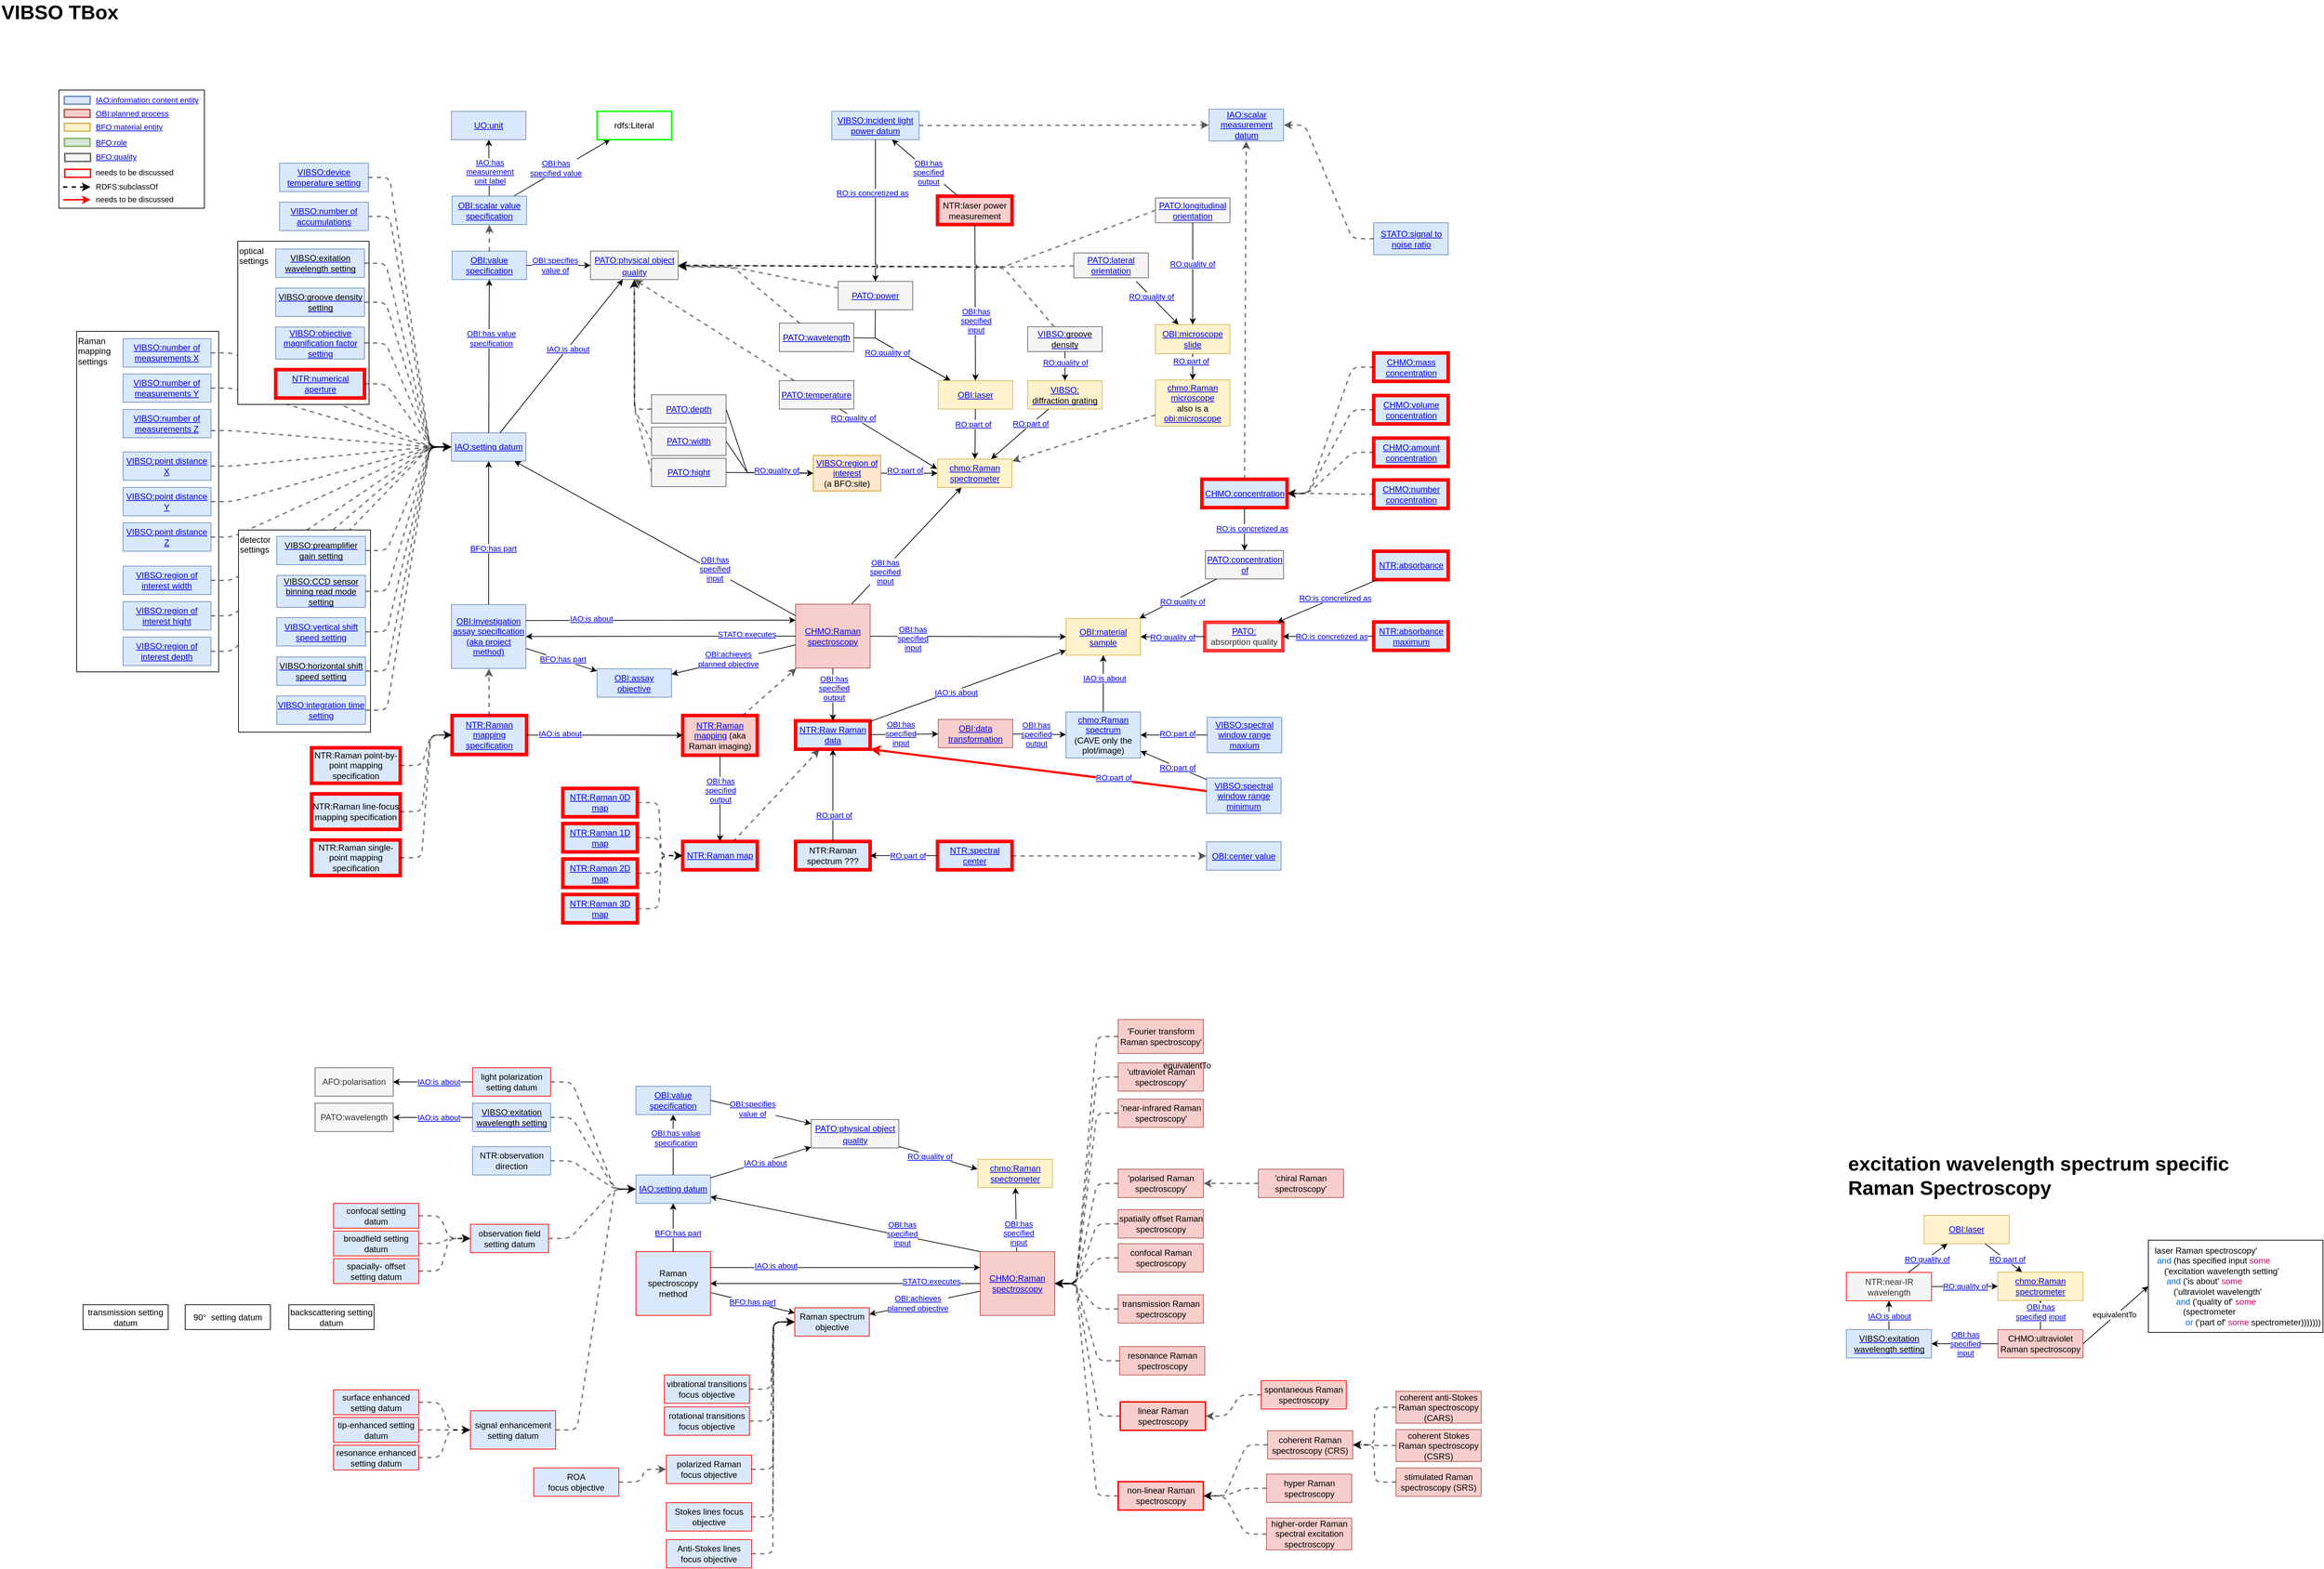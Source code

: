 <mxfile version="24.0.4" type="device" pages="5">
  <diagram id="R2lEEEUBdFMjLlhIrx00" name="VIBSO T-Box">
    <mxGraphModel dx="1147" dy="7155" grid="0" gridSize="5" guides="1" tooltips="1" connect="1" arrows="1" fold="1" page="1" pageScale="1" pageWidth="4681" pageHeight="3300" math="0" shadow="0" extFonts="Permanent Marker^https://fonts.googleapis.com/css?family=Permanent+Marker">
      <root>
        <mxCell id="0" />
        <mxCell id="1" parent="0" />
        <mxCell id="Nw7-E2_MfOwgosX6pQGJ-1" value="HH" style="group" parent="1" vertex="1" connectable="0">
          <mxGeometry x="135" y="-6110" width="200.16" height="480" as="geometry" />
        </mxCell>
        <mxCell id="yY9HiGbYDIGNY1c0d9uf-42" value="&lt;div&gt;Raman&lt;/div&gt;&lt;div&gt;mapping&lt;br&gt;&lt;/div&gt;&lt;div&gt;settings&lt;/div&gt;" style="whiteSpace=wrap;html=1;align=left;verticalAlign=top;fillColor=default;" parent="Nw7-E2_MfOwgosX6pQGJ-1" vertex="1">
          <mxGeometry width="200.16" height="480" as="geometry" />
        </mxCell>
        <mxCell id="MnqXS4laW8NBQRzdhQM5-30" value="&lt;a href=&quot;https://terminology.nfdi4chem.de/ts/ontologies/vibso/terms?iri=http%3A%2F%2Fpurl.obolibrary.org%2Fobo%2FVIBSO_0000019&quot;&gt;VIBSO:region of interest width&lt;/a&gt;" style="rounded=0;whiteSpace=wrap;html=1;fillColor=#dae8fc;strokeColor=#6c8ebf;strokeWidth=1;verticalAlign=middle;" parent="Nw7-E2_MfOwgosX6pQGJ-1" vertex="1">
          <mxGeometry x="65.416" y="331" width="123.864" height="40" as="geometry" />
        </mxCell>
        <mxCell id="MnqXS4laW8NBQRzdhQM5-44" value="&lt;a href=&quot;https://terminology.nfdi4chem.de/ts/ontologies/vibso/terms?iri=http%3A%2F%2Fpurl.obolibrary.org%2Fobo%2FVIBSO_0000020&quot;&gt;VIBSO:region of interest hight&lt;/a&gt;" style="rounded=0;whiteSpace=wrap;html=1;fillColor=#dae8fc;strokeColor=#6c8ebf;strokeWidth=1;verticalAlign=middle;" parent="Nw7-E2_MfOwgosX6pQGJ-1" vertex="1">
          <mxGeometry x="65.395" y="381" width="123.864" height="40" as="geometry" />
        </mxCell>
        <mxCell id="MnqXS4laW8NBQRzdhQM5-45" value="&lt;a href=&quot;https://terminology.nfdi4chem.de/ts/ontologies/vibso/terms?iri=http%3A%2F%2Fpurl.obolibrary.org%2Fobo%2FVIBSO_0000021&quot;&gt;VIBSO:region of interest depth&lt;/a&gt;" style="rounded=0;whiteSpace=wrap;html=1;fillColor=#dae8fc;strokeColor=#6c8ebf;strokeWidth=1;verticalAlign=middle;" parent="Nw7-E2_MfOwgosX6pQGJ-1" vertex="1">
          <mxGeometry x="65.395" y="431" width="123.864" height="40" as="geometry" />
        </mxCell>
        <mxCell id="yY9HiGbYDIGNY1c0d9uf-2" value="&lt;a href=&quot;https://terminology.nfdi4chem.de/ts/ontologies/vibso/terms?iri=http%3A%2F%2Fpurl.obolibrary.org%2Fobo%2FVIBSO_0000025&quot;&gt;VIBSO:number of measurements X&lt;/a&gt;" style="rounded=0;whiteSpace=wrap;html=1;fontSize=12;fontFamily=Helvetica;fillColor=#dae8fc;strokeColor=#6c8ebf;strokeWidth=1;verticalAlign=middle;" parent="Nw7-E2_MfOwgosX6pQGJ-1" vertex="1">
          <mxGeometry x="65.415" y="10.37" width="123.864" height="40" as="geometry" />
        </mxCell>
        <mxCell id="yY9HiGbYDIGNY1c0d9uf-3" value="&lt;div style=&quot;font-size: 12px;&quot;&gt;&lt;a href=&quot;https://terminology.nfdi4chem.de/ts/ontologies/vibso/terms?iri=http%3A%2F%2Fpurl.obolibrary.org%2Fobo%2FVIBSO_0000026&quot;&gt;VIBSO:number of measurements Y&lt;br&gt;&lt;/a&gt;&lt;/div&gt;" style="rounded=0;whiteSpace=wrap;html=1;fontSize=12;fontFamily=Helvetica;fillColor=#dae8fc;strokeColor=#6c8ebf;strokeWidth=1;verticalAlign=middle;" parent="Nw7-E2_MfOwgosX6pQGJ-1" vertex="1">
          <mxGeometry x="65.415" y="60.0" width="123.864" height="40" as="geometry" />
        </mxCell>
        <mxCell id="yY9HiGbYDIGNY1c0d9uf-4" value="&lt;div style=&quot;font-size: 12px;&quot;&gt;&lt;a href=&quot;https://terminology.nfdi4chem.de/ts/ontologies/vibso/terms?iri=http%3A%2F%2Fpurl.obolibrary.org%2Fobo%2FVIBSO_0000027&quot;&gt;VIBSO:number of measurements Z&lt;br&gt;&lt;/a&gt;&lt;/div&gt;" style="rounded=0;whiteSpace=wrap;html=1;fontSize=12;fontFamily=Helvetica;fillColor=#dae8fc;strokeColor=#6c8ebf;strokeWidth=1;verticalAlign=middle;" parent="Nw7-E2_MfOwgosX6pQGJ-1" vertex="1">
          <mxGeometry x="65.395" y="110.0" width="123.864" height="40" as="geometry" />
        </mxCell>
        <mxCell id="yY9HiGbYDIGNY1c0d9uf-12" value="&lt;a href=&quot;https://terminology.nfdi4chem.de/ts/ontologies/vibso/terms?iri=http%3A%2F%2Fpurl.obolibrary.org%2Fobo%2FVIBSO_0000022&quot;&gt;VIBSO:point distance X&lt;/a&gt;" style="rounded=0;whiteSpace=wrap;html=1;fontSize=12;fontFamily=Helvetica;fillColor=#dae8fc;strokeColor=#6c8ebf;strokeWidth=1;verticalAlign=middle;" parent="Nw7-E2_MfOwgosX6pQGJ-1" vertex="1">
          <mxGeometry x="65.416" y="170.0" width="123.864" height="40" as="geometry" />
        </mxCell>
        <mxCell id="yY9HiGbYDIGNY1c0d9uf-14" value="&lt;a href=&quot;https://terminology.nfdi4chem.de/ts/ontologies/vibso/terms?iri=http%3A%2F%2Fpurl.obolibrary.org%2Fobo%2FVIBSO_0000023&quot;&gt;VIBSO:point distance Y&lt;/a&gt;" style="rounded=0;whiteSpace=wrap;html=1;fontSize=12;fontFamily=Helvetica;fillColor=#dae8fc;strokeColor=#6c8ebf;strokeWidth=1;verticalAlign=middle;" parent="Nw7-E2_MfOwgosX6pQGJ-1" vertex="1">
          <mxGeometry x="65.418" y="220.0" width="123.864" height="40" as="geometry" />
        </mxCell>
        <mxCell id="yY9HiGbYDIGNY1c0d9uf-15" value="&lt;div&gt;&lt;a href=&quot;https://terminology.nfdi4chem.de/ts/ontologies/vibso/terms?iri=http%3A%2F%2Fpurl.obolibrary.org%2Fobo%2FVIBSO_0000024&quot;&gt;VIBSO:point distance Z&lt;/a&gt;&lt;/div&gt;" style="rounded=0;whiteSpace=wrap;html=1;fontSize=12;fontFamily=Helvetica;fillColor=#dae8fc;strokeColor=#6c8ebf;strokeWidth=1;verticalAlign=middle;" parent="Nw7-E2_MfOwgosX6pQGJ-1" vertex="1">
          <mxGeometry x="65.396" y="270.0" width="123.864" height="40" as="geometry" />
        </mxCell>
        <mxCell id="M2NuF1pntOAMJRWihoIL-7" value="" style="endArrow=classic;html=1;dashed=1;strokeColor=#000000;strokeWidth=2;fontSize=14;fontFamily=Helvetica;opacity=50;entryX=1;entryY=0.5;entryDx=0;entryDy=0;jumpStyle=none;" parent="1" source="qPUqY0fuj3WnYDfDUJOC-8" target="QKKoRjnMVttNz9pZIT6n-105" edge="1">
          <mxGeometry width="50" height="50" relative="1" as="geometry">
            <mxPoint x="1561.904" y="-6143" as="sourcePoint" />
            <mxPoint x="1020" y="-6145.37" as="targetPoint" />
            <Array as="points">
              <mxPoint x="1440" y="-6200.5" />
            </Array>
          </mxGeometry>
        </mxCell>
        <mxCell id="M2NuF1pntOAMJRWihoIL-61" value="" style="endArrow=classic;html=1;dashed=1;strokeColor=#000000;strokeWidth=2;fontSize=14;fontFamily=Helvetica;opacity=50;entryX=1;entryY=0.5;entryDx=0;entryDy=0;jumpStyle=none;" parent="1" source="-qVNJrEobh2uuxl9ESg2-33" target="QKKoRjnMVttNz9pZIT6n-105" edge="1">
          <mxGeometry width="50" height="50" relative="1" as="geometry">
            <mxPoint x="1499" y="-6144.5" as="sourcePoint" />
            <mxPoint x="1040" y="-6180.5" as="targetPoint" />
            <Array as="points">
              <mxPoint x="1440" y="-6200.5" />
            </Array>
          </mxGeometry>
        </mxCell>
        <mxCell id="M2NuF1pntOAMJRWihoIL-62" value="" style="endArrow=classic;html=1;dashed=1;strokeColor=#000000;strokeWidth=2;fontSize=14;fontFamily=Helvetica;opacity=50;entryX=1;entryY=0.5;entryDx=0;entryDy=0;jumpStyle=none;exitX=0;exitY=0.5;exitDx=0;exitDy=0;" parent="1" source="-qVNJrEobh2uuxl9ESg2-34" target="QKKoRjnMVttNz9pZIT6n-105" edge="1">
          <mxGeometry width="50" height="50" relative="1" as="geometry">
            <mxPoint x="2219" y="-6130.5" as="sourcePoint" />
            <mxPoint x="1402" y="-6183.5" as="targetPoint" />
            <Array as="points">
              <mxPoint x="1440" y="-6200.5" />
            </Array>
          </mxGeometry>
        </mxCell>
        <mxCell id="M2NuF1pntOAMJRWihoIL-11" style="rounded=0;orthogonalLoop=1;jettySize=auto;html=1;fontSize=14;jumpStyle=arc;" parent="1" source="fdevJqxyKwK1-lTB1GL0-1" target="qPUqY0fuj3WnYDfDUJOC-15" edge="1">
          <mxGeometry relative="1" as="geometry">
            <mxPoint x="1214.0" y="-6083.54" as="sourcePoint" />
            <mxPoint x="1317.0" y="-6029.33" as="targetPoint" />
            <Array as="points">
              <mxPoint x="1260" y="-6100.5" />
            </Array>
          </mxGeometry>
        </mxCell>
        <mxCell id="qPUqY0fuj3WnYDfDUJOC-20" style="rounded=0;orthogonalLoop=1;jettySize=auto;html=1;fontSize=14;jumpStyle=arc;" parent="1" source="qPUqY0fuj3WnYDfDUJOC-11" target="qPUqY0fuj3WnYDfDUJOC-15" edge="1">
          <mxGeometry relative="1" as="geometry">
            <mxPoint x="1761.58" y="-6104.5" as="sourcePoint" />
            <mxPoint x="1280" y="-6030.5" as="targetPoint" />
            <Array as="points">
              <mxPoint x="1260" y="-6100.5" />
            </Array>
          </mxGeometry>
        </mxCell>
        <mxCell id="ZohvazpdTZFu37mFLmDg-17" value="&lt;div style=&quot;font-size: 11px;&quot;&gt;&lt;a href=&quot;https://terminology.nfdi4chem.de/ts/ontologies/ro/props?iri=http%3A%2F%2Fpurl.obolibrary.org%2Fobo%2FRO_0000080&quot;&gt;RO:quality of&lt;/a&gt;&lt;/div&gt;" style="edgeLabel;html=1;align=center;verticalAlign=middle;resizable=0;points=[];" parent="qPUqY0fuj3WnYDfDUJOC-20" vertex="1" connectable="0">
          <mxGeometry x="-0.624" y="-2" relative="1" as="geometry">
            <mxPoint x="18" y="18" as="offset" />
          </mxGeometry>
        </mxCell>
        <mxCell id="qPUqY0fuj3WnYDfDUJOC-18" style="rounded=0;orthogonalLoop=1;jettySize=auto;html=1;fontSize=14;entryX=-0.006;entryY=0.348;entryDx=0;entryDy=0;entryPerimeter=0;jumpStyle=arc;" parent="1" source="qPUqY0fuj3WnYDfDUJOC-12" target="QKKoRjnMVttNz9pZIT6n-5" edge="1">
          <mxGeometry relative="1" as="geometry">
            <mxPoint x="1944" y="-6041.5" as="sourcePoint" />
            <mxPoint x="1915" y="-6003.5" as="targetPoint" />
          </mxGeometry>
        </mxCell>
        <mxCell id="ZohvazpdTZFu37mFLmDg-15" value="&lt;div style=&quot;font-size: 11px;&quot;&gt;&lt;a href=&quot;https://terminology.nfdi4chem.de/ts/ontologies/ro/props?iri=http%3A%2F%2Fpurl.obolibrary.org%2Fobo%2FRO_0000080&quot;&gt;RO:quality of&lt;/a&gt;&lt;/div&gt;" style="edgeLabel;html=1;align=center;verticalAlign=middle;resizable=0;points=[];" parent="qPUqY0fuj3WnYDfDUJOC-18" vertex="1" connectable="0">
          <mxGeometry x="-0.724" y="-1" relative="1" as="geometry">
            <mxPoint as="offset" />
          </mxGeometry>
        </mxCell>
        <mxCell id="QKKoRjnMVttNz9pZIT6n-6" style="rounded=0;orthogonalLoop=1;jettySize=auto;html=1;jumpStyle=arc;strokeColor=#000000;fontColor=#000000;exitX=0.75;exitY=0;exitDx=0;exitDy=0;" parent="1" source="QKKoRjnMVttNz9pZIT6n-1" target="QKKoRjnMVttNz9pZIT6n-5" edge="1">
          <mxGeometry relative="1" as="geometry">
            <mxPoint x="1095.42" y="-5702.31" as="sourcePoint" />
            <mxPoint x="1463" y="-6113" as="targetPoint" />
          </mxGeometry>
        </mxCell>
        <mxCell id="ZohvazpdTZFu37mFLmDg-22" value="&lt;div class=&quot;node-metadata-label&quot;&gt;&lt;/div&gt;&lt;div class=&quot;col-sm-8 col-md-9 node-metadata-value&quot;&gt;&lt;a href=&quot;https://terminology.nfdi4chem.de/ts/ontologies/obi/props?iri=http%3A%2F%2Fpurl.obolibrary.org%2Fobo%2FOBI_0000293&quot;&gt;OBI:has &lt;br&gt;&lt;/a&gt;&lt;/div&gt;&lt;div class=&quot;col-sm-8 col-md-9 node-metadata-value&quot;&gt;&lt;a href=&quot;https://terminology.nfdi4chem.de/ts/ontologies/obi/props?iri=http%3A%2F%2Fpurl.obolibrary.org%2Fobo%2FOBI_0000293&quot;&gt;specified &lt;br&gt;&lt;/a&gt;&lt;/div&gt;&lt;div class=&quot;col-sm-8 col-md-9 node-metadata-value&quot;&gt;&lt;a href=&quot;https://terminology.nfdi4chem.de/ts/ontologies/obi/props?iri=http%3A%2F%2Fpurl.obolibrary.org%2Fobo%2FOBI_0000293&quot;&gt;input&lt;/a&gt;&lt;/div&gt;" style="edgeLabel;html=1;align=center;verticalAlign=middle;resizable=0;points=[];" parent="QKKoRjnMVttNz9pZIT6n-6" vertex="1" connectable="0">
          <mxGeometry x="-0.416" y="-3" relative="1" as="geometry">
            <mxPoint as="offset" />
          </mxGeometry>
        </mxCell>
        <mxCell id="MnqXS4laW8NBQRzdhQM5-32" style="rounded=0;orthogonalLoop=1;jettySize=auto;html=1;fontSize=12;jumpStyle=arc;entryX=0;entryY=0.5;entryDx=0;entryDy=0;exitX=1;exitY=0.5;exitDx=0;exitDy=0;" parent="1" source="MnqXS4laW8NBQRzdhQM5-31" target="sPbzfcMP_zHrldLluGEk-7" edge="1">
          <mxGeometry relative="1" as="geometry">
            <mxPoint x="1477.5" y="-5969.5" as="sourcePoint" />
            <mxPoint x="1645.5" y="-5968.5" as="targetPoint" />
            <Array as="points">
              <mxPoint x="1080" y="-5911" />
            </Array>
          </mxGeometry>
        </mxCell>
        <mxCell id="MnqXS4laW8NBQRzdhQM5-35" style="rounded=0;orthogonalLoop=1;jettySize=auto;html=1;fontSize=12;jumpStyle=arc;exitX=1;exitY=0.5;exitDx=0;exitDy=0;entryX=0;entryY=0.5;entryDx=0;entryDy=0;" parent="1" source="MnqXS4laW8NBQRzdhQM5-34" target="sPbzfcMP_zHrldLluGEk-7" edge="1">
          <mxGeometry relative="1" as="geometry">
            <mxPoint x="1506.5" y="-6108.5" as="sourcePoint" />
            <mxPoint x="1455.5" y="-5856.5" as="targetPoint" />
            <Array as="points">
              <mxPoint x="1080" y="-5911" />
            </Array>
          </mxGeometry>
        </mxCell>
        <mxCell id="MnqXS4laW8NBQRzdhQM5-40" value="" style="rounded=0;orthogonalLoop=1;jettySize=auto;html=1;fontSize=12;exitX=1;exitY=0.5;exitDx=0;exitDy=0;elbow=vertical;jumpStyle=arc;entryX=0;entryY=0.5;entryDx=0;entryDy=0;" parent="1" source="MnqXS4laW8NBQRzdhQM5-39" target="sPbzfcMP_zHrldLluGEk-7" edge="1">
          <mxGeometry x="0.077" relative="1" as="geometry">
            <mxPoint x="1613.5" y="-6022.5" as="sourcePoint" />
            <mxPoint x="1472.5" y="-5856.5" as="targetPoint" />
            <Array as="points" />
            <mxPoint as="offset" />
          </mxGeometry>
        </mxCell>
        <mxCell id="ZohvazpdTZFu37mFLmDg-14" value="&lt;div style=&quot;font-size: 11px;&quot;&gt;&lt;br&gt;&lt;/div&gt;" style="edgeLabel;html=1;align=center;verticalAlign=middle;resizable=0;points=[];" parent="MnqXS4laW8NBQRzdhQM5-40" vertex="1" connectable="0">
          <mxGeometry x="-0.66" y="-1" relative="1" as="geometry">
            <mxPoint x="66" y="23" as="offset" />
          </mxGeometry>
        </mxCell>
        <mxCell id="ozDwsRayzpFD8m8Z3eYt-3" value="&lt;a href=&quot;https://terminology.nfdi4chem.de/ts/ontologies/ro/props?iri=http%3A%2F%2Fpurl.obolibrary.org%2Fobo%2FRO_0000080&quot;&gt;RO:quality of&lt;/a&gt;" style="edgeLabel;html=1;align=center;verticalAlign=middle;resizable=0;points=[];" parent="MnqXS4laW8NBQRzdhQM5-40" vertex="1" connectable="0">
          <mxGeometry x="0.091" y="-2" relative="1" as="geometry">
            <mxPoint x="4" y="-6" as="offset" />
          </mxGeometry>
        </mxCell>
        <mxCell id="MnqXS4laW8NBQRzdhQM5-46" value="" style="endArrow=classic;html=1;dashed=1;strokeColor=#000000;strokeWidth=2;fontSize=14;fontFamily=Helvetica;edgeStyle=entityRelationEdgeStyle;opacity=50;" parent="1" source="MnqXS4laW8NBQRzdhQM5-44" target="QKKoRjnMVttNz9pZIT6n-13" edge="1">
          <mxGeometry width="50" height="50" relative="1" as="geometry">
            <mxPoint x="586" y="-5626.87" as="sourcePoint" />
            <mxPoint x="526" y="-5544.87" as="targetPoint" />
          </mxGeometry>
        </mxCell>
        <mxCell id="MnqXS4laW8NBQRzdhQM5-47" value="" style="endArrow=classic;html=1;dashed=1;strokeColor=#000000;strokeWidth=2;fontSize=14;fontFamily=Helvetica;edgeStyle=entityRelationEdgeStyle;opacity=50;" parent="1" source="MnqXS4laW8NBQRzdhQM5-30" target="QKKoRjnMVttNz9pZIT6n-13" edge="1">
          <mxGeometry width="50" height="50" relative="1" as="geometry">
            <mxPoint x="1403" y="-5939.87" as="sourcePoint" />
            <mxPoint x="526" y="-5544.87" as="targetPoint" />
          </mxGeometry>
        </mxCell>
        <mxCell id="MnqXS4laW8NBQRzdhQM5-50" value="" style="endArrow=classic;html=1;dashed=1;strokeColor=#000000;strokeWidth=2;fontSize=14;fontFamily=Helvetica;edgeStyle=entityRelationEdgeStyle;opacity=50;" parent="1" source="MnqXS4laW8NBQRzdhQM5-45" target="QKKoRjnMVttNz9pZIT6n-13" edge="1">
          <mxGeometry width="50" height="50" relative="1" as="geometry">
            <mxPoint x="856" y="-5697.87" as="sourcePoint" />
            <mxPoint x="526" y="-5544.87" as="targetPoint" />
          </mxGeometry>
        </mxCell>
        <mxCell id="yY9HiGbYDIGNY1c0d9uf-5" value="" style="endArrow=classic;html=1;dashed=1;strokeColor=#000000;strokeWidth=2;fontSize=14;fontFamily=Helvetica;edgeStyle=entityRelationEdgeStyle;opacity=50;" parent="1" source="yY9HiGbYDIGNY1c0d9uf-2" target="QKKoRjnMVttNz9pZIT6n-13" edge="1">
          <mxGeometry width="50" height="50" relative="1" as="geometry">
            <mxPoint x="513" y="-5583.87" as="sourcePoint" />
            <mxPoint x="1013" y="-5939.87" as="targetPoint" />
          </mxGeometry>
        </mxCell>
        <mxCell id="yY9HiGbYDIGNY1c0d9uf-7" value="" style="endArrow=classic;html=1;dashed=1;strokeColor=#000000;strokeWidth=2;fontSize=14;fontFamily=Helvetica;edgeStyle=entityRelationEdgeStyle;opacity=50;exitX=1;exitY=0.75;exitDx=0;exitDy=0;" parent="1" source="yY9HiGbYDIGNY1c0d9uf-4" target="QKKoRjnMVttNz9pZIT6n-13" edge="1">
          <mxGeometry width="50" height="50" relative="1" as="geometry">
            <mxPoint x="517" y="-5460.87" as="sourcePoint" />
            <mxPoint x="1033" y="-5919.87" as="targetPoint" />
          </mxGeometry>
        </mxCell>
        <mxCell id="yY9HiGbYDIGNY1c0d9uf-6" value="" style="endArrow=classic;html=1;dashed=1;strokeColor=#000000;strokeWidth=2;fontSize=14;fontFamily=Helvetica;edgeStyle=entityRelationEdgeStyle;opacity=50;" parent="1" source="yY9HiGbYDIGNY1c0d9uf-3" target="QKKoRjnMVttNz9pZIT6n-13" edge="1">
          <mxGeometry width="50" height="50" relative="1" as="geometry">
            <mxPoint x="515" y="-5517.87" as="sourcePoint" />
            <mxPoint x="1023" y="-5929.87" as="targetPoint" />
          </mxGeometry>
        </mxCell>
        <mxCell id="yY9HiGbYDIGNY1c0d9uf-16" value="" style="endArrow=classic;html=1;dashed=1;strokeColor=#000000;strokeWidth=2;fontSize=14;fontFamily=Helvetica;edgeStyle=entityRelationEdgeStyle;opacity=50;" parent="1" source="yY9HiGbYDIGNY1c0d9uf-14" target="QKKoRjnMVttNz9pZIT6n-13" edge="1">
          <mxGeometry width="50" height="50" relative="1" as="geometry">
            <mxPoint x="537" y="-5291.87" as="sourcePoint" />
            <mxPoint x="1013" y="-5939.87" as="targetPoint" />
          </mxGeometry>
        </mxCell>
        <mxCell id="yY9HiGbYDIGNY1c0d9uf-17" value="" style="endArrow=classic;html=1;dashed=1;strokeColor=#000000;strokeWidth=2;fontSize=14;fontFamily=Helvetica;edgeStyle=entityRelationEdgeStyle;opacity=50;" parent="1" source="yY9HiGbYDIGNY1c0d9uf-15" target="QKKoRjnMVttNz9pZIT6n-13" edge="1">
          <mxGeometry width="50" height="50" relative="1" as="geometry">
            <mxPoint x="547" y="-5281.87" as="sourcePoint" />
            <mxPoint x="1023" y="-5929.87" as="targetPoint" />
          </mxGeometry>
        </mxCell>
        <mxCell id="yY9HiGbYDIGNY1c0d9uf-13" value="" style="endArrow=classic;html=1;dashed=1;strokeColor=#000000;strokeWidth=2;fontSize=14;fontFamily=Helvetica;edgeStyle=entityRelationEdgeStyle;opacity=50;" parent="1" source="yY9HiGbYDIGNY1c0d9uf-12" target="QKKoRjnMVttNz9pZIT6n-13" edge="1">
          <mxGeometry width="50" height="50" relative="1" as="geometry">
            <mxPoint x="524" y="-5340.87" as="sourcePoint" />
            <mxPoint x="1013" y="-5939.87" as="targetPoint" />
          </mxGeometry>
        </mxCell>
        <mxCell id="M2NuF1pntOAMJRWihoIL-17" value="" style="endArrow=classic;html=1;dashed=1;strokeColor=#000000;strokeWidth=2;fontSize=14;fontFamily=Helvetica;opacity=50;" parent="1" source="fdevJqxyKwK1-lTB1GL0-1" target="QKKoRjnMVttNz9pZIT6n-105" edge="1">
          <mxGeometry width="50" height="50" relative="1" as="geometry">
            <mxPoint x="1242.5" y="-5835.13" as="sourcePoint" />
            <mxPoint x="1349.5" y="-6210.13" as="targetPoint" />
            <Array as="points">
              <mxPoint x="1060" y="-6200.5" />
              <mxPoint x="1020" y="-6200.5" />
            </Array>
          </mxGeometry>
        </mxCell>
        <mxCell id="yY9HiGbYDIGNY1c0d9uf-52" value="" style="endArrow=classic;html=1;dashed=1;strokeColor=#000000;strokeWidth=2;fontSize=14;fontFamily=Helvetica;opacity=50;exitX=0;exitY=0.5;exitDx=0;exitDy=0;entryX=0.5;entryY=1;entryDx=0;entryDy=0;" parent="1" source="MnqXS4laW8NBQRzdhQM5-39" target="QKKoRjnMVttNz9pZIT6n-105" edge="1">
          <mxGeometry width="50" height="50" relative="1" as="geometry">
            <mxPoint x="897.5" y="-5931.5" as="sourcePoint" />
            <mxPoint x="1083.5" y="-6167.5" as="targetPoint" />
            <Array as="points">
              <mxPoint x="921" y="-6000" />
            </Array>
          </mxGeometry>
        </mxCell>
        <mxCell id="yY9HiGbYDIGNY1c0d9uf-50" value="" style="endArrow=classic;html=1;dashed=1;strokeColor=#000000;strokeWidth=2;fontSize=14;fontFamily=Helvetica;opacity=50;entryX=0.5;entryY=1;entryDx=0;entryDy=0;exitX=0;exitY=0.5;exitDx=0;exitDy=0;" parent="1" source="MnqXS4laW8NBQRzdhQM5-34" target="QKKoRjnMVttNz9pZIT6n-105" edge="1">
          <mxGeometry width="50" height="50" relative="1" as="geometry">
            <mxPoint x="1216.5" y="-6007.5" as="sourcePoint" />
            <mxPoint x="1161.5" y="-6187.5" as="targetPoint" />
            <Array as="points">
              <mxPoint x="921" y="-6000" />
            </Array>
          </mxGeometry>
        </mxCell>
        <mxCell id="MnqXS4laW8NBQRzdhQM5-34" value="&lt;div&gt;&lt;a href=&quot;https://terminology.nfdi4chem.de/ts/ontologies/pato/terms?iri=http%3A%2F%2Fpurl.obolibrary.org%2Fobo%2FPATO_0000921&quot;&gt;PATO:width&lt;/a&gt;&lt;/div&gt;" style="rounded=0;whiteSpace=wrap;html=1;fontSize=12;fontFamily=Helvetica;fillColor=#f5f5f5;strokeColor=#666666;strokeWidth=1;fontColor=#333333;" parent="1" vertex="1">
          <mxGeometry x="945" y="-5975" width="105" height="40" as="geometry" />
        </mxCell>
        <mxCell id="-qVNJrEobh2uuxl9ESg2-33" value="&lt;div style=&quot;font-size: 12px;&quot;&gt;&lt;a href=&quot;https://terminology.nfdi4chem.de/ts/ontologies/pato/terms?iri=http%3A%2F%2Fpurl.obolibrary.org%2Fobo%2FPATO_0002497&quot;&gt;PATO:lateral orientation&lt;/a&gt;&lt;/div&gt;" style="rounded=0;whiteSpace=wrap;html=1;fontSize=12;fontFamily=Helvetica;fillColor=#f5f5f5;strokeColor=#666666;strokeWidth=1;fontColor=#333333;" parent="1" vertex="1">
          <mxGeometry x="1540" y="-6220.5" width="105" height="35" as="geometry" />
        </mxCell>
        <mxCell id="-qVNJrEobh2uuxl9ESg2-34" value="&lt;div style=&quot;font-size: 12px;&quot;&gt;&lt;a href=&quot;https://terminology.nfdi4chem.de/ts/ontologies/pato/terms?iri=http%3A%2F%2Fpurl.obolibrary.org%2Fobo%2FPATO_0005024&quot;&gt;PATO:longitudinal orientation&lt;/a&gt;&lt;/div&gt;" style="rounded=0;whiteSpace=wrap;html=1;fontSize=12;fontFamily=Helvetica;fillColor=#f5f5f5;strokeColor=#666666;strokeWidth=1;fontColor=#333333;" parent="1" vertex="1">
          <mxGeometry x="1655" y="-6298" width="105" height="35" as="geometry" />
        </mxCell>
        <mxCell id="-qVNJrEobh2uuxl9ESg2-38" value="&lt;a href=&quot;https://terminology.nfdi4chem.de/ts/ontologies/pato/terms?iri=http%3A%2F%2Fpurl.obolibrary.org%2Fobo%2FPATO_0000033&quot;&gt;PATO:concentration of&lt;/a&gt;" style="rounded=0;whiteSpace=wrap;html=1;glass=0;fillColor=#f5f5f5;fontStyle=0;fontSize=12;shadow=0;strokeColor=#666666;strokeWidth=1;fontColor=#333333;fontFamily=Helvetica;" parent="1" vertex="1">
          <mxGeometry x="1725.5" y="-5801" width="110" height="40" as="geometry" />
        </mxCell>
        <mxCell id="-qVNJrEobh2uuxl9ESg2-43" value="&lt;div style=&quot;font-size: 12px;&quot;&gt;&lt;a href=&quot;https://terminology.nfdi4chem.de/ts/ontologies/chmo/terms?iri=http%3A%2F%2Fpurl.obolibrary.org%2Fobo%2FCHMO_0001814&quot;&gt;chmo:Raman microscope&lt;/a&gt;&lt;/div&gt;&lt;div style=&quot;font-size: 12px;&quot;&gt;also is a&lt;/div&gt;&lt;div style=&quot;font-size: 12px;&quot;&gt;&lt;a href=&quot;https://terminology.nfdi4chem.de/ts/ontologies/obi/terms?iri=http%3A%2F%2Fpurl.obolibrary.org%2Fobo%2FOBI_0400169&quot;&gt;obi:microscope&lt;/a&gt;&lt;/div&gt;" style="rounded=0;whiteSpace=wrap;html=1;glass=0;fillColor=#fff2cc;fontStyle=0;fontSize=12;shadow=0;strokeColor=#d6b656;strokeWidth=1;fontFamily=Helvetica;" parent="1" vertex="1">
          <mxGeometry x="1655" y="-6041.5" width="105" height="65" as="geometry" />
        </mxCell>
        <mxCell id="-qVNJrEobh2uuxl9ESg2-47" value="" style="endArrow=classic;html=1;dashed=1;strokeColor=#000000;strokeWidth=2;fontSize=12;fontFamily=Helvetica;opacity=50;" parent="1" source="-qVNJrEobh2uuxl9ESg2-43" target="QKKoRjnMVttNz9pZIT6n-5" edge="1">
          <mxGeometry width="50" height="50" relative="1" as="geometry">
            <mxPoint x="2626.75" y="-6196.25" as="sourcePoint" />
            <mxPoint x="2398" y="-6149.5" as="targetPoint" />
          </mxGeometry>
        </mxCell>
        <mxCell id="-qVNJrEobh2uuxl9ESg2-92" style="rounded=0;orthogonalLoop=1;jettySize=auto;html=1;fontSize=14;" parent="1" source="-qVNJrEobh2uuxl9ESg2-38" target="QKKoRjnMVttNz9pZIT6n-18" edge="1">
          <mxGeometry relative="1" as="geometry">
            <mxPoint x="817.0" y="-5084.63" as="sourcePoint" />
            <mxPoint x="1431.372" y="-5680.13" as="targetPoint" />
            <Array as="points" />
          </mxGeometry>
        </mxCell>
        <mxCell id="ZohvazpdTZFu37mFLmDg-8" value="&lt;div style=&quot;font-size: 11px;&quot;&gt;&lt;a href=&quot;https://terminology.nfdi4chem.de/ts/ontologies/ro/props?iri=http%3A%2F%2Fpurl.obolibrary.org%2Fobo%2FRO_0000080&quot;&gt;RO:quality of&lt;/a&gt;&lt;/div&gt;" style="edgeLabel;html=1;align=center;verticalAlign=middle;resizable=0;points=[];" parent="-qVNJrEobh2uuxl9ESg2-92" vertex="1" connectable="0">
          <mxGeometry x="-0.035" y="6" relative="1" as="geometry">
            <mxPoint x="1" as="offset" />
          </mxGeometry>
        </mxCell>
        <mxCell id="-qVNJrEobh2uuxl9ESg2-97" value="&lt;a href=&quot;https://terminology.nfdi4chem.de/ts/ontologies/vibso/terms?iri=http%3A%2F%2Fpurl.obolibrary.org%2Fobo%2FOBI_0400170&quot;&gt;OBI:microscope slide&lt;/a&gt;" style="rounded=0;whiteSpace=wrap;html=1;glass=0;fillColor=#fff2cc;fontStyle=0;fontSize=12;shadow=0;strokeColor=#d6b656;strokeWidth=1;fontFamily=Helvetica;" parent="1" vertex="1">
          <mxGeometry x="1655" y="-6119.5" width="105" height="41" as="geometry" />
        </mxCell>
        <mxCell id="-qVNJrEobh2uuxl9ESg2-99" style="rounded=0;orthogonalLoop=1;jettySize=auto;html=1;fontSize=12;" parent="1" source="-qVNJrEobh2uuxl9ESg2-34" target="-qVNJrEobh2uuxl9ESg2-97" edge="1">
          <mxGeometry relative="1" as="geometry">
            <mxPoint x="1931.75" y="-6101.38" as="sourcePoint" />
            <mxPoint x="2624.75" y="-6227.13" as="targetPoint" />
          </mxGeometry>
        </mxCell>
        <mxCell id="ZohvazpdTZFu37mFLmDg-11" value="&lt;div style=&quot;font-size: 11px;&quot;&gt;&lt;a href=&quot;https://terminology.nfdi4chem.de/ts/ontologies/ro/props?iri=http%3A%2F%2Fpurl.obolibrary.org%2Fobo%2FRO_0000080&quot;&gt;RO:quality of&lt;/a&gt;&lt;/div&gt;" style="edgeLabel;html=1;align=center;verticalAlign=middle;resizable=0;points=[];" parent="-qVNJrEobh2uuxl9ESg2-99" vertex="1" connectable="0">
          <mxGeometry x="-0.195" y="-1" relative="1" as="geometry">
            <mxPoint as="offset" />
          </mxGeometry>
        </mxCell>
        <mxCell id="-qVNJrEobh2uuxl9ESg2-101" style="rounded=0;orthogonalLoop=1;jettySize=auto;html=1;fontSize=12;" parent="1" target="-qVNJrEobh2uuxl9ESg2-97" edge="1">
          <mxGeometry relative="1" as="geometry">
            <mxPoint x="1627.845" y="-6180.5" as="sourcePoint" />
            <mxPoint x="2655.75" y="-5953.88" as="targetPoint" />
          </mxGeometry>
        </mxCell>
        <mxCell id="ZohvazpdTZFu37mFLmDg-10" value="&lt;div style=&quot;font-size: 11px;&quot;&gt;&lt;a href=&quot;https://terminology.nfdi4chem.de/ts/ontologies/ro/props?iri=http%3A%2F%2Fpurl.obolibrary.org%2Fobo%2FRO_0000080&quot;&gt;RO:quality of&lt;/a&gt;&lt;/div&gt;" style="edgeLabel;html=1;align=center;verticalAlign=middle;resizable=0;points=[];" parent="-qVNJrEobh2uuxl9ESg2-101" vertex="1" connectable="0">
          <mxGeometry x="-0.217" y="-4" relative="1" as="geometry">
            <mxPoint y="-6" as="offset" />
          </mxGeometry>
        </mxCell>
        <mxCell id="-qVNJrEobh2uuxl9ESg2-114" style="edgeStyle=none;rounded=0;orthogonalLoop=1;jettySize=auto;html=1;exitX=0.5;exitY=0;exitDx=0;exitDy=0;fontSize=12;strokeColor=#000000;strokeWidth=1;" parent="1" source="-qVNJrEobh2uuxl9ESg2-33" target="-qVNJrEobh2uuxl9ESg2-33" edge="1">
          <mxGeometry relative="1" as="geometry" />
        </mxCell>
        <mxCell id="-qVNJrEobh2uuxl9ESg2-142" value="&lt;div style=&quot;font-size: 12px;&quot;&gt;&lt;a href=&quot;https://terminology.nfdi4chem.de/ts/ontologies/vibso/terms?iri=http%3A%2F%2Fpurl.obolibrary.org%2Fobo%2FVIBSO_0000006&quot;&gt;VIBSO:device temperature setting&lt;span style=&quot;font-size: 12px; color: rgb(0, 0, 0); font-weight: normal; text-decoration: none; font-style: normal; text-decoration-skip-ink: none;&quot;&gt;&lt;br style=&quot;font-size: 12px;&quot;&gt;&lt;/span&gt;&lt;/a&gt;&lt;/div&gt;" style="rounded=0;whiteSpace=wrap;html=1;fontSize=12;fontFamily=Helvetica;fillColor=#dae8fc;strokeColor=#6c8ebf;strokeWidth=1;verticalAlign=middle;" parent="1" vertex="1">
          <mxGeometry x="421" y="-6347" width="125" height="40" as="geometry" />
        </mxCell>
        <mxCell id="Ohz4nThSJCRxAfsm-9E9-1" value="&lt;a href=&quot;https://terminology.nfdi4chem.de/ts/ontologies/vibso/terms?iri=http%3A%2F%2Fpurl.obolibrary.org%2Fobo%2FVIBSO_0000016&quot;&gt;VIBSO:spectral window range minimum&lt;/a&gt;" style="rounded=0;whiteSpace=wrap;html=1;fillColor=#dae8fc;strokeColor=#6c8ebf;strokeWidth=1;fontSize=12;" parent="1" vertex="1">
          <mxGeometry x="1727" y="-5480.5" width="105" height="50" as="geometry" />
        </mxCell>
        <mxCell id="86rUVxohuHS5CdAOukHg-3" value="&lt;a href=&quot;https://terminology.nfdi4chem.de/ts/ontologies/vibso/terms?iri=http%3A%2F%2Fpurl.obolibrary.org%2Fobo%2FVIBSO_0000015&quot;&gt;VIBSO:spectral window range maxium&lt;/a&gt;" style="rounded=0;whiteSpace=wrap;html=1;fillColor=#dae8fc;strokeColor=#6c8ebf;strokeWidth=1;fontSize=12;" parent="1" vertex="1">
          <mxGeometry x="1728" y="-5566" width="105" height="50" as="geometry" />
        </mxCell>
        <mxCell id="fdevJqxyKwK1-lTB1GL0-1" value="&lt;a href=&quot;https://terminology.nfdi4chem.de/ts/ontologies/pato/terms?iri=http%3A%2F%2Fpurl.obolibrary.org%2Fobo%2FPATO_0001024&quot;&gt;PATO:power&lt;/a&gt;" style="rounded=0;whiteSpace=wrap;html=1;glass=0;fillColor=#f5f5f5;fontStyle=0;fontSize=12;shadow=0;strokeColor=#666666;strokeWidth=1;fontColor=#333333;fontFamily=Helvetica;" parent="1" vertex="1">
          <mxGeometry x="1208" y="-6180.37" width="105" height="40" as="geometry" />
        </mxCell>
        <mxCell id="QKKoRjnMVttNz9pZIT6n-1" value="&lt;div&gt;&lt;a href=&quot;https://terminology.nfdi4chem.de/ts/ontologies/vibso/terms?iri=http%3A%2F%2Fpurl.obolibrary.org%2Fobo%2FCHMO_0000656&quot;&gt;CHMO:Raman spectroscopy&lt;/a&gt;&lt;/div&gt;" style="rounded=0;whiteSpace=wrap;html=1;fillColor=#f8cecc;strokeColor=#b85450;" parent="1" vertex="1">
          <mxGeometry x="1148" y="-5725.37" width="105" height="90" as="geometry" />
        </mxCell>
        <mxCell id="QKKoRjnMVttNz9pZIT6n-2" value="&lt;a href=&quot;https://github.com/NFDI4Chem/VibrationalSpectroscopyOntology/issues/77&quot;&gt;NTR:Raw Raman data&lt;/a&gt;" style="rounded=0;whiteSpace=wrap;html=1;fillColor=#dae8fc;strokeColor=#FF0000;arcSize=15;glass=0;shadow=0;strokeWidth=5;align=center;" parent="1" vertex="1">
          <mxGeometry x="1148" y="-5561" width="105" height="40" as="geometry" />
        </mxCell>
        <mxCell id="QKKoRjnMVttNz9pZIT6n-3" style="rounded=0;orthogonalLoop=1;jettySize=auto;html=1;jumpStyle=arc;" parent="1" source="QKKoRjnMVttNz9pZIT6n-1" target="QKKoRjnMVttNz9pZIT6n-2" edge="1">
          <mxGeometry relative="1" as="geometry">
            <mxPoint x="1624.72" y="-5549.67" as="sourcePoint" />
            <mxPoint x="2122.47" y="-5623.34" as="targetPoint" />
            <Array as="points" />
          </mxGeometry>
        </mxCell>
        <mxCell id="ZohvazpdTZFu37mFLmDg-19" value="&lt;div&gt;&lt;a href=&quot;https://terminology.nfdi4chem.de/ts/ontologies/obi/props?iri=http%3A%2F%2Fpurl.obolibrary.org%2Fobo%2FOBI_0000299&quot;&gt;OBI:has &lt;br&gt;&lt;/a&gt;&lt;/div&gt;&lt;div&gt;&lt;a href=&quot;https://terminology.nfdi4chem.de/ts/ontologies/obi/props?iri=http%3A%2F%2Fpurl.obolibrary.org%2Fobo%2FOBI_0000299&quot;&gt;specified &lt;br&gt;&lt;/a&gt;&lt;/div&gt;&lt;div&gt;&lt;a href=&quot;https://terminology.nfdi4chem.de/ts/ontologies/obi/props?iri=http%3A%2F%2Fpurl.obolibrary.org%2Fobo%2FOBI_0000299&quot;&gt;output&lt;/a&gt;&lt;/div&gt;" style="edgeLabel;html=1;align=center;verticalAlign=middle;resizable=0;points=[];" parent="QKKoRjnMVttNz9pZIT6n-3" vertex="1" connectable="0">
          <mxGeometry x="-0.293" y="1" relative="1" as="geometry">
            <mxPoint y="2" as="offset" />
          </mxGeometry>
        </mxCell>
        <mxCell id="QKKoRjnMVttNz9pZIT6n-5" value="&lt;a href=&quot;https://terminology.nfdi4chem.de/ts/ontologies/chmo/terms?iri=http%3A%2F%2Fpurl.obolibrary.org%2Fobo%2FCHMO_0001235&quot;&gt;chmo:Raman spectrometer&lt;/a&gt;" style="rounded=0;whiteSpace=wrap;html=1;fillColor=#fff2cc;strokeColor=#d6b656;" parent="1" vertex="1">
          <mxGeometry x="1348" y="-5930" width="105" height="40" as="geometry" />
        </mxCell>
        <mxCell id="QKKoRjnMVttNz9pZIT6n-13" value="&lt;div&gt;&lt;a href=&quot;https://terminology.nfdi4chem.de/ts/ontologies/vibso/terms?iri=http%3A%2F%2Fpurl.obolibrary.org%2Fobo%2FIAO_0000140&quot;&gt;IAO:setting datum&lt;/a&gt;&lt;br&gt;&lt;/div&gt;" style="rounded=0;whiteSpace=wrap;html=1;fillColor=#dae8fc;strokeColor=#6c8ebf;arcSize=15;glass=0;shadow=0;" parent="1" vertex="1">
          <mxGeometry x="663" y="-5967" width="105" height="40" as="geometry" />
        </mxCell>
        <mxCell id="QKKoRjnMVttNz9pZIT6n-18" value="&lt;a href=&quot;https://terminology.nfdi4chem.de/ts/ontologies/obi/terms?iri=http%3A%2F%2Fpurl.obolibrary.org%2Fobo%2FOBI_0000747&quot;&gt;OBI:material sample&lt;/a&gt;" style="rounded=0;whiteSpace=wrap;html=1;fillColor=#fff2cc;strokeColor=#d6b656;" parent="1" vertex="1">
          <mxGeometry x="1529" y="-5705.37" width="105" height="52" as="geometry" />
        </mxCell>
        <mxCell id="QKKoRjnMVttNz9pZIT6n-19" value="" style="rounded=0;orthogonalLoop=1;jettySize=auto;html=1;" parent="1" source="QKKoRjnMVttNz9pZIT6n-1" target="QKKoRjnMVttNz9pZIT6n-18" edge="1">
          <mxGeometry relative="1" as="geometry">
            <mxPoint x="1686.47" y="-5759.5" as="sourcePoint" />
            <mxPoint x="1845.47" y="-5636.5" as="targetPoint" />
          </mxGeometry>
        </mxCell>
        <mxCell id="ZohvazpdTZFu37mFLmDg-21" value="&lt;div class=&quot;node-metadata-label&quot;&gt;&lt;/div&gt;&lt;div class=&quot;col-sm-8 col-md-9 node-metadata-value&quot;&gt;&lt;a href=&quot;https://terminology.nfdi4chem.de/ts/ontologies/obi/props?iri=http%3A%2F%2Fpurl.obolibrary.org%2Fobo%2FOBI_0000293&quot;&gt;OBI:has &lt;br&gt;&lt;/a&gt;&lt;/div&gt;&lt;div class=&quot;col-sm-8 col-md-9 node-metadata-value&quot;&gt;&lt;a href=&quot;https://terminology.nfdi4chem.de/ts/ontologies/obi/props?iri=http%3A%2F%2Fpurl.obolibrary.org%2Fobo%2FOBI_0000293&quot;&gt;specified &lt;br&gt;&lt;/a&gt;&lt;/div&gt;&lt;div class=&quot;col-sm-8 col-md-9 node-metadata-value&quot;&gt;&lt;a href=&quot;https://terminology.nfdi4chem.de/ts/ontologies/obi/props?iri=http%3A%2F%2Fpurl.obolibrary.org%2Fobo%2FOBI_0000293&quot;&gt;input&lt;/a&gt;&lt;/div&gt;" style="edgeLabel;html=1;align=center;verticalAlign=middle;resizable=0;points=[];" parent="QKKoRjnMVttNz9pZIT6n-19" vertex="1" connectable="0">
          <mxGeometry x="-0.567" y="-3" relative="1" as="geometry">
            <mxPoint as="offset" />
          </mxGeometry>
        </mxCell>
        <mxCell id="QKKoRjnMVttNz9pZIT6n-24" value="&lt;div&gt;&lt;a href=&quot;https://terminology.nfdi4chem.de/ts/ontologies/chmo/terms?iri=http%3A%2F%2Fpurl.obolibrary.org%2Fobo%2FCHMO_0000823&quot;&gt;chmo:Raman spectrum&lt;/a&gt;&lt;/div&gt;&lt;div&gt;(CAVE only the plot/image)&lt;br&gt;&lt;/div&gt;" style="rounded=0;whiteSpace=wrap;html=1;fillColor=#dae8fc;strokeColor=#6c8ebf;arcSize=15;glass=0;shadow=0;" parent="1" vertex="1">
          <mxGeometry x="1529" y="-5573.5" width="105" height="65" as="geometry" />
        </mxCell>
        <mxCell id="QKKoRjnMVttNz9pZIT6n-34" value="&lt;a href=&quot;https://terminology.nfdi4chem.de/ts/search?q=assay%20objective&amp;amp;ontology=OBI&quot;&gt;OBI:assay objective&lt;/a&gt;" style="rounded=0;whiteSpace=wrap;html=1;fillColor=#dae8fc;strokeColor=#6c8ebf;" parent="1" vertex="1">
          <mxGeometry x="868.25" y="-5634.37" width="105" height="40" as="geometry" />
        </mxCell>
        <mxCell id="QKKoRjnMVttNz9pZIT6n-37" style="edgeStyle=orthogonalEdgeStyle;rounded=0;orthogonalLoop=1;jettySize=auto;html=1;exitX=0.5;exitY=1;exitDx=0;exitDy=0;" parent="1" source="QKKoRjnMVttNz9pZIT6n-34" target="QKKoRjnMVttNz9pZIT6n-34" edge="1">
          <mxGeometry relative="1" as="geometry" />
        </mxCell>
        <mxCell id="QKKoRjnMVttNz9pZIT6n-49" style="rounded=0;orthogonalLoop=1;jettySize=auto;html=1;jumpStyle=arc;strokeColor=#000000;fontColor=#000000;" parent="1" source="QKKoRjnMVttNz9pZIT6n-2" target="QKKoRjnMVttNz9pZIT6n-18" edge="1">
          <mxGeometry relative="1" as="geometry">
            <mxPoint x="1351.97" y="-5336.14" as="sourcePoint" />
            <mxPoint x="1660" y="-5384.874" as="targetPoint" />
            <Array as="points" />
          </mxGeometry>
        </mxCell>
        <mxCell id="ZohvazpdTZFu37mFLmDg-7" value="&lt;div&gt;&lt;a href=&quot;https://terminology.nfdi4chem.de/ts/ontologies/iao/props?iri=http%3A%2F%2Fpurl.obolibrary.org%2Fobo%2FIAO_0000136&quot;&gt;IAO:is about&lt;/a&gt;&lt;/div&gt;" style="edgeLabel;html=1;align=center;verticalAlign=middle;resizable=0;points=[];" parent="QKKoRjnMVttNz9pZIT6n-49" vertex="1" connectable="0">
          <mxGeometry x="-0.128" y="-2" relative="1" as="geometry">
            <mxPoint y="1" as="offset" />
          </mxGeometry>
        </mxCell>
        <mxCell id="QKKoRjnMVttNz9pZIT6n-76" style="rounded=0;orthogonalLoop=1;jettySize=auto;html=1;jumpStyle=arc;fontColor=#000000;strokeColor=#000000;" parent="1" source="QKKoRjnMVttNz9pZIT6n-98" target="QKKoRjnMVttNz9pZIT6n-34" edge="1">
          <mxGeometry relative="1" as="geometry">
            <mxPoint x="749.969" y="-5650.87" as="sourcePoint" />
            <mxPoint x="862.004" y="-5555.87" as="targetPoint" />
            <Array as="points" />
          </mxGeometry>
        </mxCell>
        <mxCell id="QKKoRjnMVttNz9pZIT6n-77" value="&lt;div&gt;&lt;a href=&quot;https://terminology.nfdi4chem.de/ts/ontologies/ro/props?iri=http%3A%2F%2Fpurl.obolibrary.org%2Fobo%2FBFO_0000051&quot;&gt;BFO:has part&lt;/a&gt;&lt;/div&gt;" style="edgeLabel;html=1;align=center;verticalAlign=middle;resizable=0;points=[];fontColor=#000000;" parent="QKKoRjnMVttNz9pZIT6n-76" connectable="0" vertex="1">
          <mxGeometry x="-0.206" y="1" relative="1" as="geometry">
            <mxPoint x="11" y="3" as="offset" />
          </mxGeometry>
        </mxCell>
        <mxCell id="QKKoRjnMVttNz9pZIT6n-98" value="&lt;div&gt;&lt;a href=&quot;https://terminology.nfdi4chem.de/ts/ontologies/obi/terms?iri=http%3A%2F%2Fpurl.obolibrary.org%2Fobo%2FOBI_0001896&quot;&gt;OBI:investigation&lt;/a&gt;&lt;/div&gt;&lt;div&gt;&lt;a href=&quot;https://terminology.nfdi4chem.de/ts/ontologies/obi/terms?iri=http%3A%2F%2Fpurl.obolibrary.org%2Fobo%2FOBI_0001896&quot;&gt;assay specification&lt;/a&gt;&lt;/div&gt;&lt;div&gt;&lt;a href=&quot;https://terminology.nfdi4chem.de/ts/ontologies/obi/terms?iri=http%3A%2F%2Fpurl.obolibrary.org%2Fobo%2FOBI_0001896&quot;&gt;(aka project method)&lt;/a&gt;&lt;/div&gt;" style="text;whiteSpace=wrap;html=1;fillColor=#dae8fc;strokeColor=#6c8ebf;align=center;verticalAlign=middle;" parent="1" vertex="1">
          <mxGeometry x="663" y="-5724.87" width="105" height="90" as="geometry" />
        </mxCell>
        <mxCell id="QKKoRjnMVttNz9pZIT6n-105" value="&lt;a href=&quot;https://terminology.nfdi4chem.de/ts/ontologies/pato/terms?iri=http%3A%2F%2Fpurl.obolibrary.org%2Fobo%2FPATO_0001241&quot;&gt;&lt;font style=&quot;font-size: 12px;&quot;&gt;PATO:physical object quality&lt;/font&gt;&lt;/a&gt;" style="rounded=0;whiteSpace=wrap;html=1;glass=0;fillColor=#f5f5f5;fontStyle=0;fontSize=14;shadow=0;strokeColor=#666666;strokeWidth=1;fontColor=#333333;fontFamily=Helvetica;" parent="1" vertex="1">
          <mxGeometry x="859" y="-6223" width="123.5" height="40" as="geometry" />
        </mxCell>
        <mxCell id="QKKoRjnMVttNz9pZIT6n-114" style="rounded=0;orthogonalLoop=1;jettySize=auto;html=1;jumpStyle=arc;exitX=1;exitY=0.25;exitDx=0;exitDy=0;entryX=0;entryY=0.25;entryDx=0;entryDy=0;" parent="1" source="QKKoRjnMVttNz9pZIT6n-98" target="QKKoRjnMVttNz9pZIT6n-1" edge="1">
          <mxGeometry relative="1" as="geometry">
            <mxPoint x="884" y="-5760.5" as="sourcePoint" />
            <mxPoint x="1270" y="-5760.5" as="targetPoint" />
            <Array as="points" />
          </mxGeometry>
        </mxCell>
        <mxCell id="ZohvazpdTZFu37mFLmDg-5" value="&lt;div&gt;&lt;a href=&quot;https://terminology.nfdi4chem.de/ts/ontologies/iao/props?iri=http%3A%2F%2Fpurl.obolibrary.org%2Fobo%2FIAO_0000136&quot;&gt;IAO:is about&lt;/a&gt;&lt;/div&gt;" style="edgeLabel;html=1;align=center;verticalAlign=middle;resizable=0;points=[];" parent="QKKoRjnMVttNz9pZIT6n-114" vertex="1" connectable="0">
          <mxGeometry x="-0.338" y="-2" relative="1" as="geometry">
            <mxPoint x="-34" y="-5" as="offset" />
          </mxGeometry>
        </mxCell>
        <mxCell id="QKKoRjnMVttNz9pZIT6n-117" value="&lt;a href=&quot;https://terminology.nfdi4chem.de/ts/ontologies/obi/terms?iri=http%3A%2F%2Fpurl.obolibrary.org%2Fobo%2FOBI_0001933&quot;&gt;OBI:value specification&lt;/a&gt;" style="rounded=0;whiteSpace=wrap;html=1;fontSize=12;fontFamily=Helvetica;fillColor=#dae8fc;strokeColor=#6c8ebf;strokeWidth=1;" parent="1" vertex="1">
          <mxGeometry x="664" y="-6223" width="105" height="40" as="geometry" />
        </mxCell>
        <mxCell id="QKKoRjnMVttNz9pZIT6n-118" style="rounded=0;orthogonalLoop=1;jettySize=auto;html=1;jumpStyle=arc;exitX=1;exitY=0.5;exitDx=0;exitDy=0;" parent="1" source="QKKoRjnMVttNz9pZIT6n-117" target="QKKoRjnMVttNz9pZIT6n-105" edge="1">
          <mxGeometry relative="1" as="geometry">
            <mxPoint x="1556" y="-6731.5" as="targetPoint" />
            <mxPoint x="1674" y="-6414.5" as="sourcePoint" />
          </mxGeometry>
        </mxCell>
        <mxCell id="QKKoRjnMVttNz9pZIT6n-119" value="&lt;div style=&quot;font-size: 11px;&quot;&gt;&lt;a href=&quot;https://terminology.nfdi4chem.de/ts/ontologies/obi/props?iri=http%3A%2F%2Fpurl.obolibrary.org%2Fobo%2FOBI_0001927&quot;&gt;&lt;font style=&quot;font-size: 11px;&quot;&gt;OBI:specifies&lt;/font&gt;&lt;/a&gt;&lt;/div&gt;&lt;div style=&quot;font-size: 11px;&quot;&gt;&lt;a href=&quot;https://terminology.nfdi4chem.de/ts/ontologies/obi/props?iri=http%3A%2F%2Fpurl.obolibrary.org%2Fobo%2FOBI_0001927&quot;&gt;&lt;font style=&quot;font-size: 11px;&quot;&gt;value of&lt;/font&gt;&lt;/a&gt;&lt;/div&gt;" style="edgeLabel;html=1;align=center;verticalAlign=middle;resizable=0;points=[];fontSize=11;" parent="QKKoRjnMVttNz9pZIT6n-118" connectable="0" vertex="1">
          <mxGeometry x="-0.261" y="2" relative="1" as="geometry">
            <mxPoint x="6" y="2" as="offset" />
          </mxGeometry>
        </mxCell>
        <mxCell id="QKKoRjnMVttNz9pZIT6n-120" style="rounded=0;orthogonalLoop=1;jettySize=auto;html=1;jumpStyle=arc;fontColor=#000000;strokeColor=#000000;" parent="1" source="MnqXS4laW8NBQRzdhQM5-1" target="QKKoRjnMVttNz9pZIT6n-122" edge="1">
          <mxGeometry relative="1" as="geometry">
            <mxPoint x="1375" y="-5783.13" as="sourcePoint" />
            <mxPoint x="1753" y="-6169.13" as="targetPoint" />
            <Array as="points" />
          </mxGeometry>
        </mxCell>
        <mxCell id="ZohvazpdTZFu37mFLmDg-1" value="&lt;div&gt;&lt;a href=&quot;https://terminology.nfdi4chem.de/ts/ontologies/iao/props?iri=http%3A%2F%2Fpurl.obolibrary.org%2Fobo%2FIAO_0000039&quot;&gt;IAO:has &lt;br&gt;measurement &lt;br&gt;&lt;/a&gt;&lt;div class=&quot;col-sm-8 col-md-9 node-metadata-value&quot;&gt;&lt;a href=&quot;https://terminology.nfdi4chem.de/ts/ontologies/iao/props?iri=http%3A%2F%2Fpurl.obolibrary.org%2Fobo%2FIAO_0000039&quot;&gt;unit label&lt;/a&gt;&lt;/div&gt;&lt;/div&gt;" style="edgeLabel;html=1;align=center;verticalAlign=middle;resizable=0;points=[];" parent="QKKoRjnMVttNz9pZIT6n-120" vertex="1" connectable="0">
          <mxGeometry x="-0.126" relative="1" as="geometry">
            <mxPoint x="1" as="offset" />
          </mxGeometry>
        </mxCell>
        <mxCell id="QKKoRjnMVttNz9pZIT6n-122" value="&lt;a href=&quot;https://terminology.nfdi4chem.de/ts/ontologies/uo/terms?iri=http%3A%2F%2Fpurl.obolibrary.org%2Fobo%2FUO_0000000&quot;&gt;UO:unit&lt;/a&gt;" style="rounded=0;whiteSpace=wrap;html=1;fontSize=12;fontFamily=Helvetica;fillColor=#dae8fc;strokeColor=#6c8ebf;strokeWidth=1;" parent="1" vertex="1">
          <mxGeometry x="663" y="-6420.14" width="105" height="40" as="geometry" />
        </mxCell>
        <mxCell id="QKKoRjnMVttNz9pZIT6n-123" style="edgeStyle=none;rounded=0;jumpStyle=arc;orthogonalLoop=1;jettySize=auto;html=1;fontSize=14;" parent="1" source="MnqXS4laW8NBQRzdhQM5-1" target="QKKoRjnMVttNz9pZIT6n-125" edge="1">
          <mxGeometry relative="1" as="geometry">
            <mxPoint x="1901" y="-6328.13" as="sourcePoint" />
            <mxPoint x="1938" y="-6128.13" as="targetPoint" />
          </mxGeometry>
        </mxCell>
        <mxCell id="ZohvazpdTZFu37mFLmDg-2" value="&lt;div style=&quot;font-size: 11px;&quot;&gt;&lt;a href=&quot;https://terminology.nfdi4chem.de/ts/ontologies/obi/props?iri=http%3A%2F%2Fpurl.obolibrary.org%2Fobo%2FOBI_0002135&quot;&gt;&lt;font style=&quot;font-size: 11px;&quot;&gt;OBI:has&lt;/font&gt;&lt;/a&gt;&lt;/div&gt;&lt;div style=&quot;font-size: 11px;&quot;&gt;&lt;a href=&quot;https://terminology.nfdi4chem.de/ts/ontologies/obi/props?iri=http%3A%2F%2Fpurl.obolibrary.org%2Fobo%2FOBI_0002135&quot;&gt;&lt;font style=&quot;font-size: 11px;&quot;&gt;specified value&lt;/font&gt;&lt;/a&gt;&lt;/div&gt;" style="edgeLabel;html=1;align=center;verticalAlign=middle;resizable=0;points=[];" parent="QKKoRjnMVttNz9pZIT6n-123" vertex="1" connectable="0">
          <mxGeometry x="-0.011" y="-1" relative="1" as="geometry">
            <mxPoint x="-9" y="-1" as="offset" />
          </mxGeometry>
        </mxCell>
        <mxCell id="QKKoRjnMVttNz9pZIT6n-125" value="rdfs:Literal" style="rounded=0;whiteSpace=wrap;html=1;strokeColor=#00FF00;strokeWidth=2;fontSize=12;" parent="1" vertex="1">
          <mxGeometry x="868.25" y="-6420.14" width="105" height="40" as="geometry" />
        </mxCell>
        <mxCell id="qPUqY0fuj3WnYDfDUJOC-1" style="rounded=0;orthogonalLoop=1;jettySize=auto;html=1;jumpStyle=arc;strokeColor=#000000;fontColor=#000000;" parent="1" source="QKKoRjnMVttNz9pZIT6n-24" target="QKKoRjnMVttNz9pZIT6n-18" edge="1">
          <mxGeometry relative="1" as="geometry">
            <mxPoint x="1638.72" y="-5427.14" as="sourcePoint" />
            <mxPoint x="1756.831" y="-5381.76" as="targetPoint" />
            <Array as="points" />
          </mxGeometry>
        </mxCell>
        <mxCell id="ZohvazpdTZFu37mFLmDg-6" value="&lt;div&gt;&lt;a href=&quot;https://terminology.nfdi4chem.de/ts/ontologies/iao/props?iri=http%3A%2F%2Fpurl.obolibrary.org%2Fobo%2FIAO_0000136&quot;&gt;IAO:is about&lt;/a&gt;&lt;/div&gt;" style="edgeLabel;html=1;align=center;verticalAlign=middle;resizable=0;points=[];" parent="qPUqY0fuj3WnYDfDUJOC-1" vertex="1" connectable="0">
          <mxGeometry x="0.166" y="-1" relative="1" as="geometry">
            <mxPoint y="-1" as="offset" />
          </mxGeometry>
        </mxCell>
        <mxCell id="qPUqY0fuj3WnYDfDUJOC-3" value="&lt;a href=&quot;https://terminology.nfdi4chem.de/ts/ontologies/vibso/terms?iri=http%3A%2F%2Fpurl.obolibrary.org%2Fobo%2FVIBSO_0000011&quot;&gt;&lt;font style=&quot;font-size: 12px;&quot;&gt;VIBSO:&lt;br style=&quot;font-size: 12px;&quot;&gt;&lt;/font&gt;&lt;/a&gt;&lt;div style=&quot;font-size: 12px;&quot;&gt;&lt;a href=&quot;https://terminology.nfdi4chem.de/ts/ontologies/vibso/terms?iri=http%3A%2F%2Fpurl.obolibrary.org%2Fobo%2FVIBSO_0000011&quot;&gt;&lt;font style=&quot;font-size: 12px;&quot;&gt;&lt;span style=&quot;color: rgb(0, 0, 0); font-weight: normal; text-decoration: none; font-style: normal; text-decoration-skip-ink: none; font-size: 12px;&quot;&gt;diffraction grating&lt;br style=&quot;font-size: 12px;&quot;&gt;&lt;/span&gt;&lt;/font&gt;&lt;/a&gt;&lt;/div&gt;&lt;div style=&quot;font-size: 12px;&quot;&gt;&lt;font style=&quot;font-size: 12px;&quot;&gt;&lt;span style=&quot;color: rgb(0, 0, 0); font-weight: normal; text-decoration: none; font-style: normal; text-decoration-skip-ink: none; font-size: 12px;&quot;&gt;&lt;/span&gt;&lt;/font&gt;&lt;/div&gt;" style="rounded=0;whiteSpace=wrap;html=1;glass=0;fillColor=#fff2cc;fontStyle=0;fontSize=12;shadow=0;strokeColor=#d6b656;strokeWidth=1;fontFamily=Helvetica;" parent="1" vertex="1">
          <mxGeometry x="1475" y="-6040.5" width="105" height="40" as="geometry" />
        </mxCell>
        <mxCell id="qPUqY0fuj3WnYDfDUJOC-8" value="&lt;a href=&quot;https://terminology.nfdi4chem.de/ts/ontologies/vibso/terms?iri=http%3A%2F%2Fpurl.obolibrary.org%2Fobo%2FVIBSO_0000009&quot;&gt;VIBSO:&lt;span style=&quot;font-size: 12px; color: rgb(0, 0, 0); text-decoration: none; font-style: normal; text-decoration-skip-ink: none;&quot;&gt;groove density&lt;/span&gt;&lt;/a&gt;" style="rounded=0;whiteSpace=wrap;html=1;glass=0;fillColor=#f5f5f5;fontStyle=0;fontSize=12;shadow=0;strokeColor=#666666;strokeWidth=1;fontColor=#333333;fontFamily=Helvetica;" parent="1" vertex="1">
          <mxGeometry x="1475" y="-6116.5" width="105" height="35" as="geometry" />
        </mxCell>
        <mxCell id="qPUqY0fuj3WnYDfDUJOC-9" style="rounded=0;orthogonalLoop=1;jettySize=auto;html=1;fontSize=14;" parent="1" source="qPUqY0fuj3WnYDfDUJOC-8" target="qPUqY0fuj3WnYDfDUJOC-3" edge="1">
          <mxGeometry relative="1" as="geometry">
            <mxPoint x="1527.873" y="-6128" as="sourcePoint" />
            <mxPoint x="2017.58" y="-5851.63" as="targetPoint" />
          </mxGeometry>
        </mxCell>
        <mxCell id="ZohvazpdTZFu37mFLmDg-9" value="&lt;div style=&quot;font-size: 11px;&quot;&gt;&lt;a href=&quot;https://terminology.nfdi4chem.de/ts/ontologies/ro/props?iri=http%3A%2F%2Fpurl.obolibrary.org%2Fobo%2FRO_0000080&quot;&gt;RO:quality of&lt;/a&gt;&lt;/div&gt;" style="edgeLabel;html=1;align=center;verticalAlign=middle;resizable=0;points=[];" parent="qPUqY0fuj3WnYDfDUJOC-9" vertex="1" connectable="0">
          <mxGeometry x="-0.004" y="2" relative="1" as="geometry">
            <mxPoint x="-2" y="-5" as="offset" />
          </mxGeometry>
        </mxCell>
        <mxCell id="qPUqY0fuj3WnYDfDUJOC-11" value="&lt;a href=&quot;https://terminology.nfdi4chem.de/ts/ontologies/pato/terms?iri=http%3A%2F%2Fpurl.obolibrary.org%2Fobo%2FPATO_0001242&quot;&gt;PATO:wavelength&lt;/a&gt;" style="rounded=0;whiteSpace=wrap;html=1;glass=0;fillColor=#f5f5f5;fontStyle=0;fontSize=12;shadow=0;strokeColor=#666666;strokeWidth=1;fontColor=#333333;fontFamily=Helvetica;" parent="1" vertex="1">
          <mxGeometry x="1125" y="-6121.5" width="105" height="40" as="geometry" />
        </mxCell>
        <mxCell id="qPUqY0fuj3WnYDfDUJOC-12" value="&lt;a href=&quot;https://terminology.nfdi4chem.de/ts/ontologies/pato/terms?iri=http%3A%2F%2Fpurl.obolibrary.org%2Fobo%2FPATO_0000146&quot;&gt;PATO:temperature&lt;/a&gt;" style="rounded=0;whiteSpace=wrap;html=1;glass=0;fillColor=#f5f5f5;fontStyle=0;fontSize=12;shadow=0;strokeColor=#666666;strokeWidth=1;fontColor=#333333;fontFamily=Helvetica;" parent="1" vertex="1">
          <mxGeometry x="1125" y="-6040.5" width="105" height="40" as="geometry" />
        </mxCell>
        <mxCell id="qPUqY0fuj3WnYDfDUJOC-15" value="&lt;a href=&quot;https://terminology.nfdi4chem.de/ts/ontologies/obi/terms?iri=http%3A%2F%2Fpurl.obolibrary.org%2Fobo%2FOBI_0400064&quot;&gt;OBI:laser&lt;/a&gt;" style="rounded=0;whiteSpace=wrap;html=1;fillColor=#fff2cc;strokeColor=#d6b656;" parent="1" vertex="1">
          <mxGeometry x="1349" y="-6040.5" width="105" height="40" as="geometry" />
        </mxCell>
        <mxCell id="M2NuF1pntOAMJRWihoIL-8" value="" style="endArrow=classic;html=1;dashed=1;strokeColor=#000000;strokeWidth=2;fontSize=14;fontFamily=Helvetica;opacity=50;" parent="1" source="qPUqY0fuj3WnYDfDUJOC-11" target="QKKoRjnMVttNz9pZIT6n-105" edge="1">
          <mxGeometry width="50" height="50" relative="1" as="geometry">
            <mxPoint x="1295.826" y="-6089.13" as="sourcePoint" />
            <mxPoint x="1264.08" y="-6099.13" as="targetPoint" />
            <Array as="points">
              <mxPoint x="1060" y="-6200.5" />
            </Array>
          </mxGeometry>
        </mxCell>
        <mxCell id="M2NuF1pntOAMJRWihoIL-10" value="" style="endArrow=classic;html=1;dashed=1;strokeColor=#000000;strokeWidth=2;fontSize=14;fontFamily=Helvetica;opacity=50;entryX=0.5;entryY=1;entryDx=0;entryDy=0;" parent="1" source="qPUqY0fuj3WnYDfDUJOC-12" target="QKKoRjnMVttNz9pZIT6n-105" edge="1">
          <mxGeometry width="50" height="50" relative="1" as="geometry">
            <mxPoint x="1679.08" y="-6043.13" as="sourcePoint" />
            <mxPoint x="1320.08" y="-6108.13" as="targetPoint" />
            <Array as="points" />
          </mxGeometry>
        </mxCell>
        <mxCell id="M2NuF1pntOAMJRWihoIL-33" value="" style="endArrow=classic;html=1;dashed=1;strokeColor=#000000;strokeWidth=2;fontSize=14;fontFamily=Helvetica;edgeStyle=entityRelationEdgeStyle;opacity=50;" parent="1" source="-qVNJrEobh2uuxl9ESg2-142" target="QKKoRjnMVttNz9pZIT6n-13" edge="1">
          <mxGeometry width="50" height="50" relative="1" as="geometry">
            <mxPoint x="534" y="-5773.5" as="sourcePoint" />
            <mxPoint x="623" y="-5844.5" as="targetPoint" />
          </mxGeometry>
        </mxCell>
        <mxCell id="M2NuF1pntOAMJRWihoIL-41" value="" style="endArrow=classic;html=1;dashed=1;strokeColor=#000000;strokeWidth=2;fontSize=14;fontFamily=Helvetica;edgeStyle=entityRelationEdgeStyle;opacity=50;" parent="1" source="MnqXS4laW8NBQRzdhQM5-57" target="QKKoRjnMVttNz9pZIT6n-13" edge="1">
          <mxGeometry width="50" height="50" relative="1" as="geometry">
            <mxPoint x="576" y="-5637" as="sourcePoint" />
            <mxPoint x="516" y="-5562.5" as="targetPoint" />
          </mxGeometry>
        </mxCell>
        <mxCell id="QKKoRjnMVttNz9pZIT6n-127" style="rounded=0;orthogonalLoop=1;jettySize=auto;html=1;" parent="1" source="QKKoRjnMVttNz9pZIT6n-13" target="QKKoRjnMVttNz9pZIT6n-117" edge="1">
          <mxGeometry relative="1" as="geometry">
            <mxPoint x="463" y="-5714.69" as="sourcePoint" />
            <mxPoint x="463" y="-6242.87" as="targetPoint" />
          </mxGeometry>
        </mxCell>
        <mxCell id="ZohvazpdTZFu37mFLmDg-3" value="&lt;a href=&quot;https://terminology.nfdi4chem.de/ts/ontologies/obi/props?iri=http%3A%2F%2Fpurl.obolibrary.org%2Fobo%2FOBI_0001938&quot;&gt;OBI:has value&lt;br&gt;specification&lt;/a&gt;" style="edgeLabel;html=1;align=center;verticalAlign=middle;resizable=0;points=[];" parent="QKKoRjnMVttNz9pZIT6n-127" vertex="1" connectable="0">
          <mxGeometry x="0.234" y="-3" relative="1" as="geometry">
            <mxPoint as="offset" />
          </mxGeometry>
        </mxCell>
        <mxCell id="wu6-uM-ZaK9YjNjoD32W-103" value="&lt;font style=&quot;font-size: 28px;&quot;&gt;&lt;b&gt;VIBSO TBox&lt;br&gt;&lt;/b&gt;&lt;/font&gt;" style="text;html=1;strokeColor=none;fillColor=none;align=left;verticalAlign=middle;whiteSpace=wrap;rounded=0;" parent="1" vertex="1">
          <mxGeometry x="27" y="-6575" width="283" height="30" as="geometry" />
        </mxCell>
        <mxCell id="wu6-uM-ZaK9YjNjoD32W-154" value="&lt;a href=&quot;https://github.com/NFDI4Chem/VibrationalSpectroscopyOntology/issues/28&quot;&gt;NTR:Raman mapping specification&lt;/a&gt;" style="text;whiteSpace=wrap;html=1;fillColor=#dae8fc;strokeColor=#FF0000;verticalAlign=middle;align=center;strokeWidth=5;" parent="1" vertex="1">
          <mxGeometry x="664" y="-5568.5" width="105" height="55" as="geometry" />
        </mxCell>
        <mxCell id="wu6-uM-ZaK9YjNjoD32W-157" value="&lt;a href=&quot;https://github.com/NFDI4Chem/VibrationalSpectroscopyOntology/issues/28&quot;&gt;NTR:Raman mapping&lt;/a&gt; (aka Raman imaging)" style="text;whiteSpace=wrap;html=1;fillColor=#f8cecc;strokeColor=#FF0000;strokeWidth=5;verticalAlign=middle;align=center;" parent="1" vertex="1">
          <mxGeometry x="989" y="-5568.5" width="105" height="56" as="geometry" />
        </mxCell>
        <mxCell id="wu6-uM-ZaK9YjNjoD32W-161" value="&lt;a href=&quot;https://github.com/NFDI4Chem/VibrationalSpectroscopyOntology/issues/28&quot;&gt;NTR:Raman map&lt;/a&gt;" style="text;whiteSpace=wrap;html=1;fillColor=#dae8fc;strokeColor=#FF0000;align=center;verticalAlign=middle;strokeWidth=5;" parent="1" vertex="1">
          <mxGeometry x="989" y="-5391" width="105" height="40" as="geometry" />
        </mxCell>
        <mxCell id="wu6-uM-ZaK9YjNjoD32W-163" value="&lt;div&gt;&lt;a href=&quot;https://terminology.nfdi4chem.de/ts/ontologies/obi/terms?iri=http%3A%2F%2Fpurl.obolibrary.org%2Fobo%2FOBI_0200000&quot;&gt;OBI:data transformation&lt;/a&gt;&lt;/div&gt;" style="rounded=0;whiteSpace=wrap;html=1;fillColor=#f8cecc;strokeColor=#b85450;" parent="1" vertex="1">
          <mxGeometry x="1349" y="-5563" width="105" height="40" as="geometry" />
        </mxCell>
        <mxCell id="wu6-uM-ZaK9YjNjoD32W-170" value="" style="rounded=0;orthogonalLoop=1;jettySize=auto;html=1;" parent="1" source="QKKoRjnMVttNz9pZIT6n-2" target="wu6-uM-ZaK9YjNjoD32W-163" edge="1">
          <mxGeometry relative="1" as="geometry">
            <mxPoint x="1406.74" y="-5312.94" as="sourcePoint" />
            <mxPoint x="1182.74" y="-5327.94" as="targetPoint" />
          </mxGeometry>
        </mxCell>
        <mxCell id="ZohvazpdTZFu37mFLmDg-20" value="&lt;div class=&quot;node-metadata-label&quot;&gt;&lt;/div&gt;&lt;div class=&quot;col-sm-8 col-md-9 node-metadata-value&quot;&gt;&lt;a href=&quot;https://terminology.nfdi4chem.de/ts/ontologies/obi/props?iri=http%3A%2F%2Fpurl.obolibrary.org%2Fobo%2FOBI_0000293&quot;&gt;OBI:has &lt;br&gt;&lt;/a&gt;&lt;/div&gt;&lt;div class=&quot;col-sm-8 col-md-9 node-metadata-value&quot;&gt;&lt;a href=&quot;https://terminology.nfdi4chem.de/ts/ontologies/obi/props?iri=http%3A%2F%2Fpurl.obolibrary.org%2Fobo%2FOBI_0000293&quot;&gt;specified &lt;br&gt;&lt;/a&gt;&lt;/div&gt;&lt;div class=&quot;col-sm-8 col-md-9 node-metadata-value&quot;&gt;&lt;a href=&quot;https://terminology.nfdi4chem.de/ts/ontologies/obi/props?iri=http%3A%2F%2Fpurl.obolibrary.org%2Fobo%2FOBI_0000293&quot;&gt;input&lt;/a&gt;&lt;/div&gt;" style="edgeLabel;html=1;align=center;verticalAlign=middle;resizable=0;points=[];" parent="wu6-uM-ZaK9YjNjoD32W-170" vertex="1" connectable="0">
          <mxGeometry x="-0.1" y="-1" relative="1" as="geometry">
            <mxPoint y="-2" as="offset" />
          </mxGeometry>
        </mxCell>
        <mxCell id="wu6-uM-ZaK9YjNjoD32W-172" style="rounded=0;orthogonalLoop=1;jettySize=auto;html=1;jumpStyle=arc;strokeColor=#000000;fontColor=#000000;" parent="1" source="wu6-uM-ZaK9YjNjoD32W-163" target="QKKoRjnMVttNz9pZIT6n-24" edge="1">
          <mxGeometry relative="1" as="geometry">
            <mxPoint x="1503" y="-5570.5" as="sourcePoint" />
            <mxPoint x="1215" y="-5560.87" as="targetPoint" />
            <Array as="points" />
          </mxGeometry>
        </mxCell>
        <mxCell id="ZohvazpdTZFu37mFLmDg-26" value="&lt;div&gt;&lt;a href=&quot;https://terminology.nfdi4chem.de/ts/ontologies/obi/props?iri=http%3A%2F%2Fpurl.obolibrary.org%2Fobo%2FOBI_0000299&quot;&gt;OBI:has &lt;br&gt;&lt;/a&gt;&lt;/div&gt;&lt;div&gt;&lt;a href=&quot;https://terminology.nfdi4chem.de/ts/ontologies/obi/props?iri=http%3A%2F%2Fpurl.obolibrary.org%2Fobo%2FOBI_0000299&quot;&gt;specified &lt;br&gt;&lt;/a&gt;&lt;/div&gt;&lt;div&gt;&lt;a href=&quot;https://terminology.nfdi4chem.de/ts/ontologies/obi/props?iri=http%3A%2F%2Fpurl.obolibrary.org%2Fobo%2FOBI_0000299&quot;&gt;output&lt;/a&gt;&lt;/div&gt;" style="edgeLabel;html=1;align=center;verticalAlign=middle;resizable=0;points=[];" parent="wu6-uM-ZaK9YjNjoD32W-172" vertex="1" connectable="0">
          <mxGeometry x="-0.124" relative="1" as="geometry">
            <mxPoint as="offset" />
          </mxGeometry>
        </mxCell>
        <mxCell id="MnqXS4laW8NBQRzdhQM5-10" style="rounded=0;orthogonalLoop=1;jettySize=auto;html=1;" parent="1" source="sPbzfcMP_zHrldLluGEk-7" target="QKKoRjnMVttNz9pZIT6n-5" edge="1">
          <mxGeometry relative="1" as="geometry" />
        </mxCell>
        <mxCell id="MnqXS4laW8NBQRzdhQM5-11" value="&lt;a href=&quot;https://terminology.nfdi4chem.de/ts/ontologies/ro/props?iri=http%3A%2F%2Fpurl.obolibrary.org%2Fobo%2FBFO_0000050&quot;&gt;RO:part of&lt;/a&gt;" style="edgeLabel;html=1;align=center;verticalAlign=middle;resizable=0;points=[];" parent="MnqXS4laW8NBQRzdhQM5-10" connectable="0" vertex="1">
          <mxGeometry x="-0.443" y="-3" relative="1" as="geometry">
            <mxPoint x="11" y="-7" as="offset" />
          </mxGeometry>
        </mxCell>
        <object label="&lt;div style=&quot;font-size: 12px;&quot;&gt;&lt;a href=&quot;https://terminology.nfdi4chem.de/ts/ontologies/vibso/terms?iri=http%3A%2F%2Fpurl.obolibrary.org%2Fobo%2FVIBSO_0000018&quot;&gt;VIBSO:region of interest&lt;/a&gt;&lt;/div&gt;&lt;div style=&quot;font-size: 12px;&quot;&gt;(a BFO:site)&lt;br&gt;&lt;/div&gt;" definition="A site that refers to a user-defined portion of the image area in which data will be acquired. The remainder of the image area will be discarded." id="sPbzfcMP_zHrldLluGEk-7">
          <mxCell style="rounded=0;whiteSpace=wrap;html=1;fontSize=12;fontFamily=Helvetica;fillColor=#ffe6cc;strokeColor=#d79b00;strokeWidth=1;verticalAlign=middle;" parent="1" vertex="1">
            <mxGeometry x="1173" y="-5935" width="95" height="50" as="geometry" />
          </mxCell>
        </object>
        <mxCell id="MnqXS4laW8NBQRzdhQM5-1" value="&lt;a href=&quot;https://terminology.nfdi4chem.de/ts/ontologies/obi/terms?iri=http%3A%2F%2Fpurl.obolibrary.org%2Fobo%2FOBI_0001931&quot;&gt;OBI:scalar value specification&lt;/a&gt;" style="rounded=0;whiteSpace=wrap;html=1;fontSize=12;fontFamily=Helvetica;fillColor=#dae8fc;strokeColor=#6c8ebf;strokeWidth=1;" parent="1" vertex="1">
          <mxGeometry x="664" y="-6300.5" width="105" height="40" as="geometry" />
        </mxCell>
        <mxCell id="MnqXS4laW8NBQRzdhQM5-2" value="" style="endArrow=classic;html=1;dashed=1;strokeColor=#000000;strokeWidth=2;fontSize=14;fontFamily=Helvetica;opacity=50;" parent="1" source="QKKoRjnMVttNz9pZIT6n-117" target="MnqXS4laW8NBQRzdhQM5-1" edge="1">
          <mxGeometry width="50" height="50" relative="1" as="geometry">
            <mxPoint x="586" y="-6173.87" as="sourcePoint" />
            <mxPoint x="526" y="-5544.87" as="targetPoint" />
          </mxGeometry>
        </mxCell>
        <mxCell id="MnqXS4laW8NBQRzdhQM5-5" style="rounded=0;orthogonalLoop=1;jettySize=auto;html=1;" parent="1" source="QKKoRjnMVttNz9pZIT6n-1" target="QKKoRjnMVttNz9pZIT6n-34" edge="1">
          <mxGeometry relative="1" as="geometry">
            <Array as="points" />
            <mxPoint x="492.5" y="-6555.87" as="sourcePoint" />
            <mxPoint x="841.5" y="-6487.87" as="targetPoint" />
          </mxGeometry>
        </mxCell>
        <mxCell id="MnqXS4laW8NBQRzdhQM5-6" value="&lt;div&gt;&lt;a href=&quot;https://terminology.nfdi4chem.de/ts/ontologies/obi/props?iri=http%3A%2F%2Fpurl.obolibrary.org%2Fobo%2FOBI_0000417&quot;&gt;OBI:achieves&lt;/a&gt;&lt;/div&gt;&lt;div&gt;&lt;a href=&quot;https://terminology.nfdi4chem.de/ts/ontologies/obi/props?iri=http%3A%2F%2Fpurl.obolibrary.org%2Fobo%2FOBI_0000417&quot;&gt;planned objective&lt;/a&gt;&lt;br&gt;&lt;/div&gt;" style="edgeLabel;html=1;align=center;verticalAlign=middle;resizable=0;points=[];" parent="MnqXS4laW8NBQRzdhQM5-5" connectable="0" vertex="1">
          <mxGeometry x="-0.288" y="-4" relative="1" as="geometry">
            <mxPoint x="-32" y="9" as="offset" />
          </mxGeometry>
        </mxCell>
        <mxCell id="MnqXS4laW8NBQRzdhQM5-20" style="rounded=0;orthogonalLoop=1;jettySize=auto;html=1;" parent="1" source="Ohz4nThSJCRxAfsm-9E9-1" target="QKKoRjnMVttNz9pZIT6n-24" edge="1">
          <mxGeometry relative="1" as="geometry">
            <mxPoint x="548" y="-5323.51" as="sourcePoint" />
            <mxPoint x="676" y="-5226.51" as="targetPoint" />
          </mxGeometry>
        </mxCell>
        <mxCell id="MnqXS4laW8NBQRzdhQM5-21" value="&lt;a href=&quot;https://terminology.nfdi4chem.de/ts/ontologies/ro/props?iri=http%3A%2F%2Fpurl.obolibrary.org%2Fobo%2FBFO_0000050&quot;&gt;RO:part of&lt;/a&gt;" style="edgeLabel;html=1;align=center;verticalAlign=middle;resizable=0;points=[];" parent="MnqXS4laW8NBQRzdhQM5-20" connectable="0" vertex="1">
          <mxGeometry x="-0.443" y="-3" relative="1" as="geometry">
            <mxPoint x="-17" y="-3" as="offset" />
          </mxGeometry>
        </mxCell>
        <mxCell id="MnqXS4laW8NBQRzdhQM5-23" style="rounded=0;orthogonalLoop=1;jettySize=auto;html=1;" parent="1" source="86rUVxohuHS5CdAOukHg-3" target="QKKoRjnMVttNz9pZIT6n-24" edge="1">
          <mxGeometry relative="1" as="geometry">
            <mxPoint x="558" y="-5334.51" as="sourcePoint" />
            <mxPoint x="686" y="-5237.51" as="targetPoint" />
          </mxGeometry>
        </mxCell>
        <mxCell id="MnqXS4laW8NBQRzdhQM5-24" value="&lt;a href=&quot;https://terminology.nfdi4chem.de/ts/ontologies/ro/props?iri=http%3A%2F%2Fpurl.obolibrary.org%2Fobo%2FBFO_0000050&quot;&gt;RO:part of&lt;/a&gt;" style="edgeLabel;html=1;align=center;verticalAlign=middle;resizable=0;points=[];" parent="MnqXS4laW8NBQRzdhQM5-23" connectable="0" vertex="1">
          <mxGeometry x="-0.443" y="-3" relative="1" as="geometry">
            <mxPoint x="-16" y="1" as="offset" />
          </mxGeometry>
        </mxCell>
        <mxCell id="MnqXS4laW8NBQRzdhQM5-25" style="rounded=0;orthogonalLoop=1;jettySize=auto;html=1;" parent="1" source="qPUqY0fuj3WnYDfDUJOC-3" target="QKKoRjnMVttNz9pZIT6n-5" edge="1">
          <mxGeometry relative="1" as="geometry">
            <mxPoint x="1012" y="-5418.87" as="sourcePoint" />
            <mxPoint x="1140" y="-5321.87" as="targetPoint" />
          </mxGeometry>
        </mxCell>
        <mxCell id="MnqXS4laW8NBQRzdhQM5-26" value="&lt;a href=&quot;https://terminology.nfdi4chem.de/ts/ontologies/ro/props?iri=http%3A%2F%2Fpurl.obolibrary.org%2Fobo%2FBFO_0000050&quot;&gt;RO:part of&lt;/a&gt;" style="edgeLabel;html=1;align=center;verticalAlign=middle;resizable=0;points=[];" parent="MnqXS4laW8NBQRzdhQM5-25" connectable="0" vertex="1">
          <mxGeometry x="-0.443" y="-3" relative="1" as="geometry">
            <mxPoint x="-1" y="3" as="offset" />
          </mxGeometry>
        </mxCell>
        <mxCell id="MnqXS4laW8NBQRzdhQM5-27" style="rounded=0;orthogonalLoop=1;jettySize=auto;html=1;" parent="1" source="qPUqY0fuj3WnYDfDUJOC-15" target="QKKoRjnMVttNz9pZIT6n-5" edge="1">
          <mxGeometry relative="1" as="geometry">
            <mxPoint x="1750" y="-6012.87" as="sourcePoint" />
            <mxPoint x="1649" y="-5874.87" as="targetPoint" />
          </mxGeometry>
        </mxCell>
        <mxCell id="MnqXS4laW8NBQRzdhQM5-28" value="&lt;a href=&quot;https://terminology.nfdi4chem.de/ts/ontologies/ro/props?iri=http%3A%2F%2Fpurl.obolibrary.org%2Fobo%2FBFO_0000050&quot;&gt;RO:part of&lt;/a&gt;" style="edgeLabel;html=1;align=center;verticalAlign=middle;resizable=0;points=[];" parent="MnqXS4laW8NBQRzdhQM5-27" connectable="0" vertex="1">
          <mxGeometry x="-0.443" y="-3" relative="1" as="geometry">
            <mxPoint y="2" as="offset" />
          </mxGeometry>
        </mxCell>
        <mxCell id="MnqXS4laW8NBQRzdhQM5-31" value="&lt;div&gt;&lt;a href=&quot;https://terminology.nfdi4chem.de/ts/ontologies/pato/terms?iri=http%3A%2F%2Fpurl.obolibrary.org%2Fobo%2FPATO_0001595&quot;&gt;PATO:depth&lt;/a&gt;&lt;/div&gt;" style="rounded=0;whiteSpace=wrap;html=1;fontSize=12;fontFamily=Helvetica;fillColor=#f5f5f5;strokeColor=#666666;strokeWidth=1;fontColor=#333333;" parent="1" vertex="1">
          <mxGeometry x="945" y="-6020.5" width="105" height="40" as="geometry" />
        </mxCell>
        <mxCell id="MnqXS4laW8NBQRzdhQM5-39" value="&lt;div&gt;&lt;a href=&quot;https://terminology.nfdi4chem.de/ts/ontologies/pato/terms?iri=http%3A%2F%2Fpurl.obolibrary.org%2Fobo%2FPATO_0000921&quot;&gt;PATO:hight&lt;/a&gt;&lt;/div&gt;" style="rounded=0;whiteSpace=wrap;html=1;fontSize=12;fontFamily=Helvetica;fillColor=#f5f5f5;strokeColor=#666666;strokeWidth=1;fontColor=#333333;" parent="1" vertex="1">
          <mxGeometry x="945" y="-5931" width="105" height="40" as="geometry" />
        </mxCell>
        <mxCell id="MnqXS4laW8NBQRzdhQM5-57" value="&lt;div style=&quot;font-size: 12px;&quot;&gt;&lt;a href=&quot;https://terminology.nfdi4chem.de/ts/ontologies/vibso/terms?iri=http%3A%2F%2Fpurl.obolibrary.org%2Fobo%2FVIBSO_0000007&quot;&gt;VIBSO:number of accumulations&lt;/a&gt;&lt;br style=&quot;font-size: 12px;&quot;&gt;&lt;/div&gt;" style="rounded=0;whiteSpace=wrap;html=1;fontSize=12;fontFamily=Helvetica;fillColor=#dae8fc;strokeColor=#6c8ebf;strokeWidth=1;verticalAlign=middle;" parent="1" vertex="1">
          <mxGeometry x="421" y="-6292.0" width="125" height="40" as="geometry" />
        </mxCell>
        <mxCell id="yY9HiGbYDIGNY1c0d9uf-29" value="" style="endArrow=classic;html=1;dashed=1;strokeColor=#000000;strokeWidth=2;fontSize=14;fontFamily=Helvetica;edgeStyle=entityRelationEdgeStyle;opacity=50;" parent="1" source="yY9HiGbYDIGNY1c0d9uf-31" target="yY9HiGbYDIGNY1c0d9uf-30" edge="1">
          <mxGeometry width="50" height="50" relative="1" as="geometry">
            <mxPoint x="1743" y="-5869.695" as="sourcePoint" />
            <mxPoint x="1511" y="-5586.42" as="targetPoint" />
          </mxGeometry>
        </mxCell>
        <mxCell id="yY9HiGbYDIGNY1c0d9uf-30" value="&lt;div&gt;&lt;a href=&quot;https://terminology.nfdi4chem.de/ts/ontologies/vibso/terms?iri=http%3A%2F%2Fpurl.obolibrary.org%2Fobo%2FIAO_0000032&quot;&gt;IAO:scalar measurement datum&lt;/a&gt;&lt;br&gt;&lt;/div&gt;" style="rounded=0;whiteSpace=wrap;html=1;fillColor=#dae8fc;strokeColor=#6c8ebf;arcSize=15;glass=0;shadow=0;" parent="1" vertex="1">
          <mxGeometry x="1730.5" y="-6423.25" width="105" height="45" as="geometry" />
        </mxCell>
        <mxCell id="yY9HiGbYDIGNY1c0d9uf-31" value="&lt;a href=&quot;https://terminology.nfdi4chem.de/ts/ontologies/vibso/terms?iri=http%3A%2F%2Fpurl.obolibrary.org%2Fobo%2FVIBSO_0000017&quot;&gt;VIBSO:incident light power datum&lt;/a&gt;" style="rounded=0;whiteSpace=wrap;html=1;fontSize=12;fontFamily=Helvetica;fillColor=#dae8fc;strokeColor=#6c8ebf;strokeWidth=1;verticalAlign=middle;" parent="1" vertex="1">
          <mxGeometry x="1199" y="-6420.14" width="123" height="40" as="geometry" />
        </mxCell>
        <mxCell id="yY9HiGbYDIGNY1c0d9uf-32" value="&lt;a href=&quot;https://terminology.nfdi4chem.de/ts/ontologies/vibso/terms?iri=http%253A%252F%252Fpurl.obolibrary.org%252Fobo%252FSTATO_0000050&quot;&gt;STATO:signal to noise ratio&lt;/a&gt;" style="rounded=0;whiteSpace=wrap;html=1;fontSize=12;fontFamily=Helvetica;fillColor=#dae8fc;strokeColor=#6c8ebf;strokeWidth=1;verticalAlign=middle;" parent="1" vertex="1">
          <mxGeometry x="1962.5" y="-6263.0" width="105" height="45" as="geometry" />
        </mxCell>
        <mxCell id="yY9HiGbYDIGNY1c0d9uf-34" value="" style="endArrow=classic;html=1;dashed=1;strokeColor=#000000;strokeWidth=2;fontSize=14;fontFamily=Helvetica;edgeStyle=entityRelationEdgeStyle;opacity=50;" parent="1" source="yY9HiGbYDIGNY1c0d9uf-32" target="yY9HiGbYDIGNY1c0d9uf-30" edge="1">
          <mxGeometry width="50" height="50" relative="1" as="geometry">
            <mxPoint x="1220.75" y="-6135.01" as="sourcePoint" />
            <mxPoint x="1390.75" y="-6105.01" as="targetPoint" />
          </mxGeometry>
        </mxCell>
        <mxCell id="yY9HiGbYDIGNY1c0d9uf-49" value="" style="endArrow=classic;html=1;dashed=1;strokeColor=#000000;strokeWidth=2;fontSize=14;fontFamily=Helvetica;opacity=50;entryX=0.5;entryY=1;entryDx=0;entryDy=0;exitX=0;exitY=0.5;exitDx=0;exitDy=0;" parent="1" source="MnqXS4laW8NBQRzdhQM5-31" target="QKKoRjnMVttNz9pZIT6n-105" edge="1">
          <mxGeometry width="50" height="50" relative="1" as="geometry">
            <mxPoint x="1110.5" y="-5949.5" as="sourcePoint" />
            <mxPoint x="1100.5" y="-6167.5" as="targetPoint" />
            <Array as="points">
              <mxPoint x="921" y="-6000" />
            </Array>
          </mxGeometry>
        </mxCell>
        <mxCell id="yY9HiGbYDIGNY1c0d9uf-54" style="rounded=0;orthogonalLoop=1;jettySize=auto;html=1;" parent="1" source="-qVNJrEobh2uuxl9ESg2-97" target="-qVNJrEobh2uuxl9ESg2-43" edge="1">
          <mxGeometry relative="1" as="geometry">
            <mxPoint x="1604" y="-6000" as="sourcePoint" />
            <mxPoint x="1517" y="-5937" as="targetPoint" />
          </mxGeometry>
        </mxCell>
        <mxCell id="yY9HiGbYDIGNY1c0d9uf-55" value="&lt;a href=&quot;https://terminology.nfdi4chem.de/ts/ontologies/ro/props?iri=http%3A%2F%2Fpurl.obolibrary.org%2Fobo%2FBFO_0000050&quot;&gt;RO:part of&lt;/a&gt;" style="edgeLabel;html=1;align=center;verticalAlign=middle;resizable=0;points=[];" parent="yY9HiGbYDIGNY1c0d9uf-54" connectable="0" vertex="1">
          <mxGeometry x="-0.443" y="-3" relative="1" as="geometry">
            <mxPoint as="offset" />
          </mxGeometry>
        </mxCell>
        <mxCell id="yY9HiGbYDIGNY1c0d9uf-66" value="&lt;div&gt;NTR:laser power measurement&lt;br&gt;&lt;/div&gt;" style="rounded=0;whiteSpace=wrap;html=1;fillColor=#f8cecc;strokeColor=#FF0000;strokeWidth=5;" parent="1" vertex="1">
          <mxGeometry x="1348" y="-6300.5" width="105" height="40" as="geometry" />
        </mxCell>
        <mxCell id="yY9HiGbYDIGNY1c0d9uf-67" style="rounded=0;orthogonalLoop=1;jettySize=auto;html=1;jumpStyle=arc;strokeColor=#000000;fontColor=#000000;" parent="1" source="yY9HiGbYDIGNY1c0d9uf-66" target="qPUqY0fuj3WnYDfDUJOC-15" edge="1">
          <mxGeometry relative="1" as="geometry">
            <mxPoint x="1609" y="-6363" as="sourcePoint" />
            <mxPoint x="1773" y="-6512" as="targetPoint" />
          </mxGeometry>
        </mxCell>
        <mxCell id="ZohvazpdTZFu37mFLmDg-25" value="&lt;div class=&quot;node-metadata-label&quot;&gt;&lt;/div&gt;&lt;div class=&quot;col-sm-8 col-md-9 node-metadata-value&quot;&gt;&lt;a href=&quot;https://terminology.nfdi4chem.de/ts/ontologies/obi/props?iri=http%3A%2F%2Fpurl.obolibrary.org%2Fobo%2FOBI_0000293&quot;&gt;OBI:has &lt;br&gt;&lt;/a&gt;&lt;/div&gt;&lt;div class=&quot;col-sm-8 col-md-9 node-metadata-value&quot;&gt;&lt;a href=&quot;https://terminology.nfdi4chem.de/ts/ontologies/obi/props?iri=http%3A%2F%2Fpurl.obolibrary.org%2Fobo%2FOBI_0000293&quot;&gt;specified &lt;br&gt;&lt;/a&gt;&lt;/div&gt;&lt;div class=&quot;col-sm-8 col-md-9 node-metadata-value&quot;&gt;&lt;a href=&quot;https://terminology.nfdi4chem.de/ts/ontologies/obi/props?iri=http%3A%2F%2Fpurl.obolibrary.org%2Fobo%2FOBI_0000293&quot;&gt;input&lt;/a&gt;&lt;/div&gt;" style="edgeLabel;html=1;align=center;verticalAlign=middle;resizable=0;points=[];" parent="yY9HiGbYDIGNY1c0d9uf-67" vertex="1" connectable="0">
          <mxGeometry x="0.614" y="1" relative="1" as="geometry">
            <mxPoint x="-1" y="-42" as="offset" />
          </mxGeometry>
        </mxCell>
        <mxCell id="yY9HiGbYDIGNY1c0d9uf-69" style="rounded=0;orthogonalLoop=1;jettySize=auto;html=1;jumpStyle=arc;" parent="1" source="yY9HiGbYDIGNY1c0d9uf-66" target="yY9HiGbYDIGNY1c0d9uf-31" edge="1">
          <mxGeometry relative="1" as="geometry">
            <mxPoint x="1421" y="-6282.497" as="sourcePoint" />
            <mxPoint x="1275" y="-5500.5" as="targetPoint" />
            <Array as="points" />
          </mxGeometry>
        </mxCell>
        <mxCell id="ZohvazpdTZFu37mFLmDg-27" value="&lt;div&gt;&lt;a href=&quot;https://terminology.nfdi4chem.de/ts/ontologies/obi/props?iri=http%3A%2F%2Fpurl.obolibrary.org%2Fobo%2FOBI_0000299&quot;&gt;OBI:has &lt;br&gt;&lt;/a&gt;&lt;/div&gt;&lt;div&gt;&lt;a href=&quot;https://terminology.nfdi4chem.de/ts/ontologies/obi/props?iri=http%3A%2F%2Fpurl.obolibrary.org%2Fobo%2FOBI_0000299&quot;&gt;specified &lt;br&gt;&lt;/a&gt;&lt;/div&gt;&lt;div&gt;&lt;a href=&quot;https://terminology.nfdi4chem.de/ts/ontologies/obi/props?iri=http%3A%2F%2Fpurl.obolibrary.org%2Fobo%2FOBI_0000299&quot;&gt;output&lt;/a&gt;&lt;/div&gt;" style="edgeLabel;html=1;align=center;verticalAlign=middle;resizable=0;points=[];" parent="yY9HiGbYDIGNY1c0d9uf-69" vertex="1" connectable="0">
          <mxGeometry x="-0.114" y="2" relative="1" as="geometry">
            <mxPoint as="offset" />
          </mxGeometry>
        </mxCell>
        <mxCell id="lnHGb59-9foJHnMW3seC-2" value="" style="endArrow=classic;html=1;dashed=1;strokeColor=#000000;strokeWidth=2;fontSize=14;fontFamily=Helvetica;opacity=50;" parent="1" source="wu6-uM-ZaK9YjNjoD32W-154" target="QKKoRjnMVttNz9pZIT6n-98" edge="1">
          <mxGeometry width="50" height="50" relative="1" as="geometry">
            <mxPoint x="1028" y="-6077" as="sourcePoint" />
            <mxPoint x="1002" y="-6187" as="targetPoint" />
          </mxGeometry>
        </mxCell>
        <mxCell id="lnHGb59-9foJHnMW3seC-3" value="" style="endArrow=classic;html=1;dashed=1;strokeColor=#000000;strokeWidth=2;fontSize=14;fontFamily=Helvetica;opacity=50;" parent="1" source="wu6-uM-ZaK9YjNjoD32W-157" target="QKKoRjnMVttNz9pZIT6n-1" edge="1">
          <mxGeometry width="50" height="50" relative="1" as="geometry">
            <mxPoint x="800" y="-5424" as="sourcePoint" />
            <mxPoint x="843" y="-5538" as="targetPoint" />
          </mxGeometry>
        </mxCell>
        <mxCell id="lnHGb59-9foJHnMW3seC-4" value="&lt;div&gt;&lt;a href=&quot;https://github.com/NFDI4Chem/VibrationalSpectroscopyOntology/issues/28&quot;&gt;NTR:Raman 0D map&lt;/a&gt; &lt;br&gt;&lt;/div&gt;" style="text;whiteSpace=wrap;html=1;fillColor=#dae8fc;strokeColor=#FF0000;align=center;verticalAlign=middle;strokeWidth=5;" parent="1" vertex="1">
          <mxGeometry x="820" y="-5465.75" width="105" height="40" as="geometry" />
        </mxCell>
        <mxCell id="lnHGb59-9foJHnMW3seC-5" value="&lt;div&gt;&lt;a href=&quot;https://github.com/NFDI4Chem/VibrationalSpectroscopyOntology/issues/28&quot;&gt;NTR:Raman 1D map&lt;/a&gt;&lt;br&gt;&lt;/div&gt;" style="text;whiteSpace=wrap;html=1;fillColor=#dae8fc;strokeColor=#FF0000;align=center;verticalAlign=middle;strokeWidth=5;" parent="1" vertex="1">
          <mxGeometry x="820" y="-5416.25" width="105" height="40" as="geometry" />
        </mxCell>
        <mxCell id="lnHGb59-9foJHnMW3seC-6" value="&lt;div&gt;&lt;a href=&quot;https://github.com/NFDI4Chem/VibrationalSpectroscopyOntology/issues/28&quot;&gt;NTR:Raman 2D map&lt;/a&gt;&lt;br&gt;&lt;/div&gt;" style="text;whiteSpace=wrap;html=1;fillColor=#dae8fc;strokeColor=#FF0000;align=center;verticalAlign=middle;strokeWidth=5;" parent="1" vertex="1">
          <mxGeometry x="820" y="-5366.25" width="105" height="40" as="geometry" />
        </mxCell>
        <mxCell id="lnHGb59-9foJHnMW3seC-7" value="&lt;div&gt;&lt;a href=&quot;https://github.com/NFDI4Chem/VibrationalSpectroscopyOntology/issues/28&quot;&gt;NTR:Raman 3D map&lt;/a&gt;&lt;br&gt;&lt;/div&gt;" style="text;whiteSpace=wrap;html=1;fillColor=#dae8fc;strokeColor=#FF0000;align=center;verticalAlign=middle;strokeWidth=5;" parent="1" vertex="1">
          <mxGeometry x="820" y="-5316.25" width="105" height="40" as="geometry" />
        </mxCell>
        <mxCell id="lnHGb59-9foJHnMW3seC-8" value="" style="endArrow=classic;html=1;dashed=1;strokeColor=#000000;strokeWidth=2;fontSize=14;fontFamily=Helvetica;opacity=50;edgeStyle=entityRelationEdgeStyle;" parent="1" source="lnHGb59-9foJHnMW3seC-4" target="wu6-uM-ZaK9YjNjoD32W-161" edge="1">
          <mxGeometry width="50" height="50" relative="1" as="geometry">
            <mxPoint x="903" y="-5298" as="sourcePoint" />
            <mxPoint x="949" y="-5501" as="targetPoint" />
          </mxGeometry>
        </mxCell>
        <mxCell id="lnHGb59-9foJHnMW3seC-10" value="" style="endArrow=classic;html=1;dashed=1;strokeColor=#000000;strokeWidth=2;fontSize=14;fontFamily=Helvetica;opacity=50;edgeStyle=entityRelationEdgeStyle;" parent="1" source="lnHGb59-9foJHnMW3seC-5" target="wu6-uM-ZaK9YjNjoD32W-161" edge="1">
          <mxGeometry width="50" height="50" relative="1" as="geometry">
            <mxPoint x="1112" y="-5160" as="sourcePoint" />
            <mxPoint x="1184" y="-5246" as="targetPoint" />
          </mxGeometry>
        </mxCell>
        <mxCell id="lnHGb59-9foJHnMW3seC-11" value="" style="endArrow=classic;html=1;dashed=1;strokeColor=#000000;strokeWidth=2;fontSize=14;fontFamily=Helvetica;opacity=50;edgeStyle=entityRelationEdgeStyle;" parent="1" source="lnHGb59-9foJHnMW3seC-6" target="wu6-uM-ZaK9YjNjoD32W-161" edge="1">
          <mxGeometry width="50" height="50" relative="1" as="geometry">
            <mxPoint x="1158" y="-5113" as="sourcePoint" />
            <mxPoint x="1195" y="-5246" as="targetPoint" />
          </mxGeometry>
        </mxCell>
        <mxCell id="lnHGb59-9foJHnMW3seC-12" value="" style="endArrow=classic;html=1;dashed=1;strokeColor=#000000;strokeWidth=2;fontSize=14;fontFamily=Helvetica;opacity=50;edgeStyle=entityRelationEdgeStyle;" parent="1" source="lnHGb59-9foJHnMW3seC-7" target="wu6-uM-ZaK9YjNjoD32W-161" edge="1">
          <mxGeometry width="50" height="50" relative="1" as="geometry">
            <mxPoint x="1196" y="-5066" as="sourcePoint" />
            <mxPoint x="1200" y="-5246" as="targetPoint" />
          </mxGeometry>
        </mxCell>
        <mxCell id="McDbhHtEkfDVEtf_pjdG-12" value="&lt;a href=&quot;https://github.com/NFDI4Chem/VibrationalSpectroscopyOntology/issues/86&quot;&gt;NTR:absorbance&lt;/a&gt;" style="text;whiteSpace=wrap;html=1;fillColor=#dae8fc;strokeColor=#FF0000;verticalAlign=middle;align=center;strokeWidth=5;" parent="1" vertex="1">
          <mxGeometry x="1962.5" y="-5800" width="105" height="40" as="geometry" />
        </mxCell>
        <mxCell id="McDbhHtEkfDVEtf_pjdG-13" value="&lt;a href=&quot;https://terminology.nfdi4chem.de/ts/ontologies/pato/terms?iri=http%3A%2F%2Fpurl.obolibrary.org%2Fobo%2FPATO_0001293&quot;&gt;PATO:&lt;/a&gt;&lt;div class=&quot;col-sm-8 col-md-9 node-metadata-value&quot;&gt;absorption quality&lt;/div&gt;" style="rounded=0;whiteSpace=wrap;html=1;glass=0;fillColor=#f5f5f5;fontStyle=0;fontSize=12;shadow=0;strokeColor=#FF3333;strokeWidth=5;fontColor=#333333;fontFamily=Helvetica;" parent="1" vertex="1">
          <mxGeometry x="1724.5" y="-5699.87" width="110" height="40" as="geometry" />
        </mxCell>
        <mxCell id="McDbhHtEkfDVEtf_pjdG-14" style="rounded=0;orthogonalLoop=1;jettySize=auto;html=1;fontSize=14;" parent="1" source="McDbhHtEkfDVEtf_pjdG-13" target="QKKoRjnMVttNz9pZIT6n-18" edge="1">
          <mxGeometry relative="1" as="geometry">
            <mxPoint x="1615" y="-5817" as="sourcePoint" />
            <mxPoint x="1533" y="-5703" as="targetPoint" />
            <Array as="points" />
          </mxGeometry>
        </mxCell>
        <mxCell id="ZohvazpdTZFu37mFLmDg-18" value="&lt;div style=&quot;font-size: 11px;&quot;&gt;&lt;a href=&quot;https://terminology.nfdi4chem.de/ts/ontologies/ro/props?iri=http%3A%2F%2Fpurl.obolibrary.org%2Fobo%2FRO_0000080&quot;&gt;RO:quality of&lt;/a&gt;&lt;/div&gt;" style="edgeLabel;html=1;align=center;verticalAlign=middle;resizable=0;points=[];" parent="McDbhHtEkfDVEtf_pjdG-14" vertex="1" connectable="0">
          <mxGeometry x="-0.046" y="3" relative="1" as="geometry">
            <mxPoint x="-3" y="-3" as="offset" />
          </mxGeometry>
        </mxCell>
        <mxCell id="McDbhHtEkfDVEtf_pjdG-27" value="&lt;a href=&quot;https://github.com/NFDI4Chem/VibrationalSpectroscopyOntology/issues/89&quot;&gt;NTR:absorbance maximum&lt;/a&gt;" style="text;whiteSpace=wrap;html=1;fillColor=#dae8fc;strokeColor=#FF0000;verticalAlign=middle;align=center;strokeWidth=5;" parent="1" vertex="1">
          <mxGeometry x="1962.5" y="-5700.37" width="105" height="40" as="geometry" />
        </mxCell>
        <mxCell id="McDbhHtEkfDVEtf_pjdG-30" style="rounded=0;orthogonalLoop=1;jettySize=auto;html=1;jumpStyle=arc;" parent="1" source="McDbhHtEkfDVEtf_pjdG-27" target="McDbhHtEkfDVEtf_pjdG-13" edge="1">
          <mxGeometry relative="1" as="geometry">
            <mxPoint x="946" y="-6187" as="targetPoint" />
            <mxPoint x="717" y="-5888" as="sourcePoint" />
            <Array as="points" />
          </mxGeometry>
        </mxCell>
        <mxCell id="McDbhHtEkfDVEtf_pjdG-31" value="&lt;a href=&quot;https://terminology.nfdi4chem.de/ts/ontologies/vibso/props?iri=http%3A%2F%2Fpurl.obolibrary.org%2Fobo%2FRO_0000058&quot;&gt;RO:is concretized as&lt;/a&gt;" style="edgeLabel;html=1;align=center;verticalAlign=middle;resizable=0;points=[];" parent="McDbhHtEkfDVEtf_pjdG-30" connectable="0" vertex="1">
          <mxGeometry x="0.044" y="-2" relative="1" as="geometry">
            <mxPoint x="7" y="2" as="offset" />
          </mxGeometry>
        </mxCell>
        <mxCell id="McDbhHtEkfDVEtf_pjdG-32" style="rounded=0;orthogonalLoop=1;jettySize=auto;html=1;jumpStyle=arc;" parent="1" source="McDbhHtEkfDVEtf_pjdG-12" target="McDbhHtEkfDVEtf_pjdG-13" edge="1">
          <mxGeometry relative="1" as="geometry">
            <mxPoint x="1933" y="-5847" as="targetPoint" />
            <mxPoint x="2103" y="-5934" as="sourcePoint" />
            <Array as="points" />
          </mxGeometry>
        </mxCell>
        <mxCell id="McDbhHtEkfDVEtf_pjdG-33" value="&lt;a href=&quot;https://terminology.nfdi4chem.de/ts/ontologies/vibso/props?iri=http%3A%2F%2Fpurl.obolibrary.org%2Fobo%2FRO_0000058&quot;&gt;RO:is concretized as&lt;/a&gt;" style="edgeLabel;html=1;align=center;verticalAlign=middle;resizable=0;points=[];" parent="McDbhHtEkfDVEtf_pjdG-32" connectable="0" vertex="1">
          <mxGeometry x="0.044" y="-2" relative="1" as="geometry">
            <mxPoint x="14" y="-4" as="offset" />
          </mxGeometry>
        </mxCell>
        <mxCell id="McDbhHtEkfDVEtf_pjdG-34" style="rounded=0;orthogonalLoop=1;jettySize=auto;html=1;jumpStyle=arc;" parent="1" source="yY9HiGbYDIGNY1c0d9uf-31" target="fdevJqxyKwK1-lTB1GL0-1" edge="1">
          <mxGeometry relative="1" as="geometry">
            <mxPoint x="1913" y="-5869" as="targetPoint" />
            <mxPoint x="2113" y="-6035" as="sourcePoint" />
            <Array as="points" />
          </mxGeometry>
        </mxCell>
        <mxCell id="McDbhHtEkfDVEtf_pjdG-36" value="&lt;a href=&quot;https://terminology.nfdi4chem.de/ts/ontologies/vibso/props?iri=http%3A%2F%2Fpurl.obolibrary.org%2Fobo%2FRO_0000058&quot;&gt;RO:is concretized as&lt;/a&gt;" style="edgeLabel;html=1;align=center;verticalAlign=middle;resizable=0;points=[];" parent="McDbhHtEkfDVEtf_pjdG-34" connectable="0" vertex="1">
          <mxGeometry x="-0.546" y="-1" relative="1" as="geometry">
            <mxPoint x="-4" y="29" as="offset" />
          </mxGeometry>
        </mxCell>
        <mxCell id="HSRpBaIqdERPjxUPZWGu-11" value="&lt;a href=&quot;https://github.com/NFDI4Chem/VibrationalSpectroscopyOntology/issues/88&quot;&gt;NTR:spectral center&lt;/a&gt;" style="text;whiteSpace=wrap;html=1;fillColor=#dae8fc;strokeColor=#FF0000;align=center;verticalAlign=middle;strokeWidth=5;" parent="1" vertex="1">
          <mxGeometry x="1348" y="-5391" width="105" height="40" as="geometry" />
        </mxCell>
        <mxCell id="HSRpBaIqdERPjxUPZWGu-12" value="&lt;a href=&quot;https://terminology.nfdi4chem.de/ts/ontologies/obi/terms?iri=http%3A%2F%2Fpurl.obolibrary.org%2Fobo%2FOBI_0000674&quot;&gt;OBI:&lt;/a&gt;&lt;a href=&quot;https://terminology.nfdi4chem.de/ts/ontologies/obi/terms?iri=http%3A%2F%2Fpurl.obolibrary.org%2Fobo%2FOBI_0000674&quot;&gt;center value&lt;/a&gt;" style="rounded=0;whiteSpace=wrap;html=1;fillColor=#dae8fc;strokeColor=#6c8ebf;arcSize=15;glass=0;shadow=0;" parent="1" vertex="1">
          <mxGeometry x="1727" y="-5390.5" width="105" height="40" as="geometry" />
        </mxCell>
        <mxCell id="HSRpBaIqdERPjxUPZWGu-16" value="NTR:Raman spectrum ???" style="rounded=0;whiteSpace=wrap;html=1;fillColor=#dae8fc;strokeColor=#FF0000;arcSize=15;glass=0;shadow=0;strokeWidth=5;align=center;" parent="1" vertex="1">
          <mxGeometry x="1148" y="-5391" width="105" height="40" as="geometry" />
        </mxCell>
        <mxCell id="HSRpBaIqdERPjxUPZWGu-17" style="rounded=0;orthogonalLoop=1;jettySize=auto;html=1;entryX=0.5;entryY=1;entryDx=0;entryDy=0;" parent="1" source="HSRpBaIqdERPjxUPZWGu-16" target="QKKoRjnMVttNz9pZIT6n-2" edge="1">
          <mxGeometry relative="1" as="geometry">
            <mxPoint x="1889" y="-5707" as="sourcePoint" />
            <mxPoint x="1727" y="-5591" as="targetPoint" />
          </mxGeometry>
        </mxCell>
        <mxCell id="HSRpBaIqdERPjxUPZWGu-18" value="&lt;a href=&quot;https://terminology.nfdi4chem.de/ts/ontologies/ro/props?iri=http%3A%2F%2Fpurl.obolibrary.org%2Fobo%2FBFO_0000050&quot;&gt;RO:part of&lt;/a&gt;" style="edgeLabel;html=1;align=center;verticalAlign=middle;resizable=0;points=[];" parent="HSRpBaIqdERPjxUPZWGu-17" connectable="0" vertex="1">
          <mxGeometry x="-0.443" y="-3" relative="1" as="geometry">
            <mxPoint x="-2" y="-1" as="offset" />
          </mxGeometry>
        </mxCell>
        <mxCell id="HSRpBaIqdERPjxUPZWGu-19" style="rounded=0;orthogonalLoop=1;jettySize=auto;html=1;" parent="1" source="HSRpBaIqdERPjxUPZWGu-11" target="HSRpBaIqdERPjxUPZWGu-16" edge="1">
          <mxGeometry relative="1" as="geometry">
            <mxPoint x="1256" y="-5154.5" as="sourcePoint" />
            <mxPoint x="1331" y="-5254.5" as="targetPoint" />
          </mxGeometry>
        </mxCell>
        <mxCell id="HSRpBaIqdERPjxUPZWGu-20" value="&lt;a href=&quot;https://terminology.nfdi4chem.de/ts/ontologies/ro/props?iri=http%3A%2F%2Fpurl.obolibrary.org%2Fobo%2FBFO_0000050&quot;&gt;RO:part of&lt;/a&gt;" style="edgeLabel;html=1;align=center;verticalAlign=middle;resizable=0;points=[];" parent="HSRpBaIqdERPjxUPZWGu-19" connectable="0" vertex="1">
          <mxGeometry x="-0.443" y="-3" relative="1" as="geometry">
            <mxPoint x="-16" y="3" as="offset" />
          </mxGeometry>
        </mxCell>
        <mxCell id="HSRpBaIqdERPjxUPZWGu-21" value="" style="endArrow=classic;html=1;dashed=1;strokeColor=#000000;strokeWidth=2;fontSize=14;fontFamily=Helvetica;opacity=50;" parent="1" target="HSRpBaIqdERPjxUPZWGu-12" edge="1">
          <mxGeometry width="50" height="50" relative="1" as="geometry">
            <mxPoint x="1453" y="-5370.5" as="sourcePoint" />
            <mxPoint x="2188" y="-5390" as="targetPoint" />
          </mxGeometry>
        </mxCell>
        <mxCell id="HSRpBaIqdERPjxUPZWGu-29" value="&lt;a href=&quot;https://terminology.nfdi4chem.de/ts/ontologies/chmo/terms?iri=http%3A%2F%2Fpurl.obolibrary.org%2Fobo%2FCHMO_0002820&quot;&gt;CHMO:concentration&lt;/a&gt;" style="text;whiteSpace=wrap;html=1;fillColor=#dae8fc;strokeColor=#FF0000;verticalAlign=middle;align=center;strokeWidth=5;" parent="1" vertex="1">
          <mxGeometry x="1720.5" y="-5901.5" width="120" height="40" as="geometry" />
        </mxCell>
        <mxCell id="HSRpBaIqdERPjxUPZWGu-30" style="rounded=0;orthogonalLoop=1;jettySize=auto;html=1;jumpStyle=arc;" parent="1" source="HSRpBaIqdERPjxUPZWGu-29" target="-qVNJrEobh2uuxl9ESg2-38" edge="1">
          <mxGeometry relative="1" as="geometry">
            <mxPoint x="1806" y="-5582" as="targetPoint" />
            <mxPoint x="1947" y="-5648" as="sourcePoint" />
            <Array as="points" />
          </mxGeometry>
        </mxCell>
        <mxCell id="HSRpBaIqdERPjxUPZWGu-31" value="&lt;a href=&quot;https://terminology.nfdi4chem.de/ts/ontologies/vibso/props?iri=http%3A%2F%2Fpurl.obolibrary.org%2Fobo%2FRO_0000058&quot;&gt;RO:is concretized as&lt;/a&gt;" style="edgeLabel;html=1;align=center;verticalAlign=middle;resizable=0;points=[];" parent="HSRpBaIqdERPjxUPZWGu-30" connectable="0" vertex="1">
          <mxGeometry x="0.044" y="-2" relative="1" as="geometry">
            <mxPoint x="12" y="-2" as="offset" />
          </mxGeometry>
        </mxCell>
        <mxCell id="HSRpBaIqdERPjxUPZWGu-32" value="&lt;a href=&quot;https://terminology.nfdi4chem.de/ts/ontologies/chmo/terms?iri=http%3A%2F%2Fpurl.obolibrary.org%2Fobo%2FCHMO_0002822&quot;&gt;CHMO:&lt;span&gt;&lt;/span&gt;amount concentration&lt;/a&gt;" style="text;whiteSpace=wrap;html=1;fillColor=#dae8fc;strokeColor=#FF0000;verticalAlign=middle;align=center;strokeWidth=5;" parent="1" vertex="1">
          <mxGeometry x="1962.5" y="-5959.5" width="105" height="40" as="geometry" />
        </mxCell>
        <mxCell id="HSRpBaIqdERPjxUPZWGu-33" value="&lt;a href=&quot;https://terminology.nfdi4chem.de/ts/ontologies/chmo/terms?iri=http%3A%2F%2Fpurl.obolibrary.org%2Fobo%2FCHMO_0002821&quot;&gt;CHMO:mass concentration&lt;/a&gt;" style="text;whiteSpace=wrap;html=1;fillColor=#dae8fc;strokeColor=#FF0000;verticalAlign=middle;align=center;strokeWidth=5;" parent="1" vertex="1">
          <mxGeometry x="1962.5" y="-6079.5" width="105" height="40" as="geometry" />
        </mxCell>
        <mxCell id="HSRpBaIqdERPjxUPZWGu-34" value="&lt;a href=&quot;https://terminology.nfdi4chem.de/ts/ontologies/chmo/terms?iri=http%3A%2F%2Fpurl.obolibrary.org%2Fobo%2FCHMO_0002824&quot;&gt;CHMO:number concentration&lt;/a&gt;" style="text;whiteSpace=wrap;html=1;fillColor=#dae8fc;strokeColor=#FF0000;verticalAlign=middle;align=center;strokeWidth=5;" parent="1" vertex="1">
          <mxGeometry x="1962.5" y="-5900.5" width="105" height="40" as="geometry" />
        </mxCell>
        <mxCell id="HSRpBaIqdERPjxUPZWGu-36" value="&lt;a href=&quot;https://terminology.nfdi4chem.de/ts/ontologies/chmo/terms?iri=http%3A%2F%2Fpurl.obolibrary.org%2Fobo%2FCHMO_0002823&quot;&gt;CHMO:volume concentration&lt;/a&gt;" style="text;whiteSpace=wrap;html=1;fillColor=#dae8fc;strokeColor=#FF0000;verticalAlign=middle;align=center;strokeWidth=5;" parent="1" vertex="1">
          <mxGeometry x="1962.5" y="-6019.5" width="105" height="40" as="geometry" />
        </mxCell>
        <mxCell id="HSRpBaIqdERPjxUPZWGu-37" value="" style="endArrow=classic;html=1;dashed=1;strokeColor=#000000;strokeWidth=2;fontSize=14;fontFamily=Helvetica;opacity=50;exitX=0;exitY=0.5;exitDx=0;exitDy=0;edgeStyle=entityRelationEdgeStyle;" parent="1" source="HSRpBaIqdERPjxUPZWGu-32" target="HSRpBaIqdERPjxUPZWGu-29" edge="1">
          <mxGeometry width="50" height="50" relative="1" as="geometry">
            <mxPoint x="1039" y="-6329" as="sourcePoint" />
            <mxPoint x="1229" y="-6400" as="targetPoint" />
          </mxGeometry>
        </mxCell>
        <mxCell id="HSRpBaIqdERPjxUPZWGu-39" value="" style="endArrow=classic;html=1;dashed=1;strokeColor=#000000;strokeWidth=2;fontSize=14;fontFamily=Helvetica;opacity=50;exitX=0;exitY=0.5;exitDx=0;exitDy=0;edgeStyle=entityRelationEdgeStyle;" parent="1" source="HSRpBaIqdERPjxUPZWGu-33" target="HSRpBaIqdERPjxUPZWGu-29" edge="1">
          <mxGeometry width="50" height="50" relative="1" as="geometry">
            <mxPoint x="1950" y="-6032" as="sourcePoint" />
            <mxPoint x="1844" y="-5897" as="targetPoint" />
          </mxGeometry>
        </mxCell>
        <mxCell id="HSRpBaIqdERPjxUPZWGu-40" value="" style="endArrow=classic;html=1;dashed=1;strokeColor=#000000;strokeWidth=2;fontSize=14;fontFamily=Helvetica;opacity=50;exitX=0;exitY=0.5;exitDx=0;exitDy=0;edgeStyle=entityRelationEdgeStyle;" parent="1" source="HSRpBaIqdERPjxUPZWGu-36" target="HSRpBaIqdERPjxUPZWGu-29" edge="1">
          <mxGeometry width="50" height="50" relative="1" as="geometry">
            <mxPoint x="1982" y="-5960" as="sourcePoint" />
            <mxPoint x="1870" y="-5897" as="targetPoint" />
          </mxGeometry>
        </mxCell>
        <mxCell id="HSRpBaIqdERPjxUPZWGu-41" value="" style="endArrow=classic;html=1;dashed=1;strokeColor=#000000;strokeWidth=2;fontSize=14;fontFamily=Helvetica;opacity=50;edgeStyle=entityRelationEdgeStyle;" parent="1" source="HSRpBaIqdERPjxUPZWGu-34" target="HSRpBaIqdERPjxUPZWGu-29" edge="1">
          <mxGeometry width="50" height="50" relative="1" as="geometry">
            <mxPoint x="1960" y="-5898" as="sourcePoint" />
            <mxPoint x="1891" y="-5885" as="targetPoint" />
          </mxGeometry>
        </mxCell>
        <mxCell id="HSRpBaIqdERPjxUPZWGu-42" value="" style="endArrow=classic;html=1;dashed=1;strokeColor=#000000;strokeWidth=2;fontSize=14;fontFamily=Helvetica;opacity=50;exitX=0.5;exitY=0;exitDx=0;exitDy=0;" parent="1" source="HSRpBaIqdERPjxUPZWGu-29" target="yY9HiGbYDIGNY1c0d9uf-30" edge="1">
          <mxGeometry width="50" height="50" relative="1" as="geometry">
            <mxPoint x="1815" y="-5906.5" as="sourcePoint" />
            <mxPoint x="1334" y="-6400" as="targetPoint" />
            <Array as="points" />
          </mxGeometry>
        </mxCell>
        <mxCell id="9ekoSSevbt_1KeLg__0n-28" value="&lt;br&gt;&lt;div style=&quot;font-size: 11px;&quot;&gt;&lt;/div&gt;" style="text;html=1;strokeColor=none;fillColor=none;align=center;verticalAlign=middle;whiteSpace=wrap;rounded=0;fontSize=11;" parent="1" vertex="1">
          <mxGeometry x="192" y="-6574" width="106.89" height="12.99" as="geometry" />
        </mxCell>
        <mxCell id="KSbcgcm5T-NmKo-zs545-1" value="NTR:Raman single-point mapping specification" style="text;whiteSpace=wrap;html=1;fillColor=#dae8fc;strokeColor=#FF0000;verticalAlign=middle;align=center;strokeWidth=5;" parent="1" vertex="1">
          <mxGeometry x="466" y="-5393" width="125" height="50" as="geometry" />
        </mxCell>
        <mxCell id="KSbcgcm5T-NmKo-zs545-2" value="NTR:Raman line-focus mapping specification" style="text;whiteSpace=wrap;html=1;fillColor=#dae8fc;strokeColor=#FF0000;verticalAlign=middle;align=center;strokeWidth=5;" parent="1" vertex="1">
          <mxGeometry x="466" y="-5458" width="125" height="50" as="geometry" />
        </mxCell>
        <mxCell id="KSbcgcm5T-NmKo-zs545-3" value="NTR:Raman point-by-point mapping specification" style="text;whiteSpace=wrap;html=1;fillColor=#dae8fc;strokeColor=#FF0000;verticalAlign=middle;align=center;strokeWidth=5;" parent="1" vertex="1">
          <mxGeometry x="466" y="-5523" width="125" height="50" as="geometry" />
        </mxCell>
        <mxCell id="KSbcgcm5T-NmKo-zs545-4" value="" style="endArrow=classic;html=1;dashed=1;strokeColor=#000000;strokeWidth=2;fontSize=14;fontFamily=Helvetica;opacity=50;edgeStyle=entityRelationEdgeStyle;" parent="1" source="KSbcgcm5T-NmKo-zs545-1" target="wu6-uM-ZaK9YjNjoD32W-154" edge="1">
          <mxGeometry width="50" height="50" relative="1" as="geometry">
            <mxPoint x="727" y="-5421.5" as="sourcePoint" />
            <mxPoint x="727" y="-5594.5" as="targetPoint" />
          </mxGeometry>
        </mxCell>
        <mxCell id="KSbcgcm5T-NmKo-zs545-5" value="" style="endArrow=classic;html=1;dashed=1;strokeColor=#000000;strokeWidth=2;fontSize=14;fontFamily=Helvetica;opacity=50;edgeStyle=entityRelationEdgeStyle;" parent="1" source="KSbcgcm5T-NmKo-zs545-2" target="wu6-uM-ZaK9YjNjoD32W-154" edge="1">
          <mxGeometry width="50" height="50" relative="1" as="geometry">
            <mxPoint x="651" y="-5289.5" as="sourcePoint" />
            <mxPoint x="709" y="-5371.5" as="targetPoint" />
          </mxGeometry>
        </mxCell>
        <mxCell id="KSbcgcm5T-NmKo-zs545-6" value="" style="endArrow=classic;html=1;dashed=1;strokeColor=#000000;strokeWidth=2;fontSize=14;fontFamily=Helvetica;opacity=50;edgeStyle=entityRelationEdgeStyle;" parent="1" source="KSbcgcm5T-NmKo-zs545-3" target="wu6-uM-ZaK9YjNjoD32W-154" edge="1">
          <mxGeometry width="50" height="50" relative="1" as="geometry">
            <mxPoint x="740" y="-5235.5" as="sourcePoint" />
            <mxPoint x="727" y="-5371.5" as="targetPoint" />
          </mxGeometry>
        </mxCell>
        <mxCell id="KSbcgcm5T-NmKo-zs545-9" style="rounded=0;orthogonalLoop=1;jettySize=auto;html=1;jumpStyle=arc;" parent="1" source="wu6-uM-ZaK9YjNjoD32W-154" target="wu6-uM-ZaK9YjNjoD32W-157" edge="1">
          <mxGeometry relative="1" as="geometry">
            <mxPoint x="743" y="-5644.5" as="sourcePoint" />
            <mxPoint x="1019" y="-5659.5" as="targetPoint" />
            <Array as="points" />
          </mxGeometry>
        </mxCell>
        <mxCell id="KSbcgcm5T-NmKo-zs545-10" value="&lt;div&gt;&lt;a href=&quot;https://terminology.nfdi4chem.de/ts/ontologies/iao/props?iri=http%3A%2F%2Fpurl.obolibrary.org%2Fobo%2FIAO_0000136&quot;&gt;IAO:is about&lt;/a&gt;&lt;/div&gt;" style="edgeLabel;html=1;align=center;verticalAlign=middle;resizable=0;points=[];" parent="KSbcgcm5T-NmKo-zs545-9" vertex="1" connectable="0">
          <mxGeometry x="-0.338" y="-2" relative="1" as="geometry">
            <mxPoint x="-26" y="-4" as="offset" />
          </mxGeometry>
        </mxCell>
        <mxCell id="KSbcgcm5T-NmKo-zs545-13" value="" style="endArrow=classic;html=1;dashed=1;strokeColor=#000000;strokeWidth=2;fontSize=14;fontFamily=Helvetica;opacity=50;" parent="1" source="wu6-uM-ZaK9YjNjoD32W-161" target="QKKoRjnMVttNz9pZIT6n-2" edge="1">
          <mxGeometry width="50" height="50" relative="1" as="geometry">
            <mxPoint x="1029" y="-5446.5" as="sourcePoint" />
            <mxPoint x="1063" y="-5616.5" as="targetPoint" />
          </mxGeometry>
        </mxCell>
        <mxCell id="KSbcgcm5T-NmKo-zs545-15" style="rounded=0;orthogonalLoop=1;jettySize=auto;html=1;jumpStyle=arc;" parent="1" source="wu6-uM-ZaK9YjNjoD32W-157" target="wu6-uM-ZaK9YjNjoD32W-161" edge="1">
          <mxGeometry relative="1" as="geometry">
            <mxPoint x="1154" y="-5616.5" as="sourcePoint" />
            <mxPoint x="1189" y="-5413.5" as="targetPoint" />
            <Array as="points" />
          </mxGeometry>
        </mxCell>
        <mxCell id="KSbcgcm5T-NmKo-zs545-16" value="&lt;div&gt;&lt;a href=&quot;https://terminology.nfdi4chem.de/ts/ontologies/obi/props?iri=http%3A%2F%2Fpurl.obolibrary.org%2Fobo%2FOBI_0000299&quot;&gt;OBI:has &lt;br&gt;&lt;/a&gt;&lt;/div&gt;&lt;div&gt;&lt;a href=&quot;https://terminology.nfdi4chem.de/ts/ontologies/obi/props?iri=http%3A%2F%2Fpurl.obolibrary.org%2Fobo%2FOBI_0000299&quot;&gt;specified &lt;br&gt;&lt;/a&gt;&lt;/div&gt;&lt;div&gt;&lt;a href=&quot;https://terminology.nfdi4chem.de/ts/ontologies/obi/props?iri=http%3A%2F%2Fpurl.obolibrary.org%2Fobo%2FOBI_0000299&quot;&gt;output&lt;/a&gt;&lt;/div&gt;" style="edgeLabel;html=1;align=center;verticalAlign=middle;resizable=0;points=[];" parent="KSbcgcm5T-NmKo-zs545-15" vertex="1" connectable="0">
          <mxGeometry x="-0.293" y="1" relative="1" as="geometry">
            <mxPoint x="-1" y="6" as="offset" />
          </mxGeometry>
        </mxCell>
        <mxCell id="KSbcgcm5T-NmKo-zs545-17" style="edgeStyle=orthogonalEdgeStyle;rounded=0;orthogonalLoop=1;jettySize=auto;html=1;exitX=0.5;exitY=1;exitDx=0;exitDy=0;" parent="1" source="lnHGb59-9foJHnMW3seC-4" target="lnHGb59-9foJHnMW3seC-4" edge="1">
          <mxGeometry relative="1" as="geometry" />
        </mxCell>
        <mxCell id="KSbcgcm5T-NmKo-zs545-18" style="rounded=0;orthogonalLoop=1;jettySize=auto;html=1;entryX=1;entryY=1;entryDx=0;entryDy=0;strokeColor=#FF0000;strokeWidth=3;" parent="1" source="Ohz4nThSJCRxAfsm-9E9-1" target="QKKoRjnMVttNz9pZIT6n-2" edge="1">
          <mxGeometry relative="1" as="geometry">
            <mxPoint x="1947" y="-5451.5" as="sourcePoint" />
            <mxPoint x="1694" y="-5503.5" as="targetPoint" />
          </mxGeometry>
        </mxCell>
        <mxCell id="KSbcgcm5T-NmKo-zs545-19" value="&lt;a href=&quot;https://terminology.nfdi4chem.de/ts/ontologies/ro/props?iri=http%3A%2F%2Fpurl.obolibrary.org%2Fobo%2FBFO_0000050&quot;&gt;RO:part of&lt;/a&gt;" style="edgeLabel;html=1;align=center;verticalAlign=middle;resizable=0;points=[];" parent="KSbcgcm5T-NmKo-zs545-18" connectable="0" vertex="1">
          <mxGeometry x="-0.443" y="-3" relative="1" as="geometry">
            <mxPoint as="offset" />
          </mxGeometry>
        </mxCell>
        <mxCell id="Y6Xcml-0gCPAZLUpBg93-1" style="rounded=0;orthogonalLoop=1;jettySize=auto;html=1;strokeColor=#000000;fontColor=#000000;entryX=1;entryY=0.5;entryDx=0;entryDy=0;exitX=0;exitY=0.5;exitDx=0;exitDy=0;" parent="1" source="QKKoRjnMVttNz9pZIT6n-1" target="QKKoRjnMVttNz9pZIT6n-98" edge="1">
          <mxGeometry relative="1" as="geometry">
            <mxPoint x="530" y="-5426" as="sourcePoint" />
            <mxPoint x="136" y="-5245" as="targetPoint" />
            <Array as="points" />
          </mxGeometry>
        </mxCell>
        <mxCell id="Y6Xcml-0gCPAZLUpBg93-2" value="&lt;a href=&quot;https://terminology.tib.eu/ts/ontologies/ms/props?iri=http%3A%2F%2Fpurl.obolibrary.org%2Fobo%2FSTATO_0000102&quot;&gt;STATO:executes&lt;/a&gt;" style="edgeLabel;html=1;align=center;verticalAlign=middle;resizable=0;points=[];fontColor=#000000;" parent="Y6Xcml-0gCPAZLUpBg93-1" connectable="0" vertex="1">
          <mxGeometry x="-0.231" y="-1" relative="1" as="geometry">
            <mxPoint x="77" y="-2" as="offset" />
          </mxGeometry>
        </mxCell>
        <mxCell id="ZojPP8IYT1CIJcOEAAkt-1" style="rounded=0;orthogonalLoop=1;jettySize=auto;html=1;jumpStyle=arc;fontColor=#000000;strokeColor=#000000;" parent="1" source="QKKoRjnMVttNz9pZIT6n-98" target="QKKoRjnMVttNz9pZIT6n-13" edge="1">
          <mxGeometry relative="1" as="geometry">
            <mxPoint x="779" y="-5624.5" as="sourcePoint" />
            <mxPoint x="858" y="-5571.5" as="targetPoint" />
            <Array as="points" />
          </mxGeometry>
        </mxCell>
        <mxCell id="ZojPP8IYT1CIJcOEAAkt-2" value="&lt;div&gt;&lt;a href=&quot;https://terminology.nfdi4chem.de/ts/ontologies/ro/props?iri=http%3A%2F%2Fpurl.obolibrary.org%2Fobo%2FBFO_0000051&quot;&gt;BFO:has part&lt;/a&gt;&lt;/div&gt;" style="edgeLabel;html=1;align=center;verticalAlign=middle;resizable=0;points=[];fontColor=#000000;" parent="ZojPP8IYT1CIJcOEAAkt-1" connectable="0" vertex="1">
          <mxGeometry x="-0.206" y="1" relative="1" as="geometry">
            <mxPoint x="7" y="1" as="offset" />
          </mxGeometry>
        </mxCell>
        <mxCell id="rz4NN9qNridisBlYxQrF-2" value="" style="group" parent="1" vertex="1" connectable="0">
          <mxGeometry x="110" y="-6450" width="223.799" height="166.5" as="geometry" />
        </mxCell>
        <mxCell id="9ekoSSevbt_1KeLg__0n-19" value="" style="rounded=0;whiteSpace=wrap;html=1;fillColor=none;" parent="rz4NN9qNridisBlYxQrF-2" vertex="1">
          <mxGeometry width="205" height="166.5" as="geometry" />
        </mxCell>
        <mxCell id="9ekoSSevbt_1KeLg__0n-22" value="&lt;div style=&quot;font-size: 11px;&quot;&gt;&lt;br style=&quot;font-size: 11px;&quot;&gt;&lt;/div&gt;" style="rounded=0;whiteSpace=wrap;html=1;glass=0;fillColor=#dae8fc;fontStyle=1;fontSize=11;shadow=0;strokeColor=#6c8ebf;strokeWidth=2;" parent="rz4NN9qNridisBlYxQrF-2" vertex="1">
          <mxGeometry x="7.681" y="8.719" width="36.285" height="11.134" as="geometry" />
        </mxCell>
        <mxCell id="9ekoSSevbt_1KeLg__0n-23" value="&lt;div style=&quot;font-size: 11px;&quot;&gt;&lt;br style=&quot;font-size: 11px;&quot;&gt;&lt;/div&gt;" style="rounded=0;whiteSpace=wrap;html=1;glass=0;fillColor=#f8cecc;fontStyle=1;fontSize=11;shadow=0;strokeColor=#b85450;strokeWidth=2;" parent="rz4NN9qNridisBlYxQrF-2" vertex="1">
          <mxGeometry x="7.681" y="27.276" width="36.285" height="11.134" as="geometry" />
        </mxCell>
        <mxCell id="9ekoSSevbt_1KeLg__0n-24" value="&lt;div style=&quot;font-size: 11px;&quot;&gt;&lt;a href=&quot;https://terminology.nfdi4chem.de/ts/ontologies/obi/terms?iri=http%3A%2F%2Fpurl.obolibrary.org%2Fobo%2FOBI_0000011&quot;&gt;OBI:planned process&lt;/a&gt;&lt;/div&gt;" style="text;html=1;strokeColor=none;fillColor=none;align=left;verticalAlign=middle;whiteSpace=wrap;rounded=0;fontSize=11;" parent="rz4NN9qNridisBlYxQrF-2" vertex="1">
          <mxGeometry x="49.82" y="26.43" width="146.12" height="12.82" as="geometry" />
        </mxCell>
        <mxCell id="9ekoSSevbt_1KeLg__0n-25" value="&lt;div style=&quot;font-size: 11px;&quot;&gt;&lt;br style=&quot;font-size: 11px;&quot;&gt;&lt;/div&gt;" style="rounded=0;whiteSpace=wrap;html=1;glass=0;fillColor=#fff2cc;fontStyle=1;fontSize=11;shadow=0;strokeColor=#d6b656;strokeWidth=2;" parent="rz4NN9qNridisBlYxQrF-2" vertex="1">
          <mxGeometry x="7.681" y="46.761" width="36.285" height="11.134" as="geometry" />
        </mxCell>
        <mxCell id="9ekoSSevbt_1KeLg__0n-27" value="&lt;div style=&quot;font-size: 11px;&quot;&gt;&lt;br style=&quot;font-size: 11px;&quot;&gt;&lt;/div&gt;" style="rounded=0;whiteSpace=wrap;html=1;glass=0;fillColor=#d5e8d4;fontStyle=1;fontSize=11;shadow=0;strokeColor=#82b366;strokeWidth=2;" parent="rz4NN9qNridisBlYxQrF-2" vertex="1">
          <mxGeometry x="7.681" y="68.102" width="36.285" height="11.134" as="geometry" />
        </mxCell>
        <mxCell id="9ekoSSevbt_1KeLg__0n-29" value="" style="rounded=0;whiteSpace=wrap;html=1;fontSize=11;strokeColor=#FF0000;strokeWidth=2;" parent="rz4NN9qNridisBlYxQrF-2" vertex="1">
          <mxGeometry x="8.266" y="111.711" width="36.285" height="11.134" as="geometry" />
        </mxCell>
        <mxCell id="9ekoSSevbt_1KeLg__0n-30" value="&lt;div style=&quot;font-size: 11px;&quot;&gt;&lt;br style=&quot;font-size: 11px;&quot;&gt;&lt;/div&gt;" style="rounded=0;whiteSpace=wrap;html=1;glass=0;fillColor=#f5f5f5;fontStyle=1;fontSize=11;shadow=0;strokeColor=#666666;strokeWidth=2;fontColor=#333333;" parent="rz4NN9qNridisBlYxQrF-2" vertex="1">
          <mxGeometry x="8.266" y="89.443" width="36.285" height="11.134" as="geometry" />
        </mxCell>
        <mxCell id="9ekoSSevbt_1KeLg__0n-31" value="&lt;a href=&quot;https://terminology.nfdi4chem.de/ts/ontologies/bfo/terms?iri=http%3A%2F%2Fpurl.obolibrary.org%2Fobo%2FBFO_0000023&quot;&gt;BFO:quality&lt;/a&gt;" style="text;html=1;strokeColor=none;fillColor=none;align=left;verticalAlign=middle;whiteSpace=wrap;rounded=0;fontSize=11;" parent="rz4NN9qNridisBlYxQrF-2" vertex="1">
          <mxGeometry x="49.817" y="87.59" width="77.152" height="12.99" as="geometry" />
        </mxCell>
        <mxCell id="9ekoSSevbt_1KeLg__0n-32" value="&lt;div style=&quot;font-size: 11px;&quot;&gt;&lt;a style=&quot;border-color: var(--border-color);&quot; href=&quot;https://terminology.nfdi4chem.de/ts/ontologies/iao/terms?iri=http%3A%2F%2Fpurl.obolibrary.org%2Fobo%2FIAO_0000030&quot;&gt;IAO:information content entity&lt;/a&gt;&lt;br&gt;&lt;/div&gt;" style="text;html=1;strokeColor=none;fillColor=none;align=left;verticalAlign=middle;whiteSpace=wrap;rounded=0;fontSize=11;" parent="rz4NN9qNridisBlYxQrF-2" vertex="1">
          <mxGeometry x="49.817" y="7.79" width="173.983" height="12.99" as="geometry" />
        </mxCell>
        <mxCell id="9ekoSSevbt_1KeLg__0n-33" value="needs to be discussed" style="text;html=1;strokeColor=none;fillColor=none;align=left;verticalAlign=middle;whiteSpace=wrap;rounded=0;fontSize=11;" parent="rz4NN9qNridisBlYxQrF-2" vertex="1">
          <mxGeometry x="49.82" y="109.86" width="136.89" height="12.99" as="geometry" />
        </mxCell>
        <mxCell id="9MOIq46I4B49n-lCAWnw-2" value="&lt;span style=&quot;border-color: var(--border-color); color: rgb(0, 0, 0); font-family: Helvetica; font-style: normal; font-variant-ligatures: normal; font-variant-caps: normal; font-weight: 400; letter-spacing: normal; orphans: 2; text-align: left; text-indent: 0px; text-transform: none; widows: 2; word-spacing: 0px; -webkit-text-stroke-width: 0px; text-decoration-thickness: initial; text-decoration-style: initial; text-decoration-color: initial; font-size: 11px; background-color: rgb(251, 251, 251);&quot;&gt;&lt;font style=&quot;border-color: var(--border-color); font-size: 11px;&quot;&gt;&lt;a href=&quot;https://terminology.nfdi4chem.de/ts/ontologies/bfo/terms?iri=http%3A%2F%2Fpurl.obolibrary.org%2Fobo%2FBFO_0000023&quot; style=&quot;border-color: var(--border-color);&quot;&gt;BFO&lt;/a&gt;&lt;/font&gt;&lt;/span&gt;&lt;a href=&quot;https://terminology.nfdi4chem.de/ts/ontologies/bfo/terms?iri=http%3A%2F%2Fpurl.obolibrary.org%2Fobo%2FBFO_0000023&quot; style=&quot;border-color: var(--border-color); font-family: Helvetica; font-style: normal; font-variant-ligatures: normal; font-variant-caps: normal; font-weight: 400; letter-spacing: normal; orphans: 2; text-align: left; text-indent: 0px; text-transform: none; widows: 2; word-spacing: 0px; -webkit-text-stroke-width: 0px; font-size: 11px; background-color: rgb(251, 251, 251);&quot;&gt;:role&lt;/a&gt;" style="text;whiteSpace=wrap;html=1;verticalAlign=middle;" parent="rz4NN9qNridisBlYxQrF-2" vertex="1">
          <mxGeometry x="49.82" y="66.17" width="72" height="15" as="geometry" />
        </mxCell>
        <mxCell id="9ekoSSevbt_1KeLg__0n-26" value="&lt;a href=&quot;https://terminology.nfdi4chem.de/ts/ontologies/bfo/terms?iri=http%3A%2F%2Fpurl.obolibrary.org%2Fobo%2FBFO_0000040&quot;&gt;BFO:material entity&lt;/a&gt;" style="text;html=1;strokeColor=none;fillColor=none;align=left;verticalAlign=middle;whiteSpace=wrap;rounded=0;fontSize=11;" parent="rz4NN9qNridisBlYxQrF-2" vertex="1">
          <mxGeometry x="49.817" y="45.83" width="118.036" height="12.99" as="geometry" />
        </mxCell>
        <mxCell id="KhM--SD1tqFAIR7iqj_q-3" value="" style="endArrow=classic;html=1;dashed=1;strokeColor=#000000;strokeWidth=2;fontSize=11;" parent="rz4NN9qNridisBlYxQrF-2" edge="1">
          <mxGeometry width="50" height="50" relative="1" as="geometry">
            <mxPoint x="5.925" y="136.686" as="sourcePoint" />
            <mxPoint x="44.551" y="136.528" as="targetPoint" />
          </mxGeometry>
        </mxCell>
        <mxCell id="KhM--SD1tqFAIR7iqj_q-4" value="RDFS:subclassOf" style="text;html=1;strokeColor=none;fillColor=none;align=left;verticalAlign=middle;whiteSpace=wrap;rounded=0;fontSize=11;" parent="rz4NN9qNridisBlYxQrF-2" vertex="1">
          <mxGeometry x="49.818" y="129.191" width="112.366" height="12.99" as="geometry" />
        </mxCell>
        <mxCell id="KhM--SD1tqFAIR7iqj_q-5" value="" style="endArrow=classic;html=1;strokeColor=#FF0000;strokeWidth=2;fontSize=11;" parent="rz4NN9qNridisBlYxQrF-2" edge="1">
          <mxGeometry width="50" height="50" relative="1" as="geometry">
            <mxPoint x="5.925" y="154.686" as="sourcePoint" />
            <mxPoint x="44.551" y="154.528" as="targetPoint" />
          </mxGeometry>
        </mxCell>
        <mxCell id="KhM--SD1tqFAIR7iqj_q-6" value="needs to be discussed" style="text;html=1;strokeColor=none;fillColor=none;align=left;verticalAlign=middle;whiteSpace=wrap;rounded=0;fontSize=11;" parent="rz4NN9qNridisBlYxQrF-2" vertex="1">
          <mxGeometry x="49.82" y="147.19" width="137.18" height="12.99" as="geometry" />
        </mxCell>
        <mxCell id="Nw7-E2_MfOwgosX6pQGJ-2" value="" style="group" parent="1" vertex="1" connectable="0">
          <mxGeometry x="362" y="-6237" width="185" height="230" as="geometry" />
        </mxCell>
        <mxCell id="yY9HiGbYDIGNY1c0d9uf-41" value="&lt;div&gt;optical&amp;nbsp;&lt;/div&gt;&lt;div&gt;settings&lt;/div&gt;" style="whiteSpace=wrap;html=1;align=left;verticalAlign=top;fillColor=default;" parent="Nw7-E2_MfOwgosX6pQGJ-2" vertex="1">
          <mxGeometry width="185" height="230" as="geometry" />
        </mxCell>
        <mxCell id="lnHGb59-9foJHnMW3seC-17" value="&lt;a href=&quot;https://github.com/NFDI4Chem/VibrationalSpectroscopyOntology/issues/76&quot;&gt;NTR:numerical aperture&lt;/a&gt;" style="text;whiteSpace=wrap;html=1;fillColor=#dae8fc;strokeColor=#FF0000;verticalAlign=middle;align=center;strokeWidth=5;" parent="Nw7-E2_MfOwgosX6pQGJ-2" vertex="1">
          <mxGeometry x="53.5" y="181" width="125" height="40" as="geometry" />
        </mxCell>
        <mxCell id="-qVNJrEobh2uuxl9ESg2-140" value="&lt;a href=&quot;https://terminology.nfdi4chem.de/ts/ontologies/vibso/terms?iri=http%3A%2F%2Fpurl.obolibrary.org%2Fobo%2FVIBSO_0000013&quot;&gt;&lt;span style=&quot;font-size: 12px; color: rgb(0, 0, 0); font-weight: normal; text-decoration: none; font-style: normal; text-decoration-skip-ink: none;&quot;&gt;VIBSO:exitation wavelength setting&lt;/span&gt;&lt;/a&gt;" style="rounded=0;whiteSpace=wrap;html=1;fontSize=12;fontFamily=Helvetica;fillColor=#dae8fc;strokeColor=#6c8ebf;strokeWidth=1;verticalAlign=middle;" parent="Nw7-E2_MfOwgosX6pQGJ-2" vertex="1">
          <mxGeometry x="53.5" y="11.0" width="125" height="40" as="geometry" />
        </mxCell>
        <mxCell id="qPUqY0fuj3WnYDfDUJOC-26" value="&lt;div style=&quot;font-size: 12px;&quot;&gt;&lt;a href=&quot;https://terminology.nfdi4chem.de/ts/ontologies/vibso/terms?iri=http%3A%2F%2Fpurl.obolibrary.org%2Fobo%2FVIBSO_0000010&quot;&gt;&lt;span style=&quot;font-size: 12px; color: rgb(0, 0, 0); font-weight: normal; text-decoration: none; font-style: normal; text-decoration-skip-ink: none;&quot;&gt;VIBSO:groove density setting&lt;br style=&quot;font-size: 12px;&quot;&gt;&lt;/span&gt;&lt;/a&gt;&lt;/div&gt;" style="rounded=0;whiteSpace=wrap;html=1;fontSize=12;fontFamily=Helvetica;fillColor=#dae8fc;strokeColor=#6c8ebf;strokeWidth=1;" parent="Nw7-E2_MfOwgosX6pQGJ-2" vertex="1">
          <mxGeometry x="53.5" y="66.001" width="125" height="40" as="geometry" />
        </mxCell>
        <mxCell id="yY9HiGbYDIGNY1c0d9uf-9" value="&lt;div style=&quot;font-size: 12px;&quot;&gt;&lt;a href=&quot;https://terminology.nfdi4chem.de/ts/ontologies/vibso/terms?iri=http%3A%2F%2Fpurl.obolibrary.org%2Fobo%2FVIBSO_0000027&quot;&gt;VIBSO:objective magnification factor setting&lt;/a&gt;&lt;/div&gt;" style="rounded=0;whiteSpace=wrap;html=1;fontSize=12;fontFamily=Helvetica;fillColor=#dae8fc;strokeColor=#6c8ebf;strokeWidth=1;verticalAlign=middle;" parent="Nw7-E2_MfOwgosX6pQGJ-2" vertex="1">
          <mxGeometry x="53.5" y="121.001" width="125" height="45" as="geometry" />
        </mxCell>
        <mxCell id="Nw7-E2_MfOwgosX6pQGJ-3" value="" style="group" parent="1" vertex="1" connectable="0">
          <mxGeometry x="363" y="-5830" width="186" height="287" as="geometry" />
        </mxCell>
        <mxCell id="yY9HiGbYDIGNY1c0d9uf-40" value="&lt;div&gt;detector&amp;nbsp;&lt;/div&gt;&lt;div&gt;settings&lt;/div&gt;" style="whiteSpace=wrap;html=1;align=left;verticalAlign=top;fillColor=default;" parent="Nw7-E2_MfOwgosX6pQGJ-3" vertex="1">
          <mxGeometry width="186" height="285" as="geometry" />
        </mxCell>
        <mxCell id="-qVNJrEobh2uuxl9ESg2-29" value="&lt;div style=&quot;font-size: 12px;&quot;&gt;&lt;a href=&quot;https://terminology.nfdi4chem.de/ts/ontologies/vibso/terms?iri=http%3A%2F%2Fpurl.obolibrary.org%2Fobo%2FVIBSO_0000004&quot;&gt;&lt;span style=&quot;font-size: 12px; color: rgb(0, 0, 0); font-weight: normal; text-decoration: none; font-style: normal; text-decoration-skip-ink: none;&quot;&gt;VIBSO:horizontal shift speed setting&lt;/span&gt;&lt;/a&gt;&lt;br style=&quot;font-size: 12px;&quot;&gt;&lt;span style=&quot;font-size: 12px; color: rgb(0, 0, 0); font-weight: normal; text-decoration: none; font-style: normal; text-decoration-skip-ink: none;&quot;&gt;&lt;/span&gt;&lt;/div&gt;" style="rounded=0;whiteSpace=wrap;html=1;fontSize=12;fontFamily=Helvetica;fillColor=#dae8fc;strokeColor=#6c8ebf;strokeWidth=1;verticalAlign=middle;" parent="Nw7-E2_MfOwgosX6pQGJ-3" vertex="1">
          <mxGeometry x="54" y="179.0" width="125" height="40" as="geometry" />
        </mxCell>
        <mxCell id="-qVNJrEobh2uuxl9ESg2-30" value="&lt;a href=&quot;https://terminology.nfdi4chem.de/ts/ontologies/vibso/terms?iri=http%3A%2F%2Fpurl.obolibrary.org%2Fobo%2FVIBSO_0000005&quot;&gt;VIBSO:vertical shift speed setting&lt;/a&gt;" style="rounded=0;whiteSpace=wrap;html=1;fontSize=12;fontFamily=Helvetica;fillColor=#dae8fc;strokeColor=#6c8ebf;strokeWidth=1;verticalAlign=middle;" parent="Nw7-E2_MfOwgosX6pQGJ-3" vertex="1">
          <mxGeometry x="54" y="123.5" width="125" height="40" as="geometry" />
        </mxCell>
        <mxCell id="-qVNJrEobh2uuxl9ESg2-31" value="&lt;div style=&quot;font-size: 12px;&quot;&gt;&lt;a href=&quot;https://terminology.nfdi4chem.de/ts/ontologies/vibso/terms?iri=http%3A%2F%2Fpurl.obolibrary.org%2Fobo%2FVIBSO_0000003&quot;&gt;&lt;span style=&quot;font-size: 12px; color: rgb(0, 0, 0); font-weight: normal; text-decoration: none; font-style: normal; text-decoration-skip-ink: none;&quot;&gt;VIBSO:preamplifier gain setting&lt;/span&gt;&lt;/a&gt;&lt;br style=&quot;font-size: 12px;&quot;&gt;&lt;/div&gt;" style="rounded=0;whiteSpace=wrap;html=1;fontSize=12;fontFamily=Helvetica;fillColor=#dae8fc;strokeColor=#6c8ebf;strokeWidth=1;verticalAlign=middle;" parent="Nw7-E2_MfOwgosX6pQGJ-3" vertex="1">
          <mxGeometry x="54" y="9" width="125" height="40" as="geometry" />
        </mxCell>
        <mxCell id="-qVNJrEobh2uuxl9ESg2-32" value="&lt;div style=&quot;font-size: 12px;&quot;&gt;&lt;a href=&quot;https://terminology.nfdi4chem.de/ts/ontologies/vibso/terms?iri=http%3A%2F%2Fpurl.obolibrary.org%2Fobo%2FVIBSO_0000008&quot;&gt;&lt;span style=&quot;font-size: 12px; color: rgb(0, 0, 0); font-weight: normal; text-decoration: none; font-family: &amp;quot;Arial&amp;quot;; font-style: normal; text-decoration-skip-ink: none;&quot;&gt;VIBSO:CCD sensor binning read mode setting&lt;/span&gt;&lt;/a&gt;&lt;/div&gt;" style="rounded=0;whiteSpace=wrap;html=1;fontSize=12;fontFamily=Helvetica;fillColor=#dae8fc;strokeColor=#6c8ebf;strokeWidth=1;verticalAlign=middle;" parent="Nw7-E2_MfOwgosX6pQGJ-3" vertex="1">
          <mxGeometry x="54" y="64" width="125" height="45" as="geometry" />
        </mxCell>
        <mxCell id="-qVNJrEobh2uuxl9ESg2-95" value="&lt;div style=&quot;font-size: 12px;&quot;&gt;&lt;a href=&quot;https://terminology.nfdi4chem.de/ts/ontologies/vibso/terms?iri=http%3A%2F%2Fpurl.obolibrary.org%2Fobo%2FVIBSO_0000002&quot;&gt;VIBSO:integration time setting&lt;/a&gt;&lt;br style=&quot;font-size: 12px;&quot;&gt;&lt;/div&gt;" style="rounded=0;whiteSpace=wrap;html=1;fontSize=12;fontFamily=Helvetica;fillColor=#dae8fc;strokeColor=#6c8ebf;strokeWidth=1;verticalAlign=middle;" parent="Nw7-E2_MfOwgosX6pQGJ-3" vertex="1">
          <mxGeometry x="54" y="234.0" width="125" height="40" as="geometry" />
        </mxCell>
        <mxCell id="M2NuF1pntOAMJRWihoIL-24" value="" style="endArrow=classic;html=1;dashed=1;strokeColor=#000000;strokeWidth=2;fontSize=14;fontFamily=Helvetica;edgeStyle=entityRelationEdgeStyle;opacity=50;" parent="1" source="-qVNJrEobh2uuxl9ESg2-32" target="QKKoRjnMVttNz9pZIT6n-13" edge="1">
          <mxGeometry width="50" height="50" relative="1" as="geometry">
            <mxPoint x="666" y="-5780.5" as="sourcePoint" />
            <mxPoint x="522" y="-5798.5" as="targetPoint" />
          </mxGeometry>
        </mxCell>
        <mxCell id="M2NuF1pntOAMJRWihoIL-25" value="" style="endArrow=classic;html=1;dashed=1;strokeColor=#000000;strokeWidth=2;fontSize=14;fontFamily=Helvetica;edgeStyle=entityRelationEdgeStyle;opacity=50;" parent="1" source="-qVNJrEobh2uuxl9ESg2-29" target="QKKoRjnMVttNz9pZIT6n-13" edge="1">
          <mxGeometry width="50" height="50" relative="1" as="geometry">
            <mxPoint x="622" y="-5852.5" as="sourcePoint" />
            <mxPoint x="522" y="-5821.5" as="targetPoint" />
          </mxGeometry>
        </mxCell>
        <mxCell id="M2NuF1pntOAMJRWihoIL-28" value="" style="endArrow=classic;html=1;dashed=1;strokeColor=#000000;strokeWidth=2;fontSize=14;fontFamily=Helvetica;edgeStyle=entityRelationEdgeStyle;opacity=50;" parent="1" source="-qVNJrEobh2uuxl9ESg2-30" target="QKKoRjnMVttNz9pZIT6n-13" edge="1">
          <mxGeometry width="50" height="50" relative="1" as="geometry">
            <mxPoint x="635" y="-5893.5" as="sourcePoint" />
            <mxPoint x="507" y="-5824.5" as="targetPoint" />
          </mxGeometry>
        </mxCell>
        <mxCell id="M2NuF1pntOAMJRWihoIL-29" value="" style="endArrow=classic;html=1;dashed=1;strokeColor=#000000;strokeWidth=2;fontSize=14;fontFamily=Helvetica;edgeStyle=entityRelationEdgeStyle;opacity=50;" parent="1" source="-qVNJrEobh2uuxl9ESg2-31" target="QKKoRjnMVttNz9pZIT6n-13" edge="1">
          <mxGeometry width="50" height="50" relative="1" as="geometry">
            <mxPoint x="645" y="-5883.5" as="sourcePoint" />
            <mxPoint x="517" y="-5814.5" as="targetPoint" />
          </mxGeometry>
        </mxCell>
        <mxCell id="M2NuF1pntOAMJRWihoIL-32" value="" style="endArrow=classic;html=1;dashed=1;strokeColor=#000000;strokeWidth=2;fontSize=14;fontFamily=Helvetica;edgeStyle=entityRelationEdgeStyle;opacity=50;" parent="1" source="-qVNJrEobh2uuxl9ESg2-95" target="QKKoRjnMVttNz9pZIT6n-13" edge="1">
          <mxGeometry width="50" height="50" relative="1" as="geometry">
            <mxPoint x="522" y="-5887.5" as="sourcePoint" />
            <mxPoint x="623" y="-5844.5" as="targetPoint" />
          </mxGeometry>
        </mxCell>
        <mxCell id="qPUqY0fuj3WnYDfDUJOC-27" value="" style="endArrow=classic;html=1;dashed=1;strokeColor=#000000;strokeWidth=2;fontSize=14;fontFamily=Helvetica;edgeStyle=entityRelationEdgeStyle;opacity=50;" parent="1" source="qPUqY0fuj3WnYDfDUJOC-26" target="QKKoRjnMVttNz9pZIT6n-13" edge="1">
          <mxGeometry width="50" height="50" relative="1" as="geometry">
            <mxPoint x="794" y="-6252.5" as="sourcePoint" />
            <mxPoint x="680" y="-6228.5" as="targetPoint" />
          </mxGeometry>
        </mxCell>
        <mxCell id="M2NuF1pntOAMJRWihoIL-35" value="" style="endArrow=classic;html=1;dashed=1;strokeColor=#000000;strokeWidth=2;fontSize=14;fontFamily=Helvetica;edgeStyle=entityRelationEdgeStyle;opacity=50;" parent="1" source="-qVNJrEobh2uuxl9ESg2-140" target="QKKoRjnMVttNz9pZIT6n-13" edge="1">
          <mxGeometry width="50" height="50" relative="1" as="geometry">
            <mxPoint x="522" y="-5647.5" as="sourcePoint" />
            <mxPoint x="623" y="-5844.5" as="targetPoint" />
          </mxGeometry>
        </mxCell>
        <mxCell id="yY9HiGbYDIGNY1c0d9uf-10" value="" style="endArrow=classic;html=1;dashed=1;strokeColor=#000000;strokeWidth=2;fontSize=14;fontFamily=Helvetica;edgeStyle=entityRelationEdgeStyle;opacity=50;" parent="1" source="yY9HiGbYDIGNY1c0d9uf-9" target="QKKoRjnMVttNz9pZIT6n-13" edge="1">
          <mxGeometry width="50" height="50" relative="1" as="geometry">
            <mxPoint x="526" y="-5397.87" as="sourcePoint" />
            <mxPoint x="1013" y="-5939.87" as="targetPoint" />
          </mxGeometry>
        </mxCell>
        <mxCell id="lnHGb59-9foJHnMW3seC-18" value="" style="endArrow=classic;html=1;dashed=1;strokeColor=#000000;strokeWidth=2;fontSize=14;fontFamily=Helvetica;edgeStyle=entityRelationEdgeStyle;opacity=50;" parent="1" source="lnHGb59-9foJHnMW3seC-17" target="QKKoRjnMVttNz9pZIT6n-13" edge="1">
          <mxGeometry width="50" height="50" relative="1" as="geometry">
            <mxPoint x="550" y="-5953" as="sourcePoint" />
            <mxPoint x="674" y="-5858" as="targetPoint" />
          </mxGeometry>
        </mxCell>
        <mxCell id="RFmm5mTp6aLAaHwroGts-1" style="rounded=0;orthogonalLoop=1;jettySize=auto;html=1;jumpStyle=arc;" parent="1" source="QKKoRjnMVttNz9pZIT6n-13" target="QKKoRjnMVttNz9pZIT6n-105" edge="1">
          <mxGeometry relative="1" as="geometry">
            <mxPoint x="978" y="-5818.029" as="targetPoint" />
            <mxPoint x="724" y="-5764.5" as="sourcePoint" />
          </mxGeometry>
        </mxCell>
        <mxCell id="RFmm5mTp6aLAaHwroGts-2" value="&lt;div&gt;&lt;a href=&quot;https://terminology.nfdi4chem.de/ts/ontologies/iao/props?iri=http%3A%2F%2Fpurl.obolibrary.org%2Fobo%2FIAO_0000136&quot;&gt;IAO:is about&lt;/a&gt;&lt;/div&gt;" style="edgeLabel;html=1;align=center;verticalAlign=middle;resizable=0;points=[];" parent="RFmm5mTp6aLAaHwroGts-1" connectable="0" vertex="1">
          <mxGeometry x="0.115" y="-1" relative="1" as="geometry">
            <mxPoint x="-2" y="2" as="offset" />
          </mxGeometry>
        </mxCell>
        <mxCell id="xHoVo2DcHmAl1nWcT_Nq-1" style="rounded=0;orthogonalLoop=1;jettySize=auto;html=1;jumpStyle=arc;strokeColor=#000000;fontColor=#000000;" parent="1" source="QKKoRjnMVttNz9pZIT6n-1" target="QKKoRjnMVttNz9pZIT6n-13" edge="1">
          <mxGeometry relative="1" as="geometry">
            <mxPoint x="1232" y="-5719" as="sourcePoint" />
            <mxPoint x="1387" y="-5886" as="targetPoint" />
          </mxGeometry>
        </mxCell>
        <mxCell id="xHoVo2DcHmAl1nWcT_Nq-2" value="&lt;div class=&quot;node-metadata-label&quot;&gt;&lt;/div&gt;&lt;div class=&quot;col-sm-8 col-md-9 node-metadata-value&quot;&gt;&lt;a href=&quot;https://terminology.nfdi4chem.de/ts/ontologies/obi/props?iri=http%3A%2F%2Fpurl.obolibrary.org%2Fobo%2FOBI_0000293&quot;&gt;OBI:has &lt;br&gt;&lt;/a&gt;&lt;/div&gt;&lt;div class=&quot;col-sm-8 col-md-9 node-metadata-value&quot;&gt;&lt;a href=&quot;https://terminology.nfdi4chem.de/ts/ontologies/obi/props?iri=http%3A%2F%2Fpurl.obolibrary.org%2Fobo%2FOBI_0000293&quot;&gt;specified &lt;br&gt;&lt;/a&gt;&lt;/div&gt;&lt;div class=&quot;col-sm-8 col-md-9 node-metadata-value&quot;&gt;&lt;a href=&quot;https://terminology.nfdi4chem.de/ts/ontologies/obi/props?iri=http%3A%2F%2Fpurl.obolibrary.org%2Fobo%2FOBI_0000293&quot;&gt;input&lt;/a&gt;&lt;/div&gt;" style="edgeLabel;html=1;align=center;verticalAlign=middle;resizable=0;points=[];" parent="xHoVo2DcHmAl1nWcT_Nq-1" vertex="1" connectable="0">
          <mxGeometry x="-0.416" y="-3" relative="1" as="geometry">
            <mxPoint as="offset" />
          </mxGeometry>
        </mxCell>
        <mxCell id="-5r2tn9ypXcgWWPkocFn-5" style="rounded=0;orthogonalLoop=1;jettySize=auto;html=1;fontSize=14;entryX=-0.006;entryY=0.348;entryDx=0;entryDy=0;entryPerimeter=0;jumpStyle=arc;" parent="1" source="-5r2tn9ypXcgWWPkocFn-26" target="-5r2tn9ypXcgWWPkocFn-20" edge="1">
          <mxGeometry relative="1" as="geometry">
            <mxPoint x="1470.036" y="-4954.36" as="sourcePoint" />
            <mxPoint x="2175" y="-4957.36" as="targetPoint" />
          </mxGeometry>
        </mxCell>
        <mxCell id="-5r2tn9ypXcgWWPkocFn-6" value="&lt;div style=&quot;font-size: 11px;&quot;&gt;&lt;a href=&quot;https://terminology.nfdi4chem.de/ts/ontologies/ro/props?iri=http%3A%2F%2Fpurl.obolibrary.org%2Fobo%2FRO_0000080&quot;&gt;RO:quality of&lt;/a&gt;&lt;/div&gt;" style="edgeLabel;html=1;align=center;verticalAlign=middle;resizable=0;points=[];" parent="-5r2tn9ypXcgWWPkocFn-5" vertex="1" connectable="0">
          <mxGeometry x="-0.724" y="-1" relative="1" as="geometry">
            <mxPoint x="28" y="8" as="offset" />
          </mxGeometry>
        </mxCell>
        <mxCell id="-5r2tn9ypXcgWWPkocFn-7" style="rounded=0;orthogonalLoop=1;jettySize=auto;html=1;jumpStyle=arc;strokeColor=#000000;fontColor=#000000;" parent="1" source="-5r2tn9ypXcgWWPkocFn-19" target="-5r2tn9ypXcgWWPkocFn-20" edge="1">
          <mxGeometry relative="1" as="geometry">
            <mxPoint x="1355.42" y="-4656.17" as="sourcePoint" />
            <mxPoint x="1723" y="-5066.86" as="targetPoint" />
          </mxGeometry>
        </mxCell>
        <mxCell id="-5r2tn9ypXcgWWPkocFn-8" value="&lt;div class=&quot;node-metadata-label&quot;&gt;&lt;/div&gt;&lt;div class=&quot;col-sm-8 col-md-9 node-metadata-value&quot;&gt;&lt;a href=&quot;https://terminology.nfdi4chem.de/ts/ontologies/obi/props?iri=http%3A%2F%2Fpurl.obolibrary.org%2Fobo%2FOBI_0000293&quot;&gt;OBI:has &lt;br&gt;&lt;/a&gt;&lt;/div&gt;&lt;div class=&quot;col-sm-8 col-md-9 node-metadata-value&quot;&gt;&lt;a href=&quot;https://terminology.nfdi4chem.de/ts/ontologies/obi/props?iri=http%3A%2F%2Fpurl.obolibrary.org%2Fobo%2FOBI_0000293&quot;&gt;specified &lt;br&gt;&lt;/a&gt;&lt;/div&gt;&lt;div class=&quot;col-sm-8 col-md-9 node-metadata-value&quot;&gt;&lt;a href=&quot;https://terminology.nfdi4chem.de/ts/ontologies/obi/props?iri=http%3A%2F%2Fpurl.obolibrary.org%2Fobo%2FOBI_0000293&quot;&gt;input&lt;/a&gt;&lt;/div&gt;" style="edgeLabel;html=1;align=center;verticalAlign=middle;resizable=0;points=[];" parent="-5r2tn9ypXcgWWPkocFn-7" vertex="1" connectable="0">
          <mxGeometry x="-0.416" y="-3" relative="1" as="geometry">
            <mxPoint as="offset" />
          </mxGeometry>
        </mxCell>
        <mxCell id="-5r2tn9ypXcgWWPkocFn-19" value="&lt;div&gt;&lt;a href=&quot;https://terminology.nfdi4chem.de/ts/ontologies/vibso/terms?iri=http%3A%2F%2Fpurl.obolibrary.org%2Fobo%2FCHMO_0000656&quot;&gt;CHMO:Raman spectroscopy&lt;/a&gt;&lt;/div&gt;" style="rounded=0;whiteSpace=wrap;html=1;fillColor=#f8cecc;strokeColor=#b85450;" parent="1" vertex="1">
          <mxGeometry x="1408" y="-4812.92" width="105" height="90" as="geometry" />
        </mxCell>
        <mxCell id="-5r2tn9ypXcgWWPkocFn-20" value="&lt;a href=&quot;https://terminology.nfdi4chem.de/ts/ontologies/chmo/terms?iri=http%3A%2F%2Fpurl.obolibrary.org%2Fobo%2FCHMO_0001235&quot;&gt;chmo:Raman spectrometer&lt;/a&gt;" style="rounded=0;whiteSpace=wrap;html=1;fillColor=#fff2cc;strokeColor=#d6b656;" parent="1" vertex="1">
          <mxGeometry x="1404.84" y="-4943" width="105" height="40" as="geometry" />
        </mxCell>
        <mxCell id="-5r2tn9ypXcgWWPkocFn-21" value="&lt;div&gt;&lt;a href=&quot;https://terminology.nfdi4chem.de/ts/ontologies/vibso/terms?iri=http%3A%2F%2Fpurl.obolibrary.org%2Fobo%2FIAO_0000140&quot;&gt;IAO:setting datum&lt;/a&gt;&lt;br&gt;&lt;/div&gt;" style="rounded=0;whiteSpace=wrap;html=1;fillColor=#dae8fc;strokeColor=#6c8ebf;arcSize=15;glass=0;shadow=0;" parent="1" vertex="1">
          <mxGeometry x="923" y="-4920.86" width="105" height="40" as="geometry" />
        </mxCell>
        <mxCell id="-5r2tn9ypXcgWWPkocFn-23" style="rounded=0;orthogonalLoop=1;jettySize=auto;html=1;jumpStyle=arc;fontColor=#000000;strokeColor=#000000;" parent="1" source="-5r2tn9ypXcgWWPkocFn-25" target="-5r2tn9ypXcgWWPkocFn-146" edge="1">
          <mxGeometry relative="1" as="geometry">
            <mxPoint x="1009.969" y="-4738.42" as="sourcePoint" />
            <mxPoint x="1128" y="-4718.55" as="targetPoint" />
            <Array as="points" />
          </mxGeometry>
        </mxCell>
        <mxCell id="-5r2tn9ypXcgWWPkocFn-24" value="&lt;div&gt;&lt;a href=&quot;https://terminology.nfdi4chem.de/ts/ontologies/ro/props?iri=http%3A%2F%2Fpurl.obolibrary.org%2Fobo%2FBFO_0000051&quot;&gt;BFO:has part&lt;/a&gt;&lt;/div&gt;" style="edgeLabel;html=1;align=center;verticalAlign=middle;resizable=0;points=[];fontColor=#000000;" parent="-5r2tn9ypXcgWWPkocFn-23" connectable="0" vertex="1">
          <mxGeometry x="-0.206" y="1" relative="1" as="geometry">
            <mxPoint x="11" y="3" as="offset" />
          </mxGeometry>
        </mxCell>
        <mxCell id="-5r2tn9ypXcgWWPkocFn-25" value="Raman spectroscopy method" style="text;whiteSpace=wrap;html=1;fillColor=#dae8fc;strokeColor=#ff0000;align=center;verticalAlign=middle;" parent="1" vertex="1">
          <mxGeometry x="923" y="-4812.92" width="105" height="90" as="geometry" />
        </mxCell>
        <mxCell id="-5r2tn9ypXcgWWPkocFn-26" value="&lt;a href=&quot;https://terminology.nfdi4chem.de/ts/ontologies/pato/terms?iri=http%3A%2F%2Fpurl.obolibrary.org%2Fobo%2FPATO_0001241&quot;&gt;&lt;font style=&quot;font-size: 12px;&quot;&gt;PATO:physical object quality&lt;/font&gt;&lt;/a&gt;" style="rounded=0;whiteSpace=wrap;html=1;glass=0;fillColor=#f5f5f5;fontStyle=0;fontSize=14;shadow=0;strokeColor=#666666;strokeWidth=1;fontColor=#333333;fontFamily=Helvetica;" parent="1" vertex="1">
          <mxGeometry x="1169.84" y="-4999" width="123.5" height="40" as="geometry" />
        </mxCell>
        <mxCell id="-5r2tn9ypXcgWWPkocFn-27" style="rounded=0;orthogonalLoop=1;jettySize=auto;html=1;jumpStyle=arc;exitX=1;exitY=0.25;exitDx=0;exitDy=0;entryX=0;entryY=0.25;entryDx=0;entryDy=0;" parent="1" source="-5r2tn9ypXcgWWPkocFn-25" target="-5r2tn9ypXcgWWPkocFn-19" edge="1">
          <mxGeometry relative="1" as="geometry">
            <mxPoint x="1144" y="-4848.05" as="sourcePoint" />
            <mxPoint x="1530" y="-4848.05" as="targetPoint" />
            <Array as="points" />
          </mxGeometry>
        </mxCell>
        <mxCell id="-5r2tn9ypXcgWWPkocFn-28" value="&lt;div&gt;&lt;a href=&quot;https://terminology.nfdi4chem.de/ts/ontologies/iao/props?iri=http%3A%2F%2Fpurl.obolibrary.org%2Fobo%2FIAO_0000136&quot;&gt;IAO:is about&lt;/a&gt;&lt;/div&gt;" style="edgeLabel;html=1;align=center;verticalAlign=middle;resizable=0;points=[];" parent="-5r2tn9ypXcgWWPkocFn-27" vertex="1" connectable="0">
          <mxGeometry x="-0.338" y="-2" relative="1" as="geometry">
            <mxPoint x="-34" y="-5" as="offset" />
          </mxGeometry>
        </mxCell>
        <mxCell id="-5r2tn9ypXcgWWPkocFn-29" value="&lt;a href=&quot;https://terminology.nfdi4chem.de/ts/ontologies/obi/terms?iri=http%3A%2F%2Fpurl.obolibrary.org%2Fobo%2FOBI_0001933&quot;&gt;OBI:value specification&lt;/a&gt;" style="rounded=0;whiteSpace=wrap;html=1;fontSize=12;fontFamily=Helvetica;fillColor=#dae8fc;strokeColor=#6c8ebf;strokeWidth=1;" parent="1" vertex="1">
          <mxGeometry x="923" y="-5046" width="105" height="40" as="geometry" />
        </mxCell>
        <mxCell id="-5r2tn9ypXcgWWPkocFn-30" style="rounded=0;orthogonalLoop=1;jettySize=auto;html=1;jumpStyle=arc;exitX=1;exitY=0.5;exitDx=0;exitDy=0;" parent="1" source="-5r2tn9ypXcgWWPkocFn-29" target="-5r2tn9ypXcgWWPkocFn-26" edge="1">
          <mxGeometry relative="1" as="geometry">
            <mxPoint x="1816" y="-5544.5" as="targetPoint" />
            <mxPoint x="1934" y="-5227.5" as="sourcePoint" />
          </mxGeometry>
        </mxCell>
        <mxCell id="-5r2tn9ypXcgWWPkocFn-31" value="&lt;div style=&quot;font-size: 11px;&quot;&gt;&lt;a href=&quot;https://terminology.nfdi4chem.de/ts/ontologies/obi/props?iri=http%3A%2F%2Fpurl.obolibrary.org%2Fobo%2FOBI_0001927&quot;&gt;&lt;font style=&quot;font-size: 11px;&quot;&gt;OBI:specifies&lt;/font&gt;&lt;/a&gt;&lt;/div&gt;&lt;div style=&quot;font-size: 11px;&quot;&gt;&lt;a href=&quot;https://terminology.nfdi4chem.de/ts/ontologies/obi/props?iri=http%3A%2F%2Fpurl.obolibrary.org%2Fobo%2FOBI_0001927&quot;&gt;&lt;font style=&quot;font-size: 11px;&quot;&gt;value of&lt;/font&gt;&lt;/a&gt;&lt;/div&gt;" style="edgeLabel;html=1;align=center;verticalAlign=middle;resizable=0;points=[];fontSize=11;" parent="-5r2tn9ypXcgWWPkocFn-30" connectable="0" vertex="1">
          <mxGeometry x="-0.261" y="2" relative="1" as="geometry">
            <mxPoint x="6" y="2" as="offset" />
          </mxGeometry>
        </mxCell>
        <mxCell id="-5r2tn9ypXcgWWPkocFn-43" style="rounded=0;orthogonalLoop=1;jettySize=auto;html=1;" parent="1" source="-5r2tn9ypXcgWWPkocFn-21" target="-5r2tn9ypXcgWWPkocFn-29" edge="1">
          <mxGeometry relative="1" as="geometry">
            <mxPoint x="723" y="-4668.55" as="sourcePoint" />
            <mxPoint x="723" y="-5196.73" as="targetPoint" />
          </mxGeometry>
        </mxCell>
        <mxCell id="-5r2tn9ypXcgWWPkocFn-44" value="&lt;a href=&quot;https://terminology.nfdi4chem.de/ts/ontologies/obi/props?iri=http%3A%2F%2Fpurl.obolibrary.org%2Fobo%2FOBI_0001938&quot;&gt;OBI:has value&lt;br&gt;specification&lt;/a&gt;" style="edgeLabel;html=1;align=center;verticalAlign=middle;resizable=0;points=[];" parent="-5r2tn9ypXcgWWPkocFn-43" vertex="1" connectable="0">
          <mxGeometry x="0.234" y="-3" relative="1" as="geometry">
            <mxPoint as="offset" />
          </mxGeometry>
        </mxCell>
        <mxCell id="-5r2tn9ypXcgWWPkocFn-50" style="rounded=0;orthogonalLoop=1;jettySize=auto;html=1;" parent="1" source="-5r2tn9ypXcgWWPkocFn-19" target="-5r2tn9ypXcgWWPkocFn-146" edge="1">
          <mxGeometry relative="1" as="geometry">
            <Array as="points" />
            <mxPoint x="752.5" y="-5643.42" as="sourcePoint" />
            <mxPoint x="1233" y="-4714.55" as="targetPoint" />
          </mxGeometry>
        </mxCell>
        <mxCell id="-5r2tn9ypXcgWWPkocFn-51" value="&lt;div&gt;&lt;a href=&quot;https://terminology.nfdi4chem.de/ts/ontologies/obi/props?iri=http%3A%2F%2Fpurl.obolibrary.org%2Fobo%2FOBI_0000417&quot;&gt;OBI:achieves&lt;/a&gt;&lt;/div&gt;&lt;div&gt;&lt;a href=&quot;https://terminology.nfdi4chem.de/ts/ontologies/obi/props?iri=http%3A%2F%2Fpurl.obolibrary.org%2Fobo%2FOBI_0000417&quot;&gt;planned objective&lt;/a&gt;&lt;br&gt;&lt;/div&gt;" style="edgeLabel;html=1;align=center;verticalAlign=middle;resizable=0;points=[];" parent="-5r2tn9ypXcgWWPkocFn-50" connectable="0" vertex="1">
          <mxGeometry x="-0.288" y="-4" relative="1" as="geometry">
            <mxPoint x="-32" y="9" as="offset" />
          </mxGeometry>
        </mxCell>
        <mxCell id="-5r2tn9ypXcgWWPkocFn-65" style="rounded=0;orthogonalLoop=1;jettySize=auto;html=1;strokeColor=#000000;fontColor=#000000;entryX=1;entryY=0.5;entryDx=0;entryDy=0;exitX=0;exitY=0.5;exitDx=0;exitDy=0;" parent="1" source="-5r2tn9ypXcgWWPkocFn-19" target="-5r2tn9ypXcgWWPkocFn-25" edge="1">
          <mxGeometry relative="1" as="geometry">
            <mxPoint x="790" y="-4513.55" as="sourcePoint" />
            <mxPoint x="396.0" y="-4332.55" as="targetPoint" />
            <Array as="points" />
          </mxGeometry>
        </mxCell>
        <mxCell id="-5r2tn9ypXcgWWPkocFn-66" value="&lt;a href=&quot;https://terminology.tib.eu/ts/ontologies/ms/props?iri=http%3A%2F%2Fpurl.obolibrary.org%2Fobo%2FSTATO_0000102&quot;&gt;STATO:executes&lt;/a&gt;" style="edgeLabel;html=1;align=center;verticalAlign=middle;resizable=0;points=[];fontColor=#000000;" parent="-5r2tn9ypXcgWWPkocFn-65" connectable="0" vertex="1">
          <mxGeometry x="-0.231" y="-1" relative="1" as="geometry">
            <mxPoint x="77" y="-2" as="offset" />
          </mxGeometry>
        </mxCell>
        <mxCell id="-5r2tn9ypXcgWWPkocFn-67" style="rounded=0;orthogonalLoop=1;jettySize=auto;html=1;jumpStyle=arc;fontColor=#000000;strokeColor=#000000;" parent="1" source="-5r2tn9ypXcgWWPkocFn-25" target="-5r2tn9ypXcgWWPkocFn-21" edge="1">
          <mxGeometry relative="1" as="geometry">
            <mxPoint x="1039" y="-4578.36" as="sourcePoint" />
            <mxPoint x="1118" y="-4525.36" as="targetPoint" />
            <Array as="points" />
          </mxGeometry>
        </mxCell>
        <mxCell id="-5r2tn9ypXcgWWPkocFn-68" value="&lt;div&gt;&lt;a href=&quot;https://terminology.nfdi4chem.de/ts/ontologies/ro/props?iri=http%3A%2F%2Fpurl.obolibrary.org%2Fobo%2FBFO_0000051&quot;&gt;BFO:has part&lt;/a&gt;&lt;/div&gt;" style="edgeLabel;html=1;align=center;verticalAlign=middle;resizable=0;points=[];fontColor=#000000;" parent="-5r2tn9ypXcgWWPkocFn-67" connectable="0" vertex="1">
          <mxGeometry x="-0.206" y="1" relative="1" as="geometry">
            <mxPoint x="7" y="1" as="offset" />
          </mxGeometry>
        </mxCell>
        <mxCell id="-5r2tn9ypXcgWWPkocFn-69" style="rounded=0;orthogonalLoop=1;jettySize=auto;html=1;jumpStyle=arc;" parent="1" source="-5r2tn9ypXcgWWPkocFn-21" target="-5r2tn9ypXcgWWPkocFn-26" edge="1">
          <mxGeometry relative="1" as="geometry">
            <mxPoint x="1238" y="-4771.889" as="targetPoint" />
            <mxPoint x="984" y="-4718.36" as="sourcePoint" />
          </mxGeometry>
        </mxCell>
        <mxCell id="-5r2tn9ypXcgWWPkocFn-70" value="&lt;div&gt;&lt;a href=&quot;https://terminology.nfdi4chem.de/ts/ontologies/iao/props?iri=http%3A%2F%2Fpurl.obolibrary.org%2Fobo%2FIAO_0000136&quot;&gt;IAO:is about&lt;/a&gt;&lt;/div&gt;" style="edgeLabel;html=1;align=center;verticalAlign=middle;resizable=0;points=[];" parent="-5r2tn9ypXcgWWPkocFn-69" connectable="0" vertex="1">
          <mxGeometry x="0.115" y="-1" relative="1" as="geometry">
            <mxPoint x="-2" y="2" as="offset" />
          </mxGeometry>
        </mxCell>
        <mxCell id="-5r2tn9ypXcgWWPkocFn-71" style="rounded=0;orthogonalLoop=1;jettySize=auto;html=1;jumpStyle=arc;strokeColor=#000000;fontColor=#000000;exitX=0;exitY=0;exitDx=0;exitDy=0;" parent="1" source="-5r2tn9ypXcgWWPkocFn-19" target="-5r2tn9ypXcgWWPkocFn-21" edge="1">
          <mxGeometry relative="1" as="geometry">
            <mxPoint x="1492" y="-4672.86" as="sourcePoint" />
            <mxPoint x="1647" y="-4839.86" as="targetPoint" />
          </mxGeometry>
        </mxCell>
        <mxCell id="-5r2tn9ypXcgWWPkocFn-72" value="&lt;div class=&quot;node-metadata-label&quot;&gt;&lt;/div&gt;&lt;div class=&quot;col-sm-8 col-md-9 node-metadata-value&quot;&gt;&lt;a href=&quot;https://terminology.nfdi4chem.de/ts/ontologies/obi/props?iri=http%3A%2F%2Fpurl.obolibrary.org%2Fobo%2FOBI_0000293&quot;&gt;OBI:has &lt;br&gt;&lt;/a&gt;&lt;/div&gt;&lt;div class=&quot;col-sm-8 col-md-9 node-metadata-value&quot;&gt;&lt;a href=&quot;https://terminology.nfdi4chem.de/ts/ontologies/obi/props?iri=http%3A%2F%2Fpurl.obolibrary.org%2Fobo%2FOBI_0000293&quot;&gt;specified &lt;br&gt;&lt;/a&gt;&lt;/div&gt;&lt;div class=&quot;col-sm-8 col-md-9 node-metadata-value&quot;&gt;&lt;a href=&quot;https://terminology.nfdi4chem.de/ts/ontologies/obi/props?iri=http%3A%2F%2Fpurl.obolibrary.org%2Fobo%2FOBI_0000293&quot;&gt;input&lt;/a&gt;&lt;/div&gt;" style="edgeLabel;html=1;align=center;verticalAlign=middle;resizable=0;points=[];" parent="-5r2tn9ypXcgWWPkocFn-71" vertex="1" connectable="0">
          <mxGeometry x="-0.416" y="-3" relative="1" as="geometry">
            <mxPoint as="offset" />
          </mxGeometry>
        </mxCell>
        <mxCell id="-5r2tn9ypXcgWWPkocFn-146" value="Raman spectrum objective" style="rounded=0;whiteSpace=wrap;html=1;fillColor=#dae8fc;strokeColor=#ff0000;" parent="1" vertex="1">
          <mxGeometry x="1146.84" y="-4733.69" width="105" height="40" as="geometry" />
        </mxCell>
        <mxCell id="-5r2tn9ypXcgWWPkocFn-149" value="rotational transitions focus objective" style="rounded=0;whiteSpace=wrap;html=1;fillColor=#dae8fc;strokeColor=#ff0000;" parent="1" vertex="1">
          <mxGeometry x="963.0" y="-4594" width="120" height="40" as="geometry" />
        </mxCell>
        <mxCell id="-5r2tn9ypXcgWWPkocFn-150" value="vibrational transitions focus objective" style="rounded=0;whiteSpace=wrap;html=1;fillColor=#dae8fc;strokeColor=#ff0000;" parent="1" vertex="1">
          <mxGeometry x="963" y="-4639" width="120" height="40" as="geometry" />
        </mxCell>
        <mxCell id="-5r2tn9ypXcgWWPkocFn-152" value="" style="endArrow=classic;html=1;dashed=1;strokeColor=#000000;strokeWidth=2;fontSize=14;fontFamily=Helvetica;opacity=50;edgeStyle=entityRelationEdgeStyle;" parent="1" source="-5r2tn9ypXcgWWPkocFn-149" target="-5r2tn9ypXcgWWPkocFn-146" edge="1">
          <mxGeometry width="50" height="50" relative="1" as="geometry">
            <mxPoint x="930" y="-5441" as="sourcePoint" />
            <mxPoint x="994" y="-5366" as="targetPoint" />
          </mxGeometry>
        </mxCell>
        <mxCell id="-5r2tn9ypXcgWWPkocFn-153" value="" style="endArrow=classic;html=1;dashed=1;strokeColor=#000000;strokeWidth=2;fontSize=14;fontFamily=Helvetica;opacity=50;edgeStyle=entityRelationEdgeStyle;" parent="1" source="-5r2tn9ypXcgWWPkocFn-150" target="-5r2tn9ypXcgWWPkocFn-146" edge="1">
          <mxGeometry width="50" height="50" relative="1" as="geometry">
            <mxPoint x="1087" y="-4586" as="sourcePoint" />
            <mxPoint x="1152" y="-4709" as="targetPoint" />
          </mxGeometry>
        </mxCell>
        <mxCell id="-5r2tn9ypXcgWWPkocFn-159" value="" style="endArrow=classic;html=1;dashed=1;strokeColor=#000000;strokeWidth=2;fontSize=14;fontFamily=Helvetica;opacity=50;edgeStyle=entityRelationEdgeStyle;entryX=0;entryY=0.5;entryDx=0;entryDy=0;" parent="1" source="-5r2tn9ypXcgWWPkocFn-157" target="-5r2tn9ypXcgWWPkocFn-21" edge="1">
          <mxGeometry width="50" height="50" relative="1" as="geometry">
            <mxPoint x="739" y="-4862" as="sourcePoint" />
            <mxPoint x="928" y="-4896" as="targetPoint" />
          </mxGeometry>
        </mxCell>
        <mxCell id="-5r2tn9ypXcgWWPkocFn-160" value="" style="endArrow=classic;html=1;dashed=1;strokeColor=#000000;strokeWidth=2;fontSize=14;fontFamily=Helvetica;opacity=50;edgeStyle=entityRelationEdgeStyle;entryX=0;entryY=0.5;entryDx=0;entryDy=0;" parent="1" source="-5r2tn9ypXcgWWPkocFn-158" target="-5r2tn9ypXcgWWPkocFn-21" edge="1">
          <mxGeometry width="50" height="50" relative="1" as="geometry">
            <mxPoint x="661" y="-5010" as="sourcePoint" />
            <mxPoint x="928" y="-4896" as="targetPoint" />
          </mxGeometry>
        </mxCell>
        <mxCell id="-5r2tn9ypXcgWWPkocFn-180" value="" style="endArrow=classic;html=1;dashed=1;strokeColor=#000000;strokeWidth=2;fontSize=14;fontFamily=Helvetica;opacity=50;edgeStyle=entityRelationEdgeStyle;entryX=0;entryY=0.5;entryDx=0;entryDy=0;" parent="1" source="-5r2tn9ypXcgWWPkocFn-172" target="-5r2tn9ypXcgWWPkocFn-21" edge="1">
          <mxGeometry width="50" height="50" relative="1" as="geometry">
            <mxPoint x="659" y="-4847" as="sourcePoint" />
            <mxPoint x="928" y="-4896" as="targetPoint" />
          </mxGeometry>
        </mxCell>
        <mxCell id="-5r2tn9ypXcgWWPkocFn-182" value="polarized Raman&lt;br&gt;focus objective" style="rounded=0;whiteSpace=wrap;html=1;fillColor=#dae8fc;strokeColor=#ff0000;" parent="1" vertex="1">
          <mxGeometry x="966" y="-4526" width="120" height="40" as="geometry" />
        </mxCell>
        <mxCell id="-5r2tn9ypXcgWWPkocFn-189" value="" style="endArrow=classic;html=1;dashed=1;strokeColor=#000000;strokeWidth=2;fontSize=14;fontFamily=Helvetica;opacity=50;edgeStyle=entityRelationEdgeStyle;entryX=0;entryY=0.5;entryDx=0;entryDy=0;" parent="1" source="-5r2tn9ypXcgWWPkocFn-182" target="-5r2tn9ypXcgWWPkocFn-146" edge="1">
          <mxGeometry width="50" height="50" relative="1" as="geometry">
            <mxPoint x="1087" y="-4524" as="sourcePoint" />
            <mxPoint x="1152" y="-4709" as="targetPoint" />
          </mxGeometry>
        </mxCell>
        <mxCell id="-5r2tn9ypXcgWWPkocFn-191" value="ROA&lt;br&gt;focus objective" style="rounded=0;whiteSpace=wrap;html=1;fillColor=#dae8fc;strokeColor=#ff0000;" parent="1" vertex="1">
          <mxGeometry x="779" y="-4508" width="120" height="40" as="geometry" />
        </mxCell>
        <mxCell id="-5r2tn9ypXcgWWPkocFn-192" value="" style="endArrow=classic;html=1;dashed=1;strokeColor=#000000;strokeWidth=2;fontSize=14;fontFamily=Helvetica;opacity=50;edgeStyle=entityRelationEdgeStyle;" parent="1" source="-5r2tn9ypXcgWWPkocFn-191" target="-5r2tn9ypXcgWWPkocFn-182" edge="1">
          <mxGeometry width="50" height="50" relative="1" as="geometry">
            <mxPoint x="1091" y="-4501" as="sourcePoint" />
            <mxPoint x="1152" y="-4704" as="targetPoint" />
          </mxGeometry>
        </mxCell>
        <mxCell id="-5r2tn9ypXcgWWPkocFn-200" value="&lt;div&gt;spatially offset Raman spectroscopy&lt;br&gt;&lt;/div&gt;" style="rounded=0;whiteSpace=wrap;html=1;fillColor=#f8cecc;strokeColor=#b85450;" parent="1" vertex="1">
          <mxGeometry x="1602.5" y="-4872.0" width="120" height="40" as="geometry" />
        </mxCell>
        <mxCell id="-5r2tn9ypXcgWWPkocFn-206" value="" style="endArrow=classic;html=1;dashed=1;strokeColor=#000000;strokeWidth=2;fontSize=14;fontFamily=Helvetica;opacity=50;edgeStyle=entityRelationEdgeStyle;" parent="1" source="-5r2tn9ypXcgWWPkocFn-245" target="-5r2tn9ypXcgWWPkocFn-19" edge="1">
          <mxGeometry width="50" height="50" relative="1" as="geometry">
            <mxPoint x="1925" y="-4635" as="sourcePoint" />
            <mxPoint x="1821" y="-4647" as="targetPoint" />
          </mxGeometry>
        </mxCell>
        <mxCell id="-5r2tn9ypXcgWWPkocFn-208" value="" style="endArrow=classic;html=1;dashed=1;strokeColor=#000000;strokeWidth=2;fontSize=14;fontFamily=Helvetica;opacity=50;edgeStyle=entityRelationEdgeStyle;" parent="1" source="-5r2tn9ypXcgWWPkocFn-200" target="-5r2tn9ypXcgWWPkocFn-19" edge="1">
          <mxGeometry width="50" height="50" relative="1" as="geometry">
            <mxPoint x="1701" y="-4614" as="sourcePoint" />
            <mxPoint x="1518" y="-4763" as="targetPoint" />
          </mxGeometry>
        </mxCell>
        <mxCell id="-5r2tn9ypXcgWWPkocFn-209" value="" style="endArrow=classic;html=1;dashed=1;strokeColor=#000000;strokeWidth=2;fontSize=14;fontFamily=Helvetica;opacity=50;edgeStyle=entityRelationEdgeStyle;" parent="1" source="-5r2tn9ypXcgWWPkocFn-244" target="-5r2tn9ypXcgWWPkocFn-19" edge="1">
          <mxGeometry width="50" height="50" relative="1" as="geometry">
            <mxPoint x="1696" y="-4709" as="sourcePoint" />
            <mxPoint x="1518" y="-4763" as="targetPoint" />
          </mxGeometry>
        </mxCell>
        <mxCell id="-5r2tn9ypXcgWWPkocFn-212" value="" style="group" parent="1" vertex="1" connectable="0">
          <mxGeometry x="1813" y="-4616.0" width="306" height="148" as="geometry" />
        </mxCell>
        <mxCell id="-5r2tn9ypXcgWWPkocFn-201" value="&lt;div&gt;stimulated Raman spectroscopy (SRS)&lt;br&gt;&lt;/div&gt;" style="rounded=0;whiteSpace=wrap;html=1;fillColor=#f8cecc;strokeColor=#b85450;" parent="-5r2tn9ypXcgWWPkocFn-212" vertex="1">
          <mxGeometry x="181" y="108" width="120" height="40" as="geometry" />
        </mxCell>
        <mxCell id="-5r2tn9ypXcgWWPkocFn-202" value="&lt;div&gt;coherent anti-Stokes Raman spectroscopy (CARS)&lt;br&gt;&lt;/div&gt;" style="rounded=0;whiteSpace=wrap;html=1;fillColor=#f8cecc;strokeColor=#b85450;" parent="-5r2tn9ypXcgWWPkocFn-212" vertex="1">
          <mxGeometry x="181" width="120" height="45" as="geometry" />
        </mxCell>
        <mxCell id="-5r2tn9ypXcgWWPkocFn-203" value="&lt;div&gt;coherent Stokes Raman spectroscopy (CSRS)&lt;br&gt;&lt;/div&gt;" style="rounded=0;whiteSpace=wrap;html=1;fillColor=#f8cecc;strokeColor=#b85450;" parent="-5r2tn9ypXcgWWPkocFn-212" vertex="1">
          <mxGeometry x="181" y="54" width="120" height="45" as="geometry" />
        </mxCell>
        <mxCell id="-5r2tn9ypXcgWWPkocFn-204" value="" style="endArrow=classic;html=1;dashed=1;strokeColor=#000000;strokeWidth=2;fontSize=14;fontFamily=Helvetica;opacity=50;edgeStyle=entityRelationEdgeStyle;exitX=0;exitY=0.5;exitDx=0;exitDy=0;" parent="-5r2tn9ypXcgWWPkocFn-212" source="-5r2tn9ypXcgWWPkocFn-202" target="-5r2tn9ypXcgWWPkocFn-210" edge="1">
          <mxGeometry width="50" height="50" relative="1" as="geometry">
            <mxPoint x="-605" y="116.0" as="sourcePoint" />
            <mxPoint x="-544" y="-87.0" as="targetPoint" />
          </mxGeometry>
        </mxCell>
        <mxCell id="-5r2tn9ypXcgWWPkocFn-205" value="" style="endArrow=classic;html=1;dashed=1;strokeColor=#000000;strokeWidth=2;fontSize=14;fontFamily=Helvetica;opacity=50;edgeStyle=entityRelationEdgeStyle;exitX=0;exitY=0.5;exitDx=0;exitDy=0;" parent="-5r2tn9ypXcgWWPkocFn-212" source="-5r2tn9ypXcgWWPkocFn-203" target="-5r2tn9ypXcgWWPkocFn-210" edge="1">
          <mxGeometry width="50" height="50" relative="1" as="geometry">
            <mxPoint x="224" y="-18.0" as="sourcePoint" />
            <mxPoint x="120" y="-30.0" as="targetPoint" />
          </mxGeometry>
        </mxCell>
        <mxCell id="-5r2tn9ypXcgWWPkocFn-210" value="&lt;span class=&quot;animate-in fade-in-25 duration-700&quot;&gt;&lt;span class=&quot;animate-in fade-in-25 duration-700&quot;&gt;coherent Raman spectroscopy (CRS)&lt;/span&gt;&lt;/span&gt;" style="rounded=0;whiteSpace=wrap;html=1;fillColor=#f8cecc;strokeColor=#b85450;" parent="-5r2tn9ypXcgWWPkocFn-212" vertex="1">
          <mxGeometry y="55.5" width="120" height="40" as="geometry" />
        </mxCell>
        <mxCell id="-5r2tn9ypXcgWWPkocFn-211" value="" style="endArrow=classic;html=1;dashed=1;strokeColor=#000000;strokeWidth=2;fontSize=14;fontFamily=Helvetica;opacity=50;edgeStyle=entityRelationEdgeStyle;" parent="-5r2tn9ypXcgWWPkocFn-212" source="-5r2tn9ypXcgWWPkocFn-201" target="-5r2tn9ypXcgWWPkocFn-210" edge="1">
          <mxGeometry width="50" height="50" relative="1" as="geometry">
            <mxPoint x="224" y="36.0" as="sourcePoint" />
            <mxPoint x="125" y="78.0" as="targetPoint" />
          </mxGeometry>
        </mxCell>
        <mxCell id="-5r2tn9ypXcgWWPkocFn-199" value="&lt;div&gt;spontaneous Raman spectroscopy&lt;/div&gt;" style="rounded=0;whiteSpace=wrap;html=1;fillColor=#f8cecc;strokeColor=#FF0000;" parent="-5r2tn9ypXcgWWPkocFn-212" vertex="1">
          <mxGeometry x="-9" y="-15" width="120" height="40" as="geometry" />
        </mxCell>
        <mxCell id="-5r2tn9ypXcgWWPkocFn-218" value="" style="group" parent="1" vertex="1" connectable="0">
          <mxGeometry x="497" y="-4880.86" width="312.84" height="113" as="geometry" />
        </mxCell>
        <mxCell id="-5r2tn9ypXcgWWPkocFn-172" value="observation field setting datum" style="rounded=0;whiteSpace=wrap;html=1;fillColor=#dae8fc;strokeColor=#ff0000;arcSize=15;glass=0;shadow=0;" parent="-5r2tn9ypXcgWWPkocFn-218" vertex="1">
          <mxGeometry x="192.84" y="29.5" width="110" height="40" as="geometry" />
        </mxCell>
        <mxCell id="-5r2tn9ypXcgWWPkocFn-173" value="confocal setting datum" style="whiteSpace=wrap;html=1;fillColor=#dae8fc;strokeColor=#ff0000;" parent="-5r2tn9ypXcgWWPkocFn-218" vertex="1">
          <mxGeometry width="120" height="35" as="geometry" />
        </mxCell>
        <mxCell id="-5r2tn9ypXcgWWPkocFn-174" value="broadfield setting datum" style="whiteSpace=wrap;html=1;fillColor=#dae8fc;strokeColor=#ff0000;" parent="-5r2tn9ypXcgWWPkocFn-218" vertex="1">
          <mxGeometry y="39" width="120" height="35" as="geometry" />
        </mxCell>
        <mxCell id="-5r2tn9ypXcgWWPkocFn-175" value="spacially- offset setting datum" style="whiteSpace=wrap;html=1;fillColor=#dae8fc;strokeColor=#ff0000;" parent="-5r2tn9ypXcgWWPkocFn-218" vertex="1">
          <mxGeometry y="78" width="120" height="35" as="geometry" />
        </mxCell>
        <mxCell id="-5r2tn9ypXcgWWPkocFn-176" value="" style="endArrow=classic;html=1;dashed=1;strokeColor=#000000;strokeWidth=2;fontSize=14;fontFamily=Helvetica;opacity=50;edgeStyle=entityRelationEdgeStyle;entryX=0;entryY=0.5;entryDx=0;entryDy=0;" parent="-5r2tn9ypXcgWWPkocFn-218" source="-5r2tn9ypXcgWWPkocFn-173" target="-5r2tn9ypXcgWWPkocFn-172" edge="1">
          <mxGeometry width="50" height="50" relative="1" as="geometry">
            <mxPoint x="305.0" y="-19.31" as="sourcePoint" />
            <mxPoint x="173" y="58.69" as="targetPoint" />
          </mxGeometry>
        </mxCell>
        <mxCell id="-5r2tn9ypXcgWWPkocFn-177" value="" style="endArrow=classic;html=1;dashed=1;strokeColor=#000000;strokeWidth=2;fontSize=14;fontFamily=Helvetica;opacity=50;edgeStyle=entityRelationEdgeStyle;entryX=0;entryY=0.5;entryDx=0;entryDy=0;" parent="-5r2tn9ypXcgWWPkocFn-218" source="-5r2tn9ypXcgWWPkocFn-174" target="-5r2tn9ypXcgWWPkocFn-172" edge="1">
          <mxGeometry width="50" height="50" relative="1" as="geometry">
            <mxPoint x="105" y="48.69" as="sourcePoint" />
            <mxPoint x="173" y="58.69" as="targetPoint" />
          </mxGeometry>
        </mxCell>
        <mxCell id="-5r2tn9ypXcgWWPkocFn-178" value="" style="endArrow=classic;html=1;dashed=1;strokeColor=#000000;strokeWidth=2;fontSize=14;fontFamily=Helvetica;opacity=50;edgeStyle=entityRelationEdgeStyle;" parent="-5r2tn9ypXcgWWPkocFn-218" source="-5r2tn9ypXcgWWPkocFn-175" target="-5r2tn9ypXcgWWPkocFn-172" edge="1">
          <mxGeometry width="50" height="50" relative="1" as="geometry">
            <mxPoint x="105" y="75.69" as="sourcePoint" />
            <mxPoint x="173" y="58.69" as="targetPoint" />
          </mxGeometry>
        </mxCell>
        <mxCell id="-5r2tn9ypXcgWWPkocFn-219" value="&lt;div&gt;confocal Raman spectroscopy&lt;/div&gt;" style="rounded=0;whiteSpace=wrap;html=1;fillColor=#f8cecc;strokeColor=#b85450;" parent="1" vertex="1">
          <mxGeometry x="1602.5" y="-4824.0" width="120" height="40" as="geometry" />
        </mxCell>
        <mxCell id="-5r2tn9ypXcgWWPkocFn-221" value="" style="endArrow=classic;html=1;dashed=1;strokeColor=#000000;strokeWidth=2;fontSize=14;fontFamily=Helvetica;opacity=50;edgeStyle=entityRelationEdgeStyle;" parent="1" source="-5r2tn9ypXcgWWPkocFn-219" target="-5r2tn9ypXcgWWPkocFn-19" edge="1">
          <mxGeometry width="50" height="50" relative="1" as="geometry">
            <mxPoint x="1701" y="-4800" as="sourcePoint" />
            <mxPoint x="1518" y="-4763" as="targetPoint" />
          </mxGeometry>
        </mxCell>
        <mxCell id="-5r2tn9ypXcgWWPkocFn-225" value="&lt;div&gt;transmission Raman spectroscopy&lt;/div&gt;" style="rounded=0;whiteSpace=wrap;html=1;fillColor=#f8cecc;strokeColor=#b85450;" parent="1" vertex="1">
          <mxGeometry x="1602.5" y="-4752.0" width="120" height="40" as="geometry" />
        </mxCell>
        <mxCell id="-5r2tn9ypXcgWWPkocFn-226" value="" style="endArrow=classic;html=1;dashed=1;strokeColor=#000000;strokeWidth=2;fontSize=14;fontFamily=Helvetica;opacity=50;edgeStyle=entityRelationEdgeStyle;exitX=0;exitY=0.5;exitDx=0;exitDy=0;" parent="1" source="-5r2tn9ypXcgWWPkocFn-225" target="-5r2tn9ypXcgWWPkocFn-19" edge="1">
          <mxGeometry width="50" height="50" relative="1" as="geometry">
            <mxPoint x="1696" y="-4939" as="sourcePoint" />
            <mxPoint x="1518" y="-4763" as="targetPoint" />
          </mxGeometry>
        </mxCell>
        <mxCell id="-5r2tn9ypXcgWWPkocFn-227" value="resonance Raman spectroscopy" style="rounded=0;whiteSpace=wrap;html=1;fillColor=#f8cecc;strokeColor=#b85450;" parent="1" vertex="1">
          <mxGeometry x="1604.5" y="-4679.0" width="120" height="40" as="geometry" />
        </mxCell>
        <mxCell id="-5r2tn9ypXcgWWPkocFn-228" value="" style="group" parent="1" vertex="1" connectable="0">
          <mxGeometry x="497" y="-4618" width="312.84" height="113" as="geometry" />
        </mxCell>
        <mxCell id="-5r2tn9ypXcgWWPkocFn-229" value="signal enhancement setting datum" style="rounded=0;whiteSpace=wrap;html=1;fillColor=#dae8fc;strokeColor=#ff0000;arcSize=15;glass=0;shadow=0;" parent="-5r2tn9ypXcgWWPkocFn-228" vertex="1">
          <mxGeometry x="192.84" y="29.5" width="120" height="54" as="geometry" />
        </mxCell>
        <mxCell id="-5r2tn9ypXcgWWPkocFn-230" value="surface enhanced setting datum" style="whiteSpace=wrap;html=1;fillColor=#dae8fc;strokeColor=#ff0000;" parent="-5r2tn9ypXcgWWPkocFn-228" vertex="1">
          <mxGeometry width="120" height="35" as="geometry" />
        </mxCell>
        <mxCell id="-5r2tn9ypXcgWWPkocFn-231" value="tip-enhanced setting datum" style="whiteSpace=wrap;html=1;fillColor=#dae8fc;strokeColor=#ff0000;" parent="-5r2tn9ypXcgWWPkocFn-228" vertex="1">
          <mxGeometry y="39" width="120" height="35" as="geometry" />
        </mxCell>
        <mxCell id="-5r2tn9ypXcgWWPkocFn-232" value="resonance enhanced setting datum" style="whiteSpace=wrap;html=1;fillColor=#dae8fc;strokeColor=#ff0000;" parent="-5r2tn9ypXcgWWPkocFn-228" vertex="1">
          <mxGeometry y="78" width="120" height="35" as="geometry" />
        </mxCell>
        <mxCell id="-5r2tn9ypXcgWWPkocFn-233" value="" style="endArrow=classic;html=1;dashed=1;strokeColor=#000000;strokeWidth=2;fontSize=14;fontFamily=Helvetica;opacity=50;edgeStyle=entityRelationEdgeStyle;entryX=0;entryY=0.5;entryDx=0;entryDy=0;" parent="-5r2tn9ypXcgWWPkocFn-228" source="-5r2tn9ypXcgWWPkocFn-230" target="-5r2tn9ypXcgWWPkocFn-229" edge="1">
          <mxGeometry width="50" height="50" relative="1" as="geometry">
            <mxPoint x="305.0" y="-19.31" as="sourcePoint" />
            <mxPoint x="173" y="58.69" as="targetPoint" />
          </mxGeometry>
        </mxCell>
        <mxCell id="-5r2tn9ypXcgWWPkocFn-234" value="" style="endArrow=classic;html=1;dashed=1;strokeColor=#000000;strokeWidth=2;fontSize=14;fontFamily=Helvetica;opacity=50;edgeStyle=entityRelationEdgeStyle;entryX=0;entryY=0.5;entryDx=0;entryDy=0;" parent="-5r2tn9ypXcgWWPkocFn-228" source="-5r2tn9ypXcgWWPkocFn-231" target="-5r2tn9ypXcgWWPkocFn-229" edge="1">
          <mxGeometry width="50" height="50" relative="1" as="geometry">
            <mxPoint x="105" y="48.69" as="sourcePoint" />
            <mxPoint x="173" y="58.69" as="targetPoint" />
          </mxGeometry>
        </mxCell>
        <mxCell id="-5r2tn9ypXcgWWPkocFn-235" value="" style="endArrow=classic;html=1;dashed=1;strokeColor=#000000;strokeWidth=2;fontSize=14;fontFamily=Helvetica;opacity=50;edgeStyle=entityRelationEdgeStyle;" parent="-5r2tn9ypXcgWWPkocFn-228" source="-5r2tn9ypXcgWWPkocFn-232" target="-5r2tn9ypXcgWWPkocFn-229" edge="1">
          <mxGeometry width="50" height="50" relative="1" as="geometry">
            <mxPoint x="105" y="75.69" as="sourcePoint" />
            <mxPoint x="173" y="58.69" as="targetPoint" />
          </mxGeometry>
        </mxCell>
        <mxCell id="-5r2tn9ypXcgWWPkocFn-236" value="" style="endArrow=classic;html=1;dashed=1;strokeColor=#000000;strokeWidth=2;fontSize=14;fontFamily=Helvetica;opacity=50;edgeStyle=entityRelationEdgeStyle;" parent="1" source="-5r2tn9ypXcgWWPkocFn-229" target="-5r2tn9ypXcgWWPkocFn-21" edge="1">
          <mxGeometry width="50" height="50" relative="1" as="geometry">
            <mxPoint x="656" y="-4702" as="sourcePoint" />
            <mxPoint x="928" y="-4896" as="targetPoint" />
          </mxGeometry>
        </mxCell>
        <mxCell id="-5r2tn9ypXcgWWPkocFn-244" value="&lt;div&gt;linear Raman spectroscopy&lt;/div&gt;" style="rounded=0;whiteSpace=wrap;html=1;fillColor=#f8cecc;strokeColor=#FF0000;strokeWidth=2;" parent="1" vertex="1">
          <mxGeometry x="1605.5" y="-4601.0" width="120" height="40" as="geometry" />
        </mxCell>
        <mxCell id="-5r2tn9ypXcgWWPkocFn-245" value="&lt;div&gt;non-linear Raman spectroscopy&lt;/div&gt;" style="rounded=0;whiteSpace=wrap;html=1;fillColor=#f8cecc;strokeColor=#FF0000;strokeWidth=2;" parent="1" vertex="1">
          <mxGeometry x="1602.5" y="-4488.58" width="120" height="40" as="geometry" />
        </mxCell>
        <mxCell id="-5r2tn9ypXcgWWPkocFn-249" value="" style="endArrow=classic;html=1;dashed=1;strokeColor=#000000;strokeWidth=2;fontSize=14;fontFamily=Helvetica;opacity=50;edgeStyle=entityRelationEdgeStyle;" parent="1" source="-5r2tn9ypXcgWWPkocFn-199" target="-5r2tn9ypXcgWWPkocFn-244" edge="1">
          <mxGeometry width="50" height="50" relative="1" as="geometry">
            <mxPoint x="1689" y="-4663" as="sourcePoint" />
            <mxPoint x="1518" y="-4763" as="targetPoint" />
          </mxGeometry>
        </mxCell>
        <mxCell id="-5r2tn9ypXcgWWPkocFn-250" value="" style="endArrow=classic;html=1;dashed=1;strokeColor=#000000;strokeWidth=2;fontSize=14;fontFamily=Helvetica;opacity=50;edgeStyle=entityRelationEdgeStyle;" parent="1" source="-5r2tn9ypXcgWWPkocFn-210" target="-5r2tn9ypXcgWWPkocFn-245" edge="1">
          <mxGeometry width="50" height="50" relative="1" as="geometry">
            <mxPoint x="1953" y="-4702" as="sourcePoint" />
            <mxPoint x="1809" y="-4663" as="targetPoint" />
          </mxGeometry>
        </mxCell>
        <mxCell id="-5r2tn9ypXcgWWPkocFn-251" value="hyper Raman spectroscopy" style="rounded=0;whiteSpace=wrap;html=1;fillColor=#f8cecc;strokeColor=#b85450;" parent="1" vertex="1">
          <mxGeometry x="1811.5" y="-4499.31" width="120" height="40" as="geometry" />
        </mxCell>
        <mxCell id="-5r2tn9ypXcgWWPkocFn-252" value="" style="endArrow=classic;html=1;dashed=1;strokeColor=#000000;strokeWidth=2;fontSize=14;fontFamily=Helvetica;opacity=50;edgeStyle=entityRelationEdgeStyle;" parent="1" source="-5r2tn9ypXcgWWPkocFn-251" target="-5r2tn9ypXcgWWPkocFn-245" edge="1">
          <mxGeometry width="50" height="50" relative="1" as="geometry">
            <mxPoint x="1957" y="-4550" as="sourcePoint" />
            <mxPoint x="1809" y="-4527" as="targetPoint" />
          </mxGeometry>
        </mxCell>
        <mxCell id="-5r2tn9ypXcgWWPkocFn-253" value="higher-order Raman spectral excitation spectroscopy" style="rounded=0;whiteSpace=wrap;html=1;fillColor=#f8cecc;strokeColor=#b85450;" parent="1" vertex="1">
          <mxGeometry x="1811.5" y="-4437.31" width="120" height="45" as="geometry" />
        </mxCell>
        <mxCell id="-5r2tn9ypXcgWWPkocFn-254" value="" style="endArrow=classic;html=1;dashed=1;strokeColor=#000000;strokeWidth=2;fontSize=14;fontFamily=Helvetica;opacity=50;edgeStyle=entityRelationEdgeStyle;" parent="1" source="-5r2tn9ypXcgWWPkocFn-253" target="-5r2tn9ypXcgWWPkocFn-245" edge="1">
          <mxGeometry width="50" height="50" relative="1" as="geometry">
            <mxPoint x="1953" y="-4434" as="sourcePoint" />
            <mxPoint x="1809" y="-4527" as="targetPoint" />
          </mxGeometry>
        </mxCell>
        <mxCell id="-5r2tn9ypXcgWWPkocFn-256" value="" style="endArrow=classic;html=1;dashed=1;strokeColor=#000000;strokeWidth=2;fontSize=14;fontFamily=Helvetica;opacity=50;edgeStyle=entityRelationEdgeStyle;" parent="1" source="-5r2tn9ypXcgWWPkocFn-227" target="-5r2tn9ypXcgWWPkocFn-19" edge="1">
          <mxGeometry width="50" height="50" relative="1" as="geometry">
            <mxPoint x="1698" y="-4853" as="sourcePoint" />
            <mxPoint x="1518" y="-4763" as="targetPoint" />
          </mxGeometry>
        </mxCell>
        <mxCell id="-5r2tn9ypXcgWWPkocFn-257" value="Stokes lines focus objective" style="rounded=0;whiteSpace=wrap;html=1;fillColor=#dae8fc;strokeColor=#ff0000;" parent="1" vertex="1">
          <mxGeometry x="966.0" y="-4459" width="120" height="40" as="geometry" />
        </mxCell>
        <mxCell id="-5r2tn9ypXcgWWPkocFn-258" value="Anti-Stokes lines focus objective" style="rounded=0;whiteSpace=wrap;html=1;fillColor=#dae8fc;strokeColor=#ff0000;" parent="1" vertex="1">
          <mxGeometry x="966.0" y="-4407" width="120" height="40" as="geometry" />
        </mxCell>
        <mxCell id="-5r2tn9ypXcgWWPkocFn-259" value="" style="endArrow=classic;html=1;dashed=1;strokeColor=#000000;strokeWidth=2;fontSize=14;fontFamily=Helvetica;opacity=50;edgeStyle=entityRelationEdgeStyle;" parent="1" source="-5r2tn9ypXcgWWPkocFn-257" target="-5r2tn9ypXcgWWPkocFn-146" edge="1">
          <mxGeometry width="50" height="50" relative="1" as="geometry">
            <mxPoint x="1091" y="-4501" as="sourcePoint" />
            <mxPoint x="1152" y="-4709" as="targetPoint" />
          </mxGeometry>
        </mxCell>
        <mxCell id="-5r2tn9ypXcgWWPkocFn-260" value="" style="endArrow=classic;html=1;dashed=1;strokeColor=#000000;strokeWidth=2;fontSize=14;fontFamily=Helvetica;opacity=50;edgeStyle=entityRelationEdgeStyle;" parent="1" source="-5r2tn9ypXcgWWPkocFn-258" target="-5r2tn9ypXcgWWPkocFn-146" edge="1">
          <mxGeometry width="50" height="50" relative="1" as="geometry">
            <mxPoint x="1091" y="-4434" as="sourcePoint" />
            <mxPoint x="1157" y="-4704" as="targetPoint" />
          </mxGeometry>
        </mxCell>
        <mxCell id="-5r2tn9ypXcgWWPkocFn-266" value="&#39;polarised Raman spectroscopy&#39;" style="rounded=0;whiteSpace=wrap;html=1;fillColor=#f8cecc;strokeColor=#b85450;" parent="1" vertex="1">
          <mxGeometry x="1602.5" y="-4929.0" width="120" height="40" as="geometry" />
        </mxCell>
        <mxCell id="-5r2tn9ypXcgWWPkocFn-267" value="&#39;chiral Raman spectroscopy&#39;" style="rounded=0;whiteSpace=wrap;html=1;fillColor=#f8cecc;strokeColor=#b85450;" parent="1" vertex="1">
          <mxGeometry x="1800" y="-4929.0" width="120" height="40" as="geometry" />
        </mxCell>
        <mxCell id="-5r2tn9ypXcgWWPkocFn-268" value="" style="endArrow=classic;html=1;dashed=1;strokeColor=#000000;strokeWidth=2;fontSize=14;fontFamily=Helvetica;opacity=50;edgeStyle=entityRelationEdgeStyle;" parent="1" source="-5r2tn9ypXcgWWPkocFn-267" target="-5r2tn9ypXcgWWPkocFn-266" edge="1">
          <mxGeometry width="50" height="50" relative="1" as="geometry">
            <mxPoint x="1697" y="-5052.31" as="sourcePoint" />
            <mxPoint x="1513" y="-5106.31" as="targetPoint" />
          </mxGeometry>
        </mxCell>
        <mxCell id="-5r2tn9ypXcgWWPkocFn-269" value="" style="endArrow=classic;html=1;dashed=1;strokeColor=#000000;strokeWidth=2;fontSize=14;fontFamily=Helvetica;opacity=50;edgeStyle=entityRelationEdgeStyle;" parent="1" source="-5r2tn9ypXcgWWPkocFn-266" target="-5r2tn9ypXcgWWPkocFn-19" edge="1">
          <mxGeometry width="50" height="50" relative="1" as="geometry">
            <mxPoint x="1697" y="-4995" as="sourcePoint" />
            <mxPoint x="1518" y="-4763" as="targetPoint" />
          </mxGeometry>
        </mxCell>
        <mxCell id="-5r2tn9ypXcgWWPkocFn-270" value="&#39;near-infrared Raman spectroscopy&#39;" style="rounded=0;whiteSpace=wrap;html=1;fillColor=#f8cecc;strokeColor=#b85450;" parent="1" vertex="1">
          <mxGeometry x="1602.5" y="-5028.0" width="120" height="40" as="geometry" />
        </mxCell>
        <mxCell id="-5r2tn9ypXcgWWPkocFn-271" value="&#39;ultraviolet Raman spectroscopy&#39;" style="rounded=0;whiteSpace=wrap;html=1;fillColor=#f8cecc;strokeColor=#b85450;" parent="1" vertex="1">
          <mxGeometry x="1602.5" y="-5079.0" width="120" height="40" as="geometry" />
        </mxCell>
        <mxCell id="-5r2tn9ypXcgWWPkocFn-272" value="" style="endArrow=classic;html=1;dashed=1;strokeColor=#000000;strokeWidth=2;fontSize=14;fontFamily=Helvetica;opacity=50;edgeStyle=entityRelationEdgeStyle;" parent="1" source="-5r2tn9ypXcgWWPkocFn-270" target="-5r2tn9ypXcgWWPkocFn-19" edge="1">
          <mxGeometry width="50" height="50" relative="1" as="geometry">
            <mxPoint x="1697" y="-5052" as="sourcePoint" />
            <mxPoint x="1518" y="-4763" as="targetPoint" />
          </mxGeometry>
        </mxCell>
        <mxCell id="-5r2tn9ypXcgWWPkocFn-273" value="" style="endArrow=classic;html=1;dashed=1;strokeColor=#000000;strokeWidth=2;fontSize=14;fontFamily=Helvetica;opacity=50;edgeStyle=entityRelationEdgeStyle;" parent="1" source="-5r2tn9ypXcgWWPkocFn-271" target="-5r2tn9ypXcgWWPkocFn-19" edge="1">
          <mxGeometry width="50" height="50" relative="1" as="geometry">
            <mxPoint x="1697" y="-5151" as="sourcePoint" />
            <mxPoint x="1518" y="-4763" as="targetPoint" />
          </mxGeometry>
        </mxCell>
        <mxCell id="-5r2tn9ypXcgWWPkocFn-275" value="&#39;Fourier transform Raman spectroscopy&#39;" style="rounded=0;whiteSpace=wrap;html=1;fillColor=#f8cecc;strokeColor=#b85450;" parent="1" vertex="1">
          <mxGeometry x="1602.5" y="-5140" width="120" height="48" as="geometry" />
        </mxCell>
        <mxCell id="-5r2tn9ypXcgWWPkocFn-276" value="" style="endArrow=classic;html=1;dashed=1;strokeColor=#000000;strokeWidth=2;fontSize=14;fontFamily=Helvetica;opacity=50;edgeStyle=entityRelationEdgeStyle;" parent="1" source="-5r2tn9ypXcgWWPkocFn-275" target="-5r2tn9ypXcgWWPkocFn-19" edge="1">
          <mxGeometry width="50" height="50" relative="1" as="geometry">
            <mxPoint x="1697" y="-5202" as="sourcePoint" />
            <mxPoint x="1518" y="-4763" as="targetPoint" />
          </mxGeometry>
        </mxCell>
        <mxCell id="-5r2tn9ypXcgWWPkocFn-162" value="backscattering setting datum" style="whiteSpace=wrap;html=1;" parent="1" vertex="1">
          <mxGeometry x="434" y="-4738" width="120" height="35" as="geometry" />
        </mxCell>
        <mxCell id="-5r2tn9ypXcgWWPkocFn-163" value="90°&amp;nbsp; setting datum" style="whiteSpace=wrap;html=1;" parent="1" vertex="1">
          <mxGeometry x="288" y="-4738" width="120" height="35" as="geometry" />
        </mxCell>
        <mxCell id="-5r2tn9ypXcgWWPkocFn-164" value="transmission setting datum" style="whiteSpace=wrap;html=1;" parent="1" vertex="1">
          <mxGeometry x="144" y="-4738" width="120" height="35" as="geometry" />
        </mxCell>
        <mxCell id="VfjT_V7_vvZIIO-IPtBv-6" style="rounded=0;orthogonalLoop=1;jettySize=auto;html=1;fontSize=14;jumpStyle=arc;" edge="1" parent="1" source="VfjT_V7_vvZIIO-IPtBv-26" target="VfjT_V7_vvZIIO-IPtBv-21">
          <mxGeometry relative="1" as="geometry">
            <mxPoint x="2946.036" y="-4986.36" as="sourcePoint" />
            <mxPoint x="3651" y="-4989.36" as="targetPoint" />
          </mxGeometry>
        </mxCell>
        <mxCell id="VfjT_V7_vvZIIO-IPtBv-153" value="&lt;div style=&quot;font-size: 11px;&quot;&gt;&lt;a href=&quot;https://terminology.nfdi4chem.de/ts/ontologies/ro/props?iri=http%3A%2F%2Fpurl.obolibrary.org%2Fobo%2FRO_0000080&quot;&gt;RO:quality of&lt;/a&gt;&lt;/div&gt;" style="edgeLabel;html=1;align=center;verticalAlign=middle;resizable=0;points=[];" vertex="1" connectable="0" parent="VfjT_V7_vvZIIO-IPtBv-6">
          <mxGeometry x="0.032" y="-4" relative="1" as="geometry">
            <mxPoint x="-1" y="-4" as="offset" />
          </mxGeometry>
        </mxCell>
        <mxCell id="VfjT_V7_vvZIIO-IPtBv-8" style="rounded=0;orthogonalLoop=1;jettySize=auto;html=1;jumpStyle=arc;strokeColor=#000000;fontColor=#000000;" edge="1" parent="1" source="VfjT_V7_vvZIIO-IPtBv-20" target="VfjT_V7_vvZIIO-IPtBv-21">
          <mxGeometry relative="1" as="geometry">
            <mxPoint x="2831.42" y="-4688.17" as="sourcePoint" />
            <mxPoint x="3199" y="-5098.86" as="targetPoint" />
          </mxGeometry>
        </mxCell>
        <mxCell id="VfjT_V7_vvZIIO-IPtBv-9" value="&lt;div class=&quot;node-metadata-label&quot;&gt;&lt;/div&gt;&lt;div class=&quot;col-sm-8 col-md-9 node-metadata-value&quot;&gt;&lt;a href=&quot;https://terminology.nfdi4chem.de/ts/ontologies/obi/props?iri=http%3A%2F%2Fpurl.obolibrary.org%2Fobo%2FOBI_0000293&quot;&gt;OBI:has &lt;br&gt;&lt;/a&gt;&lt;/div&gt;&lt;div class=&quot;col-sm-8 col-md-9 node-metadata-value&quot;&gt;&lt;a href=&quot;https://terminology.nfdi4chem.de/ts/ontologies/obi/props?iri=http%3A%2F%2Fpurl.obolibrary.org%2Fobo%2FOBI_0000293&quot;&gt;specified&lt;/a&gt; &lt;a href=&quot;https://terminology.nfdi4chem.de/ts/ontologies/obi/props?iri=http%3A%2F%2Fpurl.obolibrary.org%2Fobo%2FOBI_0000293&quot;&gt;input&lt;/a&gt;&lt;/div&gt;" style="edgeLabel;html=1;align=center;verticalAlign=middle;resizable=0;points=[];" vertex="1" connectable="0" parent="VfjT_V7_vvZIIO-IPtBv-8">
          <mxGeometry x="-0.416" y="-3" relative="1" as="geometry">
            <mxPoint x="-3" y="-13" as="offset" />
          </mxGeometry>
        </mxCell>
        <object label="&lt;div&gt;CHMO:ultraviolet Raman spectroscopy&lt;/div&gt;" equivalentTo="&#39;laser Raman spectroscopy&#39;&#xa; and (has_specified_input some &#xa;    (&#39;setting datum&#39;&#xa;     and (&#39;is about&#39; some &#xa;        (&#39;ultraviolet wavelength&#39;&#xa;         and (&#39;quality of&#39; some &#xa;            (spectrometer or (&#39;part of&#39; some spectrometer)))))))" id="VfjT_V7_vvZIIO-IPtBv-20">
          <mxCell style="rounded=0;whiteSpace=wrap;html=1;fillColor=#f8cecc;strokeColor=#b85450;" vertex="1" parent="1">
            <mxGeometry x="2842" y="-4703" width="120" height="40" as="geometry" />
          </mxCell>
        </object>
        <mxCell id="VfjT_V7_vvZIIO-IPtBv-21" value="&lt;a href=&quot;https://terminology.nfdi4chem.de/ts/ontologies/chmo/terms?iri=http%3A%2F%2Fpurl.obolibrary.org%2Fobo%2FCHMO_0001235&quot;&gt;chmo:Raman spectrometer&lt;/a&gt;" style="rounded=0;whiteSpace=wrap;html=1;fillColor=#fff2cc;strokeColor=#d6b656;" vertex="1" parent="1">
          <mxGeometry x="2842" y="-4784" width="120" height="40" as="geometry" />
        </mxCell>
        <mxCell id="VfjT_V7_vvZIIO-IPtBv-22" value="&lt;div&gt;&lt;a href=&quot;https://terminology.nfdi4chem.de/ts/ontologies/vibso/terms?iri=http%3A%2F%2Fpurl.obolibrary.org%2Fobo%2FVIBSO_0000013&quot;&gt;&lt;span style=&quot;font-size: 12px; color: rgb(0, 0, 0); font-weight: normal; text-decoration: none; font-style: normal; text-decoration-skip-ink: none;&quot;&gt;VIBSO:exitation wavelength setting&lt;/span&gt;&lt;/a&gt;&lt;/div&gt;" style="rounded=0;whiteSpace=wrap;html=1;fillColor=#dae8fc;strokeColor=#6c8ebf;arcSize=15;glass=0;shadow=0;" vertex="1" parent="1">
          <mxGeometry x="2628.5" y="-4703" width="120" height="40" as="geometry" />
        </mxCell>
        <mxCell id="VfjT_V7_vvZIIO-IPtBv-26" value="NTR:near-IR wavelength" style="rounded=0;whiteSpace=wrap;html=1;glass=0;fillColor=#f5f5f5;fontStyle=0;fontSize=12;shadow=0;strokeColor=#FF0000;strokeWidth=1;fontColor=#333333;fontFamily=Helvetica;" vertex="1" parent="1">
          <mxGeometry x="2628.5" y="-4783.5" width="120" height="40" as="geometry" />
        </mxCell>
        <mxCell id="VfjT_V7_vvZIIO-IPtBv-69" style="rounded=0;orthogonalLoop=1;jettySize=auto;html=1;jumpStyle=arc;" edge="1" parent="1" source="VfjT_V7_vvZIIO-IPtBv-22" target="VfjT_V7_vvZIIO-IPtBv-26">
          <mxGeometry relative="1" as="geometry">
            <mxPoint x="2714" y="-4803.889" as="targetPoint" />
            <mxPoint x="2460" y="-4750.36" as="sourcePoint" />
          </mxGeometry>
        </mxCell>
        <mxCell id="VfjT_V7_vvZIIO-IPtBv-70" value="&lt;div&gt;&lt;a href=&quot;https://terminology.nfdi4chem.de/ts/ontologies/iao/props?iri=http%3A%2F%2Fpurl.obolibrary.org%2Fobo%2FIAO_0000136&quot;&gt;IAO:is about&lt;/a&gt;&lt;/div&gt;" style="edgeLabel;html=1;align=center;verticalAlign=middle;resizable=0;points=[];" connectable="0" vertex="1" parent="VfjT_V7_vvZIIO-IPtBv-69">
          <mxGeometry x="0.115" y="-1" relative="1" as="geometry">
            <mxPoint x="-1" y="3" as="offset" />
          </mxGeometry>
        </mxCell>
        <mxCell id="VfjT_V7_vvZIIO-IPtBv-71" style="rounded=0;orthogonalLoop=1;jettySize=auto;html=1;jumpStyle=arc;strokeColor=#000000;fontColor=#000000;" edge="1" parent="1" source="VfjT_V7_vvZIIO-IPtBv-20" target="VfjT_V7_vvZIIO-IPtBv-22">
          <mxGeometry relative="1" as="geometry">
            <mxPoint x="2968" y="-4704.86" as="sourcePoint" />
            <mxPoint x="3123" y="-4871.86" as="targetPoint" />
          </mxGeometry>
        </mxCell>
        <mxCell id="VfjT_V7_vvZIIO-IPtBv-72" value="&lt;div class=&quot;node-metadata-label&quot;&gt;&lt;/div&gt;&lt;div class=&quot;col-sm-8 col-md-9 node-metadata-value&quot;&gt;&lt;a href=&quot;https://terminology.nfdi4chem.de/ts/ontologies/obi/props?iri=http%3A%2F%2Fpurl.obolibrary.org%2Fobo%2FOBI_0000293&quot;&gt;OBI:has &lt;br&gt;&lt;/a&gt;&lt;/div&gt;&lt;div class=&quot;col-sm-8 col-md-9 node-metadata-value&quot;&gt;&lt;a href=&quot;https://terminology.nfdi4chem.de/ts/ontologies/obi/props?iri=http%3A%2F%2Fpurl.obolibrary.org%2Fobo%2FOBI_0000293&quot;&gt;specified &lt;br&gt;&lt;/a&gt;&lt;/div&gt;&lt;div class=&quot;col-sm-8 col-md-9 node-metadata-value&quot;&gt;&lt;a href=&quot;https://terminology.nfdi4chem.de/ts/ontologies/obi/props?iri=http%3A%2F%2Fpurl.obolibrary.org%2Fobo%2FOBI_0000293&quot;&gt;input&lt;/a&gt;&lt;/div&gt;" style="edgeLabel;html=1;align=center;verticalAlign=middle;resizable=0;points=[];" vertex="1" connectable="0" parent="VfjT_V7_vvZIIO-IPtBv-71">
          <mxGeometry x="-0.416" y="-3" relative="1" as="geometry">
            <mxPoint x="-19" y="3" as="offset" />
          </mxGeometry>
        </mxCell>
        <mxCell id="VfjT_V7_vvZIIO-IPtBv-149" value="&lt;a href=&quot;https://terminology.nfdi4chem.de/ts/ontologies/obi/terms?iri=http%3A%2F%2Fpurl.obolibrary.org%2Fobo%2FOBI_0400064&quot;&gt;OBI:laser&lt;/a&gt;" style="rounded=0;whiteSpace=wrap;html=1;fillColor=#fff2cc;strokeColor=#d6b656;" vertex="1" parent="1">
          <mxGeometry x="2738" y="-4864" width="120" height="40" as="geometry" />
        </mxCell>
        <mxCell id="VfjT_V7_vvZIIO-IPtBv-150" style="rounded=0;orthogonalLoop=1;jettySize=auto;html=1;" edge="1" parent="1" source="VfjT_V7_vvZIIO-IPtBv-149" target="VfjT_V7_vvZIIO-IPtBv-21">
          <mxGeometry relative="1" as="geometry">
            <mxPoint x="3344.99" y="-5038.37" as="sourcePoint" />
            <mxPoint x="2995.99" y="-4955.5" as="targetPoint" />
          </mxGeometry>
        </mxCell>
        <mxCell id="VfjT_V7_vvZIIO-IPtBv-151" value="&lt;a href=&quot;https://terminology.nfdi4chem.de/ts/ontologies/ro/props?iri=http%3A%2F%2Fpurl.obolibrary.org%2Fobo%2FBFO_0000050&quot;&gt;RO:part of&lt;/a&gt;" style="edgeLabel;html=1;align=center;verticalAlign=middle;resizable=0;points=[];" connectable="0" vertex="1" parent="VfjT_V7_vvZIIO-IPtBv-150">
          <mxGeometry x="-0.443" y="-3" relative="1" as="geometry">
            <mxPoint x="18" y="8" as="offset" />
          </mxGeometry>
        </mxCell>
        <mxCell id="amAlDQcrRpI_VdE5Itus-4" style="rounded=0;orthogonalLoop=1;jettySize=auto;html=1;fontSize=14;jumpStyle=arc;" edge="1" parent="1" source="VfjT_V7_vvZIIO-IPtBv-26" target="VfjT_V7_vvZIIO-IPtBv-149">
          <mxGeometry relative="1" as="geometry">
            <mxPoint x="2748" y="-4764" as="sourcePoint" />
            <mxPoint x="2865" y="-4764" as="targetPoint" />
          </mxGeometry>
        </mxCell>
        <mxCell id="amAlDQcrRpI_VdE5Itus-5" value="&lt;div style=&quot;font-size: 11px;&quot;&gt;&lt;a href=&quot;https://terminology.nfdi4chem.de/ts/ontologies/ro/props?iri=http%3A%2F%2Fpurl.obolibrary.org%2Fobo%2FRO_0000080&quot;&gt;RO:quality of&lt;/a&gt;&lt;/div&gt;" style="edgeLabel;html=1;align=center;verticalAlign=middle;resizable=0;points=[];" vertex="1" connectable="0" parent="amAlDQcrRpI_VdE5Itus-4">
          <mxGeometry x="0.032" y="-4" relative="1" as="geometry">
            <mxPoint x="-5" y="-1" as="offset" />
          </mxGeometry>
        </mxCell>
        <mxCell id="amAlDQcrRpI_VdE5Itus-8" style="rounded=0;orthogonalLoop=1;jettySize=auto;html=1;exitX=0;exitY=0.5;exitDx=0;exitDy=0;startArrow=classic;startFill=1;endArrow=none;endFill=0;entryX=1;entryY=0.5;entryDx=0;entryDy=0;" edge="1" parent="1" source="amAlDQcrRpI_VdE5Itus-7" target="VfjT_V7_vvZIIO-IPtBv-20">
          <mxGeometry relative="1" as="geometry" />
        </mxCell>
        <mxCell id="amAlDQcrRpI_VdE5Itus-12" value="equivalentTo" style="edgeLabel;html=1;align=center;verticalAlign=middle;resizable=0;points=[];" vertex="1" connectable="0" parent="amAlDQcrRpI_VdE5Itus-8">
          <mxGeometry x="0.011" y="-1" relative="1" as="geometry">
            <mxPoint x="-1" as="offset" />
          </mxGeometry>
        </mxCell>
        <mxCell id="amAlDQcrRpI_VdE5Itus-7" value="&lt;div&gt;laser Raman spectroscopy&#39;&lt;/div&gt;&amp;nbsp;&lt;font color=&quot;#0066cc&quot;&gt;and &lt;/font&gt;(has specified input &lt;font color=&quot;#cc0066&quot;&gt;some &lt;/font&gt;&lt;br&gt;&amp;nbsp;&amp;nbsp;&amp;nbsp; (&#39;excitation wavelength setting&#39; &lt;br&gt;&amp;nbsp;&amp;nbsp;&amp;nbsp;&amp;nbsp; &lt;font color=&quot;#0066cc&quot;&gt;and &lt;/font&gt;(&#39;is about&#39; &lt;font color=&quot;#cc0066&quot;&gt;some &lt;/font&gt;&lt;br&gt;&amp;nbsp;&amp;nbsp;&amp;nbsp;&amp;nbsp;&amp;nbsp;&amp;nbsp;&amp;nbsp; (&#39;ultraviolet wavelength&#39;&lt;br&gt;&amp;nbsp;&amp;nbsp;&amp;nbsp;&amp;nbsp;&amp;nbsp;&amp;nbsp;&amp;nbsp;&amp;nbsp; &lt;font color=&quot;#0066cc&quot;&gt;and &lt;/font&gt;(&#39;quality of&#39; &lt;font color=&quot;#cc0066&quot;&gt;some &lt;/font&gt;&lt;br&gt;&lt;div&gt;&amp;nbsp;&amp;nbsp;&amp;nbsp;&amp;nbsp;&amp;nbsp;&amp;nbsp;&amp;nbsp;&amp;nbsp;&amp;nbsp;&amp;nbsp;&amp;nbsp; (spectrometer &lt;font color=&quot;#0066cc&quot;&gt;&lt;br&gt;&lt;/font&gt;&lt;/div&gt;&lt;div&gt;&lt;font color=&quot;#0066cc&quot;&gt;&lt;span style=&quot;white-space: pre;&quot;&gt;&#x9;&lt;/span&gt;&amp;nbsp;&amp;nbsp;&amp;nbsp;&amp;nbsp; or &lt;/font&gt;(&#39;part of&#39; &lt;font color=&quot;#cc0066&quot;&gt;some &lt;/font&gt;spectrometer)))))))&lt;/div&gt;" style="text;html=1;align=left;verticalAlign=middle;whiteSpace=wrap;rounded=0;strokeColor=default;spacingRight=0;spacingLeft=7;" vertex="1" parent="1">
          <mxGeometry x="3054" y="-4829" width="246" height="130" as="geometry" />
        </mxCell>
        <mxCell id="amAlDQcrRpI_VdE5Itus-9" value="&lt;font style=&quot;font-size: 28px;&quot;&gt;&lt;b&gt;excitation wavelength spectrum specific Raman Spectroscopy&lt;br&gt;&lt;/b&gt;&lt;/font&gt;" style="text;html=1;strokeColor=none;fillColor=none;align=left;verticalAlign=middle;whiteSpace=wrap;rounded=0;" vertex="1" parent="1">
          <mxGeometry x="2628.5" y="-4965" width="622.5" height="90" as="geometry" />
        </mxCell>
        <mxCell id="amAlDQcrRpI_VdE5Itus-13" value="equivalentTo" style="text;whiteSpace=wrap;html=1;" vertex="1" parent="1">
          <mxGeometry x="1663.667" y="-5088.667" width="87" height="31" as="geometry" />
        </mxCell>
        <mxCell id="-5r2tn9ypXcgWWPkocFn-158" value="light polarization setting datum" style="rounded=0;whiteSpace=wrap;html=1;fontSize=12;fontFamily=Helvetica;fillColor=#dae8fc;strokeColor=#ff0000;strokeWidth=1;verticalAlign=middle;" parent="1" vertex="1">
          <mxGeometry x="692.84" y="-5072.0" width="110" height="40" as="geometry" />
        </mxCell>
        <mxCell id="amAlDQcrRpI_VdE5Itus-14" value="AFO:polarisation" style="rounded=0;whiteSpace=wrap;html=1;glass=0;fillColor=#f5f5f5;fontStyle=0;fontSize=12;shadow=0;strokeColor=#666666;strokeWidth=1;fontColor=#333333;fontFamily=Helvetica;" vertex="1" parent="1">
          <mxGeometry x="471.0" y="-5072" width="110" height="40" as="geometry" />
        </mxCell>
        <mxCell id="amAlDQcrRpI_VdE5Itus-15" style="rounded=0;orthogonalLoop=1;jettySize=auto;html=1;jumpStyle=arc;" edge="1" parent="1" source="-5r2tn9ypXcgWWPkocFn-158" target="amAlDQcrRpI_VdE5Itus-14">
          <mxGeometry relative="1" as="geometry">
            <mxPoint x="1175" y="-4955" as="targetPoint" />
            <mxPoint x="1033" y="-4912" as="sourcePoint" />
          </mxGeometry>
        </mxCell>
        <mxCell id="amAlDQcrRpI_VdE5Itus-16" value="&lt;div&gt;&lt;a href=&quot;https://terminology.nfdi4chem.de/ts/ontologies/iao/props?iri=http%3A%2F%2Fpurl.obolibrary.org%2Fobo%2FIAO_0000136&quot;&gt;IAO:is about&lt;/a&gt;&lt;/div&gt;" style="edgeLabel;html=1;align=center;verticalAlign=middle;resizable=0;points=[];" connectable="0" vertex="1" parent="amAlDQcrRpI_VdE5Itus-15">
          <mxGeometry x="0.115" y="-1" relative="1" as="geometry">
            <mxPoint x="14" y="1" as="offset" />
          </mxGeometry>
        </mxCell>
        <mxCell id="-5r2tn9ypXcgWWPkocFn-157" value="&lt;a href=&quot;https://terminology.nfdi4chem.de/ts/ontologies/vibso/terms?iri=http%3A%2F%2Fpurl.obolibrary.org%2Fobo%2FVIBSO_0000013&quot;&gt;&lt;span style=&quot;font-size: 12px; color: rgb(0, 0, 0); font-weight: normal; text-decoration: none; font-style: normal; text-decoration-skip-ink: none;&quot;&gt;VIBSO:exitation wavelength setting&lt;/span&gt;&lt;/a&gt;" style="rounded=0;whiteSpace=wrap;html=1;fontSize=12;fontFamily=Helvetica;fillColor=#dae8fc;strokeColor=#6c8ebf;strokeWidth=1;verticalAlign=middle;" parent="1" vertex="1">
          <mxGeometry x="692.84" y="-5022.0" width="110" height="40" as="geometry" />
        </mxCell>
        <mxCell id="amAlDQcrRpI_VdE5Itus-17" value="PATO:wavelength" style="rounded=0;whiteSpace=wrap;html=1;glass=0;fillColor=#f5f5f5;fontStyle=0;fontSize=12;shadow=0;strokeColor=#666666;strokeWidth=1;fontColor=#333333;fontFamily=Helvetica;" vertex="1" parent="1">
          <mxGeometry x="471.0" y="-5022" width="110" height="40" as="geometry" />
        </mxCell>
        <mxCell id="amAlDQcrRpI_VdE5Itus-18" style="rounded=0;orthogonalLoop=1;jettySize=auto;html=1;jumpStyle=arc;" edge="1" parent="1" target="amAlDQcrRpI_VdE5Itus-17" source="-5r2tn9ypXcgWWPkocFn-157">
          <mxGeometry relative="1" as="geometry">
            <mxPoint x="1148" y="-4924" as="targetPoint" />
            <mxPoint x="666" y="-5021" as="sourcePoint" />
          </mxGeometry>
        </mxCell>
        <mxCell id="amAlDQcrRpI_VdE5Itus-19" value="&lt;div&gt;&lt;a href=&quot;https://terminology.nfdi4chem.de/ts/ontologies/iao/props?iri=http%3A%2F%2Fpurl.obolibrary.org%2Fobo%2FIAO_0000136&quot;&gt;IAO:is about&lt;/a&gt;&lt;/div&gt;" style="edgeLabel;html=1;align=center;verticalAlign=middle;resizable=0;points=[];" connectable="0" vertex="1" parent="amAlDQcrRpI_VdE5Itus-18">
          <mxGeometry x="0.115" y="-1" relative="1" as="geometry">
            <mxPoint x="14" y="1" as="offset" />
          </mxGeometry>
        </mxCell>
        <mxCell id="amAlDQcrRpI_VdE5Itus-20" value="NTR:observation direction" style="rounded=0;whiteSpace=wrap;html=1;fontSize=12;fontFamily=Helvetica;fillColor=#dae8fc;strokeColor=#6c8ebf;strokeWidth=1;verticalAlign=middle;" vertex="1" parent="1">
          <mxGeometry x="692.84" y="-4960.86" width="110" height="40" as="geometry" />
        </mxCell>
        <mxCell id="amAlDQcrRpI_VdE5Itus-21" value="" style="endArrow=classic;html=1;dashed=1;strokeColor=#000000;strokeWidth=2;fontSize=14;fontFamily=Helvetica;opacity=50;edgeStyle=entityRelationEdgeStyle;" edge="1" parent="1" source="amAlDQcrRpI_VdE5Itus-20" target="-5r2tn9ypXcgWWPkocFn-21">
          <mxGeometry width="50" height="50" relative="1" as="geometry">
            <mxPoint x="808" y="-4997" as="sourcePoint" />
            <mxPoint x="928" y="-4896" as="targetPoint" />
          </mxGeometry>
        </mxCell>
      </root>
    </mxGraphModel>
  </diagram>
  <diagram id="eFUVNiiRVo23ARqV45MI" name="Planned Process Pattern">
    <mxGraphModel dx="4734" dy="7781" grid="0" gridSize="10" guides="1" tooltips="1" connect="1" arrows="1" fold="1" page="1" pageScale="1" pageWidth="3300" pageHeight="2339" math="0" shadow="0">
      <root>
        <mxCell id="0" />
        <mxCell id="1" parent="0" />
        <mxCell id="7LBvNHJAcFf4FcGGKl5t-1" value="&lt;div align=&quot;left&quot;&gt;&lt;b&gt;&lt;font style=&quot;font-size: 17px;&quot;&gt;Instance Level&lt;/font&gt;&lt;/b&gt;&lt;br&gt;&lt;/div&gt;" style="rounded=0;whiteSpace=wrap;html=1;align=left;verticalAlign=top;" parent="1" vertex="1">
          <mxGeometry x="-3176" y="-6474" width="614" height="382" as="geometry" />
        </mxCell>
        <mxCell id="0aYkDpZbT1zcf4FJ5uXN-1" value="&lt;font style=&quot;font-size: 28px;&quot;&gt;&lt;b&gt;Planned Process Pattern&lt;br&gt;&lt;/b&gt;&lt;/font&gt;" style="text;html=1;strokeColor=none;fillColor=none;align=left;verticalAlign=middle;whiteSpace=wrap;rounded=0;" parent="1" vertex="1">
          <mxGeometry x="-3285" y="-6940" width="642" height="30" as="geometry" />
        </mxCell>
        <mxCell id="0aYkDpZbT1zcf4FJ5uXN-2" style="edgeStyle=none;rounded=0;orthogonalLoop=1;jettySize=auto;html=1;exitX=1;exitY=0.25;exitDx=0;exitDy=0;fontSize=12;" parent="1" edge="1">
          <mxGeometry relative="1" as="geometry">
            <mxPoint x="-2812" y="-6764.67" as="sourcePoint" />
            <mxPoint x="-2812" y="-6764.67" as="targetPoint" />
          </mxGeometry>
        </mxCell>
        <object label="&lt;a style=&quot;background-color: initial;&quot; href=&quot;https://terminology.nfdi4chem.de/ts/ontologies/obi/terms?iri=http%3A%2F%2Fpurl.obolibrary.org%2Fobo%2FOBI_0000011&quot;&gt;OBI:planned process&lt;/a&gt;" definition="An assay is a planned process that has the objective to produce a certain kind of information about a material entity (the evaluant) by examining it." id="0aYkDpZbT1zcf4FJ5uXN-3">
          <mxCell style="rounded=0;whiteSpace=wrap;html=1;fillColor=#f8cecc;strokeColor=#b85450;" parent="1" vertex="1">
            <mxGeometry x="-3273" y="-6741.67" width="105" height="40" as="geometry" />
          </mxCell>
        </object>
        <mxCell id="0aYkDpZbT1zcf4FJ5uXN-4" value="IAO:action specification" style="rounded=0;whiteSpace=wrap;html=1;fillColor=#dae8fc;strokeColor=#6c8ebf;arcSize=15;glass=0;shadow=0;" parent="1" vertex="1">
          <mxGeometry x="-2929" y="-6647.17" width="105" height="40" as="geometry" />
        </mxCell>
        <mxCell id="0aYkDpZbT1zcf4FJ5uXN-5" style="rounded=0;orthogonalLoop=1;jettySize=auto;html=1;jumpStyle=arc;" parent="1" source="QhC0AQu-lAAAhMRxzfOM-1" target="0aYkDpZbT1zcf4FJ5uXN-4" edge="1">
          <mxGeometry relative="1" as="geometry">
            <mxPoint x="-2949.5" y="-6815.84" as="sourcePoint" />
            <mxPoint x="-2451.75" y="-6889.51" as="targetPoint" />
            <Array as="points" />
          </mxGeometry>
        </mxCell>
        <mxCell id="0aYkDpZbT1zcf4FJ5uXN-6" value="&lt;div&gt;&lt;a href=&quot;https://terminology.nfdi4chem.de/ts/ontologies/ro/props?iri=http%3A%2F%2Fpurl.obolibrary.org%2Fobo%2FBFO_0000051&quot;&gt;BFO:has part&lt;/a&gt;&lt;/div&gt;" style="edgeLabel;html=1;align=center;verticalAlign=middle;resizable=0;points=[];" parent="0aYkDpZbT1zcf4FJ5uXN-5" connectable="0" vertex="1">
          <mxGeometry x="-0.221" y="2" relative="1" as="geometry">
            <mxPoint x="-1" y="7" as="offset" />
          </mxGeometry>
        </mxCell>
        <mxCell id="0aYkDpZbT1zcf4FJ5uXN-13" style="rounded=0;orthogonalLoop=1;jettySize=auto;html=1;jumpStyle=arc;textOpacity=50;opacity=50;" parent="1" source="0aYkDpZbT1zcf4FJ5uXN-3" target="bHwQTv8MLa0WmW-M6IrP-1" edge="1">
          <mxGeometry relative="1" as="geometry">
            <mxPoint x="-2721.5" y="-6725" as="targetPoint" />
            <mxPoint x="-2764.75" y="-6942" as="sourcePoint" />
          </mxGeometry>
        </mxCell>
        <mxCell id="0aYkDpZbT1zcf4FJ5uXN-14" value="&lt;a href=&quot;https://terminology.nfdi4chem.de/ts/ontologies/ro/props?iri=http%3A%2F%2Fpurl.obolibrary.org%2Fobo%2FBFO_0000055&quot;&gt;BFO:realizes&lt;/a&gt;" style="edgeLabel;html=1;align=center;verticalAlign=middle;resizable=0;points=[];fontColor=#B3B3B3;textOpacity=50;" parent="0aYkDpZbT1zcf4FJ5uXN-13" connectable="0" vertex="1">
          <mxGeometry x="-0.313" y="2" relative="1" as="geometry">
            <mxPoint x="15" y="-3" as="offset" />
          </mxGeometry>
        </mxCell>
        <object label="IAO:objective specification" definition="an objective specification to determine a specified type of information about an evaluated entity (the material entity bearing evaluant role)" id="0aYkDpZbT1zcf4FJ5uXN-15">
          <mxCell style="rounded=0;whiteSpace=wrap;html=1;fillColor=#dae8fc;strokeColor=#6c8ebf;" parent="1" vertex="1">
            <mxGeometry x="-3132" y="-6647.17" width="105" height="40" as="geometry" />
          </mxCell>
        </object>
        <mxCell id="0aYkDpZbT1zcf4FJ5uXN-16" style="rounded=0;orthogonalLoop=1;jettySize=auto;html=1;" parent="1" source="QhC0AQu-lAAAhMRxzfOM-1" target="0aYkDpZbT1zcf4FJ5uXN-15" edge="1">
          <mxGeometry relative="1" as="geometry">
            <Array as="points" />
            <mxPoint x="-3185" y="-6711.67" as="sourcePoint" />
            <mxPoint x="-3499" y="-6654.67" as="targetPoint" />
          </mxGeometry>
        </mxCell>
        <mxCell id="0aYkDpZbT1zcf4FJ5uXN-17" value="&lt;div&gt;&lt;a href=&quot;https://terminology.nfdi4chem.de/ts/ontologies/ro/props?iri=http%3A%2F%2Fpurl.obolibrary.org%2Fobo%2FBFO_0000051&quot;&gt;BFO:has part&lt;/a&gt;&lt;/div&gt;" style="edgeLabel;html=1;align=center;verticalAlign=middle;resizable=0;points=[];" parent="0aYkDpZbT1zcf4FJ5uXN-16" connectable="0" vertex="1">
          <mxGeometry x="-0.288" y="-4" relative="1" as="geometry">
            <mxPoint x="-11" y="11" as="offset" />
          </mxGeometry>
        </mxCell>
        <mxCell id="RpLmijruAuqVs7r5ehlm-3" style="rounded=0;orthogonalLoop=1;jettySize=auto;html=1;textOpacity=50;opacity=50;" parent="1" source="bHwQTv8MLa0WmW-M6IrP-1" target="QhC0AQu-lAAAhMRxzfOM-1" edge="1">
          <mxGeometry relative="1" as="geometry" />
        </mxCell>
        <mxCell id="RpLmijruAuqVs7r5ehlm-4" value="&lt;a href=&quot;https://terminology.nfdi4chem.de/ts/ontologies/ro/props?iri=http%3A%2F%2Fpurl.obolibrary.org%2Fobo%2FRO_0000059&quot;&gt;RO:concretizes&lt;/a&gt;" style="edgeLabel;html=1;align=center;verticalAlign=middle;resizable=0;points=[];fontColor=#B3B3B3;textOpacity=50;labelBackgroundColor=#FFFFFF;" parent="RpLmijruAuqVs7r5ehlm-3" vertex="1" connectable="0">
          <mxGeometry x="-0.393" y="2" relative="1" as="geometry">
            <mxPoint x="-2" y="7" as="offset" />
          </mxGeometry>
        </mxCell>
        <mxCell id="bHwQTv8MLa0WmW-M6IrP-1" value="&lt;a href=&quot;https://terminology.nfdi4chem.de/ts/ontologies/obi/terms?iri=http%253A%252F%252Fpurl.obolibrary.org%252Fobo%252FOBI_0000260&quot;&gt;OBI:plan&lt;/a&gt;" style="rounded=0;whiteSpace=wrap;html=1;fillColor=#f5f5f5;strokeColor=#666666;fontColor=#333333;textOpacity=50;" parent="1" vertex="1">
          <mxGeometry x="-3027" y="-6825" width="105" height="34" as="geometry" />
        </mxCell>
        <mxCell id="QhC0AQu-lAAAhMRxzfOM-1" value="IAO:plan specification" style="rounded=0;whiteSpace=wrap;html=1;fillColor=#dae8fc;strokeColor=#6c8ebf;arcSize=15;glass=0;shadow=0;" parent="1" vertex="1">
          <mxGeometry x="-3027" y="-6741.67" width="105" height="40" as="geometry" />
        </mxCell>
        <mxCell id="b1lnzUU2QAqNKVjl8ZsT-1" style="rounded=0;orthogonalLoop=1;jettySize=auto;html=1;strokeColor=#000000;fontColor=#000000;" parent="1" source="0aYkDpZbT1zcf4FJ5uXN-3" target="QhC0AQu-lAAAhMRxzfOM-1" edge="1">
          <mxGeometry relative="1" as="geometry">
            <mxPoint x="-2696" y="-6531.67" as="sourcePoint" />
            <mxPoint x="-3036" y="-6525.67" as="targetPoint" />
            <Array as="points" />
          </mxGeometry>
        </mxCell>
        <mxCell id="b1lnzUU2QAqNKVjl8ZsT-2" value="&lt;a href=&quot;https://terminology.tib.eu/ts/ontologies/ms/props?iri=http%3A%2F%2Fpurl.obolibrary.org%2Fobo%2FSTATO_0000102&quot;&gt;STATO:executes&lt;/a&gt;" style="edgeLabel;html=1;align=center;verticalAlign=middle;resizable=0;points=[];fontColor=#000000;" parent="b1lnzUU2QAqNKVjl8ZsT-1" connectable="0" vertex="1">
          <mxGeometry x="-0.231" y="-1" relative="1" as="geometry">
            <mxPoint x="7" y="-1" as="offset" />
          </mxGeometry>
        </mxCell>
        <mxCell id="b1lnzUU2QAqNKVjl8ZsT-4" value="" style="group" parent="1" vertex="1" connectable="0">
          <mxGeometry x="-3285" y="-6880" width="200" height="64" as="geometry" />
        </mxCell>
        <mxCell id="0aYkDpZbT1zcf4FJ5uXN-21" value="" style="rounded=0;whiteSpace=wrap;html=1;fillColor=none;" parent="b1lnzUU2QAqNKVjl8ZsT-4" vertex="1">
          <mxGeometry width="200" height="64" as="geometry" />
        </mxCell>
        <mxCell id="0aYkDpZbT1zcf4FJ5uXN-22" value="&lt;div style=&quot;font-size: 11px;&quot;&gt;&lt;br style=&quot;font-size: 11px;&quot;&gt;&lt;/div&gt;" style="rounded=0;whiteSpace=wrap;html=1;glass=0;fillColor=#dae8fc;fontStyle=1;fontSize=11;shadow=0;strokeColor=#6c8ebf;strokeWidth=2;" parent="b1lnzUU2QAqNKVjl8ZsT-4" vertex="1">
          <mxGeometry x="6.245" y="7.719" width="34.377" height="11.134" as="geometry" />
        </mxCell>
        <mxCell id="0aYkDpZbT1zcf4FJ5uXN-23" value="&lt;div style=&quot;font-size: 11px;&quot;&gt;&lt;br style=&quot;font-size: 11px;&quot;&gt;&lt;/div&gt;" style="rounded=0;whiteSpace=wrap;html=1;glass=0;fillColor=#f8cecc;fontStyle=1;fontSize=11;shadow=0;strokeColor=#b85450;strokeWidth=2;" parent="b1lnzUU2QAqNKVjl8ZsT-4" vertex="1">
          <mxGeometry x="6.245" y="26.276" width="34.377" height="11.134" as="geometry" />
        </mxCell>
        <mxCell id="0aYkDpZbT1zcf4FJ5uXN-24" value="&lt;a style=&quot;background-color: initial;&quot; href=&quot;https://terminology.nfdi4chem.de/ts/ontologies/bfo/terms?iri=http%3A%2F%2Fpurl.obolibrary.org%2Fobo%2FBFO_0000015&quot;&gt;BFO:process&lt;/a&gt;" style="text;html=1;strokeColor=none;fillColor=none;align=left;verticalAlign=middle;whiteSpace=wrap;rounded=0;fontSize=11;" parent="b1lnzUU2QAqNKVjl8ZsT-4" vertex="1">
          <mxGeometry x="46.17" y="26.28" width="147.83" height="12.99" as="geometry" />
        </mxCell>
        <mxCell id="0aYkDpZbT1zcf4FJ5uXN-27" value="&lt;div style=&quot;font-size: 11px;&quot;&gt;&lt;br style=&quot;font-size: 11px;&quot;&gt;&lt;/div&gt;" style="rounded=0;whiteSpace=wrap;html=1;glass=0;fillColor=#f5f5f5;fontStyle=1;fontSize=11;shadow=0;strokeColor=#666666;strokeWidth=2;fontColor=#333333;" parent="b1lnzUU2QAqNKVjl8ZsT-4" vertex="1">
          <mxGeometry x="6.245" y="45.102" width="34.377" height="11.134" as="geometry" />
        </mxCell>
        <mxCell id="0aYkDpZbT1zcf4FJ5uXN-28" value="&lt;a href=&quot;https://terminology.nfdi4chem.de/ts/ontologies/bfo/terms?iri=http%253A%252F%252Fpurl.obolibrary.org%252Fobo%252FBFO_0000017&quot;&gt;BFO:realizable entity&lt;/a&gt;" style="text;html=1;strokeColor=none;fillColor=none;align=left;verticalAlign=middle;whiteSpace=wrap;rounded=0;fontSize=11;" parent="b1lnzUU2QAqNKVjl8ZsT-4" vertex="1">
          <mxGeometry x="46.17" y="44.17" width="119.83" height="12.99" as="geometry" />
        </mxCell>
        <mxCell id="0aYkDpZbT1zcf4FJ5uXN-29" value="&lt;div style=&quot;font-size: 11px;&quot;&gt;&lt;a href=&quot;https://terminology.nfdi4chem.de/ts/ontologies/iao/terms?iri=http%3A%2F%2Fpurl.obolibrary.org%2Fobo%2FIAO_0000030&quot;&gt;IAO:information content entity&lt;/a&gt;&lt;br&gt;&lt;/div&gt;" style="text;html=1;strokeColor=none;fillColor=none;align=left;verticalAlign=middle;whiteSpace=wrap;rounded=0;fontSize=11;" parent="b1lnzUU2QAqNKVjl8ZsT-4" vertex="1">
          <mxGeometry x="46.17" y="7.72" width="152.83" height="12.99" as="geometry" />
        </mxCell>
        <mxCell id="7l4OoyFng69VK6DejhFS-1" style="edgeStyle=none;rounded=0;orthogonalLoop=1;jettySize=auto;html=1;exitX=1;exitY=0.25;exitDx=0;exitDy=0;fontSize=12;" parent="1" edge="1">
          <mxGeometry relative="1" as="geometry">
            <mxPoint x="-2580" y="-6344" as="sourcePoint" />
            <mxPoint x="-2580" y="-6344" as="targetPoint" />
          </mxGeometry>
        </mxCell>
        <mxCell id="7l4OoyFng69VK6DejhFS-11" style="rounded=0;orthogonalLoop=1;jettySize=auto;html=1;textOpacity=50;opacity=50;" parent="1" source="OmiPLhaLY5wVu2kp3rjJ-1" target="7LBvNHJAcFf4FcGGKl5t-11" edge="1">
          <mxGeometry relative="1" as="geometry">
            <mxPoint x="-2742.5" y="-6398" as="sourcePoint" />
            <mxPoint x="-2716" y="-6322" as="targetPoint" />
          </mxGeometry>
        </mxCell>
        <mxCell id="7l4OoyFng69VK6DejhFS-12" value="&lt;a href=&quot;https://terminology.nfdi4chem.de/ts/ontologies/ro/props?iri=http%3A%2F%2Fpurl.obolibrary.org%2Fobo%2FRO_0000059&quot;&gt;RO:concretizes&lt;/a&gt;" style="edgeLabel;html=1;align=center;verticalAlign=middle;resizable=0;points=[];fontColor=#B3B3B3;textOpacity=50;labelBackgroundColor=#FFFFFF;" parent="7l4OoyFng69VK6DejhFS-11" vertex="1" connectable="0">
          <mxGeometry x="-0.393" y="2" relative="1" as="geometry">
            <mxPoint x="-2" y="7" as="offset" />
          </mxGeometry>
        </mxCell>
        <object label="&lt;a style=&quot;background-color: initial;&quot; href=&quot;https://terminology.nfdi4chem.de/ts/ontologies/obi/terms?iri=http%3A%2F%2Fpurl.obolibrary.org%2Fobo%2FOBI_0000011&quot;&gt;OBI:planned process&lt;/a&gt;" definition="An assay is a planned process that has the objective to produce a certain kind of information about a material entity (the evaluant) by examining it." id="7l4OoyFng69VK6DejhFS-17">
          <mxCell style="rounded=0;whiteSpace=wrap;html=1;fillColor=#f8cecc;strokeColor=#b85450;" parent="1" vertex="1">
            <mxGeometry x="-3294" y="-6312" width="105" height="40" as="geometry" />
          </mxCell>
        </object>
        <mxCell id="7l4OoyFng69VK6DejhFS-18" value="&lt;a href=&quot;https://terminology.nfdi4chem.de/ts/ontologies/obi/terms?iri=http%253A%252F%252Fpurl.obolibrary.org%252Fobo%252FOBI_0000260&quot;&gt;OBI:plan&lt;/a&gt;" style="rounded=0;whiteSpace=wrap;html=1;fillColor=#f5f5f5;strokeColor=#666666;fontColor=#333333;textOpacity=50;" parent="1" vertex="1">
          <mxGeometry x="-2547" y="-6448" width="105" height="34" as="geometry" />
        </mxCell>
        <mxCell id="7l4OoyFng69VK6DejhFS-19" value="IAO:plan specification" style="rounded=0;whiteSpace=wrap;html=1;fillColor=#dae8fc;strokeColor=#6c8ebf;arcSize=15;glass=0;shadow=0;" parent="1" vertex="1">
          <mxGeometry x="-2547" y="-6312" width="105" height="40" as="geometry" />
        </mxCell>
        <mxCell id="7l4OoyFng69VK6DejhFS-20" value="IAO:action specification" style="rounded=0;whiteSpace=wrap;html=1;fillColor=#dae8fc;strokeColor=#6c8ebf;arcSize=15;glass=0;shadow=0;" parent="1" vertex="1">
          <mxGeometry x="-2547" y="-6169.75" width="105" height="40" as="geometry" />
        </mxCell>
        <object label="IAO:objective specification" definition="an objective specification to determine a specified type of information about an evaluated entity (the material entity bearing evaluant role)" id="7l4OoyFng69VK6DejhFS-21">
          <mxCell style="rounded=0;whiteSpace=wrap;html=1;fillColor=#dae8fc;strokeColor=#6c8ebf;" parent="1" vertex="1">
            <mxGeometry x="-3294" y="-6169.75" width="105" height="40" as="geometry" />
          </mxCell>
        </object>
        <mxCell id="OmiPLhaLY5wVu2kp3rjJ-1" value="&lt;div&gt;&lt;b&gt;Plan_1&lt;/b&gt;&lt;br&gt;&lt;/div&gt;&lt;div&gt;Your plan to make your&amp;nbsp;&lt;/div&gt;&lt;div&gt;grandmother&#39;s famous cookies.&lt;br&gt;&lt;/div&gt;" style="shape=parallelogram;perimeter=parallelogramPerimeter;whiteSpace=wrap;html=1;fixedSize=1;strokeColor=#A680B8;strokeWidth=4;size=22.429;" parent="1" vertex="1">
          <mxGeometry x="-2826" y="-6465" width="220" height="68" as="geometry" />
        </mxCell>
        <mxCell id="OmiPLhaLY5wVu2kp3rjJ-4" value="&lt;div&gt;&lt;b&gt;Baking_Process_1&lt;/b&gt;&lt;/div&gt;&lt;div&gt;The actual process of you&amp;nbsp;&lt;/div&gt;&lt;div&gt;making cookies according to&amp;nbsp;&lt;/div&gt;&lt;div&gt;your grandmother&#39;s recipe.&lt;b&gt;&lt;br&gt;&lt;/b&gt;&lt;/div&gt;" style="shape=parallelogram;perimeter=parallelogramPerimeter;whiteSpace=wrap;html=1;fixedSize=1;strokeColor=#A680B8;strokeWidth=4;spacingLeft=-7;" parent="1" vertex="1">
          <mxGeometry x="-3131" y="-6326" width="220" height="68" as="geometry" />
        </mxCell>
        <mxCell id="SwT2-jmWpXaMw-Nz8BxG-1" style="rounded=0;orthogonalLoop=1;jettySize=auto;html=1;" parent="1" source="OmiPLhaLY5wVu2kp3rjJ-1" target="7l4OoyFng69VK6DejhFS-18" edge="1">
          <mxGeometry relative="1" as="geometry">
            <mxPoint x="-2248" y="-6276" as="sourcePoint" />
            <mxPoint x="-2248" y="-6340" as="targetPoint" />
          </mxGeometry>
        </mxCell>
        <mxCell id="SwT2-jmWpXaMw-Nz8BxG-2" value="rdf:type" style="edgeLabel;html=1;align=center;verticalAlign=middle;resizable=0;points=[];" parent="SwT2-jmWpXaMw-Nz8BxG-1" vertex="1" connectable="0">
          <mxGeometry x="-0.165" y="-2" relative="1" as="geometry">
            <mxPoint x="2" y="-3" as="offset" />
          </mxGeometry>
        </mxCell>
        <mxCell id="SwT2-jmWpXaMw-Nz8BxG-3" style="rounded=0;orthogonalLoop=1;jettySize=auto;html=1;" parent="1" source="7LBvNHJAcFf4FcGGKl5t-11" target="7l4OoyFng69VK6DejhFS-19" edge="1">
          <mxGeometry relative="1" as="geometry">
            <mxPoint x="-2616.796" y="-6288.687" as="sourcePoint" />
            <mxPoint x="-2644" y="-6472" as="targetPoint" />
          </mxGeometry>
        </mxCell>
        <mxCell id="SwT2-jmWpXaMw-Nz8BxG-4" value="rdf:type" style="edgeLabel;html=1;align=center;verticalAlign=middle;resizable=0;points=[];" parent="SwT2-jmWpXaMw-Nz8BxG-3" vertex="1" connectable="0">
          <mxGeometry x="-0.165" y="-2" relative="1" as="geometry">
            <mxPoint y="-4" as="offset" />
          </mxGeometry>
        </mxCell>
        <mxCell id="SwT2-jmWpXaMw-Nz8BxG-5" style="rounded=0;orthogonalLoop=1;jettySize=auto;html=1;" parent="1" source="7LBvNHJAcFf4FcGGKl5t-14" target="7l4OoyFng69VK6DejhFS-20" edge="1">
          <mxGeometry relative="1" as="geometry">
            <mxPoint x="-2623.213" y="-6147.345" as="sourcePoint" />
            <mxPoint x="-2462" y="-6274" as="targetPoint" />
          </mxGeometry>
        </mxCell>
        <mxCell id="SwT2-jmWpXaMw-Nz8BxG-6" value="rdf:type" style="edgeLabel;html=1;align=center;verticalAlign=middle;resizable=0;points=[];" parent="SwT2-jmWpXaMw-Nz8BxG-5" vertex="1" connectable="0">
          <mxGeometry x="-0.165" y="-2" relative="1" as="geometry">
            <mxPoint y="-2" as="offset" />
          </mxGeometry>
        </mxCell>
        <mxCell id="SwT2-jmWpXaMw-Nz8BxG-7" style="rounded=0;orthogonalLoop=1;jettySize=auto;html=1;" parent="1" source="7LBvNHJAcFf4FcGGKl5t-16" target="7l4OoyFng69VK6DejhFS-21" edge="1">
          <mxGeometry relative="1" as="geometry">
            <mxPoint x="-3124.673" y="-6150.279" as="sourcePoint" />
            <mxPoint x="-3184" y="-6149.994" as="targetPoint" />
          </mxGeometry>
        </mxCell>
        <mxCell id="SwT2-jmWpXaMw-Nz8BxG-8" value="rdf:type" style="edgeLabel;html=1;align=center;verticalAlign=middle;resizable=0;points=[];" parent="SwT2-jmWpXaMw-Nz8BxG-7" vertex="1" connectable="0">
          <mxGeometry x="-0.165" y="-2" relative="1" as="geometry">
            <mxPoint x="-1" as="offset" />
          </mxGeometry>
        </mxCell>
        <mxCell id="SwT2-jmWpXaMw-Nz8BxG-9" style="rounded=0;orthogonalLoop=1;jettySize=auto;html=1;" parent="1" source="OmiPLhaLY5wVu2kp3rjJ-4" target="7l4OoyFng69VK6DejhFS-17" edge="1">
          <mxGeometry relative="1" as="geometry">
            <mxPoint x="-2959" y="-6164" as="sourcePoint" />
            <mxPoint x="-3184" y="-6292" as="targetPoint" />
          </mxGeometry>
        </mxCell>
        <mxCell id="SwT2-jmWpXaMw-Nz8BxG-10" value="rdf:type" style="edgeLabel;html=1;align=center;verticalAlign=middle;resizable=0;points=[];" parent="SwT2-jmWpXaMw-Nz8BxG-9" vertex="1" connectable="0">
          <mxGeometry x="-0.165" y="-2" relative="1" as="geometry">
            <mxPoint y="2" as="offset" />
          </mxGeometry>
        </mxCell>
        <mxCell id="7l4OoyFng69VK6DejhFS-6" style="rounded=0;orthogonalLoop=1;jettySize=auto;html=1;jumpStyle=arc;textOpacity=50;opacity=50;entryX=0.172;entryY=0.974;entryDx=0;entryDy=0;entryPerimeter=0;" parent="1" source="OmiPLhaLY5wVu2kp3rjJ-4" target="OmiPLhaLY5wVu2kp3rjJ-1" edge="1">
          <mxGeometry relative="1" as="geometry">
            <mxPoint x="-2790.174" y="-6398" as="targetPoint" />
            <mxPoint x="-2948" y="-6341.721" as="sourcePoint" />
          </mxGeometry>
        </mxCell>
        <mxCell id="7l4OoyFng69VK6DejhFS-7" value="&lt;a href=&quot;https://terminology.nfdi4chem.de/ts/ontologies/ro/props?iri=http%3A%2F%2Fpurl.obolibrary.org%2Fobo%2FBFO_0000055&quot;&gt;BFO:realizes&lt;/a&gt;" style="edgeLabel;html=1;align=center;verticalAlign=middle;resizable=0;points=[];fontColor=#B3B3B3;textOpacity=50;" parent="7l4OoyFng69VK6DejhFS-6" connectable="0" vertex="1">
          <mxGeometry x="-0.313" y="2" relative="1" as="geometry">
            <mxPoint x="24" y="-12" as="offset" />
          </mxGeometry>
        </mxCell>
        <mxCell id="7LBvNHJAcFf4FcGGKl5t-11" value="&lt;div&gt;&lt;b&gt;Recipe_1&lt;br&gt;&lt;/b&gt;&lt;/div&gt;&lt;div&gt;Your grandmother&#39;s famous&amp;nbsp;&lt;/div&gt;&lt;div&gt;cookie recipe.&lt;/div&gt;" style="shape=parallelogram;perimeter=parallelogramPerimeter;whiteSpace=wrap;html=1;fixedSize=1;strokeColor=#A680B8;strokeWidth=4;size=22.429;" parent="1" vertex="1">
          <mxGeometry x="-2827" y="-6326" width="220" height="68" as="geometry" />
        </mxCell>
        <mxCell id="7LBvNHJAcFf4FcGGKl5t-14" value="&lt;div&gt;&lt;b&gt;Recipe_1_Steps&lt;br&gt;&lt;/b&gt;&lt;/div&gt;&lt;div&gt;The recipe&#39;s part that specifies&amp;nbsp;&lt;/div&gt;&lt;div&gt;the steps you need to do.&lt;br&gt;&lt;/div&gt;" style="shape=parallelogram;perimeter=parallelogramPerimeter;whiteSpace=wrap;html=1;fixedSize=1;strokeColor=#A680B8;strokeWidth=4;size=22.429;spacingLeft=-3;" parent="1" vertex="1">
          <mxGeometry x="-2826" y="-6184.75" width="220" height="68" as="geometry" />
        </mxCell>
        <mxCell id="7LBvNHJAcFf4FcGGKl5t-16" value="&lt;b&gt;Recipe_1_Goal&lt;br&gt;&lt;/b&gt;&lt;div&gt;The recipe&#39;spart that describes &lt;br&gt;&lt;/div&gt;&lt;div&gt;&lt;br&gt;&lt;/div&gt;" style="shape=parallelogram;perimeter=parallelogramPerimeter;whiteSpace=wrap;html=1;fixedSize=1;strokeColor=#A680B8;strokeWidth=4;spacingLeft=0;spacing=0;verticalAlign=middle;align=center;spacingRight=0;" parent="1" vertex="1">
          <mxGeometry x="-3131" y="-6184.75" width="220" height="68" as="geometry" />
        </mxCell>
        <mxCell id="7l4OoyFng69VK6DejhFS-15" style="rounded=0;orthogonalLoop=1;jettySize=auto;html=1;strokeColor=#000000;fontColor=#000000;" parent="1" source="OmiPLhaLY5wVu2kp3rjJ-4" target="7LBvNHJAcFf4FcGGKl5t-11" edge="1">
          <mxGeometry relative="1" as="geometry">
            <mxPoint x="-2948" y="-6299" as="sourcePoint" />
            <mxPoint x="-2813.704" y="-6287.941" as="targetPoint" />
            <Array as="points" />
          </mxGeometry>
        </mxCell>
        <mxCell id="7l4OoyFng69VK6DejhFS-16" value="&lt;a href=&quot;https://terminology.tib.eu/ts/ontologies/ms/props?iri=http%3A%2F%2Fpurl.obolibrary.org%2Fobo%2FSTATO_0000102&quot;&gt;STATO:executes&lt;/a&gt;" style="edgeLabel;html=1;align=center;verticalAlign=middle;resizable=0;points=[];fontColor=#000000;" parent="7l4OoyFng69VK6DejhFS-15" connectable="0" vertex="1">
          <mxGeometry x="-0.231" y="-1" relative="1" as="geometry">
            <mxPoint x="7" y="-2" as="offset" />
          </mxGeometry>
        </mxCell>
        <mxCell id="7l4OoyFng69VK6DejhFS-4" style="rounded=0;orthogonalLoop=1;jettySize=auto;html=1;jumpStyle=arc;" parent="1" source="7LBvNHJAcFf4FcGGKl5t-11" target="7LBvNHJAcFf4FcGGKl5t-14" edge="1">
          <mxGeometry relative="1" as="geometry">
            <mxPoint x="-2716" y="-6250" as="sourcePoint" />
            <mxPoint x="-2722" y="-6193" as="targetPoint" />
            <Array as="points" />
          </mxGeometry>
        </mxCell>
        <mxCell id="7l4OoyFng69VK6DejhFS-5" value="&lt;div&gt;&lt;a href=&quot;https://terminology.nfdi4chem.de/ts/ontologies/ro/props?iri=http%3A%2F%2Fpurl.obolibrary.org%2Fobo%2FBFO_0000051&quot;&gt;BFO:has part&lt;/a&gt;&lt;/div&gt;" style="edgeLabel;html=1;align=center;verticalAlign=middle;resizable=0;points=[];" parent="7l4OoyFng69VK6DejhFS-4" connectable="0" vertex="1">
          <mxGeometry x="-0.221" y="2" relative="1" as="geometry">
            <mxPoint x="-1" y="3" as="offset" />
          </mxGeometry>
        </mxCell>
        <mxCell id="7l4OoyFng69VK6DejhFS-9" style="rounded=0;orthogonalLoop=1;jettySize=auto;html=1;" parent="1" source="7LBvNHJAcFf4FcGGKl5t-11" target="7LBvNHJAcFf4FcGGKl5t-16" edge="1">
          <mxGeometry relative="1" as="geometry">
            <Array as="points" />
            <mxPoint x="-2797.116" y="-6250" as="sourcePoint" />
            <mxPoint x="-2953.042" y="-6183.75" as="targetPoint" />
          </mxGeometry>
        </mxCell>
        <mxCell id="7l4OoyFng69VK6DejhFS-10" value="&lt;div&gt;&lt;a href=&quot;https://terminology.nfdi4chem.de/ts/ontologies/ro/props?iri=http%3A%2F%2Fpurl.obolibrary.org%2Fobo%2FBFO_0000051&quot;&gt;BFO:has part&lt;/a&gt;&lt;/div&gt;" style="edgeLabel;html=1;align=center;verticalAlign=middle;resizable=0;points=[];" parent="7l4OoyFng69VK6DejhFS-9" connectable="0" vertex="1">
          <mxGeometry x="-0.288" y="-4" relative="1" as="geometry">
            <mxPoint x="-11" y="9" as="offset" />
          </mxGeometry>
        </mxCell>
      </root>
    </mxGraphModel>
  </diagram>
  <diagram id="RaRunR0CgYgHAUNHZkXp" name="OBI Assay Pattern">
    <mxGraphModel dx="3088" dy="7828" grid="0" gridSize="10" guides="1" tooltips="1" connect="1" arrows="1" fold="1" page="1" pageScale="1" pageWidth="1654" pageHeight="1169" math="0" shadow="0">
      <root>
        <mxCell id="0" />
        <mxCell id="1" parent="0" />
        <mxCell id="vXuJTJO8K0PZD1Izv7zU-1" value="&lt;div align=&quot;left&quot;&gt;&lt;b&gt;&lt;font style=&quot;font-size: 17px;&quot;&gt;Instance Level&lt;/font&gt;&lt;/b&gt;&lt;br&gt;&lt;/div&gt;" style="rounded=0;whiteSpace=wrap;html=1;align=left;verticalAlign=top;" parent="1" vertex="1">
          <mxGeometry x="-1639" y="-6562" width="746" height="262" as="geometry" />
        </mxCell>
        <mxCell id="YA3M87qicxFaKKIy3CsR-1" value="&lt;font style=&quot;font-size: 28px;&quot;&gt;&lt;b&gt;Assay Pattern as asserted in OBI&lt;br&gt;&lt;/b&gt;&lt;/font&gt;" style="text;html=1;strokeColor=none;fillColor=none;align=left;verticalAlign=middle;whiteSpace=wrap;rounded=0;" parent="1" vertex="1">
          <mxGeometry x="-1637" y="-6983" width="535" height="30" as="geometry" />
        </mxCell>
        <mxCell id="YA3M87qicxFaKKIy3CsR-2" style="edgeStyle=none;rounded=0;orthogonalLoop=1;jettySize=auto;html=1;exitX=1;exitY=0.25;exitDx=0;exitDy=0;fontSize=12;" parent="1" edge="1">
          <mxGeometry relative="1" as="geometry">
            <mxPoint x="-1241" y="-6815" as="sourcePoint" />
            <mxPoint x="-1241" y="-6815" as="targetPoint" />
          </mxGeometry>
        </mxCell>
        <object label="&lt;div&gt;&lt;a href=&quot;https://terminology.nfdi4chem.de/ts/ontologies/obi/terms?iri=http%3A%2F%2Fpurl.obolibrary.org%2Fobo%2FOBI_0000070&quot;&gt;OBI:assay&lt;/a&gt;&lt;/div&gt;" definition="An assay is a planned process that has the objective to produce a certain kind of information about a material entity (the evaluant) by examining it." id="YA3M87qicxFaKKIy3CsR-3">
          <mxCell style="rounded=0;whiteSpace=wrap;html=1;fillColor=#f8cecc;strokeColor=#b85450;" parent="1" vertex="1">
            <mxGeometry x="-1203" y="-6923" width="105" height="90" as="geometry" />
          </mxCell>
        </object>
        <mxCell id="YA3M87qicxFaKKIy3CsR-4" value="&lt;div&gt;&lt;a href=&quot;https://terminology.nfdi4chem.de/ts/ontologies/vibso/terms?iri=http%3A%2F%2Fpurl.obolibrary.org%2Fobo%2FIAO_0000027&quot;&gt;IAO:data item&lt;/a&gt;&lt;/div&gt;" style="rounded=0;whiteSpace=wrap;html=1;fillColor=#dae8fc;strokeColor=#6c8ebf;arcSize=15;glass=0;shadow=0;" parent="1" vertex="1">
          <mxGeometry x="-1619" y="-6743" width="105" height="40" as="geometry" />
        </mxCell>
        <mxCell id="YA3M87qicxFaKKIy3CsR-5" style="rounded=0;orthogonalLoop=1;jettySize=auto;html=1;jumpStyle=arc;" parent="1" source="YA3M87qicxFaKKIy3CsR-3" target="YA3M87qicxFaKKIy3CsR-4" edge="1">
          <mxGeometry relative="1" as="geometry">
            <mxPoint x="-1378.5" y="-6866.17" as="sourcePoint" />
            <mxPoint x="-880.75" y="-6939.84" as="targetPoint" />
            <Array as="points" />
          </mxGeometry>
        </mxCell>
        <mxCell id="YA3M87qicxFaKKIy3CsR-6" value="&lt;div&gt;&lt;a href=&quot;https://terminology.nfdi4chem.de/ts/ontologies/obi/props?iri=http%3A%2F%2Fpurl.obolibrary.org%2Fobo%2FOBI_0000299&quot;&gt;OBI:has &lt;br&gt;&lt;/a&gt;&lt;/div&gt;&lt;div&gt;&lt;a href=&quot;https://terminology.nfdi4chem.de/ts/ontologies/obi/props?iri=http%3A%2F%2Fpurl.obolibrary.org%2Fobo%2FOBI_0000299&quot;&gt;specified &lt;br&gt;&lt;/a&gt;&lt;/div&gt;&lt;div&gt;&lt;a href=&quot;https://terminology.nfdi4chem.de/ts/ontologies/obi/props?iri=http%3A%2F%2Fpurl.obolibrary.org%2Fobo%2FOBI_0000299&quot;&gt;output&lt;/a&gt;&lt;/div&gt;" style="edgeLabel;html=1;align=center;verticalAlign=middle;resizable=0;points=[];" parent="YA3M87qicxFaKKIy3CsR-5" connectable="0" vertex="1">
          <mxGeometry x="-0.221" y="2" relative="1" as="geometry">
            <mxPoint x="-57" y="19" as="offset" />
          </mxGeometry>
        </mxCell>
        <mxCell id="YA3M87qicxFaKKIy3CsR-7" value="&lt;a href=&quot;https://terminology.nfdi4chem.de/ts/ontologies/bfo/terms?iri=http%3A%2F%2Fpurl.obolibrary.org%2Fobo%2FBFO_0000040&quot;&gt;BFO:material entity&lt;/a&gt;" style="rounded=0;whiteSpace=wrap;html=1;fillColor=#fff2cc;strokeColor=#d6b656;" parent="1" vertex="1">
          <mxGeometry x="-1411" y="-6743" width="105" height="40" as="geometry" />
        </mxCell>
        <mxCell id="YA3M87qicxFaKKIy3CsR-8" value="" style="rounded=0;orthogonalLoop=1;jettySize=auto;html=1;" parent="1" source="YA3M87qicxFaKKIy3CsR-3" target="YA3M87qicxFaKKIy3CsR-7" edge="1">
          <mxGeometry relative="1" as="geometry">
            <mxPoint x="-1316.25" y="-6879" as="sourcePoint" />
            <mxPoint x="-1241" y="-6862" as="targetPoint" />
          </mxGeometry>
        </mxCell>
        <object label="&lt;div class=&quot;node-metadata-label&quot;&gt;&lt;/div&gt;&lt;div class=&quot;col-sm-8 col-md-9 node-metadata-value&quot;&gt;&lt;a href=&quot;https://terminology.nfdi4chem.de/ts/ontologies/obi/props?iri=http%3A%2F%2Fpurl.obolibrary.org%2Fobo%2FOBI_0000293&quot;&gt;OBI:has &lt;br&gt;&lt;/a&gt;&lt;/div&gt;&lt;div class=&quot;col-sm-8 col-md-9 node-metadata-value&quot;&gt;&lt;a href=&quot;https://terminology.nfdi4chem.de/ts/ontologies/obi/props?iri=http%3A%2F%2Fpurl.obolibrary.org%2Fobo%2FOBI_0000293&quot;&gt;specified &lt;br&gt;&lt;/a&gt;&lt;/div&gt;&lt;div class=&quot;col-sm-8 col-md-9 node-metadata-value&quot;&gt;&lt;a href=&quot;https://terminology.nfdi4chem.de/ts/ontologies/obi/props?iri=http%3A%2F%2Fpurl.obolibrary.org%2Fobo%2FOBI_0000293&quot;&gt;input&lt;/a&gt;&lt;/div&gt;" definition="a relation between a continuant and a process, in which the continuant is somehow involved in the process" id="YA3M87qicxFaKKIy3CsR-9">
          <mxCell style="edgeLabel;html=1;align=center;verticalAlign=middle;resizable=0;points=[];" parent="YA3M87qicxFaKKIy3CsR-8" connectable="0" vertex="1">
            <mxGeometry x="-0.417" y="-1" relative="1" as="geometry">
              <mxPoint x="-27" y="19" as="offset" />
            </mxGeometry>
          </mxCell>
        </object>
        <object label="&lt;a href=&quot;https://terminology.nfdi4chem.de/ts/ontologies/obi/terms?iri=http%3A%2F%2Fpurl.obolibrary.org%2Fobo%2FOBI_0000067&quot;&gt;OBI:evaluant role&lt;/a&gt;" definition="a role that inheres in a material entity that is realized in an assay in which data is generated about the bearer of the evaluant role" subClassOf="role&#xa;realized in only assay&#xa;inheres in some material entity" CURIE="OBI:0000067" id="YA3M87qicxFaKKIy3CsR-10">
          <mxCell style="rounded=0;whiteSpace=wrap;html=1;fillColor=#d5e8d4;strokeColor=#82b366;" parent="1" vertex="1">
            <mxGeometry x="-1203" y="-6743" width="105" height="40" as="geometry" />
          </mxCell>
        </object>
        <mxCell id="YA3M87qicxFaKKIy3CsR-11" style="rounded=0;orthogonalLoop=1;jettySize=auto;html=1;" parent="1" source="YA3M87qicxFaKKIy3CsR-7" target="YA3M87qicxFaKKIy3CsR-10" edge="1">
          <mxGeometry relative="1" as="geometry">
            <mxPoint x="-1213.804" y="-6844" as="sourcePoint" />
            <mxPoint x="-1510" y="-6723" as="targetPoint" />
            <Array as="points" />
          </mxGeometry>
        </mxCell>
        <mxCell id="YA3M87qicxFaKKIy3CsR-12" value="&lt;a href=&quot;https://terminology.nfdi4chem.de/ts/ontologies/ro/props?iri=http%3A%2F%2Fpurl.obolibrary.org%2Fobo%2FRO_0000087&quot;&gt;RO:has role&lt;/a&gt;" style="edgeLabel;html=1;align=center;verticalAlign=middle;resizable=0;points=[];" parent="YA3M87qicxFaKKIy3CsR-11" connectable="0" vertex="1">
          <mxGeometry x="-0.323" y="4" relative="1" as="geometry">
            <mxPoint x="18" y="4" as="offset" />
          </mxGeometry>
        </mxCell>
        <mxCell id="YA3M87qicxFaKKIy3CsR-13" style="rounded=0;orthogonalLoop=1;jettySize=auto;html=1;jumpStyle=arc;" parent="1" source="YA3M87qicxFaKKIy3CsR-3" target="YA3M87qicxFaKKIy3CsR-10" edge="1">
          <mxGeometry relative="1" as="geometry">
            <mxPoint x="-976.75" y="-6956" as="targetPoint" />
            <mxPoint x="-1193.75" y="-6960" as="sourcePoint" />
          </mxGeometry>
        </mxCell>
        <mxCell id="YA3M87qicxFaKKIy3CsR-14" value="&lt;a href=&quot;https://terminology.nfdi4chem.de/ts/ontologies/ro/props?iri=http%3A%2F%2Fpurl.obolibrary.org%2Fobo%2FBFO_0000055&quot;&gt;BFO:realizes&lt;/a&gt;" style="edgeLabel;html=1;align=center;verticalAlign=middle;resizable=0;points=[];" parent="YA3M87qicxFaKKIy3CsR-13" connectable="0" vertex="1">
          <mxGeometry x="-0.313" y="2" relative="1" as="geometry">
            <mxPoint x="4" y="14" as="offset" />
          </mxGeometry>
        </mxCell>
        <object label="&lt;a href=&quot;https://terminology.nfdi4chem.de/ts/ontologies/obi/terms?iri=http%3A%2F%2Fpurl.obolibrary.org%2Fobo%2FOBI_0000441&quot;&gt;OBI:assay objective&lt;/a&gt;" definition="an objective specification to determine a specified type of information about an evaluated entity (the material entity bearing evaluant role)" id="YA3M87qicxFaKKIy3CsR-15">
          <mxCell style="rounded=0;whiteSpace=wrap;html=1;fillColor=#dae8fc;strokeColor=#6c8ebf;" parent="1" vertex="1">
            <mxGeometry x="-1619" y="-6898" width="105" height="40" as="geometry" />
          </mxCell>
        </object>
        <mxCell id="YA3M87qicxFaKKIy3CsR-16" style="rounded=0;orthogonalLoop=1;jettySize=auto;html=1;" parent="1" source="YA3M87qicxFaKKIy3CsR-3" target="YA3M87qicxFaKKIy3CsR-15" edge="1">
          <mxGeometry relative="1" as="geometry">
            <Array as="points" />
            <mxPoint x="-1614" y="-6762" as="sourcePoint" />
            <mxPoint x="-1928" y="-6705" as="targetPoint" />
          </mxGeometry>
        </mxCell>
        <mxCell id="YA3M87qicxFaKKIy3CsR-17" value="&lt;div&gt;&lt;a href=&quot;https://terminology.nfdi4chem.de/ts/ontologies/obi/props?iri=http%3A%2F%2Fpurl.obolibrary.org%2Fobo%2FOBI_0000417&quot;&gt;OBI:achieves&lt;/a&gt;&lt;/div&gt;&lt;div&gt;&lt;a href=&quot;https://terminology.nfdi4chem.de/ts/ontologies/obi/props?iri=http%3A%2F%2Fpurl.obolibrary.org%2Fobo%2FOBI_0000417&quot;&gt;planned objective&lt;/a&gt;&lt;br&gt;&lt;/div&gt;" style="edgeLabel;html=1;align=center;verticalAlign=middle;resizable=0;points=[];" parent="YA3M87qicxFaKKIy3CsR-16" connectable="0" vertex="1">
          <mxGeometry x="-0.288" y="-4" relative="1" as="geometry">
            <mxPoint x="31" y="-2" as="offset" />
          </mxGeometry>
        </mxCell>
        <mxCell id="YA3M87qicxFaKKIy3CsR-20" style="rounded=0;orthogonalLoop=1;jettySize=auto;html=1;jumpStyle=arc;strokeColor=#000000;fontColor=#000000;" parent="1" source="YA3M87qicxFaKKIy3CsR-4" target="YA3M87qicxFaKKIy3CsR-7" edge="1">
          <mxGeometry relative="1" as="geometry">
            <mxPoint x="-1419" y="-6639" as="sourcePoint" />
            <mxPoint x="-1214.521" y="-6804" as="targetPoint" />
            <Array as="points" />
          </mxGeometry>
        </mxCell>
        <mxCell id="YA3M87qicxFaKKIy3CsR-21" value="&lt;div&gt;&lt;a href=&quot;https://terminology.nfdi4chem.de/ts/ontologies/iao/props?iri=http%3A%2F%2Fpurl.obolibrary.org%2Fobo%2FIAO_0000136&quot;&gt;IAO:is about&lt;/a&gt;&lt;/div&gt;" style="edgeLabel;html=1;align=center;verticalAlign=middle;resizable=0;points=[];fontColor=#000000;" parent="YA3M87qicxFaKKIy3CsR-20" connectable="0" vertex="1">
          <mxGeometry x="0.23" y="-2" relative="1" as="geometry">
            <mxPoint x="-12" y="-5" as="offset" />
          </mxGeometry>
        </mxCell>
        <mxCell id="ik3SCEKA1GL-9JD4cw1N-3" value="" style="group" parent="1" vertex="1" connectable="0">
          <mxGeometry x="-1041" y="-6788" width="200" height="85" as="geometry" />
        </mxCell>
        <mxCell id="BrxZgwpf8JkAbpeJMTbt-26" value="" style="rounded=0;whiteSpace=wrap;html=1;fillColor=none;" parent="ik3SCEKA1GL-9JD4cw1N-3" vertex="1">
          <mxGeometry width="200" height="85" as="geometry" />
        </mxCell>
        <mxCell id="BrxZgwpf8JkAbpeJMTbt-29" value="&lt;div style=&quot;font-size: 11px;&quot;&gt;&lt;br style=&quot;font-size: 11px;&quot;&gt;&lt;/div&gt;" style="rounded=0;whiteSpace=wrap;html=1;glass=0;fillColor=#dae8fc;fontStyle=1;fontSize=11;shadow=0;strokeColor=#6c8ebf;strokeWidth=2;" parent="ik3SCEKA1GL-9JD4cw1N-3" vertex="1">
          <mxGeometry x="6.245" y="7.719" width="34.377" height="11.134" as="geometry" />
        </mxCell>
        <mxCell id="BrxZgwpf8JkAbpeJMTbt-30" value="&lt;div style=&quot;font-size: 11px;&quot;&gt;&lt;br style=&quot;font-size: 11px;&quot;&gt;&lt;/div&gt;" style="rounded=0;whiteSpace=wrap;html=1;glass=0;fillColor=#f8cecc;fontStyle=1;fontSize=11;shadow=0;strokeColor=#b85450;strokeWidth=2;" parent="ik3SCEKA1GL-9JD4cw1N-3" vertex="1">
          <mxGeometry x="6.245" y="26.276" width="34.377" height="11.134" as="geometry" />
        </mxCell>
        <mxCell id="BrxZgwpf8JkAbpeJMTbt-31" value="&lt;a style=&quot;background-color: initial;&quot; href=&quot;https://terminology.nfdi4chem.de/ts/ontologies/obi/terms?iri=http%3A%2F%2Fpurl.obolibrary.org%2Fobo%2FOBI_0000011&quot;&gt;OBI:planned process&lt;/a&gt;" style="text;html=1;strokeColor=none;fillColor=none;align=left;verticalAlign=middle;whiteSpace=wrap;rounded=0;fontSize=11;" parent="ik3SCEKA1GL-9JD4cw1N-3" vertex="1">
          <mxGeometry x="46.17" y="26.28" width="147.83" height="12.99" as="geometry" />
        </mxCell>
        <mxCell id="BrxZgwpf8JkAbpeJMTbt-32" value="&lt;div style=&quot;font-size: 11px;&quot;&gt;&lt;br style=&quot;font-size: 11px;&quot;&gt;&lt;/div&gt;" style="rounded=0;whiteSpace=wrap;html=1;glass=0;fillColor=#fff2cc;fontStyle=1;fontSize=11;shadow=0;strokeColor=#d6b656;strokeWidth=2;" parent="ik3SCEKA1GL-9JD4cw1N-3" vertex="1">
          <mxGeometry x="6.245" y="45.761" width="34.377" height="11.134" as="geometry" />
        </mxCell>
        <mxCell id="BrxZgwpf8JkAbpeJMTbt-33" value="&lt;a href=&quot;https://terminology.nfdi4chem.de/ts/ontologies/bfo/terms?iri=http%3A%2F%2Fpurl.obolibrary.org%2Fobo%2FBFO_0000040&quot;&gt;BFO:material entity&lt;/a&gt;" style="text;html=1;strokeColor=none;fillColor=none;align=left;verticalAlign=middle;whiteSpace=wrap;rounded=0;fontSize=11;" parent="ik3SCEKA1GL-9JD4cw1N-3" vertex="1">
          <mxGeometry x="46.17" y="45.76" width="148.83" height="12.99" as="geometry" />
        </mxCell>
        <mxCell id="BrxZgwpf8JkAbpeJMTbt-34" value="&lt;div style=&quot;font-size: 11px;&quot;&gt;&lt;br style=&quot;font-size: 11px;&quot;&gt;&lt;/div&gt;" style="rounded=0;whiteSpace=wrap;html=1;glass=0;fillColor=#d5e8d4;fontStyle=1;fontSize=11;shadow=0;strokeColor=#82b366;strokeWidth=2;" parent="ik3SCEKA1GL-9JD4cw1N-3" vertex="1">
          <mxGeometry x="6.245" y="67.102" width="34.377" height="11.134" as="geometry" />
        </mxCell>
        <mxCell id="BrxZgwpf8JkAbpeJMTbt-35" value="&lt;span style=&quot;background-color: initial;&quot;&gt;&lt;a href=&quot;https://terminology.nfdi4chem.de/ts/ontologies/bfo/terms?iri=http%3A%2F%2Fpurl.obolibrary.org%2Fobo%2FBFO_0000023&quot;&gt;BFO&lt;/a&gt;&lt;/span&gt;&lt;a style=&quot;background-color: initial;&quot; href=&quot;https://terminology.nfdi4chem.de/ts/ontologies/bfo/terms?iri=http%3A%2F%2Fpurl.obolibrary.org%2Fobo%2FBFO_0000023&quot;&gt;:role&lt;/a&gt;&lt;br&gt;&lt;div style=&quot;font-size: 11px;&quot;&gt;&lt;span style=&quot;font-size: 11px;&quot;&gt;&lt;/span&gt;&lt;/div&gt;&lt;div style=&quot;font-size: 11px;&quot;&gt;&lt;/div&gt;" style="text;html=1;strokeColor=none;fillColor=none;align=left;verticalAlign=middle;whiteSpace=wrap;rounded=0;fontSize=11;" parent="ik3SCEKA1GL-9JD4cw1N-3" vertex="1">
          <mxGeometry x="46.17" y="66.17" width="119.83" height="12.99" as="geometry" />
        </mxCell>
        <mxCell id="BrxZgwpf8JkAbpeJMTbt-39" value="&lt;div style=&quot;font-size: 11px;&quot;&gt;&lt;a href=&quot;https://terminology.nfdi4chem.de/ts/ontologies/iao/terms?iri=http%3A%2F%2Fpurl.obolibrary.org%2Fobo%2FIAO_0000030&quot;&gt;IAO:information content entity&lt;/a&gt;&lt;br&gt;&lt;/div&gt;" style="text;html=1;strokeColor=none;fillColor=none;align=left;verticalAlign=middle;whiteSpace=wrap;rounded=0;fontSize=11;" parent="ik3SCEKA1GL-9JD4cw1N-3" vertex="1">
          <mxGeometry x="46.17" y="7.72" width="152.83" height="12.99" as="geometry" />
        </mxCell>
        <mxCell id="P0tnUCosXb_jIrjaHULq-1" style="edgeStyle=none;rounded=0;orthogonalLoop=1;jettySize=auto;html=1;exitX=1;exitY=0.25;exitDx=0;exitDy=0;fontSize=12;" parent="1" edge="1">
          <mxGeometry relative="1" as="geometry">
            <mxPoint x="-795" y="-6288" as="sourcePoint" />
            <mxPoint x="-795" y="-6288" as="targetPoint" />
          </mxGeometry>
        </mxCell>
        <mxCell id="P0tnUCosXb_jIrjaHULq-8" value="" style="rounded=0;orthogonalLoop=1;jettySize=auto;html=1;" parent="1" source="P0tnUCosXb_jIrjaHULq-89" target="P0tnUCosXb_jIrjaHULq-103" edge="1">
          <mxGeometry relative="1" as="geometry">
            <mxPoint x="-786.752" y="-6415" as="sourcePoint" />
            <mxPoint x="-655.274" y="-6254" as="targetPoint" />
          </mxGeometry>
        </mxCell>
        <object label="&lt;div class=&quot;node-metadata-label&quot;&gt;&lt;/div&gt;&lt;div class=&quot;col-sm-8 col-md-9 node-metadata-value&quot;&gt;&lt;a href=&quot;https://terminology.nfdi4chem.de/ts/ontologies/obi/props?iri=http%3A%2F%2Fpurl.obolibrary.org%2Fobo%2FOBI_0000293&quot;&gt;OBI:has &lt;br&gt;&lt;/a&gt;&lt;/div&gt;&lt;div class=&quot;col-sm-8 col-md-9 node-metadata-value&quot;&gt;&lt;a href=&quot;https://terminology.nfdi4chem.de/ts/ontologies/obi/props?iri=http%3A%2F%2Fpurl.obolibrary.org%2Fobo%2FOBI_0000293&quot;&gt;specified &lt;br&gt;&lt;/a&gt;&lt;/div&gt;&lt;div class=&quot;col-sm-8 col-md-9 node-metadata-value&quot;&gt;&lt;a href=&quot;https://terminology.nfdi4chem.de/ts/ontologies/obi/props?iri=http%3A%2F%2Fpurl.obolibrary.org%2Fobo%2FOBI_0000293&quot;&gt;input&lt;/a&gt;&lt;/div&gt;" definition="a relation between a continuant and a process, in which the continuant is somehow involved in the process" id="P0tnUCosXb_jIrjaHULq-9">
          <mxCell style="edgeLabel;html=1;align=center;verticalAlign=middle;resizable=0;points=[];" parent="P0tnUCosXb_jIrjaHULq-8" connectable="0" vertex="1">
            <mxGeometry x="-0.417" y="-1" relative="1" as="geometry">
              <mxPoint x="-43" y="24" as="offset" />
            </mxGeometry>
          </mxCell>
        </object>
        <mxCell id="P0tnUCosXb_jIrjaHULq-11" style="rounded=0;orthogonalLoop=1;jettySize=auto;html=1;" parent="1" source="P0tnUCosXb_jIrjaHULq-103" target="P0tnUCosXb_jIrjaHULq-104" edge="1">
          <mxGeometry relative="1" as="geometry">
            <mxPoint x="-684.5" y="-6232.456" as="sourcePoint" />
            <mxPoint x="-707.5" y="-6332" as="targetPoint" />
            <Array as="points" />
          </mxGeometry>
        </mxCell>
        <mxCell id="P0tnUCosXb_jIrjaHULq-12" value="&lt;a href=&quot;https://terminology.nfdi4chem.de/ts/ontologies/ro/props?iri=http%3A%2F%2Fpurl.obolibrary.org%2Fobo%2FRO_0000087&quot;&gt;RO:has role&lt;/a&gt;" style="edgeLabel;html=1;align=center;verticalAlign=middle;resizable=0;points=[];" parent="P0tnUCosXb_jIrjaHULq-11" connectable="0" vertex="1">
          <mxGeometry x="-0.323" y="4" relative="1" as="geometry">
            <mxPoint x="18" y="1" as="offset" />
          </mxGeometry>
        </mxCell>
        <mxCell id="P0tnUCosXb_jIrjaHULq-13" style="rounded=0;orthogonalLoop=1;jettySize=auto;html=1;jumpStyle=arc;" parent="1" source="P0tnUCosXb_jIrjaHULq-89" target="P0tnUCosXb_jIrjaHULq-104" edge="1">
          <mxGeometry relative="1" as="geometry">
            <mxPoint x="-774.5" y="-6382" as="targetPoint" />
            <mxPoint x="-825.339" y="-6415" as="sourcePoint" />
          </mxGeometry>
        </mxCell>
        <mxCell id="P0tnUCosXb_jIrjaHULq-14" value="&lt;a href=&quot;https://terminology.nfdi4chem.de/ts/ontologies/ro/props?iri=http%3A%2F%2Fpurl.obolibrary.org%2Fobo%2FBFO_0000055&quot;&gt;BFO:realizes&lt;/a&gt;" style="edgeLabel;html=1;align=center;verticalAlign=middle;resizable=0;points=[];" parent="P0tnUCosXb_jIrjaHULq-13" connectable="0" vertex="1">
          <mxGeometry x="-0.313" y="2" relative="1" as="geometry">
            <mxPoint x="-2" y="15" as="offset" />
          </mxGeometry>
        </mxCell>
        <mxCell id="P0tnUCosXb_jIrjaHULq-16" style="rounded=0;orthogonalLoop=1;jettySize=auto;html=1;" parent="1" source="P0tnUCosXb_jIrjaHULq-89" target="P0tnUCosXb_jIrjaHULq-96" edge="1">
          <mxGeometry relative="1" as="geometry">
            <Array as="points" />
            <mxPoint x="-1024" y="-6444.375" as="sourcePoint" />
            <mxPoint x="-1471" y="-6264" as="targetPoint" />
          </mxGeometry>
        </mxCell>
        <mxCell id="P0tnUCosXb_jIrjaHULq-17" value="&lt;div&gt;&lt;a href=&quot;https://terminology.nfdi4chem.de/ts/ontologies/obi/props?iri=http%3A%2F%2Fpurl.obolibrary.org%2Fobo%2FOBI_0000417&quot;&gt;OBI:achieves&lt;/a&gt;&lt;/div&gt;&lt;div&gt;&lt;a href=&quot;https://terminology.nfdi4chem.de/ts/ontologies/obi/props?iri=http%3A%2F%2Fpurl.obolibrary.org%2Fobo%2FOBI_0000417&quot;&gt;planned objective&lt;/a&gt;&lt;br&gt;&lt;/div&gt;" style="edgeLabel;html=1;align=center;verticalAlign=middle;resizable=0;points=[];" parent="P0tnUCosXb_jIrjaHULq-16" connectable="0" vertex="1">
          <mxGeometry x="-0.288" y="-4" relative="1" as="geometry">
            <mxPoint x="-32" y="2" as="offset" />
          </mxGeometry>
        </mxCell>
        <mxCell id="P0tnUCosXb_jIrjaHULq-18" style="rounded=0;orthogonalLoop=1;jettySize=auto;html=1;jumpStyle=arc;strokeColor=#000000;fontColor=#000000;" parent="1" source="P0tnUCosXb_jIrjaHULq-100" target="P0tnUCosXb_jIrjaHULq-103" edge="1">
          <mxGeometry relative="1" as="geometry">
            <mxPoint x="-729" y="-6231.411" as="sourcePoint" />
            <mxPoint x="-757.521" y="-6363" as="targetPoint" />
            <Array as="points" />
          </mxGeometry>
        </mxCell>
        <mxCell id="P0tnUCosXb_jIrjaHULq-19" value="&lt;div&gt;&lt;a href=&quot;https://terminology.nfdi4chem.de/ts/ontologies/iao/props?iri=http%3A%2F%2Fpurl.obolibrary.org%2Fobo%2FIAO_0000136&quot;&gt;IAO:is about&lt;/a&gt;&lt;/div&gt;" style="edgeLabel;html=1;align=center;verticalAlign=middle;resizable=0;points=[];fontColor=#000000;" parent="P0tnUCosXb_jIrjaHULq-18" connectable="0" vertex="1">
          <mxGeometry x="0.23" y="-2" relative="1" as="geometry">
            <mxPoint x="-13" y="-2" as="offset" />
          </mxGeometry>
        </mxCell>
        <mxCell id="P0tnUCosXb_jIrjaHULq-60" style="edgeStyle=none;rounded=0;orthogonalLoop=1;jettySize=auto;html=1;exitX=1;exitY=0.25;exitDx=0;exitDy=0;fontSize=12;" parent="1" edge="1">
          <mxGeometry relative="1" as="geometry">
            <mxPoint x="-1189" y="-5912" as="sourcePoint" />
            <mxPoint x="-1189" y="-5912" as="targetPoint" />
          </mxGeometry>
        </mxCell>
        <mxCell id="P0tnUCosXb_jIrjaHULq-62" value="&lt;div&gt;&lt;a href=&quot;https://terminology.nfdi4chem.de/ts/ontologies/vibso/terms?iri=http%3A%2F%2Fpurl.obolibrary.org%2Fobo%2FIAO_0000027&quot;&gt;IAO:data item&lt;/a&gt;&lt;/div&gt;" style="rounded=0;whiteSpace=wrap;html=1;fillColor=#dae8fc;strokeColor=#6c8ebf;arcSize=15;glass=0;shadow=0;" parent="1" vertex="1">
          <mxGeometry x="-1561" y="-6285" width="105" height="40" as="geometry" />
        </mxCell>
        <mxCell id="P0tnUCosXb_jIrjaHULq-66" value="&lt;a href=&quot;https://terminology.nfdi4chem.de/ts/ontologies/bfo/terms?iri=http%3A%2F%2Fpurl.obolibrary.org%2Fobo%2FBFO_0000040&quot;&gt;BFO:material entity&lt;/a&gt;" style="rounded=0;whiteSpace=wrap;html=1;fillColor=#fff2cc;strokeColor=#d6b656;" parent="1" vertex="1">
          <mxGeometry x="-1306" y="-6285" width="105" height="40" as="geometry" />
        </mxCell>
        <object label="&lt;a href=&quot;https://terminology.nfdi4chem.de/ts/ontologies/obi/terms?iri=http%3A%2F%2Fpurl.obolibrary.org%2Fobo%2FOBI_0000067&quot;&gt;OBI:evaluant role&lt;/a&gt;" definition="a role that inheres in a material entity that is realized in an assay in which data is generated about the bearer of the evaluant role" subClassOf="role&#xa;realized in only assay&#xa;inheres in some material entity" CURIE="OBI:0000067" id="P0tnUCosXb_jIrjaHULq-69">
          <mxCell style="rounded=0;whiteSpace=wrap;html=1;fillColor=#d5e8d4;strokeColor=#82b366;" parent="1" vertex="1">
            <mxGeometry x="-1054.5" y="-6285" width="105" height="40" as="geometry" />
          </mxCell>
        </object>
        <mxCell id="P0tnUCosXb_jIrjaHULq-93" style="rounded=0;orthogonalLoop=1;jettySize=auto;html=1;" parent="1" source="P0tnUCosXb_jIrjaHULq-103" target="P0tnUCosXb_jIrjaHULq-66" edge="1">
          <mxGeometry relative="1" as="geometry" />
        </mxCell>
        <mxCell id="P0tnUCosXb_jIrjaHULq-94" value="rdf:type" style="edgeLabel;html=1;align=center;verticalAlign=middle;resizable=0;points=[];" parent="P0tnUCosXb_jIrjaHULq-93" vertex="1" connectable="0">
          <mxGeometry x="-0.165" y="-2" relative="1" as="geometry">
            <mxPoint as="offset" />
          </mxGeometry>
        </mxCell>
        <mxCell id="P0tnUCosXb_jIrjaHULq-89" value="&lt;div&gt;a particular Raman&amp;nbsp;&lt;/div&gt;&lt;div&gt;spectroscopy called RS_1&lt;/div&gt;" style="shape=parallelogram;perimeter=parallelogramPerimeter;whiteSpace=wrap;html=1;fixedSize=1;strokeColor=#A680B8;strokeWidth=4;" parent="1" vertex="1">
          <mxGeometry x="-1093.5" y="-6512" width="183" height="40" as="geometry" />
        </mxCell>
        <object label="&lt;div&gt;&lt;a href=&quot;https://terminology.nfdi4chem.de/ts/ontologies/obi/terms?iri=http%3A%2F%2Fpurl.obolibrary.org%2Fobo%2FOBI_0000070&quot;&gt;OBI:assay&lt;/a&gt;&lt;/div&gt;" definition="An assay is a planned process that has the objective to produce a certain kind of information about a material entity (the evaluant) by examining it." id="P0tnUCosXb_jIrjaHULq-92">
          <mxCell style="rounded=0;whiteSpace=wrap;html=1;fillColor=#f8cecc;strokeColor=#b85450;" parent="1" vertex="1">
            <mxGeometry x="-1054.5" y="-6616" width="105" height="40" as="geometry" />
          </mxCell>
        </object>
        <mxCell id="P0tnUCosXb_jIrjaHULq-96" value="&lt;div&gt;obtain a Raman spectrum&lt;/div&gt;&lt;div&gt;of Sample_1&lt;/div&gt;" style="shape=parallelogram;perimeter=parallelogramPerimeter;whiteSpace=wrap;html=1;fixedSize=1;strokeColor=#A680B8;strokeWidth=4;" parent="1" vertex="1">
          <mxGeometry x="-1471" y="-6512" width="178" height="40" as="geometry" />
        </mxCell>
        <object label="&lt;a href=&quot;https://terminology.nfdi4chem.de/ts/ontologies/obi/terms?iri=http%3A%2F%2Fpurl.obolibrary.org%2Fobo%2FOBI_0000441&quot;&gt;OBI:assay objective&lt;/a&gt;" definition="an objective specification to determine a specified type of information about an evaluated entity (the material entity bearing evaluant role)" id="P0tnUCosXb_jIrjaHULq-97">
          <mxCell style="rounded=0;whiteSpace=wrap;html=1;fillColor=#dae8fc;strokeColor=#6c8ebf;" parent="1" vertex="1">
            <mxGeometry x="-1434" y="-6616" width="105" height="40" as="geometry" />
          </mxCell>
        </object>
        <mxCell id="P0tnUCosXb_jIrjaHULq-98" style="rounded=0;orthogonalLoop=1;jettySize=auto;html=1;" parent="1" source="P0tnUCosXb_jIrjaHULq-96" target="P0tnUCosXb_jIrjaHULq-97" edge="1">
          <mxGeometry relative="1" as="geometry">
            <mxPoint x="-730" y="-6536" as="sourcePoint" />
            <mxPoint x="-740" y="-6595" as="targetPoint" />
          </mxGeometry>
        </mxCell>
        <mxCell id="P0tnUCosXb_jIrjaHULq-99" value="rdf:type" style="edgeLabel;html=1;align=center;verticalAlign=middle;resizable=0;points=[];" parent="P0tnUCosXb_jIrjaHULq-98" vertex="1" connectable="0">
          <mxGeometry x="-0.165" y="-2" relative="1" as="geometry">
            <mxPoint x="-1" y="-5" as="offset" />
          </mxGeometry>
        </mxCell>
        <mxCell id="P0tnUCosXb_jIrjaHULq-100" value="&lt;div&gt;the Raman spectrum of&lt;/div&gt;&lt;div&gt;Sample_1 produced by RS_1&lt;br&gt;&lt;/div&gt;" style="shape=parallelogram;perimeter=parallelogramPerimeter;whiteSpace=wrap;html=1;fixedSize=1;strokeColor=#A680B8;strokeWidth=4;" parent="1" vertex="1">
          <mxGeometry x="-1609" y="-6382" width="201" height="40" as="geometry" />
        </mxCell>
        <mxCell id="P0tnUCosXb_jIrjaHULq-101" style="rounded=0;orthogonalLoop=1;jettySize=auto;html=1;" parent="1" source="P0tnUCosXb_jIrjaHULq-100" target="P0tnUCosXb_jIrjaHULq-62" edge="1">
          <mxGeometry relative="1" as="geometry">
            <mxPoint x="-467" y="-6438" as="sourcePoint" />
            <mxPoint x="-397" y="-6513" as="targetPoint" />
          </mxGeometry>
        </mxCell>
        <mxCell id="P0tnUCosXb_jIrjaHULq-102" value="rdf:type" style="edgeLabel;html=1;align=center;verticalAlign=middle;resizable=0;points=[];" parent="P0tnUCosXb_jIrjaHULq-101" vertex="1" connectable="0">
          <mxGeometry x="-0.165" y="-2" relative="1" as="geometry">
            <mxPoint as="offset" />
          </mxGeometry>
        </mxCell>
        <mxCell id="P0tnUCosXb_jIrjaHULq-103" value="Sample_1" style="shape=parallelogram;perimeter=parallelogramPerimeter;whiteSpace=wrap;html=1;fixedSize=1;strokeColor=#A680B8;strokeWidth=4;" parent="1" vertex="1">
          <mxGeometry x="-1313" y="-6382" width="120" height="40" as="geometry" />
        </mxCell>
        <mxCell id="P0tnUCosXb_jIrjaHULq-104" value="&lt;div&gt;Sample_1 &#39;s role of&lt;/div&gt;&lt;div&gt;being evaluated&lt;/div&gt;" style="shape=parallelogram;perimeter=parallelogramPerimeter;whiteSpace=wrap;html=1;fixedSize=1;strokeColor=#A680B8;strokeWidth=4;" parent="1" vertex="1">
          <mxGeometry x="-1078" y="-6382" width="152" height="40" as="geometry" />
        </mxCell>
        <mxCell id="P0tnUCosXb_jIrjaHULq-106" style="rounded=0;orthogonalLoop=1;jettySize=auto;html=1;" parent="1" source="P0tnUCosXb_jIrjaHULq-104" target="P0tnUCosXb_jIrjaHULq-69" edge="1">
          <mxGeometry relative="1" as="geometry">
            <mxPoint x="-548.5" y="-6276" as="sourcePoint" />
            <mxPoint x="-569.5" y="-6187" as="targetPoint" />
          </mxGeometry>
        </mxCell>
        <mxCell id="P0tnUCosXb_jIrjaHULq-107" value="rdf:type" style="edgeLabel;html=1;align=center;verticalAlign=middle;resizable=0;points=[];" parent="P0tnUCosXb_jIrjaHULq-106" vertex="1" connectable="0">
          <mxGeometry x="-0.165" y="-2" relative="1" as="geometry">
            <mxPoint as="offset" />
          </mxGeometry>
        </mxCell>
        <mxCell id="P0tnUCosXb_jIrjaHULq-108" style="rounded=0;orthogonalLoop=1;jettySize=auto;html=1;" parent="1" source="P0tnUCosXb_jIrjaHULq-89" target="P0tnUCosXb_jIrjaHULq-92" edge="1">
          <mxGeometry relative="1" as="geometry">
            <mxPoint x="-848.5" y="-6318" as="sourcePoint" />
            <mxPoint x="-882.5" y="-6234" as="targetPoint" />
          </mxGeometry>
        </mxCell>
        <mxCell id="P0tnUCosXb_jIrjaHULq-109" value="rdf:type" style="edgeLabel;html=1;align=center;verticalAlign=middle;resizable=0;points=[];" parent="P0tnUCosXb_jIrjaHULq-108" vertex="1" connectable="0">
          <mxGeometry x="-0.165" y="-2" relative="1" as="geometry">
            <mxPoint x="2" y="-4" as="offset" />
          </mxGeometry>
        </mxCell>
        <mxCell id="P0tnUCosXb_jIrjaHULq-4" style="rounded=0;orthogonalLoop=1;jettySize=auto;html=1;jumpStyle=arc;" parent="1" source="P0tnUCosXb_jIrjaHULq-89" target="P0tnUCosXb_jIrjaHULq-100" edge="1">
          <mxGeometry relative="1" as="geometry">
            <mxPoint x="-1024" y="-6420.257" as="sourcePoint" />
            <mxPoint x="-779" y="-6354" as="targetPoint" />
            <Array as="points" />
          </mxGeometry>
        </mxCell>
        <mxCell id="P0tnUCosXb_jIrjaHULq-5" value="&lt;div&gt;&lt;a href=&quot;https://terminology.nfdi4chem.de/ts/ontologies/obi/props?iri=http%3A%2F%2Fpurl.obolibrary.org%2Fobo%2FOBI_0000299&quot;&gt;OBI:has &lt;br&gt;&lt;/a&gt;&lt;/div&gt;&lt;div&gt;&lt;a href=&quot;https://terminology.nfdi4chem.de/ts/ontologies/obi/props?iri=http%3A%2F%2Fpurl.obolibrary.org%2Fobo%2FOBI_0000299&quot;&gt;specified &lt;br&gt;&lt;/a&gt;&lt;/div&gt;&lt;div&gt;&lt;a href=&quot;https://terminology.nfdi4chem.de/ts/ontologies/obi/props?iri=http%3A%2F%2Fpurl.obolibrary.org%2Fobo%2FOBI_0000299&quot;&gt;output&lt;/a&gt;&lt;/div&gt;" style="edgeLabel;html=1;align=center;verticalAlign=middle;resizable=0;points=[];" parent="P0tnUCosXb_jIrjaHULq-4" connectable="0" vertex="1">
          <mxGeometry x="-0.221" y="2" relative="1" as="geometry">
            <mxPoint x="-63" y="12" as="offset" />
          </mxGeometry>
        </mxCell>
      </root>
    </mxGraphModel>
  </diagram>
  <diagram id="RJyPYTd1dPuKDFe7L87s" name="Assay + Device Settings Pattern">
    <mxGraphModel dx="6274" dy="7504" grid="0" gridSize="10" guides="1" tooltips="1" connect="1" arrows="0" fold="1" page="1" pageScale="1" pageWidth="4681" pageHeight="3300" math="0" shadow="0">
      <root>
        <mxCell id="0" />
        <mxCell id="1" parent="0" />
        <mxCell id="u71t24UFRubR4n92-qMK-1" value="&lt;div align=&quot;left&quot;&gt;&lt;b&gt;&lt;font style=&quot;font-size: 17px;&quot;&gt;Instance Level&lt;/font&gt;&lt;/b&gt;&lt;br&gt;&lt;/div&gt;" style="rounded=0;whiteSpace=wrap;html=1;align=left;verticalAlign=top;" vertex="1" parent="1">
          <mxGeometry x="-4521" y="-5815" width="897" height="672" as="geometry" />
        </mxCell>
        <mxCell id="dhC4BR7iHC34uHydhPT5-82" value="&lt;div&gt;ex:Spectrometer1&lt;/div&gt;&lt;div&gt;&quot;The Raman spectrometer&lt;/div&gt;&lt;div&gt;used in ex:RamanAssay1&quot;&lt;/div&gt;" style="shape=parallelogram;perimeter=parallelogramPerimeter;whiteSpace=wrap;html=1;fixedSize=1;strokeColor=#A680B8;strokeWidth=4;" parent="1" vertex="1">
          <mxGeometry x="-3859.44" y="-5542.5" width="192.12" height="50" as="geometry" />
        </mxCell>
        <mxCell id="94nmWB1LQxYs46ytpGWJ-56" value="&lt;font style=&quot;font-size: 28px;&quot;&gt;&lt;b&gt;Assay Pattern with Device Settings&lt;br&gt;&lt;/b&gt;&lt;/font&gt;" style="text;html=1;strokeColor=none;fillColor=none;align=left;verticalAlign=middle;whiteSpace=wrap;rounded=0;" parent="1" vertex="1">
          <mxGeometry x="-4669" y="-6583" width="535" height="30" as="geometry" />
        </mxCell>
        <mxCell id="o8L-Z2-yZFtt_jv4HN5G-1" value="" style="group;align=left;" parent="1" vertex="1" connectable="0">
          <mxGeometry x="-4024" y="-5974" width="241" height="111" as="geometry" />
        </mxCell>
        <mxCell id="o8L-Z2-yZFtt_jv4HN5G-2" value="" style="rounded=0;whiteSpace=wrap;html=1;fillColor=none;" parent="o8L-Z2-yZFtt_jv4HN5G-1" vertex="1">
          <mxGeometry x="3" y="18" width="200" height="92" as="geometry" />
        </mxCell>
        <mxCell id="o8L-Z2-yZFtt_jv4HN5G-5" value="&lt;div style=&quot;font-size: 11px;&quot;&gt;&lt;br style=&quot;font-size: 11px;&quot;&gt;&lt;/div&gt;" style="rounded=0;whiteSpace=wrap;html=1;glass=0;fillColor=#dae8fc;fontStyle=1;fontSize=11;shadow=0;strokeColor=#6c8ebf;strokeWidth=2;" parent="o8L-Z2-yZFtt_jv4HN5G-1" vertex="1">
          <mxGeometry x="11.126" y="25.637" width="33.725" height="9.293" as="geometry" />
        </mxCell>
        <mxCell id="o8L-Z2-yZFtt_jv4HN5G-6" value="&lt;div style=&quot;font-size: 11px;&quot;&gt;&lt;br style=&quot;font-size: 11px;&quot;&gt;&lt;/div&gt;" style="rounded=0;whiteSpace=wrap;html=1;glass=0;fillColor=#f8cecc;fontStyle=1;fontSize=11;shadow=0;strokeColor=#b85450;strokeWidth=2;" parent="o8L-Z2-yZFtt_jv4HN5G-1" vertex="1">
          <mxGeometry x="11.126" y="41.125" width="33.725" height="9.293" as="geometry" />
        </mxCell>
        <mxCell id="o8L-Z2-yZFtt_jv4HN5G-8" value="&lt;div style=&quot;font-size: 11px;&quot;&gt;&lt;br style=&quot;font-size: 11px;&quot;&gt;&lt;/div&gt;" style="rounded=0;whiteSpace=wrap;html=1;glass=0;fillColor=#fff2cc;fontStyle=1;fontSize=11;shadow=0;strokeColor=#d6b656;strokeWidth=2;" parent="o8L-Z2-yZFtt_jv4HN5G-1" vertex="1">
          <mxGeometry x="11.126" y="57.387" width="33.725" height="9.293" as="geometry" />
        </mxCell>
        <mxCell id="o8L-Z2-yZFtt_jv4HN5G-9" value="&lt;a href=&quot;https://terminology.nfdi4chem.de/ts/ontologies/bfo/terms?iri=http%3A%2F%2Fpurl.obolibrary.org%2Fobo%2FBFO_0000040&quot;&gt;BFO:material entity&lt;/a&gt;" style="text;html=1;strokeColor=none;fillColor=none;align=left;verticalAlign=middle;whiteSpace=wrap;rounded=0;fontSize=11;" parent="o8L-Z2-yZFtt_jv4HN5G-1" vertex="1">
          <mxGeometry x="50.29" y="57.39" width="161.71" height="10.84" as="geometry" />
        </mxCell>
        <mxCell id="o8L-Z2-yZFtt_jv4HN5G-10" value="&lt;div style=&quot;font-size: 11px;&quot;&gt;&lt;br style=&quot;font-size: 11px;&quot;&gt;&lt;/div&gt;" style="rounded=0;whiteSpace=wrap;html=1;glass=0;fillColor=#d5e8d4;fontStyle=1;fontSize=11;shadow=0;strokeColor=#82b366;strokeWidth=2;" parent="o8L-Z2-yZFtt_jv4HN5G-1" vertex="1">
          <mxGeometry x="11.126" y="75.198" width="33.725" height="9.293" as="geometry" />
        </mxCell>
        <mxCell id="o8L-Z2-yZFtt_jv4HN5G-11" value="&lt;span style=&quot;background-color: initial;&quot;&gt;&lt;a href=&quot;https://terminology.nfdi4chem.de/ts/ontologies/bfo/terms?iri=http%3A%2F%2Fpurl.obolibrary.org%2Fobo%2FBFO_0000023&quot;&gt;BFO&lt;/a&gt;&lt;/span&gt;&lt;a style=&quot;background-color: initial;&quot; href=&quot;https://terminology.nfdi4chem.de/ts/ontologies/bfo/terms?iri=http%3A%2F%2Fpurl.obolibrary.org%2Fobo%2FBFO_0000023&quot;&gt;:role&lt;/a&gt;&lt;br&gt;&lt;div style=&quot;font-size: 11px;&quot;&gt;&lt;span style=&quot;font-size: 11px;&quot;&gt;&lt;/span&gt;&lt;/div&gt;&lt;div style=&quot;font-size: 11px;&quot;&gt;&lt;/div&gt;" style="text;html=1;strokeColor=none;fillColor=none;align=left;verticalAlign=middle;whiteSpace=wrap;rounded=0;fontSize=11;" parent="o8L-Z2-yZFtt_jv4HN5G-1" vertex="1">
          <mxGeometry x="50.29" y="74.42" width="115.71" height="10.84" as="geometry" />
        </mxCell>
        <mxCell id="o8L-Z2-yZFtt_jv4HN5G-12" value="&lt;div style=&quot;font-size: 11px;&quot;&gt;&lt;br style=&quot;font-size: 11px;&quot;&gt;&lt;/div&gt;" style="rounded=0;whiteSpace=wrap;html=1;glass=0;fillColor=#f5f5f5;fontStyle=1;fontSize=11;shadow=0;strokeColor=#666666;strokeWidth=2;fontColor=#333333;" parent="o8L-Z2-yZFtt_jv4HN5G-1" vertex="1">
          <mxGeometry x="11.67" y="93.009" width="33.725" height="9.293" as="geometry" />
        </mxCell>
        <mxCell id="o8L-Z2-yZFtt_jv4HN5G-13" value="&lt;a href=&quot;https://terminology.nfdi4chem.de/ts/ontologies/bfo/terms?iri=http%3A%2F%2Fpurl.obolibrary.org%2Fobo%2FBFO_0000023&quot;&gt;BFO:quality&lt;/a&gt;" style="text;html=1;strokeColor=none;fillColor=none;align=left;verticalAlign=middle;whiteSpace=wrap;rounded=0;fontSize=11;" parent="o8L-Z2-yZFtt_jv4HN5G-1" vertex="1">
          <mxGeometry x="50.29" y="91.46" width="111.71" height="10.84" as="geometry" />
        </mxCell>
        <mxCell id="o8L-Z2-yZFtt_jv4HN5G-14" value="&lt;a style=&quot;background-color: initial;&quot; href=&quot;https://terminology.nfdi4chem.de/ts/ontologies/iao/terms?iri=http%3A%2F%2Fpurl.obolibrary.org%2Fobo%2FIAO_0000030&quot;&gt;IAO:information content entity&lt;/a&gt;" style="text;html=1;strokeColor=none;fillColor=none;align=left;verticalAlign=middle;whiteSpace=wrap;rounded=0;fontSize=11;" parent="o8L-Z2-yZFtt_jv4HN5G-1" vertex="1">
          <mxGeometry x="50.29" y="24.86" width="190.71" height="10.84" as="geometry" />
        </mxCell>
        <mxCell id="o8L-Z2-yZFtt_jv4HN5G-7" value="&lt;a style=&quot;background-color: initial;&quot; href=&quot;https://terminology.nfdi4chem.de/ts/ontologies/obi/terms?iri=http%3A%2F%2Fpurl.obolibrary.org%2Fobo%2FOBI_0000011&quot;&gt;OBI:planned process&lt;/a&gt;" style="text;html=1;strokeColor=none;fillColor=none;align=left;verticalAlign=middle;whiteSpace=wrap;rounded=0;fontSize=11;" parent="o8L-Z2-yZFtt_jv4HN5G-1" vertex="1">
          <mxGeometry x="50.29" y="41.128" width="135.71" height="10.841" as="geometry" />
        </mxCell>
        <mxCell id="94nmWB1LQxYs46ytpGWJ-1" style="edgeStyle=none;rounded=0;orthogonalLoop=1;jettySize=auto;html=1;exitX=1;exitY=0.25;exitDx=0;exitDy=0;fontSize=12;" parent="1" edge="1">
          <mxGeometry relative="1" as="geometry">
            <mxPoint x="-4555" y="-6000" as="sourcePoint" />
            <mxPoint x="-4555" y="-6000" as="targetPoint" />
          </mxGeometry>
        </mxCell>
        <mxCell id="94nmWB1LQxYs46ytpGWJ-2" value="&lt;a href=&quot;https://terminology.nfdi4chem.de/ts/ontologies/obi/terms?iri=http%3A%2F%2Fpurl.obolibrary.org%2Fobo%2FOBI_0000968&quot;&gt;OBI:device&lt;/a&gt;" style="rounded=0;whiteSpace=wrap;html=1;fillColor=#fff2cc;strokeColor=#d6b656;" parent="1" vertex="1">
          <mxGeometry x="-4150" y="-6216" width="105" height="40" as="geometry" />
        </mxCell>
        <mxCell id="94nmWB1LQxYs46ytpGWJ-8" value="&lt;div&gt;&lt;a href=&quot;https://terminology.nfdi4chem.de/ts/ontologies/vibso/terms?iri=http%3A%2F%2Fpurl.obolibrary.org%2Fobo%2FIAO_0000140&quot;&gt;IAO:setting datum&lt;/a&gt;&lt;br&gt;&lt;/div&gt;" style="rounded=0;whiteSpace=wrap;html=1;fillColor=#dae8fc;strokeColor=#6c8ebf;arcSize=15;glass=0;shadow=0;" parent="1" vertex="1">
          <mxGeometry x="-4656" y="-6214" width="105" height="40" as="geometry" />
        </mxCell>
        <object label="&lt;div&gt;&lt;a href=&quot;https://terminology.nfdi4chem.de/ts/ontologies/obi/terms?iri=http%3A%2F%2Fpurl.obolibrary.org%2Fobo%2FOBI_0001896&quot;&gt;OBI:investigation&lt;/a&gt;&lt;/div&gt;&lt;div&gt;&lt;a href=&quot;https://terminology.nfdi4chem.de/ts/ontologies/obi/terms?iri=http%3A%2F%2Fpurl.obolibrary.org%2Fobo%2FOBI_0001896&quot;&gt;assay specification&lt;/a&gt;&lt;/div&gt;" definition="A plan specification which indicates the assay type used to obtain data." id="94nmWB1LQxYs46ytpGWJ-9">
          <mxCell style="rounded=0;whiteSpace=wrap;html=1;fillColor=#dae8fc;strokeColor=#6c8ebf;" parent="1" vertex="1">
            <mxGeometry x="-4656" y="-6106.5" width="105" height="55" as="geometry" />
          </mxCell>
        </object>
        <mxCell id="94nmWB1LQxYs46ytpGWJ-10" style="edgeStyle=orthogonalEdgeStyle;rounded=0;orthogonalLoop=1;jettySize=auto;html=1;exitX=0.5;exitY=1;exitDx=0;exitDy=0;" parent="1" source="94nmWB1LQxYs46ytpGWJ-9" target="94nmWB1LQxYs46ytpGWJ-9" edge="1">
          <mxGeometry relative="1" as="geometry" />
        </mxCell>
        <mxCell id="94nmWB1LQxYs46ytpGWJ-11" value="&lt;a href=&quot;https://terminology.nfdi4chem.de/ts/ontologies/pato/terms?iri=http%3A%2F%2Fpurl.obolibrary.org%2Fobo%2FPATO_0001241&quot; style=&quot;font-size: 12px;&quot;&gt;&lt;font style=&quot;font-size: 12px;&quot;&gt;PATO:physical object quality&lt;/font&gt;&lt;/a&gt;" style="rounded=0;whiteSpace=wrap;html=1;glass=0;fillColor=#f5f5f5;fontStyle=0;fontSize=12;shadow=0;strokeColor=#666666;strokeWidth=1;fontColor=#333333;fontFamily=Helvetica;" parent="1" vertex="1">
          <mxGeometry x="-4150" y="-6324" width="105" height="40" as="geometry" />
        </mxCell>
        <mxCell id="94nmWB1LQxYs46ytpGWJ-16" value="&lt;a href=&quot;https://terminology.nfdi4chem.de/ts/ontologies/obi/terms?iri=http%3A%2F%2Fpurl.obolibrary.org%2Fobo%2FOBI_0001933&quot;&gt;OBI:value specification&lt;/a&gt;" style="rounded=0;whiteSpace=wrap;html=1;fontSize=12;fontFamily=Helvetica;fillColor=#dae8fc;strokeColor=#6c8ebf;strokeWidth=1;" parent="1" vertex="1">
          <mxGeometry x="-4654" y="-6324" width="105" height="40" as="geometry" />
        </mxCell>
        <mxCell id="94nmWB1LQxYs46ytpGWJ-19" style="rounded=0;orthogonalLoop=1;jettySize=auto;html=1;jumpStyle=arc;fontColor=#000000;strokeColor=#000000;" parent="1" source="94nmWB1LQxYs46ytpGWJ-16" target="94nmWB1LQxYs46ytpGWJ-21" edge="1">
          <mxGeometry relative="1" as="geometry">
            <mxPoint x="-4472" y="-6348" as="sourcePoint" />
            <mxPoint x="-5175.27" y="-6295" as="targetPoint" />
            <Array as="points" />
          </mxGeometry>
        </mxCell>
        <mxCell id="94nmWB1LQxYs46ytpGWJ-20" value="&lt;div&gt;&lt;a href=&quot;https://terminology.nfdi4chem.de/ts/ontologies/iao/props?iri=http%3A%2F%2Fpurl.obolibrary.org%2Fobo%2FIAO_0000039&quot;&gt;IAO:has measurement &lt;br&gt;&lt;/a&gt;&lt;div class=&quot;col-sm-8 col-md-9 node-metadata-value&quot;&gt;&lt;a href=&quot;https://terminology.nfdi4chem.de/ts/ontologies/iao/props?iri=http%3A%2F%2Fpurl.obolibrary.org%2Fobo%2FIAO_0000039&quot;&gt;unit label&lt;/a&gt;&lt;/div&gt;&lt;/div&gt;" style="edgeLabel;html=1;align=center;verticalAlign=middle;resizable=0;points=[];fontColor=#000000;" parent="94nmWB1LQxYs46ytpGWJ-19" connectable="0" vertex="1">
          <mxGeometry x="-0.206" y="1" relative="1" as="geometry">
            <mxPoint x="1" y="-3" as="offset" />
          </mxGeometry>
        </mxCell>
        <mxCell id="94nmWB1LQxYs46ytpGWJ-21" value="&lt;a href=&quot;https://terminology.nfdi4chem.de/ts/ontologies/uo/terms?iri=http%3A%2F%2Fpurl.obolibrary.org%2Fobo%2FUO_0000000&quot;&gt;UO:unit&lt;/a&gt;" style="rounded=0;whiteSpace=wrap;html=1;fontSize=12;fontFamily=Helvetica;fillColor=#dae8fc;strokeColor=#6c8ebf;strokeWidth=1;" parent="1" vertex="1">
          <mxGeometry x="-4654" y="-6432" width="105" height="40" as="geometry" />
        </mxCell>
        <mxCell id="94nmWB1LQxYs46ytpGWJ-22" style="edgeStyle=none;rounded=0;jumpStyle=arc;orthogonalLoop=1;jettySize=auto;html=1;fontSize=14;" parent="1" source="94nmWB1LQxYs46ytpGWJ-16" target="94nmWB1LQxYs46ytpGWJ-24" edge="1">
          <mxGeometry relative="1" as="geometry">
            <mxPoint x="-4427" y="-6274" as="sourcePoint" />
            <mxPoint x="-4726.227" y="-6362" as="targetPoint" />
            <Array as="points" />
          </mxGeometry>
        </mxCell>
        <mxCell id="94nmWB1LQxYs46ytpGWJ-23" value="&lt;div style=&quot;font-size: 11px;&quot;&gt;&lt;a href=&quot;https://terminology.nfdi4chem.de/ts/ontologies/obi/props?iri=http%3A%2F%2Fpurl.obolibrary.org%2Fobo%2FOBI_0002135&quot;&gt;&lt;font style=&quot;font-size: 11px;&quot;&gt;OBI:has&lt;/font&gt;&lt;/a&gt;&lt;/div&gt;&lt;div style=&quot;font-size: 11px;&quot;&gt;&lt;a href=&quot;https://terminology.nfdi4chem.de/ts/ontologies/obi/props?iri=http%3A%2F%2Fpurl.obolibrary.org%2Fobo%2FOBI_0002135&quot;&gt;&lt;font style=&quot;font-size: 11px;&quot;&gt;specified value&lt;/font&gt;&lt;/a&gt;&lt;/div&gt;" style="edgeLabel;html=1;align=center;verticalAlign=middle;resizable=0;points=[];" parent="94nmWB1LQxYs46ytpGWJ-22" connectable="0" vertex="1">
          <mxGeometry x="-0.13" y="-1" relative="1" as="geometry">
            <mxPoint x="-38" y="4" as="offset" />
          </mxGeometry>
        </mxCell>
        <mxCell id="94nmWB1LQxYs46ytpGWJ-24" value="RDFS:Literal" style="rounded=0;whiteSpace=wrap;html=1;strokeColor=#00FF00;strokeWidth=2;fontSize=12;" parent="1" vertex="1">
          <mxGeometry x="-4150" y="-6431" width="105" height="40" as="geometry" />
        </mxCell>
        <object label="&lt;div&gt;&lt;a href=&quot;https://terminology.nfdi4chem.de/ts/ontologies/obi/terms?iri=http%3A%2F%2Fpurl.obolibrary.org%2Fobo%2FOBI_0000070&quot;&gt;OBI:assay&lt;/a&gt;&lt;/div&gt;" definition="An assay is a planned process that has the objective to produce a certain kind of information about a material entity (the evaluant) by examining it." id="94nmWB1LQxYs46ytpGWJ-25">
          <mxCell style="rounded=0;whiteSpace=wrap;html=1;fillColor=#f8cecc;strokeColor=#b85450;align=center;" parent="1" vertex="1">
            <mxGeometry x="-4150" y="-6106.5" width="105" height="55" as="geometry" />
          </mxCell>
        </object>
        <mxCell id="94nmWB1LQxYs46ytpGWJ-26" value="&lt;div&gt;&lt;div&gt;&lt;a href=&quot;https://terminology.nfdi4chem.de/ts/ontologies/vibso/terms?iri=http%3A%2F%2Fpurl.obolibrary.org%2Fobo%2FIAO_0000027&quot;&gt;IAO:data item&lt;/a&gt;&lt;/div&gt;&lt;/div&gt;" style="rounded=0;whiteSpace=wrap;html=1;fillColor=#dae8fc;strokeColor=#6c8ebf;arcSize=15;glass=0;shadow=0;" parent="1" vertex="1">
          <mxGeometry x="-4656" y="-5903" width="105" height="40" as="geometry" />
        </mxCell>
        <mxCell id="94nmWB1LQxYs46ytpGWJ-27" style="rounded=0;orthogonalLoop=1;jettySize=auto;html=1;jumpStyle=arc;" parent="1" source="94nmWB1LQxYs46ytpGWJ-25" target="94nmWB1LQxYs46ytpGWJ-26" edge="1">
          <mxGeometry relative="1" as="geometry">
            <mxPoint x="-4247.5" y="-6053.17" as="sourcePoint" />
            <mxPoint x="-3749.75" y="-6126.84" as="targetPoint" />
            <Array as="points" />
          </mxGeometry>
        </mxCell>
        <mxCell id="iQ65iIBBw_SaoiPoyYoS-2" value="&lt;div&gt;&lt;a href=&quot;https://terminology.nfdi4chem.de/ts/ontologies/obi/props?iri=http%3A%2F%2Fpurl.obolibrary.org%2Fobo%2FOBI_0000299&quot;&gt;OBI:has &lt;br&gt;&lt;/a&gt;&lt;/div&gt;&lt;div&gt;&lt;a href=&quot;https://terminology.nfdi4chem.de/ts/ontologies/obi/props?iri=http%3A%2F%2Fpurl.obolibrary.org%2Fobo%2FOBI_0000299&quot;&gt;specified &lt;br&gt;&lt;/a&gt;&lt;/div&gt;&lt;div&gt;&lt;a href=&quot;https://terminology.nfdi4chem.de/ts/ontologies/obi/props?iri=http%3A%2F%2Fpurl.obolibrary.org%2Fobo%2FOBI_0000299&quot;&gt;output&lt;/a&gt;&lt;/div&gt;" style="edgeLabel;html=1;align=center;verticalAlign=middle;resizable=0;points=[];" parent="94nmWB1LQxYs46ytpGWJ-27" vertex="1" connectable="0">
          <mxGeometry x="-0.192" y="3" relative="1" as="geometry">
            <mxPoint x="-66" y="19" as="offset" />
          </mxGeometry>
        </mxCell>
        <mxCell id="94nmWB1LQxYs46ytpGWJ-29" value="&lt;a href=&quot;https://terminology.nfdi4chem.de/ts/ontologies/bfo/terms?iri=http%3A%2F%2Fpurl.obolibrary.org%2Fobo%2FBFO_0000040&quot;&gt;BFO:material entity&lt;/a&gt;" style="rounded=0;whiteSpace=wrap;html=1;fillColor=#fff2cc;strokeColor=#d6b656;" parent="1" vertex="1">
          <mxGeometry x="-4441.88" y="-5903" width="114" height="40" as="geometry" />
        </mxCell>
        <mxCell id="94nmWB1LQxYs46ytpGWJ-30" value="" style="rounded=0;orthogonalLoop=1;jettySize=auto;html=1;" parent="1" source="94nmWB1LQxYs46ytpGWJ-25" target="94nmWB1LQxYs46ytpGWJ-29" edge="1">
          <mxGeometry relative="1" as="geometry">
            <mxPoint x="-4185.25" y="-6066" as="sourcePoint" />
            <mxPoint x="-4110" y="-6049" as="targetPoint" />
          </mxGeometry>
        </mxCell>
        <object label="&lt;div class=&quot;node-metadata-label&quot;&gt;&lt;/div&gt;&lt;div class=&quot;col-sm-8 col-md-9 node-metadata-value&quot;&gt;&lt;a href=&quot;https://terminology.nfdi4chem.de/ts/ontologies/obi/props?iri=http%3A%2F%2Fpurl.obolibrary.org%2Fobo%2FOBI_0000293&quot;&gt;OBI:has &lt;br&gt;&lt;/a&gt;&lt;/div&gt;&lt;div class=&quot;col-sm-8 col-md-9 node-metadata-value&quot;&gt;&lt;a href=&quot;https://terminology.nfdi4chem.de/ts/ontologies/obi/props?iri=http%3A%2F%2Fpurl.obolibrary.org%2Fobo%2FOBI_0000293&quot;&gt;specified &lt;br&gt;&lt;/a&gt;&lt;/div&gt;&lt;div class=&quot;col-sm-8 col-md-9 node-metadata-value&quot;&gt;&lt;a href=&quot;https://terminology.nfdi4chem.de/ts/ontologies/obi/props?iri=http%3A%2F%2Fpurl.obolibrary.org%2Fobo%2FOBI_0000293&quot;&gt;input&lt;/a&gt;&lt;/div&gt;" definition="a relation between a continuant and a process, in which the continuant is somehow involved in the process" id="94nmWB1LQxYs46ytpGWJ-31">
          <mxCell style="edgeLabel;html=1;align=center;verticalAlign=middle;resizable=0;points=[];" parent="94nmWB1LQxYs46ytpGWJ-30" connectable="0" vertex="1">
            <mxGeometry x="-0.417" y="-1" relative="1" as="geometry">
              <mxPoint x="-36" y="26" as="offset" />
            </mxGeometry>
          </mxCell>
        </object>
        <mxCell id="94nmWB1LQxYs46ytpGWJ-32" value="&lt;a href=&quot;https://terminology.nfdi4chem.de/ts/ontologies/obi/terms?iri=http%3A%2F%2Fpurl.obolibrary.org%2Fobo%2FOBI_0000067&quot;&gt;OBI:evaluant role&lt;/a&gt;" style="rounded=0;whiteSpace=wrap;html=1;fillColor=#d5e8d4;strokeColor=#82b366;" parent="1" vertex="1">
          <mxGeometry x="-4150" y="-5903" width="105" height="40" as="geometry" />
        </mxCell>
        <mxCell id="94nmWB1LQxYs46ytpGWJ-33" style="rounded=0;orthogonalLoop=1;jettySize=auto;html=1;" parent="1" source="94nmWB1LQxYs46ytpGWJ-29" target="94nmWB1LQxYs46ytpGWJ-32" edge="1">
          <mxGeometry relative="1" as="geometry">
            <mxPoint x="-4083.804" y="-6049" as="sourcePoint" />
            <mxPoint x="-4050.61" y="-5926.5" as="targetPoint" />
            <Array as="points" />
          </mxGeometry>
        </mxCell>
        <mxCell id="94nmWB1LQxYs46ytpGWJ-34" value="&lt;a href=&quot;https://terminology.nfdi4chem.de/ts/ontologies/ro/props?iri=http%3A%2F%2Fpurl.obolibrary.org%2Fobo%2FRO_0000087&quot;&gt;RO:has role&lt;/a&gt;" style="edgeLabel;html=1;align=center;verticalAlign=middle;resizable=0;points=[];" parent="94nmWB1LQxYs46ytpGWJ-33" connectable="0" vertex="1">
          <mxGeometry x="-0.323" y="4" relative="1" as="geometry">
            <mxPoint x="18" y="4" as="offset" />
          </mxGeometry>
        </mxCell>
        <mxCell id="94nmWB1LQxYs46ytpGWJ-35" style="rounded=0;orthogonalLoop=1;jettySize=auto;html=1;jumpStyle=arc;" parent="1" source="94nmWB1LQxYs46ytpGWJ-25" target="94nmWB1LQxYs46ytpGWJ-32" edge="1">
          <mxGeometry relative="1" as="geometry">
            <mxPoint x="-4316.75" y="-6273" as="targetPoint" />
            <mxPoint x="-4533.75" y="-6277" as="sourcePoint" />
          </mxGeometry>
        </mxCell>
        <mxCell id="94nmWB1LQxYs46ytpGWJ-36" value="&lt;a href=&quot;https://terminology.nfdi4chem.de/ts/ontologies/ro/props?iri=http%3A%2F%2Fpurl.obolibrary.org%2Fobo%2FBFO_0000055&quot;&gt;BFO:realizes&lt;/a&gt;" style="edgeLabel;html=1;align=center;verticalAlign=middle;resizable=0;points=[];" parent="94nmWB1LQxYs46ytpGWJ-35" connectable="0" vertex="1">
          <mxGeometry x="-0.313" y="2" relative="1" as="geometry">
            <mxPoint x="-2" y="19" as="offset" />
          </mxGeometry>
        </mxCell>
        <object label="&lt;a href=&quot;https://terminology.nfdi4chem.de/ts/ontologies/obi/terms?iri=http%3A%2F%2Fpurl.obolibrary.org%2Fobo%2FOBI_0000441&quot;&gt;OBI:assay objective&lt;/a&gt;" definition="an objective specification to determine a specified type of information about an evaluated entity (the material entity bearing evaluant role)" id="94nmWB1LQxYs46ytpGWJ-37">
          <mxCell style="rounded=0;whiteSpace=wrap;html=1;fillColor=#dae8fc;strokeColor=#6c8ebf;" parent="1" vertex="1">
            <mxGeometry x="-4656" y="-5995" width="105" height="40" as="geometry" />
          </mxCell>
        </object>
        <mxCell id="94nmWB1LQxYs46ytpGWJ-38" style="rounded=0;orthogonalLoop=1;jettySize=auto;html=1;" parent="1" source="94nmWB1LQxYs46ytpGWJ-25" target="94nmWB1LQxYs46ytpGWJ-37" edge="1">
          <mxGeometry relative="1" as="geometry">
            <Array as="points" />
            <mxPoint x="-4483" y="-5949" as="sourcePoint" />
            <mxPoint x="-4797" y="-5892" as="targetPoint" />
          </mxGeometry>
        </mxCell>
        <mxCell id="3fQQtUJflIf7THJUJTLo-1" value="&lt;div&gt;&lt;a href=&quot;https://terminology.nfdi4chem.de/ts/ontologies/obi/props?iri=http%3A%2F%2Fpurl.obolibrary.org%2Fobo%2FOBI_0000417&quot;&gt;OBI:achieves&lt;/a&gt;&lt;/div&gt;&lt;div&gt;&lt;a href=&quot;https://terminology.nfdi4chem.de/ts/ontologies/obi/props?iri=http%3A%2F%2Fpurl.obolibrary.org%2Fobo%2FOBI_0000417&quot;&gt;planned objective&lt;/a&gt;&lt;br&gt;&lt;/div&gt;" style="edgeLabel;html=1;align=center;verticalAlign=middle;resizable=0;points=[];" parent="94nmWB1LQxYs46ytpGWJ-38" vertex="1" connectable="0">
          <mxGeometry x="0.339" y="-1" relative="1" as="geometry">
            <mxPoint x="97" y="-22" as="offset" />
          </mxGeometry>
        </mxCell>
        <mxCell id="94nmWB1LQxYs46ytpGWJ-42" style="rounded=0;orthogonalLoop=1;jettySize=auto;html=1;jumpStyle=arc;strokeColor=#000000;fontColor=#000000;" parent="1" source="94nmWB1LQxYs46ytpGWJ-26" target="94nmWB1LQxYs46ytpGWJ-29" edge="1">
          <mxGeometry relative="1" as="geometry">
            <mxPoint x="-4289" y="-5844" as="sourcePoint" />
            <mxPoint x="-4084.521" y="-6009" as="targetPoint" />
            <Array as="points" />
          </mxGeometry>
        </mxCell>
        <mxCell id="94nmWB1LQxYs46ytpGWJ-43" value="&lt;div&gt;&lt;a href=&quot;https://terminology.nfdi4chem.de/ts/ontologies/iao/props?iri=http%3A%2F%2Fpurl.obolibrary.org%2Fobo%2FIAO_0000136&quot;&gt;IAO:is about&lt;/a&gt;&lt;/div&gt;" style="edgeLabel;html=1;align=center;verticalAlign=middle;resizable=0;points=[];fontColor=#000000;" parent="94nmWB1LQxYs46ytpGWJ-42" connectable="0" vertex="1">
          <mxGeometry x="0.23" y="-2" relative="1" as="geometry">
            <mxPoint x="-13" y="-4" as="offset" />
          </mxGeometry>
        </mxCell>
        <mxCell id="94nmWB1LQxYs46ytpGWJ-44" value="" style="rounded=0;orthogonalLoop=1;jettySize=auto;html=1;" parent="1" source="94nmWB1LQxYs46ytpGWJ-25" target="94nmWB1LQxYs46ytpGWJ-2" edge="1">
          <mxGeometry relative="1" as="geometry">
            <mxPoint x="-4746" y="-6176" as="sourcePoint" />
            <mxPoint x="-4579" y="-6176" as="targetPoint" />
          </mxGeometry>
        </mxCell>
        <object label="&lt;div class=&quot;node-metadata-label&quot;&gt;&lt;/div&gt;&lt;div class=&quot;col-sm-8 col-md-9 node-metadata-value&quot;&gt;&lt;a href=&quot;https://terminology.nfdi4chem.de/ts/ontologies/obi/props?iri=http%3A%2F%2Fpurl.obolibrary.org%2Fobo%2FOBI_0000293&quot;&gt;OBI:has &lt;br&gt;&lt;/a&gt;&lt;/div&gt;&lt;div class=&quot;col-sm-8 col-md-9 node-metadata-value&quot;&gt;&lt;a href=&quot;https://terminology.nfdi4chem.de/ts/ontologies/obi/props?iri=http%3A%2F%2Fpurl.obolibrary.org%2Fobo%2FOBI_0000293&quot;&gt;specified&lt;/a&gt; &lt;a href=&quot;https://terminology.nfdi4chem.de/ts/ontologies/obi/props?iri=http%3A%2F%2Fpurl.obolibrary.org%2Fobo%2FOBI_0000293&quot;&gt;input&lt;/a&gt;&lt;/div&gt;" definition="a relation between a continuant and a process, in which the continuant is somehow involved in the process" id="94nmWB1LQxYs46ytpGWJ-45">
          <mxCell style="edgeLabel;html=1;align=center;verticalAlign=middle;resizable=0;points=[];" parent="94nmWB1LQxYs46ytpGWJ-44" connectable="0" vertex="1">
            <mxGeometry x="-0.417" y="-1" relative="1" as="geometry">
              <mxPoint x="-1" y="-14" as="offset" />
            </mxGeometry>
          </mxCell>
        </object>
        <mxCell id="94nmWB1LQxYs46ytpGWJ-46" style="rounded=0;orthogonalLoop=1;jettySize=auto;html=1;jumpStyle=arc;fontColor=#000000;strokeColor=#000000;" parent="1" source="94nmWB1LQxYs46ytpGWJ-9" target="94nmWB1LQxYs46ytpGWJ-37" edge="1">
          <mxGeometry relative="1" as="geometry">
            <mxPoint x="-5497" y="-5865" as="sourcePoint" />
            <mxPoint x="-5589" y="-5996" as="targetPoint" />
            <Array as="points" />
          </mxGeometry>
        </mxCell>
        <mxCell id="94nmWB1LQxYs46ytpGWJ-47" value="&lt;div&gt;&lt;a href=&quot;https://terminology.nfdi4chem.de/ts/ontologies/ro/props?iri=http%3A%2F%2Fpurl.obolibrary.org%2Fobo%2FBFO_0000051&quot;&gt;BFO:has part&lt;/a&gt;&lt;/div&gt;" style="edgeLabel;html=1;align=center;verticalAlign=middle;resizable=0;points=[];fontColor=#000000;" parent="94nmWB1LQxYs46ytpGWJ-46" connectable="0" vertex="1">
          <mxGeometry x="-0.206" y="1" relative="1" as="geometry">
            <mxPoint x="-1" y="1" as="offset" />
          </mxGeometry>
        </mxCell>
        <mxCell id="94nmWB1LQxYs46ytpGWJ-48" style="rounded=0;orthogonalLoop=1;jettySize=auto;html=1;jumpStyle=arc;exitX=1;exitY=0.25;exitDx=0;exitDy=0;entryX=0;entryY=0.25;entryDx=0;entryDy=0;" parent="1" source="94nmWB1LQxYs46ytpGWJ-9" target="94nmWB1LQxYs46ytpGWJ-25" edge="1">
          <mxGeometry relative="1" as="geometry">
            <mxPoint x="-4590" y="-6094" as="sourcePoint" />
            <mxPoint x="-4165" y="-6093" as="targetPoint" />
            <Array as="points" />
          </mxGeometry>
        </mxCell>
        <mxCell id="94nmWB1LQxYs46ytpGWJ-49" value="&lt;div&gt;&lt;a href=&quot;https://terminology.nfdi4chem.de/ts/ontologies/iao/props?iri=http%3A%2F%2Fpurl.obolibrary.org%2Fobo%2FIAO_0000136&quot;&gt;IAO:is about&lt;/a&gt;&lt;/div&gt;" style="edgeLabel;html=1;align=center;verticalAlign=middle;resizable=0;points=[];" parent="94nmWB1LQxYs46ytpGWJ-48" connectable="0" vertex="1">
          <mxGeometry x="0.23" y="-2" relative="1" as="geometry">
            <mxPoint x="-150" y="-4" as="offset" />
          </mxGeometry>
        </mxCell>
        <mxCell id="94nmWB1LQxYs46ytpGWJ-6" style="rounded=0;orthogonalLoop=1;jettySize=auto;html=1;entryX=0.5;entryY=1;entryDx=0;entryDy=0;" parent="1" source="94nmWB1LQxYs46ytpGWJ-8" target="94nmWB1LQxYs46ytpGWJ-16" edge="1">
          <mxGeometry relative="1" as="geometry" />
        </mxCell>
        <mxCell id="94nmWB1LQxYs46ytpGWJ-7" value="&lt;a href=&quot;https://terminology.nfdi4chem.de/ts/ontologies/obi/props?iri=http%3A%2F%2Fpurl.obolibrary.org%2Fobo%2FOBI_0001938&quot;&gt;OBI:has value&lt;br&gt;specification&lt;/a&gt;" style="edgeLabel;html=1;align=center;verticalAlign=middle;resizable=0;points=[];" parent="94nmWB1LQxYs46ytpGWJ-6" vertex="1" connectable="0">
          <mxGeometry x="-0.095" y="2" relative="1" as="geometry">
            <mxPoint y="-4" as="offset" />
          </mxGeometry>
        </mxCell>
        <mxCell id="xCMO06X6ln675Kms5mYJ-1" style="rounded=0;orthogonalLoop=1;jettySize=auto;html=1;jumpStyle=arc;fontColor=#000000;strokeColor=#000000;" parent="1" source="94nmWB1LQxYs46ytpGWJ-9" target="94nmWB1LQxYs46ytpGWJ-8" edge="1">
          <mxGeometry relative="1" as="geometry">
            <mxPoint x="-4591" y="-6019" as="sourcePoint" />
            <mxPoint x="-4591" y="-5965" as="targetPoint" />
            <Array as="points" />
          </mxGeometry>
        </mxCell>
        <mxCell id="xCMO06X6ln675Kms5mYJ-2" value="&lt;div&gt;&lt;a href=&quot;https://terminology.nfdi4chem.de/ts/ontologies/ro/props?iri=http%3A%2F%2Fpurl.obolibrary.org%2Fobo%2FBFO_0000051&quot;&gt;BFO:has part&lt;/a&gt;&lt;/div&gt;" style="edgeLabel;html=1;align=center;verticalAlign=middle;resizable=0;points=[];fontColor=#000000;" parent="xCMO06X6ln675Kms5mYJ-1" connectable="0" vertex="1">
          <mxGeometry x="-0.206" y="1" relative="1" as="geometry">
            <mxPoint y="-6" as="offset" />
          </mxGeometry>
        </mxCell>
        <mxCell id="vwqfpECskE8nxoEjRb2V-1" style="rounded=0;orthogonalLoop=1;jettySize=auto;html=1;strokeColor=#000000;fontColor=#000000;exitX=0;exitY=0.5;exitDx=0;exitDy=0;" parent="1" source="94nmWB1LQxYs46ytpGWJ-25" target="94nmWB1LQxYs46ytpGWJ-9" edge="1">
          <mxGeometry relative="1" as="geometry">
            <mxPoint x="-4169" y="-6079" as="sourcePoint" />
            <mxPoint x="-4919" y="-5199" as="targetPoint" />
            <Array as="points" />
          </mxGeometry>
        </mxCell>
        <mxCell id="vwqfpECskE8nxoEjRb2V-2" value="&lt;a href=&quot;https://terminology.tib.eu/ts/ontologies/ms/props?iri=http%3A%2F%2Fpurl.obolibrary.org%2Fobo%2FSTATO_0000102&quot;&gt;STATO:executes&lt;/a&gt;" style="edgeLabel;html=1;align=center;verticalAlign=middle;resizable=0;points=[];fontColor=#000000;" parent="vwqfpECskE8nxoEjRb2V-1" connectable="0" vertex="1">
          <mxGeometry x="-0.231" y="-1" relative="1" as="geometry">
            <mxPoint x="23" y="-1" as="offset" />
          </mxGeometry>
        </mxCell>
        <mxCell id="1kCu7X6TzCg-xulBgp-G-1" style="rounded=0;orthogonalLoop=1;jettySize=auto;html=1;jumpStyle=arc;entryX=0.5;entryY=0;entryDx=0;entryDy=0;" parent="1" source="94nmWB1LQxYs46ytpGWJ-37" target="94nmWB1LQxYs46ytpGWJ-26" edge="1">
          <mxGeometry relative="1" as="geometry">
            <mxPoint x="-4651" y="-6081" as="sourcePoint" />
            <mxPoint x="-5023" y="-6079" as="targetPoint" />
            <Array as="points" />
          </mxGeometry>
        </mxCell>
        <mxCell id="1kCu7X6TzCg-xulBgp-G-2" value="&lt;div&gt;&lt;a href=&quot;https://terminology.nfdi4chem.de/ts/ontologies/iao/props?iri=http%3A%2F%2Fpurl.obolibrary.org%2Fobo%2FIAO_0000136&quot;&gt;IAO:is about&lt;/a&gt;&lt;/div&gt;" style="edgeLabel;html=1;align=center;verticalAlign=middle;resizable=0;points=[];" parent="1kCu7X6TzCg-xulBgp-G-1" connectable="0" vertex="1">
          <mxGeometry x="0.23" y="-2" relative="1" as="geometry">
            <mxPoint x="2" y="-9" as="offset" />
          </mxGeometry>
        </mxCell>
        <mxCell id="dhC4BR7iHC34uHydhPT5-1" style="edgeStyle=none;rounded=0;orthogonalLoop=1;jettySize=auto;html=1;exitX=1;exitY=0.25;exitDx=0;exitDy=0;fontSize=12;" parent="1" edge="1">
          <mxGeometry relative="1" as="geometry">
            <mxPoint x="-4279.75" y="-5208" as="sourcePoint" />
            <mxPoint x="-4279.75" y="-5208" as="targetPoint" />
          </mxGeometry>
        </mxCell>
        <mxCell id="dhC4BR7iHC34uHydhPT5-2" style="rounded=0;orthogonalLoop=1;jettySize=auto;html=1;jumpStyle=arc;entryX=1;entryY=0.25;entryDx=0;entryDy=0;exitX=0.25;exitY=1;exitDx=0;exitDy=0;" parent="1" source="dhC4BR7iHC34uHydhPT5-19" target="dhC4BR7iHC34uHydhPT5-25" edge="1">
          <mxGeometry relative="1" as="geometry">
            <mxPoint x="-4519.75" y="-5254.257" as="sourcePoint" />
            <mxPoint x="-4274.75" y="-5188" as="targetPoint" />
            <Array as="points" />
          </mxGeometry>
        </mxCell>
        <mxCell id="dhC4BR7iHC34uHydhPT5-3" value="&lt;div&gt;&lt;a href=&quot;https://terminology.nfdi4chem.de/ts/ontologies/obi/props?iri=http%3A%2F%2Fpurl.obolibrary.org%2Fobo%2FOBI_0000299&quot;&gt;OBI:has &lt;br&gt;&lt;/a&gt;&lt;/div&gt;&lt;div&gt;&lt;a href=&quot;https://terminology.nfdi4chem.de/ts/ontologies/obi/props?iri=http%3A%2F%2Fpurl.obolibrary.org%2Fobo%2FOBI_0000299&quot;&gt;specified &lt;br&gt;&lt;/a&gt;&lt;/div&gt;&lt;div&gt;&lt;a href=&quot;https://terminology.nfdi4chem.de/ts/ontologies/obi/props?iri=http%3A%2F%2Fpurl.obolibrary.org%2Fobo%2FOBI_0000299&quot;&gt;output&lt;/a&gt;&lt;/div&gt;" style="edgeLabel;html=1;align=center;verticalAlign=middle;resizable=0;points=[];" parent="dhC4BR7iHC34uHydhPT5-2" connectable="0" vertex="1">
          <mxGeometry x="-0.221" y="2" relative="1" as="geometry">
            <mxPoint x="-29" y="4" as="offset" />
          </mxGeometry>
        </mxCell>
        <mxCell id="dhC4BR7iHC34uHydhPT5-4" value="" style="rounded=0;orthogonalLoop=1;jettySize=auto;html=1;exitX=0.382;exitY=1.039;exitDx=0;exitDy=0;exitPerimeter=0;" parent="1" source="dhC4BR7iHC34uHydhPT5-19" target="dhC4BR7iHC34uHydhPT5-28" edge="1">
          <mxGeometry relative="1" as="geometry">
            <mxPoint x="-3411.002" y="-5265" as="sourcePoint" />
            <mxPoint x="-3279.524" y="-5104" as="targetPoint" />
          </mxGeometry>
        </mxCell>
        <object label="&lt;div class=&quot;node-metadata-label&quot;&gt;&lt;/div&gt;&lt;div class=&quot;col-sm-8 col-md-9 node-metadata-value&quot;&gt;&lt;a href=&quot;https://terminology.nfdi4chem.de/ts/ontologies/obi/props?iri=http%3A%2F%2Fpurl.obolibrary.org%2Fobo%2FOBI_0000293&quot;&gt;OBI:has &lt;br&gt;&lt;/a&gt;&lt;/div&gt;&lt;div class=&quot;col-sm-8 col-md-9 node-metadata-value&quot;&gt;&lt;a href=&quot;https://terminology.nfdi4chem.de/ts/ontologies/obi/props?iri=http%3A%2F%2Fpurl.obolibrary.org%2Fobo%2FOBI_0000293&quot;&gt;specified &lt;br&gt;&lt;/a&gt;&lt;/div&gt;&lt;div class=&quot;col-sm-8 col-md-9 node-metadata-value&quot;&gt;&lt;a href=&quot;https://terminology.nfdi4chem.de/ts/ontologies/obi/props?iri=http%3A%2F%2Fpurl.obolibrary.org%2Fobo%2FOBI_0000293&quot;&gt;input&lt;/a&gt;&lt;/div&gt;" definition="a relation between a continuant and a process, in which the continuant is somehow involved in the process" id="dhC4BR7iHC34uHydhPT5-5">
          <mxCell style="edgeLabel;html=1;align=center;verticalAlign=middle;resizable=0;points=[];" parent="dhC4BR7iHC34uHydhPT5-4" connectable="0" vertex="1">
            <mxGeometry x="-0.417" y="-1" relative="1" as="geometry">
              <mxPoint x="-24" y="18" as="offset" />
            </mxGeometry>
          </mxCell>
        </object>
        <mxCell id="dhC4BR7iHC34uHydhPT5-8" style="rounded=0;orthogonalLoop=1;jettySize=auto;html=1;jumpStyle=arc;" parent="1" source="dhC4BR7iHC34uHydhPT5-19" target="dhC4BR7iHC34uHydhPT5-29" edge="1">
          <mxGeometry relative="1" as="geometry">
            <mxPoint x="-3333.75" y="-5232" as="targetPoint" />
            <mxPoint x="-3384.589" y="-5265" as="sourcePoint" />
          </mxGeometry>
        </mxCell>
        <mxCell id="dhC4BR7iHC34uHydhPT5-9" value="&lt;a href=&quot;https://terminology.nfdi4chem.de/ts/ontologies/ro/props?iri=http%3A%2F%2Fpurl.obolibrary.org%2Fobo%2FBFO_0000055&quot;&gt;BFO:realizes&lt;/a&gt;" style="edgeLabel;html=1;align=center;verticalAlign=middle;resizable=0;points=[];" parent="dhC4BR7iHC34uHydhPT5-8" connectable="0" vertex="1">
          <mxGeometry x="-0.313" y="2" relative="1" as="geometry">
            <mxPoint x="3" y="12" as="offset" />
          </mxGeometry>
        </mxCell>
        <mxCell id="dhC4BR7iHC34uHydhPT5-10" style="rounded=0;orthogonalLoop=1;jettySize=auto;html=1;entryX=1;entryY=0.5;entryDx=0;entryDy=0;exitX=0;exitY=1;exitDx=0;exitDy=0;" parent="1" source="dhC4BR7iHC34uHydhPT5-19" target="dhC4BR7iHC34uHydhPT5-21" edge="1">
          <mxGeometry relative="1" as="geometry">
            <Array as="points" />
            <mxPoint x="-4519.75" y="-5278.375" as="sourcePoint" />
            <mxPoint x="-4966.75" y="-5098" as="targetPoint" />
          </mxGeometry>
        </mxCell>
        <mxCell id="dhC4BR7iHC34uHydhPT5-11" value="&lt;div&gt;&lt;a href=&quot;https://terminology.nfdi4chem.de/ts/ontologies/obi/props?iri=http%3A%2F%2Fpurl.obolibrary.org%2Fobo%2FOBI_0000417&quot;&gt;OBI:achieves&lt;/a&gt;&lt;/div&gt;&lt;div&gt;&lt;a href=&quot;https://terminology.nfdi4chem.de/ts/ontologies/obi/props?iri=http%3A%2F%2Fpurl.obolibrary.org%2Fobo%2FOBI_0000417&quot;&gt;planned objective&lt;/a&gt;&lt;br&gt;&lt;/div&gt;" style="edgeLabel;html=1;align=center;verticalAlign=middle;resizable=0;points=[];" parent="dhC4BR7iHC34uHydhPT5-10" connectable="0" vertex="1">
          <mxGeometry x="-0.288" y="-4" relative="1" as="geometry">
            <mxPoint x="-132" y="29" as="offset" />
          </mxGeometry>
        </mxCell>
        <mxCell id="dhC4BR7iHC34uHydhPT5-14" value="&lt;div&gt;&lt;a href=&quot;https://terminology.nfdi4chem.de/ts/ontologies/vibso/terms?iri=http%3A%2F%2Fpurl.obolibrary.org%2Fobo%2FIAO_0000027&quot;&gt;IAO:data item&lt;/a&gt;&lt;/div&gt;" style="rounded=0;whiteSpace=wrap;html=1;fillColor=#dae8fc;strokeColor=#6c8ebf;arcSize=15;glass=0;shadow=0;" parent="1" vertex="1">
          <mxGeometry x="-4643.13" y="-5215" width="105" height="40" as="geometry" />
        </mxCell>
        <mxCell id="dhC4BR7iHC34uHydhPT5-15" value="&lt;a href=&quot;https://terminology.nfdi4chem.de/ts/ontologies/bfo/terms?iri=http%3A%2F%2Fpurl.obolibrary.org%2Fobo%2FBFO_0000040&quot;&gt;BFO:material entity&lt;/a&gt;" style="rounded=0;whiteSpace=wrap;html=1;fillColor=#fff2cc;strokeColor=#d6b656;" parent="1" vertex="1">
          <mxGeometry x="-4106.47" y="-5130" width="116" height="40" as="geometry" />
        </mxCell>
        <object label="&lt;a href=&quot;https://terminology.nfdi4chem.de/ts/ontologies/obi/terms?iri=http%3A%2F%2Fpurl.obolibrary.org%2Fobo%2FOBI_0000067&quot;&gt;OBI:evaluant role&lt;/a&gt;" definition="a role that inheres in a material entity that is realized in an assay in which data is generated about the bearer of the evaluant role" subClassOf="role&#xa;realized in only assay&#xa;inheres in some material entity" CURIE="OBI:0000067" id="dhC4BR7iHC34uHydhPT5-16">
          <mxCell style="rounded=0;whiteSpace=wrap;html=1;fillColor=#d5e8d4;strokeColor=#82b366;" parent="1" vertex="1">
            <mxGeometry x="-3608.25" y="-5214" width="105" height="40" as="geometry" />
          </mxCell>
        </object>
        <mxCell id="dhC4BR7iHC34uHydhPT5-17" style="rounded=0;orthogonalLoop=1;jettySize=auto;html=1;" parent="1" source="dhC4BR7iHC34uHydhPT5-28" target="dhC4BR7iHC34uHydhPT5-15" edge="1">
          <mxGeometry relative="1" as="geometry" />
        </mxCell>
        <mxCell id="dhC4BR7iHC34uHydhPT5-18" value="rdf:type" style="edgeLabel;html=1;align=center;verticalAlign=middle;resizable=0;points=[];" parent="dhC4BR7iHC34uHydhPT5-17" vertex="1" connectable="0">
          <mxGeometry x="-0.165" y="-2" relative="1" as="geometry">
            <mxPoint x="2" y="-3" as="offset" />
          </mxGeometry>
        </mxCell>
        <mxCell id="dhC4BR7iHC34uHydhPT5-19" value="&lt;div&gt;ex:RamanAssay1&lt;/div&gt;&lt;div&gt;&quot;The Raman Spectroscopy performed on day X&quot;&lt;br&gt;&lt;/div&gt;" style="shape=parallelogram;perimeter=parallelogramPerimeter;whiteSpace=wrap;html=1;fixedSize=1;strokeColor=#A680B8;strokeWidth=4;" parent="1" vertex="1">
          <mxGeometry x="-3864.31" y="-5416.25" width="195.12" height="50" as="geometry" />
        </mxCell>
        <object label="&lt;div&gt;&lt;a href=&quot;https://terminology.nfdi4chem.de/ts/ontologies/obi/terms?iri=http%3A%2F%2Fpurl.obolibrary.org%2Fobo%2FOBI_0000070&quot;&gt;OBI:assay&lt;/a&gt;&lt;/div&gt;" definition="An assay is a planned process that has the objective to produce a certain kind of information about a material entity (the evaluant) by examining it." id="dhC4BR7iHC34uHydhPT5-20">
          <mxCell style="rounded=0;whiteSpace=wrap;html=1;fillColor=#f8cecc;strokeColor=#b85450;" parent="1" vertex="1">
            <mxGeometry x="-3608.25" y="-5408.75" width="105" height="40" as="geometry" />
          </mxCell>
        </object>
        <mxCell id="dhC4BR7iHC34uHydhPT5-21" value="&lt;div&gt;ex:Objective1&lt;/div&gt;&lt;div&gt;&quot;The objective to obtain a Raman spectrum of Sample_1&quot;&lt;/div&gt;" style="shape=parallelogram;perimeter=parallelogramPerimeter;whiteSpace=wrap;html=1;fixedSize=1;strokeColor=#A680B8;strokeWidth=4;" parent="1" vertex="1">
          <mxGeometry x="-4464" y="-5317.5" width="211.5" height="50" as="geometry" />
        </mxCell>
        <object label="&lt;a href=&quot;https://terminology.nfdi4chem.de/ts/ontologies/obi/terms?iri=http%3A%2F%2Fpurl.obolibrary.org%2Fobo%2FOBI_0000441&quot;&gt;OBI:assay objective&lt;/a&gt;" definition="an objective specification to determine a specified type of information about an evaluated entity (the material entity bearing evaluant role)" id="dhC4BR7iHC34uHydhPT5-22">
          <mxCell style="rounded=0;whiteSpace=wrap;html=1;fillColor=#dae8fc;strokeColor=#6c8ebf;" parent="1" vertex="1">
            <mxGeometry x="-4644" y="-5313" width="105" height="40" as="geometry" />
          </mxCell>
        </object>
        <mxCell id="dhC4BR7iHC34uHydhPT5-23" style="rounded=0;orthogonalLoop=1;jettySize=auto;html=1;" parent="1" source="dhC4BR7iHC34uHydhPT5-21" target="dhC4BR7iHC34uHydhPT5-22" edge="1">
          <mxGeometry relative="1" as="geometry">
            <mxPoint x="-3980.75" y="-5252" as="sourcePoint" />
            <mxPoint x="-3990.75" y="-5311" as="targetPoint" />
          </mxGeometry>
        </mxCell>
        <mxCell id="dhC4BR7iHC34uHydhPT5-24" value="rdf:type" style="edgeLabel;html=1;align=center;verticalAlign=middle;resizable=0;points=[];" parent="dhC4BR7iHC34uHydhPT5-23" vertex="1" connectable="0">
          <mxGeometry x="-0.165" y="-2" relative="1" as="geometry">
            <mxPoint y="2" as="offset" />
          </mxGeometry>
        </mxCell>
        <mxCell id="dhC4BR7iHC34uHydhPT5-25" value="&lt;div&gt;ex:Raman_Spectrum_1&lt;/div&gt;&lt;div&gt;&quot;The spectral data recorded by ex:RamanAssay1&quot;&lt;br&gt;&lt;/div&gt;" style="shape=parallelogram;perimeter=parallelogramPerimeter;whiteSpace=wrap;html=1;fixedSize=1;strokeColor=#A680B8;strokeWidth=4;" parent="1" vertex="1">
          <mxGeometry x="-4459.47" y="-5219" width="202.44" height="50" as="geometry" />
        </mxCell>
        <mxCell id="dhC4BR7iHC34uHydhPT5-26" style="rounded=0;orthogonalLoop=1;jettySize=auto;html=1;" parent="1" source="dhC4BR7iHC34uHydhPT5-25" target="dhC4BR7iHC34uHydhPT5-14" edge="1">
          <mxGeometry relative="1" as="geometry">
            <mxPoint x="-3962.75" y="-5272" as="sourcePoint" />
            <mxPoint x="-3892.75" y="-5347" as="targetPoint" />
          </mxGeometry>
        </mxCell>
        <mxCell id="dhC4BR7iHC34uHydhPT5-27" value="rdf:type" style="edgeLabel;html=1;align=center;verticalAlign=middle;resizable=0;points=[];" parent="dhC4BR7iHC34uHydhPT5-26" vertex="1" connectable="0">
          <mxGeometry x="-0.165" y="-2" relative="1" as="geometry">
            <mxPoint x="-6" y="3" as="offset" />
          </mxGeometry>
        </mxCell>
        <mxCell id="dhC4BR7iHC34uHydhPT5-28" value="&lt;div&gt;ex:Sample_1&lt;/div&gt;&lt;div&gt;&quot;The evaluated sample&quot;&lt;br&gt;&lt;/div&gt;" style="shape=parallelogram;perimeter=parallelogramPerimeter;whiteSpace=wrap;html=1;fixedSize=1;strokeColor=#A680B8;strokeWidth=4;" parent="1" vertex="1">
          <mxGeometry x="-4131" y="-5220" width="165.06" height="50" as="geometry" />
        </mxCell>
        <mxCell id="dhC4BR7iHC34uHydhPT5-29" value="&lt;div&gt;ex:Role1&lt;br&gt;&lt;/div&gt;&lt;div&gt;ex:Sample_1 &#39;s role of&lt;/div&gt;&lt;div&gt;being evaluated&lt;/div&gt;" style="shape=parallelogram;perimeter=parallelogramPerimeter;whiteSpace=wrap;html=1;fixedSize=1;strokeColor=#A680B8;strokeWidth=4;" parent="1" vertex="1">
          <mxGeometry x="-3841.25" y="-5220" width="149" height="50" as="geometry" />
        </mxCell>
        <mxCell id="dhC4BR7iHC34uHydhPT5-30" style="rounded=0;orthogonalLoop=1;jettySize=auto;html=1;" parent="1" source="dhC4BR7iHC34uHydhPT5-29" target="dhC4BR7iHC34uHydhPT5-16" edge="1">
          <mxGeometry relative="1" as="geometry">
            <mxPoint x="-3107.75" y="-5126" as="sourcePoint" />
            <mxPoint x="-3128.75" y="-5037" as="targetPoint" />
          </mxGeometry>
        </mxCell>
        <mxCell id="dhC4BR7iHC34uHydhPT5-31" value="rdf:type" style="edgeLabel;html=1;align=center;verticalAlign=middle;resizable=0;points=[];" parent="dhC4BR7iHC34uHydhPT5-30" vertex="1" connectable="0">
          <mxGeometry x="-0.165" y="-2" relative="1" as="geometry">
            <mxPoint x="3" y="-3" as="offset" />
          </mxGeometry>
        </mxCell>
        <mxCell id="dhC4BR7iHC34uHydhPT5-32" style="rounded=0;orthogonalLoop=1;jettySize=auto;html=1;" parent="1" source="dhC4BR7iHC34uHydhPT5-19" target="dhC4BR7iHC34uHydhPT5-20" edge="1">
          <mxGeometry relative="1" as="geometry">
            <mxPoint x="-3407.75" y="-5149" as="sourcePoint" />
            <mxPoint x="-3441.75" y="-5065" as="targetPoint" />
          </mxGeometry>
        </mxCell>
        <mxCell id="dhC4BR7iHC34uHydhPT5-33" value="rdf:type" style="edgeLabel;html=1;align=center;verticalAlign=middle;resizable=0;points=[];" parent="dhC4BR7iHC34uHydhPT5-32" vertex="1" connectable="0">
          <mxGeometry x="-0.165" y="-2" relative="1" as="geometry">
            <mxPoint y="-4" as="offset" />
          </mxGeometry>
        </mxCell>
        <mxCell id="dhC4BR7iHC34uHydhPT5-47" style="rounded=0;orthogonalLoop=1;jettySize=auto;html=1;jumpStyle=arc;fontColor=#000000;strokeColor=#000000;" parent="1" source="dhC4BR7iHC34uHydhPT5-83" target="dhC4BR7iHC34uHydhPT5-104" edge="1">
          <mxGeometry relative="1" as="geometry">
            <mxPoint x="-4229.25" y="-5698" as="sourcePoint" />
            <mxPoint x="-4417.25" y="-5738" as="targetPoint" />
            <Array as="points" />
          </mxGeometry>
        </mxCell>
        <mxCell id="dhC4BR7iHC34uHydhPT5-48" value="&lt;div&gt;&lt;a href=&quot;https://terminology.nfdi4chem.de/ts/ontologies/iao/props?iri=http%3A%2F%2Fpurl.obolibrary.org%2Fobo%2FIAO_0000039&quot;&gt;IAO:has measurement &lt;br&gt;&lt;/a&gt;&lt;div class=&quot;col-sm-8 col-md-9 node-metadata-value&quot;&gt;&lt;a href=&quot;https://terminology.nfdi4chem.de/ts/ontologies/iao/props?iri=http%3A%2F%2Fpurl.obolibrary.org%2Fobo%2FIAO_0000039&quot;&gt;unit label&lt;/a&gt;&lt;/div&gt;&lt;/div&gt;" style="edgeLabel;html=1;align=center;verticalAlign=middle;resizable=0;points=[];fontColor=#000000;" parent="dhC4BR7iHC34uHydhPT5-47" connectable="0" vertex="1">
          <mxGeometry x="-0.206" y="1" relative="1" as="geometry">
            <mxPoint y="-8" as="offset" />
          </mxGeometry>
        </mxCell>
        <mxCell id="dhC4BR7iHC34uHydhPT5-50" style="edgeStyle=none;rounded=0;jumpStyle=arc;orthogonalLoop=1;jettySize=auto;html=1;fontSize=14;" parent="1" source="dhC4BR7iHC34uHydhPT5-83" target="dhC4BR7iHC34uHydhPT5-52" edge="1">
          <mxGeometry relative="1" as="geometry">
            <mxPoint x="-4091.25" y="-5640.0" as="sourcePoint" />
            <mxPoint x="-3588" y="-5676.84" as="targetPoint" />
            <Array as="points" />
          </mxGeometry>
        </mxCell>
        <mxCell id="dhC4BR7iHC34uHydhPT5-51" value="&lt;div style=&quot;font-size: 11px;&quot;&gt;&lt;a href=&quot;https://terminology.nfdi4chem.de/ts/ontologies/obi/props?iri=http%3A%2F%2Fpurl.obolibrary.org%2Fobo%2FOBI_0002135&quot;&gt;&lt;font style=&quot;font-size: 11px;&quot;&gt;OBI:has&lt;/font&gt;&lt;/a&gt;&lt;/div&gt;&lt;div style=&quot;font-size: 11px;&quot;&gt;&lt;a href=&quot;https://terminology.nfdi4chem.de/ts/ontologies/obi/props?iri=http%3A%2F%2Fpurl.obolibrary.org%2Fobo%2FOBI_0002135&quot;&gt;&lt;font style=&quot;font-size: 11px;&quot;&gt;specified value&lt;/font&gt;&lt;/a&gt;&lt;/div&gt;" style="edgeLabel;html=1;align=center;verticalAlign=middle;resizable=0;points=[];" parent="dhC4BR7iHC34uHydhPT5-50" connectable="0" vertex="1">
          <mxGeometry x="-0.13" y="-1" relative="1" as="geometry">
            <mxPoint x="7" y="-5" as="offset" />
          </mxGeometry>
        </mxCell>
        <mxCell id="dhC4BR7iHC34uHydhPT5-52" value="555.00^^xsd:float" style="rounded=0;whiteSpace=wrap;html=1;strokeColor=#00FF00;strokeWidth=2;fontSize=12;" parent="1" vertex="1">
          <mxGeometry x="-3815.88" y="-5763" width="105" height="40" as="geometry" />
        </mxCell>
        <mxCell id="dhC4BR7iHC34uHydhPT5-56" style="rounded=0;orthogonalLoop=1;jettySize=auto;html=1;" parent="1" source="dhC4BR7iHC34uHydhPT5-78" target="dhC4BR7iHC34uHydhPT5-83" edge="1">
          <mxGeometry relative="1" as="geometry">
            <mxPoint x="-3612.436" y="-5585" as="sourcePoint" />
            <mxPoint x="-3828" y="-5686" as="targetPoint" />
          </mxGeometry>
        </mxCell>
        <mxCell id="dhC4BR7iHC34uHydhPT5-57" value="&lt;a href=&quot;https://terminology.nfdi4chem.de/ts/ontologies/obi/props?iri=http%3A%2F%2Fpurl.obolibrary.org%2Fobo%2FOBI_0001938&quot;&gt;OBI:has value&lt;br&gt;specification&lt;/a&gt;" style="edgeLabel;html=1;align=center;verticalAlign=middle;resizable=0;points=[];" parent="dhC4BR7iHC34uHydhPT5-56" vertex="1" connectable="0">
          <mxGeometry x="-0.095" y="2" relative="1" as="geometry">
            <mxPoint y="-2" as="offset" />
          </mxGeometry>
        </mxCell>
        <mxCell id="dhC4BR7iHC34uHydhPT5-67" value="&lt;div&gt;ex:RamanMethod1&lt;/div&gt;&lt;div&gt;&quot;The method executed&amp;nbsp;&lt;/div&gt;&lt;div&gt;by ex:RamanAssay1&quot;&lt;br&gt;&lt;/div&gt;" style="shape=parallelogram;perimeter=parallelogramPerimeter;whiteSpace=wrap;html=1;fixedSize=1;strokeColor=#A680B8;strokeWidth=4;spacingRight=-9;" parent="1" vertex="1">
          <mxGeometry x="-4454.55" y="-5416.25" width="187.34" height="50" as="geometry" />
        </mxCell>
        <mxCell id="dhC4BR7iHC34uHydhPT5-69" style="rounded=0;orthogonalLoop=1;jettySize=auto;html=1;" parent="1" source="dhC4BR7iHC34uHydhPT5-67" target="dhC4BR7iHC34uHydhPT5-71" edge="1">
          <mxGeometry relative="1" as="geometry">
            <mxPoint x="-4356.5" y="-5409" as="sourcePoint" />
            <mxPoint x="-4238.5" y="-5320" as="targetPoint" />
          </mxGeometry>
        </mxCell>
        <mxCell id="dhC4BR7iHC34uHydhPT5-70" value="rdf:type" style="edgeLabel;html=1;align=center;verticalAlign=middle;resizable=0;points=[];" parent="dhC4BR7iHC34uHydhPT5-69" vertex="1" connectable="0">
          <mxGeometry x="-0.165" y="-2" relative="1" as="geometry">
            <mxPoint y="1" as="offset" />
          </mxGeometry>
        </mxCell>
        <object label="&lt;div&gt;&lt;a href=&quot;https://terminology.nfdi4chem.de/ts/ontologies/obi/terms?iri=http%3A%2F%2Fpurl.obolibrary.org%2Fobo%2FOBI_0001896&quot;&gt;OBI:investigation&lt;/a&gt;&lt;/div&gt;&lt;div&gt;&lt;a href=&quot;https://terminology.nfdi4chem.de/ts/ontologies/obi/terms?iri=http%3A%2F%2Fpurl.obolibrary.org%2Fobo%2FOBI_0001896&quot;&gt;assay specification&lt;/a&gt;&lt;/div&gt;" definition="A plan specification which indicates the assay type used to obtain data." id="dhC4BR7iHC34uHydhPT5-71">
          <mxCell style="rounded=0;whiteSpace=wrap;html=1;fillColor=#dae8fc;strokeColor=#6c8ebf;" parent="1" vertex="1">
            <mxGeometry x="-4644" y="-5416.87" width="103.25" height="51.25" as="geometry" />
          </mxCell>
        </object>
        <mxCell id="dhC4BR7iHC34uHydhPT5-72" style="rounded=0;orthogonalLoop=1;jettySize=auto;html=1;strokeColor=#000000;fontColor=#000000;exitX=0;exitY=0.75;exitDx=0;exitDy=0;entryX=1;entryY=0.75;entryDx=0;entryDy=0;" parent="1" source="dhC4BR7iHC34uHydhPT5-19" target="dhC4BR7iHC34uHydhPT5-67" edge="1">
          <mxGeometry relative="1" as="geometry">
            <mxPoint x="-4799.25" y="-5850" as="sourcePoint" />
            <mxPoint x="-4427.25" y="-5850" as="targetPoint" />
            <Array as="points" />
          </mxGeometry>
        </mxCell>
        <mxCell id="dhC4BR7iHC34uHydhPT5-73" value="&lt;a href=&quot;https://terminology.tib.eu/ts/ontologies/ms/props?iri=http%3A%2F%2Fpurl.obolibrary.org%2Fobo%2FSTATO_0000102&quot;&gt;STATO:executes&lt;/a&gt;" style="edgeLabel;html=1;align=center;verticalAlign=middle;resizable=0;points=[];fontColor=#000000;" parent="dhC4BR7iHC34uHydhPT5-72" connectable="0" vertex="1">
          <mxGeometry x="-0.231" y="-1" relative="1" as="geometry">
            <mxPoint x="45" y="-2" as="offset" />
          </mxGeometry>
        </mxCell>
        <mxCell id="dhC4BR7iHC34uHydhPT5-74" style="rounded=0;orthogonalLoop=1;jettySize=auto;html=1;jumpStyle=arc;entryX=0;entryY=0.25;entryDx=0;entryDy=0;exitX=1;exitY=0.25;exitDx=0;exitDy=0;" parent="1" source="dhC4BR7iHC34uHydhPT5-67" target="dhC4BR7iHC34uHydhPT5-19" edge="1">
          <mxGeometry relative="1" as="geometry">
            <mxPoint x="-4427.25" y="-5871" as="sourcePoint" />
            <mxPoint x="-4799.25" y="-5869" as="targetPoint" />
            <Array as="points" />
          </mxGeometry>
        </mxCell>
        <mxCell id="dhC4BR7iHC34uHydhPT5-75" value="&lt;div&gt;&lt;a href=&quot;https://terminology.nfdi4chem.de/ts/ontologies/iao/props?iri=http%3A%2F%2Fpurl.obolibrary.org%2Fobo%2FIAO_0000136&quot;&gt;IAO:is about&lt;/a&gt;&lt;/div&gt;" style="edgeLabel;html=1;align=center;verticalAlign=middle;resizable=0;points=[];" parent="dhC4BR7iHC34uHydhPT5-74" connectable="0" vertex="1">
          <mxGeometry x="0.23" y="-2" relative="1" as="geometry">
            <mxPoint x="-159" y="-2" as="offset" />
          </mxGeometry>
        </mxCell>
        <mxCell id="dhC4BR7iHC34uHydhPT5-76" style="rounded=0;orthogonalLoop=1;jettySize=auto;html=1;jumpStyle=arc;fontColor=#000000;strokeColor=#000000;" parent="1" source="dhC4BR7iHC34uHydhPT5-67" target="dhC4BR7iHC34uHydhPT5-21" edge="1">
          <mxGeometry relative="1" as="geometry">
            <mxPoint x="-3549.414" y="-5186" as="sourcePoint" />
            <mxPoint x="-3554.5" y="-5330" as="targetPoint" />
            <Array as="points" />
          </mxGeometry>
        </mxCell>
        <mxCell id="dhC4BR7iHC34uHydhPT5-77" value="&lt;div&gt;&lt;a href=&quot;https://terminology.nfdi4chem.de/ts/ontologies/ro/props?iri=http%3A%2F%2Fpurl.obolibrary.org%2Fobo%2FBFO_0000051&quot;&gt;BFO:has part&lt;/a&gt;&lt;/div&gt;" style="edgeLabel;html=1;align=center;verticalAlign=middle;resizable=0;points=[];fontColor=#000000;" parent="dhC4BR7iHC34uHydhPT5-76" connectable="0" vertex="1">
          <mxGeometry x="-0.206" y="1" relative="1" as="geometry">
            <mxPoint x="-1" y="1" as="offset" />
          </mxGeometry>
        </mxCell>
        <mxCell id="dhC4BR7iHC34uHydhPT5-78" value="&lt;div&gt;ex:ConfigDatum1&lt;br&gt;&lt;/div&gt;&lt;div&gt;&quot;The information that &lt;br&gt;the laser wavelength of ex:Spectrometer1 is&amp;nbsp;&lt;/div&gt;&lt;div&gt;set to 555.00nm&quot;&lt;br&gt;&lt;/div&gt;" style="shape=parallelogram;perimeter=parallelogramPerimeter;whiteSpace=wrap;html=1;fixedSize=1;strokeColor=#A680B8;strokeWidth=4;size=29.31;" parent="1" vertex="1">
          <mxGeometry x="-4456.31" y="-5558.25" width="190.86" height="77" as="geometry" />
        </mxCell>
        <mxCell id="dhC4BR7iHC34uHydhPT5-80" value="&lt;div&gt; ex:Quality1&lt;/div&gt;&lt;div&gt;&quot;The laser wavelength&amp;nbsp;&lt;/div&gt;&lt;div&gt;of ex:Spectrometer1&lt;br&gt;being 555.00nm&quot;&lt;br&gt;&lt;/div&gt;" style="shape=parallelogram;perimeter=parallelogramPerimeter;whiteSpace=wrap;html=1;fixedSize=1;strokeColor=#A680B8;strokeWidth=4;size=25.22;" parent="1" vertex="1">
          <mxGeometry x="-3857.85" y="-5678" width="188.94" height="70.82" as="geometry" />
        </mxCell>
        <mxCell id="dhC4BR7iHC34uHydhPT5-83" value="&lt;div&gt;ex:ValueSpec1&lt;/div&gt;&lt;div&gt;&quot;555.00 nm&quot;&lt;br&gt;&lt;/div&gt;" style="shape=parallelogram;perimeter=parallelogramPerimeter;whiteSpace=wrap;html=1;fixedSize=1;strokeColor=#A680B8;strokeWidth=4;" parent="1" vertex="1">
          <mxGeometry x="-4441.88" y="-5663" width="162" height="40" as="geometry" />
        </mxCell>
        <mxCell id="dhC4BR7iHC34uHydhPT5-88" style="rounded=0;orthogonalLoop=1;jettySize=auto;html=1;" parent="1" source="dhC4BR7iHC34uHydhPT5-78" target="dhC4BR7iHC34uHydhPT5-102" edge="1">
          <mxGeometry relative="1" as="geometry">
            <mxPoint x="-4308.25" y="-5617" as="sourcePoint" />
            <mxPoint x="-4236.25" y="-5616" as="targetPoint" />
          </mxGeometry>
        </mxCell>
        <mxCell id="dhC4BR7iHC34uHydhPT5-89" value="rdf:type" style="edgeLabel;html=1;align=center;verticalAlign=middle;resizable=0;points=[];" parent="dhC4BR7iHC34uHydhPT5-88" vertex="1" connectable="0">
          <mxGeometry x="-0.165" y="-2" relative="1" as="geometry">
            <mxPoint x="-2" as="offset" />
          </mxGeometry>
        </mxCell>
        <mxCell id="dhC4BR7iHC34uHydhPT5-90" style="rounded=0;orthogonalLoop=1;jettySize=auto;html=1;" parent="1" source="dhC4BR7iHC34uHydhPT5-83" target="dhC4BR7iHC34uHydhPT5-98" edge="1">
          <mxGeometry relative="1" as="geometry">
            <mxPoint x="-4262.25" y="-5752.5" as="sourcePoint" />
            <mxPoint x="-4190.25" y="-5751.5" as="targetPoint" />
          </mxGeometry>
        </mxCell>
        <mxCell id="dhC4BR7iHC34uHydhPT5-91" value="rdf:type" style="edgeLabel;html=1;align=center;verticalAlign=middle;resizable=0;points=[];" parent="dhC4BR7iHC34uHydhPT5-90" vertex="1" connectable="0">
          <mxGeometry x="-0.165" y="-2" relative="1" as="geometry">
            <mxPoint x="-9" y="2" as="offset" />
          </mxGeometry>
        </mxCell>
        <mxCell id="dhC4BR7iHC34uHydhPT5-92" style="rounded=0;orthogonalLoop=1;jettySize=auto;html=1;" parent="1" source="dhC4BR7iHC34uHydhPT5-80" target="dhC4BR7iHC34uHydhPT5-100" edge="1">
          <mxGeometry relative="1" as="geometry">
            <mxPoint x="-3280.51" y="-5721" as="sourcePoint" />
            <mxPoint x="-3208.51" y="-5720" as="targetPoint" />
          </mxGeometry>
        </mxCell>
        <mxCell id="dhC4BR7iHC34uHydhPT5-93" value="rdf:type" style="edgeLabel;html=1;align=center;verticalAlign=middle;resizable=0;points=[];" parent="dhC4BR7iHC34uHydhPT5-92" vertex="1" connectable="0">
          <mxGeometry x="-0.165" y="-2" relative="1" as="geometry">
            <mxPoint y="-4" as="offset" />
          </mxGeometry>
        </mxCell>
        <mxCell id="dhC4BR7iHC34uHydhPT5-94" style="rounded=0;orthogonalLoop=1;jettySize=auto;html=1;" parent="1" source="dhC4BR7iHC34uHydhPT5-82" target="dhC4BR7iHC34uHydhPT5-101" edge="1">
          <mxGeometry relative="1" as="geometry">
            <mxPoint x="-3768.25" y="-5625" as="sourcePoint" />
            <mxPoint x="-3696.25" y="-5624" as="targetPoint" />
          </mxGeometry>
        </mxCell>
        <mxCell id="dhC4BR7iHC34uHydhPT5-95" value="rdf:type" style="edgeLabel;html=1;align=center;verticalAlign=middle;resizable=0;points=[];" parent="dhC4BR7iHC34uHydhPT5-94" vertex="1" connectable="0">
          <mxGeometry x="-0.165" y="-2" relative="1" as="geometry">
            <mxPoint y="-4" as="offset" />
          </mxGeometry>
        </mxCell>
        <mxCell id="dhC4BR7iHC34uHydhPT5-98" value="&lt;a href=&quot;https://terminology.nfdi4chem.de/ts/ontologies/obi/terms?iri=http%3A%2F%2Fpurl.obolibrary.org%2Fobo%2FOBI_0001933&quot;&gt;OBI:value specification&lt;/a&gt;" style="rounded=0;whiteSpace=wrap;html=1;fontSize=12;fontFamily=Helvetica;fillColor=#dae8fc;strokeColor=#6c8ebf;strokeWidth=1;" parent="1" vertex="1">
          <mxGeometry x="-4642.25" y="-5663" width="105" height="40" as="geometry" />
        </mxCell>
        <mxCell id="dhC4BR7iHC34uHydhPT5-100" value="&lt;a href=&quot;https://terminology.nfdi4chem.de/ts/ontologies/pato/terms?iri=http%3A%2F%2Fpurl.obolibrary.org%2Fobo%2FPATO_0001241&quot;&gt;&lt;font style=&quot;font-size: 12px;&quot;&gt;PATO:physical object quality&lt;/font&gt;&lt;/a&gt;" style="rounded=0;whiteSpace=wrap;html=1;glass=0;fillColor=#f5f5f5;fontStyle=0;fontSize=14;shadow=0;strokeColor=#666666;strokeWidth=1;fontColor=#333333;fontFamily=Helvetica;" parent="1" vertex="1">
          <mxGeometry x="-3608.25" y="-5663" width="105" height="40" as="geometry" />
        </mxCell>
        <mxCell id="dhC4BR7iHC34uHydhPT5-101" value="&lt;a href=&quot;https://terminology.nfdi4chem.de/ts/ontologies/obi/terms?iri=http%3A%2F%2Fpurl.obolibrary.org%2Fobo%2FOBI_0000968&quot;&gt;OBI:device&lt;/a&gt;" style="rounded=0;whiteSpace=wrap;html=1;fillColor=#fff2cc;strokeColor=#d6b656;" parent="1" vertex="1">
          <mxGeometry x="-3608.25" y="-5539.75" width="105" height="40" as="geometry" />
        </mxCell>
        <mxCell id="dhC4BR7iHC34uHydhPT5-102" value="&lt;div&gt;&lt;a href=&quot;https://terminology.nfdi4chem.de/ts/ontologies/vibso/terms?iri=http%3A%2F%2Fpurl.obolibrary.org%2Fobo%2FIAO_0000140&quot;&gt;IAO:setting datum&lt;/a&gt;&lt;br&gt;&lt;/div&gt;" style="rounded=0;whiteSpace=wrap;html=1;fillColor=#dae8fc;strokeColor=#6c8ebf;arcSize=15;glass=0;shadow=0;" parent="1" vertex="1">
          <mxGeometry x="-4644.87" y="-5539.75" width="105" height="40" as="geometry" />
        </mxCell>
        <mxCell id="dhC4BR7iHC34uHydhPT5-103" value="&lt;a href=&quot;https://terminology.nfdi4chem.de/ts/ontologies/uo/terms?iri=http%3A%2F%2Fpurl.obolibrary.org%2Fobo%2FUO_0000000&quot;&gt;UO:unit&lt;/a&gt;" style="rounded=0;whiteSpace=wrap;html=1;fontSize=12;fontFamily=Helvetica;fillColor=#dae8fc;strokeColor=#6c8ebf;strokeWidth=1;" parent="1" vertex="1">
          <mxGeometry x="-4642.25" y="-5763" width="105" height="40" as="geometry" />
        </mxCell>
        <mxCell id="dhC4BR7iHC34uHydhPT5-104" value="UO:Nanometer" style="shape=parallelogram;perimeter=parallelogramPerimeter;whiteSpace=wrap;html=1;fixedSize=1;strokeColor=#A680B8;strokeWidth=4;" parent="1" vertex="1">
          <mxGeometry x="-4419.38" y="-5763" width="117" height="40" as="geometry" />
        </mxCell>
        <mxCell id="dhC4BR7iHC34uHydhPT5-106" style="rounded=0;orthogonalLoop=1;jettySize=auto;html=1;" parent="1" source="dhC4BR7iHC34uHydhPT5-104" target="dhC4BR7iHC34uHydhPT5-103" edge="1">
          <mxGeometry relative="1" as="geometry">
            <mxPoint x="-4346.25" y="-5594" as="sourcePoint" />
            <mxPoint x="-4248.25" y="-5561" as="targetPoint" />
          </mxGeometry>
        </mxCell>
        <mxCell id="dhC4BR7iHC34uHydhPT5-107" value="rdf:type" style="edgeLabel;html=1;align=center;verticalAlign=middle;resizable=0;points=[];" parent="dhC4BR7iHC34uHydhPT5-106" vertex="1" connectable="0">
          <mxGeometry x="-0.165" y="-2" relative="1" as="geometry">
            <mxPoint x="-20" as="offset" />
          </mxGeometry>
        </mxCell>
        <mxCell id="dhC4BR7iHC34uHydhPT5-109" style="rounded=0;orthogonalLoop=1;jettySize=auto;html=1;jumpStyle=arc;fontColor=#000000;strokeColor=#000000;" parent="1" source="dhC4BR7iHC34uHydhPT5-67" target="dhC4BR7iHC34uHydhPT5-78" edge="1">
          <mxGeometry relative="1" as="geometry">
            <mxPoint x="-4350.25" y="-5366" as="sourcePoint" />
            <mxPoint x="-4350.25" y="-5302" as="targetPoint" />
            <Array as="points" />
          </mxGeometry>
        </mxCell>
        <mxCell id="dhC4BR7iHC34uHydhPT5-110" value="&lt;div&gt;&lt;a href=&quot;https://terminology.nfdi4chem.de/ts/ontologies/ro/props?iri=http%3A%2F%2Fpurl.obolibrary.org%2Fobo%2FBFO_0000051&quot;&gt;BFO:has part&lt;/a&gt;&lt;/div&gt;" style="edgeLabel;html=1;align=center;verticalAlign=middle;resizable=0;points=[];fontColor=#000000;" parent="dhC4BR7iHC34uHydhPT5-109" connectable="0" vertex="1">
          <mxGeometry x="-0.206" y="1" relative="1" as="geometry">
            <mxPoint y="-5" as="offset" />
          </mxGeometry>
        </mxCell>
        <mxCell id="dhC4BR7iHC34uHydhPT5-111" value="" style="rounded=0;orthogonalLoop=1;jettySize=auto;html=1;exitX=0.5;exitY=0;exitDx=0;exitDy=0;" parent="1" source="dhC4BR7iHC34uHydhPT5-19" target="dhC4BR7iHC34uHydhPT5-82" edge="1">
          <mxGeometry relative="1" as="geometry">
            <mxPoint x="-3553.25" y="-6026" as="sourcePoint" />
            <mxPoint x="-3406.25" y="-5904" as="targetPoint" />
            <Array as="points" />
          </mxGeometry>
        </mxCell>
        <object label="&lt;div class=&quot;node-metadata-label&quot;&gt;&lt;/div&gt;&lt;div class=&quot;col-sm-8 col-md-9 node-metadata-value&quot;&gt;&lt;a href=&quot;https://terminology.nfdi4chem.de/ts/ontologies/obi/props?iri=http%3A%2F%2Fpurl.obolibrary.org%2Fobo%2FOBI_0000293&quot;&gt;OBI:has &lt;br&gt;&lt;/a&gt;&lt;/div&gt;&lt;div class=&quot;col-sm-8 col-md-9 node-metadata-value&quot;&gt;&lt;a href=&quot;https://terminology.nfdi4chem.de/ts/ontologies/obi/props?iri=http%3A%2F%2Fpurl.obolibrary.org%2Fobo%2FOBI_0000293&quot;&gt;specified&lt;/a&gt; &lt;a href=&quot;https://terminology.nfdi4chem.de/ts/ontologies/obi/props?iri=http%3A%2F%2Fpurl.obolibrary.org%2Fobo%2FOBI_0000293&quot;&gt;input&lt;/a&gt;&lt;/div&gt;" definition="a relation between a continuant and a process, in which the continuant is somehow involved in the process" id="dhC4BR7iHC34uHydhPT5-112">
          <mxCell style="edgeLabel;html=1;align=center;verticalAlign=middle;resizable=0;points=[];" parent="dhC4BR7iHC34uHydhPT5-111" connectable="0" vertex="1">
            <mxGeometry x="-0.417" y="-1" relative="1" as="geometry">
              <mxPoint x="-1" y="-11" as="offset" />
            </mxGeometry>
          </mxCell>
        </object>
        <mxCell id="Dzgnj_qOGWTK8OVFEfZj-3" style="rounded=0;orthogonalLoop=1;jettySize=auto;html=1;jumpStyle=arc;strokeColor=#000000;fontColor=#000000;" parent="1" source="dhC4BR7iHC34uHydhPT5-21" target="dhC4BR7iHC34uHydhPT5-25" edge="1">
          <mxGeometry relative="1" as="geometry">
            <mxPoint x="-4416.25" y="-5189" as="sourcePoint" />
            <mxPoint x="-4547.25" y="-5189" as="targetPoint" />
            <Array as="points" />
          </mxGeometry>
        </mxCell>
        <mxCell id="Dzgnj_qOGWTK8OVFEfZj-4" value="&lt;div&gt;&lt;a href=&quot;https://terminology.nfdi4chem.de/ts/ontologies/iao/props?iri=http%3A%2F%2Fpurl.obolibrary.org%2Fobo%2FIAO_0000136&quot;&gt;IAO:is about&lt;/a&gt;&lt;/div&gt;" style="edgeLabel;html=1;align=center;verticalAlign=middle;resizable=0;points=[];fontColor=#000000;" parent="Dzgnj_qOGWTK8OVFEfZj-3" connectable="0" vertex="1">
          <mxGeometry x="0.23" y="-2" relative="1" as="geometry">
            <mxPoint x="3" y="-7" as="offset" />
          </mxGeometry>
        </mxCell>
        <mxCell id="dhC4BR7iHC34uHydhPT5-6" style="rounded=0;orthogonalLoop=1;jettySize=auto;html=1;" parent="1" source="dhC4BR7iHC34uHydhPT5-28" target="dhC4BR7iHC34uHydhPT5-29" edge="1">
          <mxGeometry relative="1" as="geometry">
            <mxPoint x="-3308.75" y="-5082.456" as="sourcePoint" />
            <mxPoint x="-3331.75" y="-5182" as="targetPoint" />
            <Array as="points" />
          </mxGeometry>
        </mxCell>
        <mxCell id="dhC4BR7iHC34uHydhPT5-7" value="&lt;a href=&quot;https://terminology.nfdi4chem.de/ts/ontologies/ro/props?iri=http%3A%2F%2Fpurl.obolibrary.org%2Fobo%2FRO_0000087&quot;&gt;RO:has role&lt;/a&gt;" style="edgeLabel;html=1;align=center;verticalAlign=middle;resizable=0;points=[];" parent="dhC4BR7iHC34uHydhPT5-6" connectable="0" vertex="1">
          <mxGeometry x="-0.323" y="4" relative="1" as="geometry">
            <mxPoint x="20" y="4" as="offset" />
          </mxGeometry>
        </mxCell>
        <mxCell id="dhC4BR7iHC34uHydhPT5-12" style="rounded=0;orthogonalLoop=1;jettySize=auto;html=1;jumpStyle=arc;strokeColor=#000000;fontColor=#000000;" parent="1" source="dhC4BR7iHC34uHydhPT5-25" target="dhC4BR7iHC34uHydhPT5-28" edge="1">
          <mxGeometry relative="1" as="geometry">
            <mxPoint x="-4224.75" y="-5065.411" as="sourcePoint" />
            <mxPoint x="-4253.271" y="-5197" as="targetPoint" />
            <Array as="points" />
          </mxGeometry>
        </mxCell>
        <mxCell id="dhC4BR7iHC34uHydhPT5-13" value="&lt;div&gt;&lt;a href=&quot;https://terminology.nfdi4chem.de/ts/ontologies/iao/props?iri=http%3A%2F%2Fpurl.obolibrary.org%2Fobo%2FIAO_0000136&quot;&gt;IAO:is about&lt;/a&gt;&lt;/div&gt;" style="edgeLabel;html=1;align=center;verticalAlign=middle;resizable=0;points=[];fontColor=#000000;" parent="dhC4BR7iHC34uHydhPT5-12" connectable="0" vertex="1">
          <mxGeometry x="0.23" y="-2" relative="1" as="geometry">
            <mxPoint x="-30" y="-2" as="offset" />
          </mxGeometry>
        </mxCell>
        <mxCell id="ScS5OYMRYMZTOE1EQRpT-12" value="" style="rounded=0;orthogonalLoop=1;jettySize=auto;html=1;exitX=0;exitY=0;exitDx=0;exitDy=0;jumpStyle=arc;" parent="1" source="dhC4BR7iHC34uHydhPT5-19" target="dhC4BR7iHC34uHydhPT5-78" edge="1">
          <mxGeometry relative="1" as="geometry">
            <mxPoint x="-3821.25" y="-5417" as="sourcePoint" />
            <mxPoint x="-3821.25" y="-5481" as="targetPoint" />
            <Array as="points" />
          </mxGeometry>
        </mxCell>
        <object label="&lt;div class=&quot;node-metadata-label&quot;&gt;&lt;/div&gt;&lt;div class=&quot;col-sm-8 col-md-9 node-metadata-value&quot;&gt;&lt;a href=&quot;https://terminology.nfdi4chem.de/ts/ontologies/obi/props?iri=http%3A%2F%2Fpurl.obolibrary.org%2Fobo%2FOBI_0000293&quot;&gt;OBI:has &lt;br&gt;&lt;/a&gt;&lt;/div&gt;&lt;div class=&quot;col-sm-8 col-md-9 node-metadata-value&quot;&gt;&lt;a href=&quot;https://terminology.nfdi4chem.de/ts/ontologies/obi/props?iri=http%3A%2F%2Fpurl.obolibrary.org%2Fobo%2FOBI_0000293&quot;&gt;specified&lt;/a&gt; &lt;a href=&quot;https://terminology.nfdi4chem.de/ts/ontologies/obi/props?iri=http%3A%2F%2Fpurl.obolibrary.org%2Fobo%2FOBI_0000293&quot;&gt;input&lt;/a&gt;&lt;/div&gt;" definition="a relation between a continuant and a process, in which the continuant is somehow involved in the process" id="ScS5OYMRYMZTOE1EQRpT-13">
          <mxCell style="edgeLabel;html=1;align=center;verticalAlign=middle;resizable=0;points=[];" parent="ScS5OYMRYMZTOE1EQRpT-12" connectable="0" vertex="1">
            <mxGeometry x="-0.417" y="-1" relative="1" as="geometry">
              <mxPoint x="29" y="4" as="offset" />
            </mxGeometry>
          </mxCell>
        </object>
        <mxCell id="ScS5OYMRYMZTOE1EQRpT-14" value="" style="rounded=0;orthogonalLoop=1;jettySize=auto;html=1;exitX=0;exitY=0;exitDx=0;exitDy=0;jumpStyle=arc;" parent="1" source="94nmWB1LQxYs46ytpGWJ-25" target="94nmWB1LQxYs46ytpGWJ-8" edge="1">
          <mxGeometry relative="1" as="geometry">
            <mxPoint x="-4151" y="-6102" as="sourcePoint" />
            <mxPoint x="-4151" y="-6162" as="targetPoint" />
          </mxGeometry>
        </mxCell>
        <object label="&lt;div class=&quot;node-metadata-label&quot;&gt;&lt;/div&gt;&lt;div class=&quot;col-sm-8 col-md-9 node-metadata-value&quot;&gt;&lt;a href=&quot;https://terminology.nfdi4chem.de/ts/ontologies/obi/props?iri=http%3A%2F%2Fpurl.obolibrary.org%2Fobo%2FOBI_0000293&quot;&gt;OBI:has &lt;br&gt;&lt;/a&gt;&lt;/div&gt;&lt;div class=&quot;col-sm-8 col-md-9 node-metadata-value&quot;&gt;&lt;a href=&quot;https://terminology.nfdi4chem.de/ts/ontologies/obi/props?iri=http%3A%2F%2Fpurl.obolibrary.org%2Fobo%2FOBI_0000293&quot;&gt;specified&lt;/a&gt; &lt;a href=&quot;https://terminology.nfdi4chem.de/ts/ontologies/obi/props?iri=http%3A%2F%2Fpurl.obolibrary.org%2Fobo%2FOBI_0000293&quot;&gt;input&lt;/a&gt;&lt;/div&gt;" definition="a relation between a continuant and a process, in which the continuant is somehow involved in the process" id="ScS5OYMRYMZTOE1EQRpT-15">
          <mxCell style="edgeLabel;html=1;align=center;verticalAlign=middle;resizable=0;points=[];" parent="ScS5OYMRYMZTOE1EQRpT-14" connectable="0" vertex="1">
            <mxGeometry x="-0.417" y="-1" relative="1" as="geometry">
              <mxPoint x="35" y="5" as="offset" />
            </mxGeometry>
          </mxCell>
        </object>
        <mxCell id="GNBEc7yhdOCEyn_6udBo-8" style="rounded=0;orthogonalLoop=1;jettySize=auto;html=1;jumpStyle=arc;" parent="1" source="94nmWB1LQxYs46ytpGWJ-16" target="94nmWB1LQxYs46ytpGWJ-11" edge="1">
          <mxGeometry relative="1" as="geometry">
            <mxPoint x="-4449" y="-6275" as="targetPoint" />
            <mxPoint x="-4539" y="-6304" as="sourcePoint" />
          </mxGeometry>
        </mxCell>
        <mxCell id="GNBEc7yhdOCEyn_6udBo-9" value="&lt;div style=&quot;font-size: 11px;&quot;&gt;&lt;a href=&quot;https://terminology.nfdi4chem.de/ts/ontologies/obi/props?iri=http%3A%2F%2Fpurl.obolibrary.org%2Fobo%2FOBI_0001927&quot;&gt;&lt;font style=&quot;font-size: 11px;&quot;&gt;OBI:specifies&lt;/font&gt;&lt;/a&gt;&lt;/div&gt;&lt;div style=&quot;font-size: 11px;&quot;&gt;&lt;a href=&quot;https://terminology.nfdi4chem.de/ts/ontologies/obi/props?iri=http%3A%2F%2Fpurl.obolibrary.org%2Fobo%2FOBI_0001927&quot;&gt;&lt;font style=&quot;font-size: 11px;&quot;&gt;value of&lt;/font&gt;&lt;/a&gt;&lt;/div&gt;" style="edgeLabel;html=1;align=center;verticalAlign=middle;resizable=0;points=[];" parent="GNBEc7yhdOCEyn_6udBo-8" connectable="0" vertex="1">
          <mxGeometry x="0.039" y="-3" relative="1" as="geometry">
            <mxPoint x="-69" y="-2" as="offset" />
          </mxGeometry>
        </mxCell>
        <mxCell id="GNBEc7yhdOCEyn_6udBo-14" style="rounded=0;orthogonalLoop=1;jettySize=auto;html=1;fontSize=14;" parent="1" source="94nmWB1LQxYs46ytpGWJ-11" target="94nmWB1LQxYs46ytpGWJ-2" edge="1">
          <mxGeometry relative="1" as="geometry">
            <mxPoint x="-4334" y="-6322" as="sourcePoint" />
            <mxPoint x="-4124" y="-6206" as="targetPoint" />
          </mxGeometry>
        </mxCell>
        <mxCell id="GNBEc7yhdOCEyn_6udBo-15" value="&lt;div style=&quot;font-size: 11px;&quot;&gt;&lt;a href=&quot;https://terminology.nfdi4chem.de/ts/ontologies/ro/props?iri=http%3A%2F%2Fpurl.obolibrary.org%2Fobo%2FRO_0000080&quot;&gt;RO:quality of&lt;/a&gt;&lt;/div&gt;" style="edgeLabel;html=1;align=center;verticalAlign=middle;resizable=0;points=[];fontSize=14;" parent="GNBEc7yhdOCEyn_6udBo-14" connectable="0" vertex="1">
          <mxGeometry x="-0.165" y="3" relative="1" as="geometry">
            <mxPoint x="-3" y="7" as="offset" />
          </mxGeometry>
        </mxCell>
        <mxCell id="dhC4BR7iHC34uHydhPT5-36" style="rounded=0;orthogonalLoop=1;jettySize=auto;html=1;jumpStyle=arc;" parent="1" source="dhC4BR7iHC34uHydhPT5-80" target="dhC4BR7iHC34uHydhPT5-82" edge="1">
          <mxGeometry relative="1" as="geometry">
            <mxPoint x="-3836.913" y="-5516" as="sourcePoint" />
            <mxPoint x="-3856.247" y="-5436" as="targetPoint" />
            <Array as="points" />
          </mxGeometry>
        </mxCell>
        <mxCell id="dhC4BR7iHC34uHydhPT5-37" value="&lt;div style=&quot;font-size: 11px;&quot;&gt;&lt;a href=&quot;https://terminology.nfdi4chem.de/ts/ontologies/ro/props?iri=http%3A%2F%2Fpurl.obolibrary.org%2Fobo%2FRO_0000080&quot;&gt;RO:quality of&lt;/a&gt;&lt;/div&gt;" style="edgeLabel;html=1;align=center;verticalAlign=middle;resizable=0;points=[];labelBackgroundColor=default;" parent="dhC4BR7iHC34uHydhPT5-36" connectable="0" vertex="1">
          <mxGeometry x="0.247" y="-4" relative="1" as="geometry">
            <mxPoint x="4" y="-9" as="offset" />
          </mxGeometry>
        </mxCell>
        <mxCell id="p4lKDy4fIvwgsDxu4OFS-9" style="rounded=0;orthogonalLoop=1;jettySize=auto;html=1;jumpStyle=arc;" edge="1" parent="1" source="94nmWB1LQxYs46ytpGWJ-8" target="94nmWB1LQxYs46ytpGWJ-11">
          <mxGeometry relative="1" as="geometry">
            <mxPoint x="-4541" y="-6083" as="sourcePoint" />
            <mxPoint x="-4140" y="-6083" as="targetPoint" />
            <Array as="points" />
          </mxGeometry>
        </mxCell>
        <mxCell id="p4lKDy4fIvwgsDxu4OFS-10" value="&lt;div&gt;&lt;a href=&quot;https://terminology.nfdi4chem.de/ts/ontologies/iao/props?iri=http%3A%2F%2Fpurl.obolibrary.org%2Fobo%2FIAO_0000136&quot;&gt;IAO:is about&lt;/a&gt;&lt;/div&gt;" style="edgeLabel;html=1;align=center;verticalAlign=middle;resizable=0;points=[];" connectable="0" vertex="1" parent="p4lKDy4fIvwgsDxu4OFS-9">
          <mxGeometry x="0.23" y="-2" relative="1" as="geometry">
            <mxPoint x="-124" y="20" as="offset" />
          </mxGeometry>
        </mxCell>
        <mxCell id="p4lKDy4fIvwgsDxu4OFS-16" style="rounded=0;orthogonalLoop=1;jettySize=auto;html=1;jumpStyle=arc;" edge="1" parent="1" source="dhC4BR7iHC34uHydhPT5-78" target="dhC4BR7iHC34uHydhPT5-80">
          <mxGeometry relative="1" as="geometry">
            <mxPoint x="-4541" y="-6083" as="sourcePoint" />
            <mxPoint x="-4140" y="-6083" as="targetPoint" />
            <Array as="points" />
          </mxGeometry>
        </mxCell>
        <mxCell id="p4lKDy4fIvwgsDxu4OFS-17" value="&lt;div&gt;&lt;a href=&quot;https://terminology.nfdi4chem.de/ts/ontologies/iao/props?iri=http%3A%2F%2Fpurl.obolibrary.org%2Fobo%2FIAO_0000136&quot;&gt;IAO:is about&lt;/a&gt;&lt;/div&gt;" style="edgeLabel;html=1;align=center;verticalAlign=middle;resizable=0;points=[];" connectable="0" vertex="1" parent="p4lKDy4fIvwgsDxu4OFS-16">
          <mxGeometry x="0.23" y="-2" relative="1" as="geometry">
            <mxPoint x="-93" y="11" as="offset" />
          </mxGeometry>
        </mxCell>
        <mxCell id="u71t24UFRubR4n92-qMK-4" style="rounded=0;orthogonalLoop=1;jettySize=auto;html=1;jumpStyle=arc;" edge="1" parent="1" source="dhC4BR7iHC34uHydhPT5-83" target="dhC4BR7iHC34uHydhPT5-80">
          <mxGeometry relative="1" as="geometry">
            <mxPoint x="-4140" y="-6294" as="targetPoint" />
            <mxPoint x="-4539" y="-6294" as="sourcePoint" />
          </mxGeometry>
        </mxCell>
        <mxCell id="u71t24UFRubR4n92-qMK-5" value="&lt;div style=&quot;font-size: 11px;&quot;&gt;&lt;a href=&quot;https://terminology.nfdi4chem.de/ts/ontologies/obi/props?iri=http%3A%2F%2Fpurl.obolibrary.org%2Fobo%2FOBI_0001927&quot;&gt;&lt;font style=&quot;font-size: 11px;&quot;&gt;OBI:specifies&lt;/font&gt;&lt;/a&gt;&lt;/div&gt;&lt;div style=&quot;font-size: 11px;&quot;&gt;&lt;a href=&quot;https://terminology.nfdi4chem.de/ts/ontologies/obi/props?iri=http%3A%2F%2Fpurl.obolibrary.org%2Fobo%2FOBI_0001927&quot;&gt;&lt;font style=&quot;font-size: 11px;&quot;&gt;value of&lt;/font&gt;&lt;/a&gt;&lt;/div&gt;" style="edgeLabel;html=1;align=center;verticalAlign=middle;resizable=0;points=[];" connectable="0" vertex="1" parent="u71t24UFRubR4n92-qMK-4">
          <mxGeometry x="0.039" y="-3" relative="1" as="geometry">
            <mxPoint x="-69" y="-2" as="offset" />
          </mxGeometry>
        </mxCell>
      </root>
    </mxGraphModel>
  </diagram>
  <diagram id="6V28p7OpUvu9fe2h39fW" name="Extended Assay Pattern">
    <mxGraphModel dx="4570" dy="6393" grid="0" gridSize="10" guides="1" tooltips="1" connect="1" arrows="1" fold="1" page="1" pageScale="1" pageWidth="1654" pageHeight="1169" math="0" shadow="0">
      <root>
        <mxCell id="0" />
        <mxCell id="1" parent="0" />
        <mxCell id="mfDhzh_7G0-HPue0CaQ2-1" value="&lt;a href=&quot;https://terminology.nfdi4chem.de/ts/ontologies/obi/terms?iri=http%3A%2F%2Fpurl.obolibrary.org%2Fobo%2FOBI_0000747&quot;&gt;OBI:material sample&lt;/a&gt;" style="rounded=0;whiteSpace=wrap;html=1;fillColor=#fff2cc;strokeColor=#d6b656;" parent="1" vertex="1">
          <mxGeometry x="-2635" y="-5290" width="105" height="40" as="geometry" />
        </mxCell>
        <mxCell id="mfDhzh_7G0-HPue0CaQ2-2" style="rounded=0;orthogonalLoop=1;jettySize=auto;html=1;exitX=1;exitY=0.5;exitDx=0;exitDy=0;" parent="1" source="mfDhzh_7G0-HPue0CaQ2-1" target="mfDhzh_7G0-HPue0CaQ2-11" edge="1">
          <mxGeometry relative="1" as="geometry">
            <mxPoint x="-1988.83" y="-5330.48" as="sourcePoint" />
            <mxPoint x="-1826.33" y="-5389.48" as="targetPoint" />
            <Array as="points" />
          </mxGeometry>
        </mxCell>
        <mxCell id="-FbvqG52vPiFXyufVFgk-8" value="&lt;a href=&quot;https://terminology.nfdi4chem.de/ts/ontologies/ro/props?iri=http%3A%2F%2Fpurl.obolibrary.org%2Fobo%2FRO_0000087&quot;&gt;RO:has role&lt;/a&gt;" style="edgeLabel;html=1;align=center;verticalAlign=middle;resizable=0;points=[];" parent="mfDhzh_7G0-HPue0CaQ2-2" vertex="1" connectable="0">
          <mxGeometry x="-0.176" y="2" relative="1" as="geometry">
            <mxPoint x="4" y="-1" as="offset" />
          </mxGeometry>
        </mxCell>
        <mxCell id="mfDhzh_7G0-HPue0CaQ2-4" value="&lt;div&gt;&lt;a href=&quot;https://terminology.nfdi4chem.de/ts/ontologies/obi/terms?iri=http%3A%2F%2Fpurl.obolibrary.org%2Fobo%2FOBI_0000744&quot;&gt;OBI:material sampling process&lt;/a&gt;&lt;br&gt;&lt;/div&gt;" style="rounded=0;whiteSpace=wrap;html=1;fillColor=#f8cecc;strokeColor=#b85450;" parent="1" vertex="1">
          <mxGeometry x="-2433.5" y="-5515" width="112" height="40" as="geometry" />
        </mxCell>
        <mxCell id="mfDhzh_7G0-HPue0CaQ2-5" value="" style="rounded=0;orthogonalLoop=1;jettySize=auto;html=1;" parent="1" source="mfDhzh_7G0-HPue0CaQ2-4" target="mfDhzh_7G0-HPue0CaQ2-54" edge="1">
          <mxGeometry relative="1" as="geometry">
            <mxPoint x="-2057.33" y="-5596.48" as="sourcePoint" />
            <mxPoint x="-2424.081" y="-5192" as="targetPoint" />
          </mxGeometry>
        </mxCell>
        <mxCell id="EK54T6hj3xxtdslPpZ3J-3" value="&lt;div class=&quot;node-metadata-label&quot;&gt;&lt;/div&gt;&lt;div class=&quot;col-sm-8 col-md-9 node-metadata-value&quot;&gt;&lt;a href=&quot;https://terminology.nfdi4chem.de/ts/ontologies/obi/props?iri=http%3A%2F%2Fpurl.obolibrary.org%2Fobo%2FOBI_0000293&quot;&gt;OBI:has &lt;br&gt;&lt;/a&gt;&lt;/div&gt;&lt;div class=&quot;col-sm-8 col-md-9 node-metadata-value&quot;&gt;&lt;a href=&quot;https://terminology.nfdi4chem.de/ts/ontologies/obi/props?iri=http%3A%2F%2Fpurl.obolibrary.org%2Fobo%2FOBI_0000293&quot;&gt;specified &lt;br&gt;&lt;/a&gt;&lt;/div&gt;&lt;div class=&quot;col-sm-8 col-md-9 node-metadata-value&quot;&gt;&lt;a href=&quot;https://terminology.nfdi4chem.de/ts/ontologies/obi/props?iri=http%3A%2F%2Fpurl.obolibrary.org%2Fobo%2FOBI_0000293&quot;&gt;input&lt;/a&gt;&lt;/div&gt;" style="edgeLabel;html=1;align=center;verticalAlign=middle;resizable=0;points=[];" parent="mfDhzh_7G0-HPue0CaQ2-5" vertex="1" connectable="0">
          <mxGeometry x="-0.248" relative="1" as="geometry">
            <mxPoint as="offset" />
          </mxGeometry>
        </mxCell>
        <mxCell id="mfDhzh_7G0-HPue0CaQ2-7" style="rounded=0;orthogonalLoop=1;jettySize=auto;html=1;jumpStyle=arc;" parent="1" source="mfDhzh_7G0-HPue0CaQ2-4" target="mfDhzh_7G0-HPue0CaQ2-1" edge="1">
          <mxGeometry relative="1" as="geometry">
            <mxPoint x="-1890.83" y="-5426.48" as="sourcePoint" />
            <mxPoint x="-1850.83" y="-5260.48" as="targetPoint" />
            <Array as="points" />
          </mxGeometry>
        </mxCell>
        <mxCell id="IXtlehBb2m9kjKs9MdMD-3" value="&lt;div&gt;&lt;a href=&quot;https://terminology.nfdi4chem.de/ts/ontologies/obi/props?iri=http%3A%2F%2Fpurl.obolibrary.org%2Fobo%2FOBI_0000299&quot;&gt;OBI:has &lt;br&gt;&lt;/a&gt;&lt;/div&gt;&lt;div&gt;&lt;a href=&quot;https://terminology.nfdi4chem.de/ts/ontologies/obi/props?iri=http%3A%2F%2Fpurl.obolibrary.org%2Fobo%2FOBI_0000299&quot;&gt;specified &lt;br&gt;&lt;/a&gt;&lt;/div&gt;&lt;div&gt;&lt;a href=&quot;https://terminology.nfdi4chem.de/ts/ontologies/obi/props?iri=http%3A%2F%2Fpurl.obolibrary.org%2Fobo%2FOBI_0000299&quot;&gt;output&lt;/a&gt;&lt;/div&gt;" style="edgeLabel;html=1;align=center;verticalAlign=middle;resizable=0;points=[];" parent="mfDhzh_7G0-HPue0CaQ2-7" vertex="1" connectable="0">
          <mxGeometry x="0.039" y="2" relative="1" as="geometry">
            <mxPoint as="offset" />
          </mxGeometry>
        </mxCell>
        <mxCell id="mfDhzh_7G0-HPue0CaQ2-9" style="rounded=0;orthogonalLoop=1;jettySize=auto;html=1;jumpStyle=arc;fontColor=#000000;strokeColor=#000000;entryX=0.5;entryY=0;entryDx=0;entryDy=0;" parent="1" source="mfDhzh_7G0-HPue0CaQ2-4" target="mfDhzh_7G0-HPue0CaQ2-11" edge="1">
          <mxGeometry relative="1" as="geometry">
            <mxPoint x="-1998.33" y="-5460.48" as="targetPoint" />
            <mxPoint x="-1953.83" y="-5423.48" as="sourcePoint" />
          </mxGeometry>
        </mxCell>
        <mxCell id="-FbvqG52vPiFXyufVFgk-7" value="&lt;a href=&quot;https://terminology.nfdi4chem.de/ts/ontologies/ro/props?iri=http%3A%2F%2Fpurl.obolibrary.org%2Fobo%2FBFO_0000055&quot;&gt;BFO:realizes&lt;/a&gt;" style="edgeLabel;html=1;align=center;verticalAlign=middle;resizable=0;points=[];" parent="mfDhzh_7G0-HPue0CaQ2-9" vertex="1" connectable="0">
          <mxGeometry x="-0.18" y="-2" relative="1" as="geometry">
            <mxPoint x="-1" as="offset" />
          </mxGeometry>
        </mxCell>
        <mxCell id="mfDhzh_7G0-HPue0CaQ2-11" value="&lt;div&gt;&lt;a href=&quot;https://terminology.nfdi4chem.de/ts/ontologies/obi/terms?iri=http%3A%2F%2Fpurl.obolibrary.org%2Fobo%2FOBI_0000740&quot;&gt;OBI:material &lt;br&gt;&lt;/a&gt;&lt;/div&gt;&lt;div&gt;&lt;a href=&quot;https://terminology.nfdi4chem.de/ts/ontologies/obi/terms?iri=http%3A%2F%2Fpurl.obolibrary.org%2Fobo%2FOBI_0000740&quot;&gt;sample role&lt;/a&gt;&lt;/div&gt;" style="rounded=0;whiteSpace=wrap;html=1;fillColor=#d5e8d4;strokeColor=#82b366;" parent="1" vertex="1">
          <mxGeometry x="-2430" y="-5292" width="105" height="40" as="geometry" />
        </mxCell>
        <mxCell id="mfDhzh_7G0-HPue0CaQ2-12" style="rounded=0;orthogonalLoop=1;jettySize=auto;html=1;fontColor=#000000;strokeColor=#000000;" parent="1" source="mfDhzh_7G0-HPue0CaQ2-4" target="mfDhzh_7G0-HPue0CaQ2-43" edge="1">
          <mxGeometry relative="1" as="geometry">
            <mxPoint x="-2169" y="-5391" as="targetPoint" />
            <mxPoint x="-2361" y="-5409.48" as="sourcePoint" />
          </mxGeometry>
        </mxCell>
        <mxCell id="mfDhzh_7G0-HPue0CaQ2-13" value="&lt;a href=&quot;https://terminology.nfdi4chem.de/ts/ontologies/ro/props?iri=http%3A%2F%2Fpurl.obolibrary.org%2Fobo%2FBFO_0000063&quot;&gt;BFO:precedes&lt;/a&gt;" style="edgeLabel;html=1;align=center;verticalAlign=middle;resizable=0;points=[];fontColor=#000000;" parent="mfDhzh_7G0-HPue0CaQ2-12" connectable="0" vertex="1">
          <mxGeometry x="-0.44" y="2" relative="1" as="geometry">
            <mxPoint x="22" as="offset" />
          </mxGeometry>
        </mxCell>
        <mxCell id="mfDhzh_7G0-HPue0CaQ2-14" style="edgeStyle=none;rounded=0;orthogonalLoop=1;jettySize=auto;html=1;fontSize=12;" parent="1" source="mfDhzh_7G0-HPue0CaQ2-27" target="mfDhzh_7G0-HPue0CaQ2-108" edge="1">
          <mxGeometry relative="1" as="geometry">
            <mxPoint x="-2190" y="-5712" as="targetPoint" />
            <mxPoint x="-1303.83" y="-5554" as="sourcePoint" />
          </mxGeometry>
        </mxCell>
        <mxCell id="mfDhzh_7G0-HPue0CaQ2-15" value="&lt;div style=&quot;font-size: 11px;&quot;&gt;&lt;a href=&quot;https://terminology.nfdi4chem.de/ts/ontologies/obi/props?iri=http%3A%2F%2Fpurl.obolibrary.org%2Fobo%2FOBI_0000846&quot;&gt;OBI:is member of &lt;br style=&quot;font-size: 11px;&quot;&gt;&lt;/a&gt;&lt;/div&gt;&lt;div style=&quot;font-size: 11px;&quot;&gt;&lt;a href=&quot;https://terminology.nfdi4chem.de/ts/ontologies/obi/props?iri=http%3A%2F%2Fpurl.obolibrary.org%2Fobo%2FOBI_0000846&quot;&gt;organization&lt;/a&gt;&lt;/div&gt;" style="edgeLabel;html=1;align=center;verticalAlign=middle;resizable=0;points=[];fontSize=11;" parent="mfDhzh_7G0-HPue0CaQ2-14" connectable="0" vertex="1">
          <mxGeometry x="-0.132" y="-1" relative="1" as="geometry">
            <mxPoint y="-2" as="offset" />
          </mxGeometry>
        </mxCell>
        <mxCell id="mfDhzh_7G0-HPue0CaQ2-16" value="&lt;div style=&quot;font-size: 12px;&quot;&gt;&lt;a href=&quot;https://terminology.tib.eu/ts/ontologies/efo/terms?iri=http%3A%2F%2Fwww.ebi.ac.uk%2Fefo%2FEFO_0000647&quot;&gt;EFO:experiment performer&lt;/a&gt;&lt;/div&gt;" style="rounded=0;whiteSpace=wrap;html=1;glass=0;fillColor=#d5e8d4;fontStyle=0;fontSize=12;shadow=0;strokeColor=#82b366;strokeWidth=2;fontFamily=Helvetica;" parent="1" vertex="1">
          <mxGeometry x="-2544" y="-5584" width="105" height="40" as="geometry" />
        </mxCell>
        <mxCell id="mfDhzh_7G0-HPue0CaQ2-17" style="edgeStyle=none;rounded=0;orthogonalLoop=1;jettySize=auto;html=1;exitX=0;exitY=0;exitDx=0;exitDy=0;fontSize=12;fontFamily=Helvetica;" parent="1" source="mfDhzh_7G0-HPue0CaQ2-16" target="mfDhzh_7G0-HPue0CaQ2-16" edge="1">
          <mxGeometry relative="1" as="geometry" />
        </mxCell>
        <mxCell id="mfDhzh_7G0-HPue0CaQ2-18" style="edgeStyle=none;rounded=0;orthogonalLoop=1;jettySize=auto;html=1;exitX=0.5;exitY=0;exitDx=0;exitDy=0;fontSize=12;fontFamily=Helvetica;" parent="1" source="mfDhzh_7G0-HPue0CaQ2-16" target="mfDhzh_7G0-HPue0CaQ2-16" edge="1">
          <mxGeometry relative="1" as="geometry" />
        </mxCell>
        <mxCell id="mfDhzh_7G0-HPue0CaQ2-20" value="&lt;div style=&quot;font-size: 12px;&quot;&gt;&lt;a href=&quot;https://terminology.nfdi4chem.de/ts/ontologies/obi/terms?iri=http%3A%2F%2Fpurl.obolibrary.org%2Fobo%2FOBI_0000066&quot;&gt;OBI:investigation&lt;/a&gt;&lt;/div&gt;" style="rounded=0;whiteSpace=wrap;html=1;fillColor=#f8cecc;strokeColor=#b85450;fontStyle=0;fontSize=12;" parent="1" vertex="1">
          <mxGeometry x="-2766" y="-5673" width="105" height="40" as="geometry" />
        </mxCell>
        <mxCell id="mfDhzh_7G0-HPue0CaQ2-21" style="edgeStyle=none;rounded=0;orthogonalLoop=1;jettySize=auto;html=1;fontSize=12;" parent="1" source="mfDhzh_7G0-HPue0CaQ2-27" target="mfDhzh_7G0-HPue0CaQ2-20" edge="1">
          <mxGeometry relative="1" as="geometry" />
        </mxCell>
        <mxCell id="mfDhzh_7G0-HPue0CaQ2-22" value="&lt;div style=&quot;font-size: 11px;&quot;&gt;&lt;a href=&quot;https://terminology.nfdi4chem.de/ts/ontologies/ro/props?iri=http%3A%2F%2Fpurl.obolibrary.org%2Fobo%2FRO_0000056&quot;&gt;RO:participates in&lt;/a&gt;&lt;/div&gt;" style="edgeLabel;html=1;align=center;verticalAlign=middle;resizable=0;points=[];fontSize=11;" parent="mfDhzh_7G0-HPue0CaQ2-21" connectable="0" vertex="1">
          <mxGeometry x="0.299" y="4" relative="1" as="geometry">
            <mxPoint x="26" y="-6" as="offset" />
          </mxGeometry>
        </mxCell>
        <mxCell id="mfDhzh_7G0-HPue0CaQ2-23" style="edgeStyle=none;rounded=0;orthogonalLoop=1;jettySize=auto;html=1;fontSize=12;" parent="1" source="mfDhzh_7G0-HPue0CaQ2-20" target="mfDhzh_7G0-HPue0CaQ2-28" edge="1">
          <mxGeometry relative="1" as="geometry">
            <mxPoint x="-1736" y="-5659" as="targetPoint" />
            <mxPoint x="-1844.5" y="-5622.17" as="sourcePoint" />
          </mxGeometry>
        </mxCell>
        <mxCell id="-FbvqG52vPiFXyufVFgk-4" value="&lt;a href=&quot;https://terminology.nfdi4chem.de/ts/ontologies/ro/props?iri=http%3A%2F%2Fpurl.obolibrary.org%2Fobo%2FBFO_0000055&quot;&gt;BFO:realizes&lt;/a&gt;" style="edgeLabel;html=1;align=center;verticalAlign=middle;resizable=0;points=[];" parent="mfDhzh_7G0-HPue0CaQ2-23" vertex="1" connectable="0">
          <mxGeometry x="-0.197" y="-1" relative="1" as="geometry">
            <mxPoint x="-6" as="offset" />
          </mxGeometry>
        </mxCell>
        <mxCell id="mfDhzh_7G0-HPue0CaQ2-25" style="edgeStyle=none;rounded=0;orthogonalLoop=1;jettySize=auto;html=1;fontSize=12;" parent="1" source="mfDhzh_7G0-HPue0CaQ2-27" target="mfDhzh_7G0-HPue0CaQ2-28" edge="1">
          <mxGeometry relative="1" as="geometry">
            <mxPoint x="-1702" y="-5703" as="targetPoint" />
          </mxGeometry>
        </mxCell>
        <mxCell id="-FbvqG52vPiFXyufVFgk-5" value="&lt;a href=&quot;https://terminology.nfdi4chem.de/ts/ontologies/ro/props?iri=http%3A%2F%2Fpurl.obolibrary.org%2Fobo%2FRO_0000087&quot;&gt;RO:has role&lt;/a&gt;" style="edgeLabel;html=1;align=center;verticalAlign=middle;resizable=0;points=[];" parent="mfDhzh_7G0-HPue0CaQ2-25" vertex="1" connectable="0">
          <mxGeometry x="-0.086" y="-1" relative="1" as="geometry">
            <mxPoint as="offset" />
          </mxGeometry>
        </mxCell>
        <mxCell id="mfDhzh_7G0-HPue0CaQ2-27" value="&lt;a href=&quot;https://terminology.nfdi4chem.de/ts/ontologies/obi/terms?iri=http%3A%2F%2Fpurl.obolibrary.org%2Fobo%2FNCBITaxon_9606&quot;&gt;NCBITaxon:Homo sapiens&lt;/a&gt;" style="rounded=0;whiteSpace=wrap;html=1;glass=0;fillColor=#fff2cc;fontStyle=0;fontSize=12;shadow=0;strokeColor=#d6b656;strokeWidth=1;" parent="1" vertex="1">
          <mxGeometry x="-2544" y="-5674" width="105" height="40" as="geometry" />
        </mxCell>
        <mxCell id="mfDhzh_7G0-HPue0CaQ2-28" value="&lt;div style=&quot;font-size: 12px;&quot;&gt;&lt;a href=&quot;https://terminology.nfdi4chem.de/ts/ontologies/obi/terms?iri=http%3A%2F%2Fpurl.obolibrary.org%2Fobo%2FOBI_0000202&quot;&gt;OBI:investigation agent role&lt;/a&gt;&lt;/div&gt;" style="text;whiteSpace=wrap;html=1;fillColor=#d5e8d4;strokeColor=#82b366;strokeWidth=2;align=center;verticalAlign=middle;fontSize=12;" parent="1" vertex="1">
          <mxGeometry x="-2766" y="-5764" width="105" height="40" as="geometry" />
        </mxCell>
        <mxCell id="mfDhzh_7G0-HPue0CaQ2-29" style="edgeStyle=none;rounded=0;orthogonalLoop=1;jettySize=auto;html=1;exitX=0.5;exitY=0;exitDx=0;exitDy=0;fontSize=12;" parent="1" source="mfDhzh_7G0-HPue0CaQ2-28" target="mfDhzh_7G0-HPue0CaQ2-28" edge="1">
          <mxGeometry relative="1" as="geometry" />
        </mxCell>
        <mxCell id="mfDhzh_7G0-HPue0CaQ2-30" style="edgeStyle=none;rounded=0;orthogonalLoop=1;jettySize=auto;html=1;fontSize=12;" parent="1" source="mfDhzh_7G0-HPue0CaQ2-27" target="mfDhzh_7G0-HPue0CaQ2-43" edge="1">
          <mxGeometry relative="1" as="geometry">
            <mxPoint x="-1368.83" y="-5557" as="sourcePoint" />
            <mxPoint x="-1650.036" y="-5449" as="targetPoint" />
          </mxGeometry>
        </mxCell>
        <mxCell id="EK54T6hj3xxtdslPpZ3J-5" value="&lt;div style=&quot;font-size: 11px;&quot;&gt;&lt;a href=&quot;https://terminology.nfdi4chem.de/ts/ontologies/ro/props?iri=http%3A%2F%2Fpurl.obolibrary.org%2Fobo%2FRO_0000056&quot;&gt;RO:participates in&lt;/a&gt;&lt;/div&gt;" style="edgeLabel;html=1;align=center;verticalAlign=middle;resizable=0;points=[];" parent="mfDhzh_7G0-HPue0CaQ2-30" vertex="1" connectable="0">
          <mxGeometry x="-0.395" y="-1" relative="1" as="geometry">
            <mxPoint y="-1" as="offset" />
          </mxGeometry>
        </mxCell>
        <mxCell id="mfDhzh_7G0-HPue0CaQ2-36" style="edgeStyle=none;rounded=0;orthogonalLoop=1;jettySize=auto;html=1;fontSize=12;entryX=0;entryY=0.5;entryDx=0;entryDy=0;" parent="1" source="mfDhzh_7G0-HPue0CaQ2-43" target="mfDhzh_7G0-HPue0CaQ2-16" edge="1">
          <mxGeometry relative="1" as="geometry">
            <mxPoint x="-1587" y="-5433.75" as="sourcePoint" />
            <mxPoint x="-907.83" y="-5525.5" as="targetPoint" />
          </mxGeometry>
        </mxCell>
        <mxCell id="-FbvqG52vPiFXyufVFgk-3" value="&lt;a href=&quot;https://terminology.nfdi4chem.de/ts/ontologies/ro/props?iri=http%3A%2F%2Fpurl.obolibrary.org%2Fobo%2FBFO_0000055&quot;&gt;BFO:realizes&lt;/a&gt;" style="edgeLabel;html=1;align=center;verticalAlign=middle;resizable=0;points=[];" parent="mfDhzh_7G0-HPue0CaQ2-36" vertex="1" connectable="0">
          <mxGeometry x="0.184" y="-1" relative="1" as="geometry">
            <mxPoint x="-81" y="16" as="offset" />
          </mxGeometry>
        </mxCell>
        <mxCell id="mfDhzh_7G0-HPue0CaQ2-38" style="edgeStyle=none;rounded=0;orthogonalLoop=1;jettySize=auto;html=1;fontSize=12;" parent="1" source="mfDhzh_7G0-HPue0CaQ2-27" target="mfDhzh_7G0-HPue0CaQ2-16" edge="1">
          <mxGeometry relative="1" as="geometry">
            <mxPoint x="-1242.83" y="-5599" as="sourcePoint" />
            <mxPoint x="-994.83" y="-5538" as="targetPoint" />
          </mxGeometry>
        </mxCell>
        <mxCell id="O_mId9QVQ6eREcFDoeif-3" value="&lt;a href=&quot;https://terminology.nfdi4chem.de/ts/ontologies/ro/props?iri=http%3A%2F%2Fpurl.obolibrary.org%2Fobo%2FRO_0000087&quot;&gt;RO:has role&lt;/a&gt;" style="edgeLabel;html=1;align=center;verticalAlign=middle;resizable=0;points=[];" parent="mfDhzh_7G0-HPue0CaQ2-38" vertex="1" connectable="0">
          <mxGeometry x="-0.18" y="2" relative="1" as="geometry">
            <mxPoint as="offset" />
          </mxGeometry>
        </mxCell>
        <mxCell id="mfDhzh_7G0-HPue0CaQ2-40" style="edgeStyle=none;rounded=0;orthogonalLoop=1;jettySize=auto;html=1;exitX=1;exitY=0.25;exitDx=0;exitDy=0;fontSize=12;" parent="1" edge="1">
          <mxGeometry relative="1" as="geometry">
            <mxPoint x="-2411" y="-5482" as="sourcePoint" />
            <mxPoint x="-2411" y="-5482" as="targetPoint" />
          </mxGeometry>
        </mxCell>
        <mxCell id="mfDhzh_7G0-HPue0CaQ2-41" style="edgeStyle=none;rounded=0;orthogonalLoop=1;jettySize=auto;html=1;fontSize=12;" parent="1" source="mfDhzh_7G0-HPue0CaQ2-108" target="mfDhzh_7G0-HPue0CaQ2-28" edge="1">
          <mxGeometry relative="1" as="geometry">
            <mxPoint x="-2145" y="-5732" as="sourcePoint" />
            <mxPoint x="-2410" y="-5793" as="targetPoint" />
          </mxGeometry>
        </mxCell>
        <mxCell id="-FbvqG52vPiFXyufVFgk-6" value="&lt;a href=&quot;https://terminology.nfdi4chem.de/ts/ontologies/ro/props?iri=http%3A%2F%2Fpurl.obolibrary.org%2Fobo%2FRO_0000087&quot;&gt;RO:has role&lt;/a&gt;" style="edgeLabel;html=1;align=center;verticalAlign=middle;resizable=0;points=[];" parent="mfDhzh_7G0-HPue0CaQ2-41" vertex="1" connectable="0">
          <mxGeometry x="-0.092" relative="1" as="geometry">
            <mxPoint as="offset" />
          </mxGeometry>
        </mxCell>
        <mxCell id="mfDhzh_7G0-HPue0CaQ2-43" value="&lt;div&gt;&lt;a href=&quot;https://terminology.nfdi4chem.de/ts/ontologies/obi/terms?iri=http%3A%2F%2Fpurl.obolibrary.org%2Fobo%2FOBI_0000070&quot;&gt;OBI:assay&lt;/a&gt;&lt;/div&gt;" style="rounded=0;whiteSpace=wrap;html=1;fillColor=#f8cecc;strokeColor=#b85450;" parent="1" vertex="1">
          <mxGeometry x="-2915" y="-5540" width="105" height="90" as="geometry" />
        </mxCell>
        <mxCell id="mfDhzh_7G0-HPue0CaQ2-44" value="&lt;div&gt;&lt;a href=&quot;https://terminology.nfdi4chem.de/ts/ontologies/vibso/terms?iri=http%3A%2F%2Fpurl.obolibrary.org%2Fobo%2FIAO_0000027&quot;&gt;IAO:data item&lt;/a&gt;&lt;/div&gt;" style="rounded=0;whiteSpace=wrap;html=1;fillColor=#dae8fc;strokeColor=#6c8ebf;arcSize=15;glass=0;shadow=0;" parent="1" vertex="1">
          <mxGeometry x="-2839" y="-5383" width="105" height="40" as="geometry" />
        </mxCell>
        <mxCell id="mfDhzh_7G0-HPue0CaQ2-45" style="rounded=0;orthogonalLoop=1;jettySize=auto;html=1;jumpStyle=arc;" parent="1" source="mfDhzh_7G0-HPue0CaQ2-43" target="mfDhzh_7G0-HPue0CaQ2-44" edge="1">
          <mxGeometry relative="1" as="geometry">
            <mxPoint x="-2767.5" y="-5490.17" as="sourcePoint" />
            <mxPoint x="-2269.75" y="-5563.84" as="targetPoint" />
            <Array as="points" />
          </mxGeometry>
        </mxCell>
        <mxCell id="IXtlehBb2m9kjKs9MdMD-2" value="&lt;div&gt;&lt;a href=&quot;https://terminology.nfdi4chem.de/ts/ontologies/obi/props?iri=http%3A%2F%2Fpurl.obolibrary.org%2Fobo%2FOBI_0000299&quot;&gt;OBI:has &lt;br&gt;&lt;/a&gt;&lt;/div&gt;&lt;div&gt;&lt;a href=&quot;https://terminology.nfdi4chem.de/ts/ontologies/obi/props?iri=http%3A%2F%2Fpurl.obolibrary.org%2Fobo%2FOBI_0000299&quot;&gt;specified &lt;br&gt;&lt;/a&gt;&lt;/div&gt;&lt;div&gt;&lt;a href=&quot;https://terminology.nfdi4chem.de/ts/ontologies/obi/props?iri=http%3A%2F%2Fpurl.obolibrary.org%2Fobo%2FOBI_0000299&quot;&gt;output&lt;/a&gt;&lt;/div&gt;" style="edgeLabel;html=1;align=center;verticalAlign=middle;resizable=0;points=[];" parent="mfDhzh_7G0-HPue0CaQ2-45" vertex="1" connectable="0">
          <mxGeometry x="-0.141" relative="1" as="geometry">
            <mxPoint x="3" y="2" as="offset" />
          </mxGeometry>
        </mxCell>
        <mxCell id="mfDhzh_7G0-HPue0CaQ2-47" value="&lt;a href=&quot;https://terminology.nfdi4chem.de/ts/ontologies/obi/terms?iri=http%3A%2F%2Fpurl.obolibrary.org%2Fobo%2FOBI_0000968&quot;&gt;OBI:device&lt;/a&gt;" style="rounded=0;whiteSpace=wrap;html=1;fillColor=#fff2cc;strokeColor=#d6b656;" parent="1" vertex="1">
          <mxGeometry x="-2915" y="-5767" width="105" height="40" as="geometry" />
        </mxCell>
        <mxCell id="mfDhzh_7G0-HPue0CaQ2-48" style="rounded=0;orthogonalLoop=1;jettySize=auto;html=1;jumpStyle=arc;strokeColor=#000000;fontColor=#000000;" parent="1" source="mfDhzh_7G0-HPue0CaQ2-43" target="mfDhzh_7G0-HPue0CaQ2-47" edge="1">
          <mxGeometry relative="1" as="geometry">
            <mxPoint x="-2585.5" y="-5822" as="sourcePoint" />
            <mxPoint x="-2840" y="-5590" as="targetPoint" />
          </mxGeometry>
        </mxCell>
        <mxCell id="EK54T6hj3xxtdslPpZ3J-4" value="&lt;div class=&quot;node-metadata-label&quot;&gt;&lt;/div&gt;&lt;div class=&quot;col-sm-8 col-md-9 node-metadata-value&quot;&gt;&lt;a href=&quot;https://terminology.nfdi4chem.de/ts/ontologies/obi/props?iri=http%3A%2F%2Fpurl.obolibrary.org%2Fobo%2FOBI_0000293&quot;&gt;OBI:has &lt;br&gt;&lt;/a&gt;&lt;/div&gt;&lt;div class=&quot;col-sm-8 col-md-9 node-metadata-value&quot;&gt;&lt;a href=&quot;https://terminology.nfdi4chem.de/ts/ontologies/obi/props?iri=http%3A%2F%2Fpurl.obolibrary.org%2Fobo%2FOBI_0000293&quot;&gt;specified &lt;br&gt;&lt;/a&gt;&lt;/div&gt;&lt;div class=&quot;col-sm-8 col-md-9 node-metadata-value&quot;&gt;&lt;a href=&quot;https://terminology.nfdi4chem.de/ts/ontologies/obi/props?iri=http%3A%2F%2Fpurl.obolibrary.org%2Fobo%2FOBI_0000293&quot;&gt;input&lt;/a&gt;&lt;/div&gt;" style="edgeLabel;html=1;align=center;verticalAlign=middle;resizable=0;points=[];" parent="mfDhzh_7G0-HPue0CaQ2-48" vertex="1" connectable="0">
          <mxGeometry x="0.032" y="-1" relative="1" as="geometry">
            <mxPoint x="-1" y="48" as="offset" />
          </mxGeometry>
        </mxCell>
        <mxCell id="mfDhzh_7G0-HPue0CaQ2-51" style="rounded=0;orthogonalLoop=1;jettySize=auto;html=1;exitX=0.5;exitY=0;exitDx=0;exitDy=0;" parent="1" source="mfDhzh_7G0-HPue0CaQ2-53" target="mfDhzh_7G0-HPue0CaQ2-91" edge="1">
          <mxGeometry relative="1" as="geometry" />
        </mxCell>
        <mxCell id="mfDhzh_7G0-HPue0CaQ2-52" value="&lt;a href=&quot;https://terminology.nfdi4chem.de/ts/ontologies/obi/props?iri=http%3A%2F%2Fpurl.obolibrary.org%2Fobo%2FOBI_0001938&quot;&gt;OBI:has value&lt;br&gt;specification&lt;/a&gt;" style="edgeLabel;html=1;align=center;verticalAlign=middle;resizable=0;points=[];" parent="mfDhzh_7G0-HPue0CaQ2-51" connectable="0" vertex="1">
          <mxGeometry x="-0.095" y="2" relative="1" as="geometry">
            <mxPoint y="1" as="offset" />
          </mxGeometry>
        </mxCell>
        <mxCell id="mfDhzh_7G0-HPue0CaQ2-53" value="&lt;div&gt;&lt;div&gt;&lt;a href=&quot;https://terminology.nfdi4chem.de/ts/ontologies/vibso/terms?iri=http%3A%2F%2Fpurl.obolibrary.org%2Fobo%2FIAO_0000140&quot;&gt;IAO:setting datum&lt;/a&gt;&lt;br&gt;&lt;/div&gt;&lt;/div&gt;" style="rounded=0;whiteSpace=wrap;html=1;fillColor=#dae8fc;strokeColor=#6c8ebf;arcSize=15;glass=0;shadow=0;" parent="1" vertex="1">
          <mxGeometry x="-3249" y="-5537" width="105" height="40" as="geometry" />
        </mxCell>
        <mxCell id="mfDhzh_7G0-HPue0CaQ2-54" value="&lt;a href=&quot;https://terminology.nfdi4chem.de/ts/ontologies/bfo/terms?iri=http%3A%2F%2Fpurl.obolibrary.org%2Fobo%2FBFO_0000040&quot;&gt;BFO:material entity&lt;/a&gt;" style="rounded=0;whiteSpace=wrap;html=1;fillColor=#fff2cc;strokeColor=#d6b656;" parent="1" vertex="1">
          <mxGeometry x="-2635" y="-5383" width="105" height="40" as="geometry" />
        </mxCell>
        <mxCell id="mfDhzh_7G0-HPue0CaQ2-55" value="" style="rounded=0;orthogonalLoop=1;jettySize=auto;html=1;entryX=0;entryY=0;entryDx=0;entryDy=0;" parent="1" source="mfDhzh_7G0-HPue0CaQ2-43" target="mfDhzh_7G0-HPue0CaQ2-54" edge="1">
          <mxGeometry relative="1" as="geometry">
            <mxPoint x="-2590.25" y="-5503" as="sourcePoint" />
            <mxPoint x="-2431.25" y="-5380" as="targetPoint" />
          </mxGeometry>
        </mxCell>
        <mxCell id="EK54T6hj3xxtdslPpZ3J-2" value="&lt;div class=&quot;node-metadata-label&quot;&gt;&lt;/div&gt;&lt;div class=&quot;col-sm-8 col-md-9 node-metadata-value&quot;&gt;&lt;a href=&quot;https://terminology.nfdi4chem.de/ts/ontologies/obi/props?iri=http%3A%2F%2Fpurl.obolibrary.org%2Fobo%2FOBI_0000293&quot;&gt;OBI:has &lt;br&gt;&lt;/a&gt;&lt;/div&gt;&lt;div class=&quot;col-sm-8 col-md-9 node-metadata-value&quot;&gt;&lt;a href=&quot;https://terminology.nfdi4chem.de/ts/ontologies/obi/props?iri=http%3A%2F%2Fpurl.obolibrary.org%2Fobo%2FOBI_0000293&quot;&gt;specified &lt;br&gt;&lt;/a&gt;&lt;/div&gt;&lt;div class=&quot;col-sm-8 col-md-9 node-metadata-value&quot;&gt;&lt;a href=&quot;https://terminology.nfdi4chem.de/ts/ontologies/obi/props?iri=http%3A%2F%2Fpurl.obolibrary.org%2Fobo%2FOBI_0000293&quot;&gt;input&lt;/a&gt;&lt;/div&gt;" style="edgeLabel;html=1;align=center;verticalAlign=middle;resizable=0;points=[];" parent="mfDhzh_7G0-HPue0CaQ2-55" vertex="1" connectable="0">
          <mxGeometry x="-0.177" relative="1" as="geometry">
            <mxPoint as="offset" />
          </mxGeometry>
        </mxCell>
        <mxCell id="mfDhzh_7G0-HPue0CaQ2-57" value="&lt;div&gt;&lt;a href=&quot;https://terminology.nfdi4chem.de/ts/ontologies/obi/terms?iri=http%3A%2F%2Fpurl.obolibrary.org%2Fobo%2FOBI_0200000&quot;&gt;OBI:data transformation&lt;/a&gt;&lt;br&gt;&lt;/div&gt;" style="rounded=0;whiteSpace=wrap;html=1;fillColor=#f8cecc;strokeColor=#b85450;" parent="1" vertex="1">
          <mxGeometry x="-3057" y="-5292" width="105" height="40" as="geometry" />
        </mxCell>
        <mxCell id="mfDhzh_7G0-HPue0CaQ2-58" style="rounded=0;orthogonalLoop=1;jettySize=auto;html=1;jumpStyle=arc;strokeColor=#000000;fontColor=#000000;" parent="1" source="mfDhzh_7G0-HPue0CaQ2-57" target="mfDhzh_7G0-HPue0CaQ2-60" edge="1">
          <mxGeometry relative="1" as="geometry">
            <mxPoint x="-2910" y="-5270" as="sourcePoint" />
            <mxPoint x="-2533.25" y="-5192" as="targetPoint" />
            <Array as="points" />
          </mxGeometry>
        </mxCell>
        <mxCell id="IXtlehBb2m9kjKs9MdMD-1" value="&lt;div&gt;&lt;a href=&quot;https://terminology.nfdi4chem.de/ts/ontologies/obi/props?iri=http%3A%2F%2Fpurl.obolibrary.org%2Fobo%2FOBI_0000299&quot;&gt;OBI:has &lt;br&gt;&lt;/a&gt;&lt;/div&gt;&lt;div&gt;&lt;a href=&quot;https://terminology.nfdi4chem.de/ts/ontologies/obi/props?iri=http%3A%2F%2Fpurl.obolibrary.org%2Fobo%2FOBI_0000299&quot;&gt;specified &lt;br&gt;&lt;/a&gt;&lt;/div&gt;&lt;div&gt;&lt;a href=&quot;https://terminology.nfdi4chem.de/ts/ontologies/obi/props?iri=http%3A%2F%2Fpurl.obolibrary.org%2Fobo%2FOBI_0000299&quot;&gt;output&lt;/a&gt;&lt;/div&gt;" style="edgeLabel;html=1;align=center;verticalAlign=middle;resizable=0;points=[];" parent="mfDhzh_7G0-HPue0CaQ2-58" vertex="1" connectable="0">
          <mxGeometry x="-0.046" relative="1" as="geometry">
            <mxPoint y="-1" as="offset" />
          </mxGeometry>
        </mxCell>
        <mxCell id="mfDhzh_7G0-HPue0CaQ2-60" value="&lt;div&gt;&lt;div style=&quot;font-size: 11px;&quot;&gt;&lt;a href=&quot;https://terminology.nfdi4chem.de/ts/ontologies/iao/terms?iri=http%3A%2F%2Fpurl.obolibrary.org%2Fobo%2FIAO_0000030&quot;&gt;IAO:information content entity&lt;/a&gt;&lt;br&gt;&lt;/div&gt;&lt;/div&gt;" style="rounded=0;whiteSpace=wrap;html=1;fillColor=#dae8fc;strokeColor=#6c8ebf;arcSize=15;glass=0;shadow=0;" parent="1" vertex="1">
          <mxGeometry x="-2839" y="-5290" width="105" height="40" as="geometry" />
        </mxCell>
        <mxCell id="mfDhzh_7G0-HPue0CaQ2-61" value="" style="rounded=0;orthogonalLoop=1;jettySize=auto;html=1;" parent="1" source="mfDhzh_7G0-HPue0CaQ2-44" target="mfDhzh_7G0-HPue0CaQ2-57" edge="1">
          <mxGeometry relative="1" as="geometry">
            <mxPoint x="-2487.25" y="-5503" as="sourcePoint" />
            <mxPoint x="-2921.425" y="-5290" as="targetPoint" />
          </mxGeometry>
        </mxCell>
        <mxCell id="EK54T6hj3xxtdslPpZ3J-1" value="&lt;div class=&quot;node-metadata-label&quot;&gt;&lt;/div&gt;&lt;div class=&quot;col-sm-8 col-md-9 node-metadata-value&quot;&gt;&lt;a href=&quot;https://terminology.nfdi4chem.de/ts/ontologies/obi/props?iri=http%3A%2F%2Fpurl.obolibrary.org%2Fobo%2FOBI_0000293&quot;&gt;OBI:has &lt;br&gt;&lt;/a&gt;&lt;/div&gt;&lt;div class=&quot;col-sm-8 col-md-9 node-metadata-value&quot;&gt;&lt;a href=&quot;https://terminology.nfdi4chem.de/ts/ontologies/obi/props?iri=http%3A%2F%2Fpurl.obolibrary.org%2Fobo%2FOBI_0000293&quot;&gt;specified &lt;br&gt;&lt;/a&gt;&lt;/div&gt;&lt;div class=&quot;col-sm-8 col-md-9 node-metadata-value&quot;&gt;&lt;a href=&quot;https://terminology.nfdi4chem.de/ts/ontologies/obi/props?iri=http%3A%2F%2Fpurl.obolibrary.org%2Fobo%2FOBI_0000293&quot;&gt;input&lt;/a&gt;&lt;/div&gt;" style="edgeLabel;html=1;align=center;verticalAlign=middle;resizable=0;points=[];" parent="mfDhzh_7G0-HPue0CaQ2-61" vertex="1" connectable="0">
          <mxGeometry x="-0.432" y="2" relative="1" as="geometry">
            <mxPoint x="-12" y="-1" as="offset" />
          </mxGeometry>
        </mxCell>
        <mxCell id="mfDhzh_7G0-HPue0CaQ2-63" value="&lt;a href=&quot;https://terminology.nfdi4chem.de/ts/ontologies/obi/terms?iri=http%3A%2F%2Fpurl.obolibrary.org%2Fobo%2FOBI_0000441&quot;&gt;OBI:assay objective&lt;/a&gt;" style="rounded=0;whiteSpace=wrap;html=1;fillColor=#dae8fc;strokeColor=#6c8ebf;" parent="1" vertex="1">
          <mxGeometry x="-3249" y="-5290" width="105" height="40" as="geometry" />
        </mxCell>
        <mxCell id="mfDhzh_7G0-HPue0CaQ2-64" style="rounded=0;orthogonalLoop=1;jettySize=auto;html=1;jumpStyle=arc;fontColor=#000000;strokeColor=#000000;exitX=0.5;exitY=0;exitDx=0;exitDy=0;" parent="1" source="mfDhzh_7G0-HPue0CaQ2-68" target="mfDhzh_7G0-HPue0CaQ2-63" edge="1">
          <mxGeometry relative="1" as="geometry">
            <mxPoint x="-2955.25" y="-5790" as="sourcePoint" />
            <mxPoint x="-2659.5" y="-5840" as="targetPoint" />
            <Array as="points" />
          </mxGeometry>
        </mxCell>
        <mxCell id="u65L8pxil-ALA-_KFv24-1" value="&lt;div&gt;&lt;a href=&quot;https://terminology.nfdi4chem.de/ts/ontologies/ro/props?iri=http%3A%2F%2Fpurl.obolibrary.org%2Fobo%2FBFO_0000051&quot;&gt;BFO:has part&lt;/a&gt;&lt;/div&gt;" style="edgeLabel;html=1;align=center;verticalAlign=middle;resizable=0;points=[];" parent="mfDhzh_7G0-HPue0CaQ2-64" vertex="1" connectable="0">
          <mxGeometry x="0.464" y="2" relative="1" as="geometry">
            <mxPoint x="-1" y="4" as="offset" />
          </mxGeometry>
        </mxCell>
        <mxCell id="mfDhzh_7G0-HPue0CaQ2-66" style="rounded=0;orthogonalLoop=1;jettySize=auto;html=1;" parent="1" source="mfDhzh_7G0-HPue0CaQ2-43" target="mfDhzh_7G0-HPue0CaQ2-63" edge="1">
          <mxGeometry relative="1" as="geometry">
            <Array as="points" />
            <mxPoint x="-2724.25" y="-5563" as="sourcePoint" />
          </mxGeometry>
        </mxCell>
        <mxCell id="OuiN-LrRB8q6_ws9mb8J-1" value="&lt;div&gt;&lt;a href=&quot;https://terminology.nfdi4chem.de/ts/ontologies/obi/props?iri=http%3A%2F%2Fpurl.obolibrary.org%2Fobo%2FOBI_0000417&quot;&gt;OBI:achieves&lt;/a&gt;&lt;/div&gt;&lt;div&gt;&lt;a href=&quot;https://terminology.nfdi4chem.de/ts/ontologies/obi/props?iri=http%3A%2F%2Fpurl.obolibrary.org%2Fobo%2FOBI_0000417&quot;&gt;planned objective&lt;/a&gt;&lt;br&gt;&lt;/div&gt;" style="edgeLabel;html=1;align=center;verticalAlign=middle;resizable=0;points=[];" parent="mfDhzh_7G0-HPue0CaQ2-66" vertex="1" connectable="0">
          <mxGeometry x="0.132" y="1" relative="1" as="geometry">
            <mxPoint x="-24" y="10" as="offset" />
          </mxGeometry>
        </mxCell>
        <mxCell id="mfDhzh_7G0-HPue0CaQ2-68" value="&lt;div&gt;&lt;a href=&quot;https://terminology.nfdi4chem.de/ts/ontologies/obi/terms?iri=http%3A%2F%2Fpurl.obolibrary.org%2Fobo%2FOBI_0001896&quot;&gt;OBI:investigation&lt;/a&gt;&lt;/div&gt;&lt;div&gt;&lt;a href=&quot;https://terminology.nfdi4chem.de/ts/ontologies/obi/terms?iri=http%3A%2F%2Fpurl.obolibrary.org%2Fobo%2FOBI_0001896&quot;&gt;assay specification&lt;/a&gt;&lt;/div&gt;" style="rounded=0;whiteSpace=wrap;html=1;fillColor=#dae8fc;strokeColor=#6c8ebf;" parent="1" vertex="1">
          <mxGeometry x="-3249" y="-5421" width="105" height="50" as="geometry" />
        </mxCell>
        <mxCell id="mfDhzh_7G0-HPue0CaQ2-69" style="rounded=0;orthogonalLoop=1;jettySize=auto;html=1;entryX=0;entryY=0.5;entryDx=0;entryDy=0;exitX=0.75;exitY=0;exitDx=0;exitDy=0;" parent="1" source="mfDhzh_7G0-HPue0CaQ2-68" target="mfDhzh_7G0-HPue0CaQ2-43" edge="1">
          <mxGeometry relative="1" as="geometry">
            <mxPoint x="-3176" y="-5378" as="sourcePoint" />
            <mxPoint x="-2788.75" y="-5510" as="targetPoint" />
            <Array as="points" />
          </mxGeometry>
        </mxCell>
        <mxCell id="0Szwk1ArOPkraTO-c9Ei-1" value="&lt;div&gt;&lt;a href=&quot;https://terminology.nfdi4chem.de/ts/ontologies/iao/props?iri=http%3A%2F%2Fpurl.obolibrary.org%2Fobo%2FIAO_0000136&quot;&gt;IAO:is about&lt;/a&gt;&lt;/div&gt;" style="edgeLabel;html=1;align=center;verticalAlign=middle;resizable=0;points=[];" parent="mfDhzh_7G0-HPue0CaQ2-69" vertex="1" connectable="0">
          <mxGeometry x="-0.628" y="1" relative="1" as="geometry">
            <mxPoint y="-3" as="offset" />
          </mxGeometry>
        </mxCell>
        <mxCell id="mfDhzh_7G0-HPue0CaQ2-71" style="edgeStyle=orthogonalEdgeStyle;rounded=0;orthogonalLoop=1;jettySize=auto;html=1;exitX=0.5;exitY=1;exitDx=0;exitDy=0;" parent="1" source="mfDhzh_7G0-HPue0CaQ2-68" target="mfDhzh_7G0-HPue0CaQ2-68" edge="1">
          <mxGeometry relative="1" as="geometry" />
        </mxCell>
        <mxCell id="mfDhzh_7G0-HPue0CaQ2-72" style="rounded=0;orthogonalLoop=1;jettySize=auto;html=1;jumpStyle=arc;strokeColor=#000000;fontColor=#000000;" parent="1" source="mfDhzh_7G0-HPue0CaQ2-44" target="mfDhzh_7G0-HPue0CaQ2-54" edge="1">
          <mxGeometry relative="1" as="geometry">
            <mxPoint x="-2965.75" y="-5241" as="sourcePoint" />
            <mxPoint x="-2593.75" y="-5235" as="targetPoint" />
            <Array as="points" />
          </mxGeometry>
        </mxCell>
        <mxCell id="0Szwk1ArOPkraTO-c9Ei-4" value="&lt;div&gt;&lt;a href=&quot;https://terminology.nfdi4chem.de/ts/ontologies/iao/props?iri=http%3A%2F%2Fpurl.obolibrary.org%2Fobo%2FIAO_0000136&quot;&gt;IAO:is about&lt;/a&gt;&lt;/div&gt;" style="edgeLabel;html=1;align=center;verticalAlign=middle;resizable=0;points=[];" parent="mfDhzh_7G0-HPue0CaQ2-72" vertex="1" connectable="0">
          <mxGeometry x="-0.094" y="1" relative="1" as="geometry">
            <mxPoint as="offset" />
          </mxGeometry>
        </mxCell>
        <mxCell id="mfDhzh_7G0-HPue0CaQ2-74" value="&lt;a href=&quot;https://terminology.nfdi4chem.de/ts/ontologies/obi/terms?iri=http%3A%2F%2Fpurl.obolibrary.org%2Fobo%2FOBI_0000067&quot;&gt;OBI:evaluant role&lt;/a&gt;" style="rounded=0;whiteSpace=wrap;html=1;fillColor=#d5e8d4;strokeColor=#82b366;" parent="1" vertex="1">
          <mxGeometry x="-2635" y="-5476.5" width="105" height="40" as="geometry" />
        </mxCell>
        <mxCell id="mfDhzh_7G0-HPue0CaQ2-75" style="rounded=0;orthogonalLoop=1;jettySize=auto;html=1;" parent="1" source="mfDhzh_7G0-HPue0CaQ2-54" target="mfDhzh_7G0-HPue0CaQ2-74" edge="1">
          <mxGeometry relative="1" as="geometry">
            <mxPoint x="-1990.86" y="-5320" as="sourcePoint" />
            <mxPoint x="-2532.61" y="-5363.5" as="targetPoint" />
            <Array as="points" />
          </mxGeometry>
        </mxCell>
        <mxCell id="O_mId9QVQ6eREcFDoeif-2" value="&lt;a href=&quot;https://terminology.nfdi4chem.de/ts/ontologies/ro/props?iri=http%3A%2F%2Fpurl.obolibrary.org%2Fobo%2FRO_0000087&quot;&gt;RO:has role&lt;/a&gt;" style="edgeLabel;html=1;align=center;verticalAlign=middle;resizable=0;points=[];" parent="mfDhzh_7G0-HPue0CaQ2-75" vertex="1" connectable="0">
          <mxGeometry x="-0.136" relative="1" as="geometry">
            <mxPoint y="-1" as="offset" />
          </mxGeometry>
        </mxCell>
        <mxCell id="mfDhzh_7G0-HPue0CaQ2-77" style="rounded=0;orthogonalLoop=1;jettySize=auto;html=1;jumpStyle=arc;" parent="1" source="mfDhzh_7G0-HPue0CaQ2-43" target="mfDhzh_7G0-HPue0CaQ2-74" edge="1">
          <mxGeometry relative="1" as="geometry">
            <mxPoint x="-2250.75" y="-5580" as="targetPoint" />
            <mxPoint x="-2467.75" y="-5584" as="sourcePoint" />
          </mxGeometry>
        </mxCell>
        <mxCell id="-FbvqG52vPiFXyufVFgk-1" value="&lt;a href=&quot;https://terminology.nfdi4chem.de/ts/ontologies/ro/props?iri=http%3A%2F%2Fpurl.obolibrary.org%2Fobo%2FBFO_0000055&quot;&gt;BFO:realizes&lt;/a&gt;" style="edgeLabel;html=1;align=center;verticalAlign=middle;resizable=0;points=[];" parent="mfDhzh_7G0-HPue0CaQ2-77" vertex="1" connectable="0">
          <mxGeometry x="-0.113" relative="1" as="geometry">
            <mxPoint as="offset" />
          </mxGeometry>
        </mxCell>
        <mxCell id="mfDhzh_7G0-HPue0CaQ2-81" style="rounded=0;orthogonalLoop=1;jettySize=auto;html=1;strokeColor=#000000;fontColor=#000000;exitX=0;exitY=0.75;exitDx=0;exitDy=0;entryX=1;entryY=0.5;entryDx=0;entryDy=0;" parent="1" source="mfDhzh_7G0-HPue0CaQ2-43" target="mfDhzh_7G0-HPue0CaQ2-68" edge="1">
          <mxGeometry relative="1" as="geometry">
            <mxPoint x="-2816" y="-5485" as="sourcePoint" />
            <mxPoint x="-2905.7" y="-5487" as="targetPoint" />
            <Array as="points" />
          </mxGeometry>
        </mxCell>
        <mxCell id="mfDhzh_7G0-HPue0CaQ2-82" value="&lt;a href=&quot;https://terminology.tib.eu/ts/ontologies/ms/props?iri=http%3A%2F%2Fpurl.obolibrary.org%2Fobo%2FSTATO_0000102&quot;&gt;STATO:executes&lt;/a&gt;" style="edgeLabel;html=1;align=center;verticalAlign=middle;resizable=0;points=[];fontColor=#000000;" parent="mfDhzh_7G0-HPue0CaQ2-81" connectable="0" vertex="1">
          <mxGeometry x="-0.231" y="-1" relative="1" as="geometry">
            <mxPoint x="-5" y="1" as="offset" />
          </mxGeometry>
        </mxCell>
        <mxCell id="mfDhzh_7G0-HPue0CaQ2-86" value="&lt;div&gt;&lt;a href=&quot;https://terminology.nfdi4chem.de/ts/ontologies/pato/terms?iri=http%3A%2F%2Fpurl.obolibrary.org%2Fobo%2FPATO_0001241&quot;&gt;&lt;font style=&quot;font-size: 12px;&quot;&gt;PATO:physical&amp;nbsp;&lt;/font&gt;&lt;/a&gt;&lt;/div&gt;&lt;div&gt;&lt;a href=&quot;https://terminology.nfdi4chem.de/ts/ontologies/pato/terms?iri=http%3A%2F%2Fpurl.obolibrary.org%2Fobo%2FPATO_0001241&quot;&gt;&lt;font style=&quot;font-size: 12px;&quot;&gt;object quality&lt;/font&gt;&lt;/a&gt;&lt;/div&gt;" style="rounded=0;whiteSpace=wrap;html=1;glass=0;fillColor=#f5f5f5;fontStyle=0;fontSize=14;shadow=0;strokeColor=#666666;strokeWidth=1;fontColor=#333333;fontFamily=Helvetica;" parent="1" vertex="1">
          <mxGeometry x="-3057" y="-5648" width="99" height="40" as="geometry" />
        </mxCell>
        <mxCell id="mfDhzh_7G0-HPue0CaQ2-87" style="rounded=0;orthogonalLoop=1;jettySize=auto;html=1;fontSize=14;" parent="1" source="mfDhzh_7G0-HPue0CaQ2-86" target="mfDhzh_7G0-HPue0CaQ2-47" edge="1">
          <mxGeometry relative="1" as="geometry">
            <mxPoint x="-2829" y="-5851" as="sourcePoint" />
            <mxPoint x="-2638" y="-5879" as="targetPoint" />
          </mxGeometry>
        </mxCell>
        <mxCell id="fDzo_KGI_EXTDd5R7G96-2" value="&lt;div style=&quot;font-size: 11px;&quot;&gt;&lt;a href=&quot;https://terminology.nfdi4chem.de/ts/ontologies/ro/props?iri=http%3A%2F%2Fpurl.obolibrary.org%2Fobo%2FRO_0000080&quot;&gt;RO:quality of&lt;/a&gt;&lt;/div&gt;" style="edgeLabel;html=1;align=center;verticalAlign=middle;resizable=0;points=[];" parent="mfDhzh_7G0-HPue0CaQ2-87" vertex="1" connectable="0">
          <mxGeometry x="-0.162" y="-2" relative="1" as="geometry">
            <mxPoint x="4" y="-5" as="offset" />
          </mxGeometry>
        </mxCell>
        <mxCell id="mfDhzh_7G0-HPue0CaQ2-91" value="&lt;a href=&quot;https://terminology.nfdi4chem.de/ts/ontologies/obi/terms?iri=http%3A%2F%2Fpurl.obolibrary.org%2Fobo%2FOBI_0001933&quot;&gt;OBI:value specification&lt;/a&gt;" style="rounded=0;whiteSpace=wrap;html=1;fontSize=12;fontFamily=Helvetica;fillColor=#dae8fc;strokeColor=#6c8ebf;strokeWidth=1;" parent="1" vertex="1">
          <mxGeometry x="-3249" y="-5648" width="105" height="40" as="geometry" />
        </mxCell>
        <mxCell id="mfDhzh_7G0-HPue0CaQ2-94" style="rounded=0;orthogonalLoop=1;jettySize=auto;html=1;jumpStyle=arc;fontColor=#000000;strokeColor=#000000;" parent="1" source="mfDhzh_7G0-HPue0CaQ2-91" target="mfDhzh_7G0-HPue0CaQ2-97" edge="1">
          <mxGeometry relative="1" as="geometry">
            <mxPoint x="-3195.735" y="-5646" as="sourcePoint" />
            <mxPoint x="-3197.27" y="-5712" as="targetPoint" />
            <Array as="points" />
          </mxGeometry>
        </mxCell>
        <mxCell id="mfDhzh_7G0-HPue0CaQ2-95" value="&lt;div&gt;&lt;br&gt;&lt;/div&gt;" style="edgeLabel;html=1;align=center;verticalAlign=middle;resizable=0;points=[];fontColor=#000000;" parent="mfDhzh_7G0-HPue0CaQ2-94" connectable="0" vertex="1">
          <mxGeometry x="-0.206" y="1" relative="1" as="geometry">
            <mxPoint x="-1" y="-18" as="offset" />
          </mxGeometry>
        </mxCell>
        <mxCell id="mfDhzh_7G0-HPue0CaQ2-96" value="&lt;div&gt;&lt;a href=&quot;https://terminology.nfdi4chem.de/ts/ontologies/iao/props?iri=http%3A%2F%2Fpurl.obolibrary.org%2Fobo%2FIAO_0000039&quot;&gt;IAO:has &lt;br&gt;measurement &lt;br&gt;&lt;/a&gt;&lt;div class=&quot;col-sm-8 col-md-9 node-metadata-value&quot;&gt;&lt;a href=&quot;https://terminology.nfdi4chem.de/ts/ontologies/iao/props?iri=http%3A%2F%2Fpurl.obolibrary.org%2Fobo%2FIAO_0000039&quot;&gt;unit label&lt;/a&gt;&lt;/div&gt;&lt;/div&gt;" style="edgeLabel;html=1;align=center;verticalAlign=middle;resizable=0;points=[];" parent="mfDhzh_7G0-HPue0CaQ2-94" connectable="0" vertex="1">
          <mxGeometry x="-0.339" y="3" relative="1" as="geometry">
            <mxPoint x="2" y="-11" as="offset" />
          </mxGeometry>
        </mxCell>
        <mxCell id="mfDhzh_7G0-HPue0CaQ2-97" value="&lt;a href=&quot;https://terminology.nfdi4chem.de/ts/ontologies/uo/terms?iri=http%3A%2F%2Fpurl.obolibrary.org%2Fobo%2FUO_0000000&quot;&gt;UO:unit&lt;/a&gt;" style="rounded=0;whiteSpace=wrap;html=1;fontSize=12;fontFamily=Helvetica;fillColor=#dae8fc;strokeColor=#6c8ebf;strokeWidth=1;" parent="1" vertex="1">
          <mxGeometry x="-3249" y="-5764" width="105" height="40" as="geometry" />
        </mxCell>
        <mxCell id="mfDhzh_7G0-HPue0CaQ2-98" style="edgeStyle=none;rounded=0;jumpStyle=arc;orthogonalLoop=1;jettySize=auto;html=1;fontSize=14;" parent="1" source="mfDhzh_7G0-HPue0CaQ2-91" target="mfDhzh_7G0-HPue0CaQ2-100" edge="1">
          <mxGeometry relative="1" as="geometry">
            <mxPoint x="-2400" y="-6030" as="sourcePoint" />
            <mxPoint x="-2363" y="-5830" as="targetPoint" />
          </mxGeometry>
        </mxCell>
        <mxCell id="hf5GGFHrK0Vu0BljGe52-1" value="&lt;div style=&quot;font-size: 11px;&quot;&gt;&lt;a href=&quot;https://terminology.nfdi4chem.de/ts/ontologies/obi/props?iri=http%3A%2F%2Fpurl.obolibrary.org%2Fobo%2FOBI_0002135&quot;&gt;&lt;font style=&quot;font-size: 11px;&quot;&gt;OBI:has&lt;/font&gt;&lt;/a&gt;&lt;/div&gt;&lt;div style=&quot;font-size: 11px;&quot;&gt;&lt;a href=&quot;https://terminology.nfdi4chem.de/ts/ontologies/obi/props?iri=http%3A%2F%2Fpurl.obolibrary.org%2Fobo%2FOBI_0002135&quot;&gt;&lt;font style=&quot;font-size: 11px;&quot;&gt;specified value&lt;/font&gt;&lt;/a&gt;&lt;/div&gt;" style="edgeLabel;html=1;align=center;verticalAlign=middle;resizable=0;points=[];" parent="mfDhzh_7G0-HPue0CaQ2-98" vertex="1" connectable="0">
          <mxGeometry x="0.281" relative="1" as="geometry">
            <mxPoint x="-5" y="2" as="offset" />
          </mxGeometry>
        </mxCell>
        <mxCell id="mfDhzh_7G0-HPue0CaQ2-100" value="rdfs:Literal" style="rounded=0;whiteSpace=wrap;html=1;strokeColor=#00FF00;strokeWidth=2;fontSize=12;" parent="1" vertex="1">
          <mxGeometry x="-3060" y="-5767" width="105" height="40" as="geometry" />
        </mxCell>
        <mxCell id="mfDhzh_7G0-HPue0CaQ2-101" style="rounded=0;orthogonalLoop=1;jettySize=auto;html=1;jumpStyle=arc;fontColor=#000000;strokeColor=#000000;entryX=0.5;entryY=0;entryDx=0;entryDy=0;" parent="1" source="mfDhzh_7G0-HPue0CaQ2-43" target="mfDhzh_7G0-HPue0CaQ2-57" edge="1">
          <mxGeometry relative="1" as="geometry">
            <mxPoint x="-2958" y="-5528" as="sourcePoint" />
            <mxPoint x="-2958" y="-5658" as="targetPoint" />
            <Array as="points" />
          </mxGeometry>
        </mxCell>
        <mxCell id="b4gcBJSJUcGUB-YicZUl-2" value="&lt;div&gt;&lt;a href=&quot;https://terminology.nfdi4chem.de/ts/ontologies/ro/props?iri=http%3A%2F%2Fpurl.obolibrary.org%2Fobo%2FBFO_0000051&quot;&gt;BFO:has part&lt;/a&gt;&lt;/div&gt;" style="edgeLabel;html=1;align=center;verticalAlign=middle;resizable=0;points=[];" parent="mfDhzh_7G0-HPue0CaQ2-101" vertex="1" connectable="0">
          <mxGeometry x="-0.116" relative="1" as="geometry">
            <mxPoint x="26" y="-26" as="offset" />
          </mxGeometry>
        </mxCell>
        <mxCell id="mfDhzh_7G0-HPue0CaQ2-103" style="rounded=0;orthogonalLoop=1;jettySize=auto;html=1;jumpStyle=arc;strokeColor=#000000;fontColor=#000000;" parent="1" source="mfDhzh_7G0-HPue0CaQ2-60" target="mfDhzh_7G0-HPue0CaQ2-54" edge="1">
          <mxGeometry relative="1" as="geometry">
            <mxPoint x="-2680" y="-5332" as="sourcePoint" />
            <mxPoint x="-2479" y="-5387" as="targetPoint" />
            <Array as="points" />
          </mxGeometry>
        </mxCell>
        <mxCell id="0Szwk1ArOPkraTO-c9Ei-3" value="&lt;div&gt;&lt;a href=&quot;https://terminology.nfdi4chem.de/ts/ontologies/iao/props?iri=http%3A%2F%2Fpurl.obolibrary.org%2Fobo%2FIAO_0000136&quot;&gt;IAO:is about&lt;/a&gt;&lt;/div&gt;" style="edgeLabel;html=1;align=center;verticalAlign=middle;resizable=0;points=[];" parent="mfDhzh_7G0-HPue0CaQ2-103" vertex="1" connectable="0">
          <mxGeometry x="-0.455" y="-1" relative="1" as="geometry">
            <mxPoint x="10" y="-11" as="offset" />
          </mxGeometry>
        </mxCell>
        <mxCell id="mfDhzh_7G0-HPue0CaQ2-105" value="&lt;font style=&quot;font-size: 28px;&quot;&gt;&lt;b&gt;&amp;nbsp;Assay Pattern with Data Transformation, Investigation and Sampling&lt;br&gt;&lt;/b&gt;&lt;/font&gt;" style="text;html=1;strokeColor=none;fillColor=none;align=left;verticalAlign=middle;whiteSpace=wrap;rounded=0;" parent="1" vertex="1">
          <mxGeometry x="-3281" y="-5822" width="1177" height="30" as="geometry" />
        </mxCell>
        <mxCell id="mfDhzh_7G0-HPue0CaQ2-106" style="rounded=0;orthogonalLoop=1;jettySize=auto;html=1;jumpStyle=arc;fontColor=#000000;strokeColor=#000000;" parent="1" source="mfDhzh_7G0-HPue0CaQ2-20" target="mfDhzh_7G0-HPue0CaQ2-43" edge="1">
          <mxGeometry relative="1" as="geometry">
            <mxPoint x="-2613" y="-5637" as="sourcePoint" />
            <mxPoint x="-2146" y="-5257" as="targetPoint" />
            <Array as="points" />
          </mxGeometry>
        </mxCell>
        <mxCell id="b4gcBJSJUcGUB-YicZUl-1" value="&lt;div&gt;&lt;a href=&quot;https://terminology.nfdi4chem.de/ts/ontologies/ro/props?iri=http%3A%2F%2Fpurl.obolibrary.org%2Fobo%2FBFO_0000051&quot;&gt;BFO:has part&lt;/a&gt;&lt;/div&gt;" style="edgeLabel;html=1;align=center;verticalAlign=middle;resizable=0;points=[];" parent="mfDhzh_7G0-HPue0CaQ2-106" vertex="1" connectable="0">
          <mxGeometry x="-0.226" relative="1" as="geometry">
            <mxPoint as="offset" />
          </mxGeometry>
        </mxCell>
        <mxCell id="mfDhzh_7G0-HPue0CaQ2-108" value="&lt;a href=&quot;https://terminology.nfdi4chem.de/ts/ontologies/obi/terms?iri=http%3A%2F%2Fpurl.obolibrary.org%2Fobo%2FOBI_0000245&quot;&gt;OBI:organozation&lt;/a&gt;" style="rounded=0;whiteSpace=wrap;html=1;glass=0;fillColor=#fff2cc;fontStyle=0;fontSize=12;shadow=0;strokeColor=#d6b656;strokeWidth=1;" parent="1" vertex="1">
          <mxGeometry x="-2544" y="-5764" width="105" height="40" as="geometry" />
        </mxCell>
        <mxCell id="mfDhzh_7G0-HPue0CaQ2-117" value="" style="endArrow=classic;html=1;dashed=1;strokeColor=#000000;strokeWidth=2;fontSize=11;" parent="1" source="mfDhzh_7G0-HPue0CaQ2-1" target="mfDhzh_7G0-HPue0CaQ2-54" edge="1">
          <mxGeometry width="50" height="50" relative="1" as="geometry">
            <mxPoint x="-1316" y="-5435.504" as="sourcePoint" />
            <mxPoint x="-1283" y="-5435.662" as="targetPoint" />
          </mxGeometry>
        </mxCell>
        <mxCell id="-z3_VW25mmPXF4-7PT6f-1" value="" style="group" parent="1" vertex="1" connectable="0">
          <mxGeometry x="-2407" y="-5767" width="224" height="133" as="geometry" />
        </mxCell>
        <mxCell id="-z3_VW25mmPXF4-7PT6f-2" value="" style="rounded=0;whiteSpace=wrap;html=1;fillColor=none;" parent="-z3_VW25mmPXF4-7PT6f-1" vertex="1">
          <mxGeometry y="4" width="203" height="129" as="geometry" />
        </mxCell>
        <mxCell id="-z3_VW25mmPXF4-7PT6f-3" value="" style="endArrow=classic;html=1;dashed=1;strokeColor=#000000;strokeWidth=2;fontSize=11;" parent="-z3_VW25mmPXF4-7PT6f-1" edge="1">
          <mxGeometry width="50" height="50" relative="1" as="geometry">
            <mxPoint x="9.495" y="19.686" as="sourcePoint" />
            <mxPoint x="45.396" y="19.528" as="targetPoint" />
          </mxGeometry>
        </mxCell>
        <mxCell id="-z3_VW25mmPXF4-7PT6f-4" value="RDFS:subclassOf" style="text;html=1;strokeColor=none;fillColor=none;align=left;verticalAlign=middle;whiteSpace=wrap;rounded=0;fontSize=11;" parent="-z3_VW25mmPXF4-7PT6f-1" vertex="1">
          <mxGeometry x="52" y="12.19" width="102.73" height="12.99" as="geometry" />
        </mxCell>
        <mxCell id="-z3_VW25mmPXF4-7PT6f-5" value="&lt;div style=&quot;font-size: 11px;&quot;&gt;&lt;br style=&quot;font-size: 11px;&quot;&gt;&lt;/div&gt;" style="rounded=0;whiteSpace=wrap;html=1;glass=0;fillColor=#dae8fc;fontStyle=1;fontSize=11;shadow=0;strokeColor=#6c8ebf;strokeWidth=2;" parent="-z3_VW25mmPXF4-7PT6f-1" vertex="1">
          <mxGeometry x="11.126" y="30.719" width="33.725" height="11.134" as="geometry" />
        </mxCell>
        <mxCell id="-z3_VW25mmPXF4-7PT6f-6" value="&lt;div style=&quot;font-size: 11px;&quot;&gt;&lt;br style=&quot;font-size: 11px;&quot;&gt;&lt;/div&gt;" style="rounded=0;whiteSpace=wrap;html=1;glass=0;fillColor=#f8cecc;fontStyle=1;fontSize=11;shadow=0;strokeColor=#b85450;strokeWidth=2;" parent="-z3_VW25mmPXF4-7PT6f-1" vertex="1">
          <mxGeometry x="11.126" y="49.276" width="33.725" height="11.134" as="geometry" />
        </mxCell>
        <mxCell id="-z3_VW25mmPXF4-7PT6f-7" value="&lt;div style=&quot;font-size: 11px;&quot;&gt;&lt;a href=&quot;https://terminology.nfdi4chem.de/ts/ontologies/obi/terms?iri=http%3A%2F%2Fpurl.obolibrary.org%2Fobo%2FOBI_0000011&quot;&gt;OBI:planned process&lt;/a&gt;&lt;/div&gt;" style="text;html=1;strokeColor=none;fillColor=none;align=left;verticalAlign=middle;whiteSpace=wrap;rounded=0;fontSize=11;" parent="-z3_VW25mmPXF4-7PT6f-1" vertex="1">
          <mxGeometry x="52" y="47.35" width="134" height="12.99" as="geometry" />
        </mxCell>
        <mxCell id="-z3_VW25mmPXF4-7PT6f-8" value="&lt;div style=&quot;font-size: 11px;&quot;&gt;&lt;br style=&quot;font-size: 11px;&quot;&gt;&lt;/div&gt;" style="rounded=0;whiteSpace=wrap;html=1;glass=0;fillColor=#fff2cc;fontStyle=1;fontSize=11;shadow=0;strokeColor=#d6b656;strokeWidth=2;" parent="-z3_VW25mmPXF4-7PT6f-1" vertex="1">
          <mxGeometry x="11.126" y="68.761" width="33.725" height="11.134" as="geometry" />
        </mxCell>
        <mxCell id="-z3_VW25mmPXF4-7PT6f-9" value="&lt;a href=&quot;https://terminology.nfdi4chem.de/ts/ontologies/bfo/terms?iri=http%3A%2F%2Fpurl.obolibrary.org%2Fobo%2FBFO_0000040&quot;&gt;BFO:material entity&lt;/a&gt;" style="text;html=1;strokeColor=none;fillColor=none;align=left;verticalAlign=middle;whiteSpace=wrap;rounded=0;fontSize=11;" parent="-z3_VW25mmPXF4-7PT6f-1" vertex="1">
          <mxGeometry x="52" y="67.76" width="111" height="12.99" as="geometry" />
        </mxCell>
        <mxCell id="-z3_VW25mmPXF4-7PT6f-10" value="&lt;div style=&quot;font-size: 11px;&quot;&gt;&lt;br style=&quot;font-size: 11px;&quot;&gt;&lt;/div&gt;" style="rounded=0;whiteSpace=wrap;html=1;glass=0;fillColor=#d5e8d4;fontStyle=1;fontSize=11;shadow=0;strokeColor=#82b366;strokeWidth=2;" parent="-z3_VW25mmPXF4-7PT6f-1" vertex="1">
          <mxGeometry x="11.126" y="90.102" width="33.725" height="11.134" as="geometry" />
        </mxCell>
        <mxCell id="-z3_VW25mmPXF4-7PT6f-11" value="&lt;div style=&quot;font-size: 11px;&quot;&gt;&lt;span style=&quot;font-size: 11px;&quot;&gt;&lt;font style=&quot;font-size: 11px;&quot;&gt;&lt;a href=&quot;https://terminology.nfdi4chem.de/ts/ontologies/bfo/terms?iri=http%3A%2F%2Fpurl.obolibrary.org%2Fobo%2FBFO_0000023&quot;&gt;BFO&lt;/a&gt;&lt;/font&gt;&lt;/span&gt;&lt;a href=&quot;https://terminology.nfdi4chem.de/ts/ontologies/bfo/terms?iri=http%3A%2F%2Fpurl.obolibrary.org%2Fobo%2FBFO_0000023&quot;&gt;:role&lt;/a&gt;&lt;span style=&quot;font-size: 11px;&quot;&gt;&lt;/span&gt;&lt;span style=&quot;font-size: 11px;&quot;&gt;&lt;/span&gt;&lt;/div&gt;&lt;div style=&quot;font-size: 11px;&quot;&gt;&lt;/div&gt;" style="text;html=1;strokeColor=none;fillColor=none;align=left;verticalAlign=middle;whiteSpace=wrap;rounded=0;fontSize=11;" parent="-z3_VW25mmPXF4-7PT6f-1" vertex="1">
          <mxGeometry x="52" y="89.17" width="76" height="12.99" as="geometry" />
        </mxCell>
        <mxCell id="-z3_VW25mmPXF4-7PT6f-12" value="&lt;div style=&quot;font-size: 11px;&quot;&gt;&lt;br style=&quot;font-size: 11px;&quot;&gt;&lt;/div&gt;" style="rounded=0;whiteSpace=wrap;html=1;glass=0;fillColor=#f5f5f5;fontStyle=1;fontSize=11;shadow=0;strokeColor=#666666;strokeWidth=2;fontColor=#333333;" parent="-z3_VW25mmPXF4-7PT6f-1" vertex="1">
          <mxGeometry x="11.67" y="111.443" width="33.725" height="11.134" as="geometry" />
        </mxCell>
        <mxCell id="-z3_VW25mmPXF4-7PT6f-13" value="&lt;a href=&quot;https://terminology.nfdi4chem.de/ts/ontologies/bfo/terms?iri=http%3A%2F%2Fpurl.obolibrary.org%2Fobo%2FBFO_0000023&quot;&gt;BFO:quality&lt;/a&gt;" style="text;html=1;strokeColor=none;fillColor=none;align=left;verticalAlign=middle;whiteSpace=wrap;rounded=0;fontSize=11;" parent="-z3_VW25mmPXF4-7PT6f-1" vertex="1">
          <mxGeometry x="52.0" y="109.59" width="71.71" height="12.99" as="geometry" />
        </mxCell>
        <mxCell id="-z3_VW25mmPXF4-7PT6f-14" value="&lt;div style=&quot;font-size: 11px;&quot;&gt;&lt;a href=&quot;https://terminology.nfdi4chem.de/ts/ontologies/iao/terms?iri=http%3A%2F%2Fpurl.obolibrary.org%2Fobo%2FIAO_0000030&quot;&gt;IAO:information content entity&lt;/a&gt;&lt;br&gt;&lt;/div&gt;" style="text;html=1;strokeColor=none;fillColor=none;align=left;verticalAlign=middle;whiteSpace=wrap;rounded=0;fontSize=11;" parent="-z3_VW25mmPXF4-7PT6f-1" vertex="1">
          <mxGeometry x="52" y="29.79" width="160" height="12.99" as="geometry" />
        </mxCell>
        <mxCell id="rKN3G6xqvdkGAGzCvv1E-1" style="rounded=0;orthogonalLoop=1;jettySize=auto;html=1;jumpStyle=arc;fontColor=#000000;strokeColor=#000000;exitX=0.5;exitY=0;exitDx=0;exitDy=0;" parent="1" source="mfDhzh_7G0-HPue0CaQ2-68" target="mfDhzh_7G0-HPue0CaQ2-53" edge="1">
          <mxGeometry relative="1" as="geometry">
            <mxPoint x="-3196" y="-5437" as="sourcePoint" />
            <mxPoint x="-3186" y="-5387" as="targetPoint" />
            <Array as="points" />
          </mxGeometry>
        </mxCell>
        <mxCell id="rKN3G6xqvdkGAGzCvv1E-2" value="&lt;div&gt;&lt;a href=&quot;https://terminology.nfdi4chem.de/ts/ontologies/ro/props?iri=http%3A%2F%2Fpurl.obolibrary.org%2Fobo%2FBFO_0000051&quot;&gt;BFO:has part&lt;/a&gt;&lt;/div&gt;" style="edgeLabel;html=1;align=center;verticalAlign=middle;resizable=0;points=[];fontColor=#000000;" parent="rKN3G6xqvdkGAGzCvv1E-1" connectable="0" vertex="1">
          <mxGeometry x="-0.206" y="1" relative="1" as="geometry">
            <mxPoint x="2" y="-4" as="offset" />
          </mxGeometry>
        </mxCell>
        <mxCell id="mfDhzh_7G0-HPue0CaQ2-92" style="rounded=0;orthogonalLoop=1;jettySize=auto;html=1;jumpStyle=arc;" parent="1" source="mfDhzh_7G0-HPue0CaQ2-91" target="mfDhzh_7G0-HPue0CaQ2-86" edge="1">
          <mxGeometry relative="1" as="geometry">
            <mxPoint x="-2984" y="-5583" as="targetPoint" />
            <mxPoint x="-2374" y="-6155" as="sourcePoint" />
          </mxGeometry>
        </mxCell>
        <mxCell id="SyFBKXJbofvMWZ4bI9EB-2" value="&lt;div style=&quot;font-size: 11px;&quot;&gt;&lt;a href=&quot;https://terminology.nfdi4chem.de/ts/ontologies/obi/props?iri=http%3A%2F%2Fpurl.obolibrary.org%2Fobo%2FOBI_0001927&quot;&gt;&lt;font style=&quot;font-size: 11px;&quot;&gt;OBI:specifies&lt;/font&gt;&lt;/a&gt;&lt;/div&gt;&lt;div style=&quot;font-size: 11px;&quot;&gt;&lt;a href=&quot;https://terminology.nfdi4chem.de/ts/ontologies/obi/props?iri=http%3A%2F%2Fpurl.obolibrary.org%2Fobo%2FOBI_0001927&quot;&gt;&lt;font style=&quot;font-size: 11px;&quot;&gt;value of&lt;/font&gt;&lt;/a&gt;&lt;/div&gt;" style="edgeLabel;html=1;align=center;verticalAlign=middle;resizable=0;points=[];" parent="mfDhzh_7G0-HPue0CaQ2-92" vertex="1" connectable="0">
          <mxGeometry x="-0.562" y="1" relative="1" as="geometry">
            <mxPoint x="20" y="1" as="offset" />
          </mxGeometry>
        </mxCell>
        <mxCell id="3rmk4EOtvfTAr-EIzE_G-1" style="rounded=0;orthogonalLoop=1;jettySize=auto;html=1;jumpStyle=arc;strokeColor=#000000;fontColor=#000000;exitX=0;exitY=0.25;exitDx=0;exitDy=0;" parent="1" source="mfDhzh_7G0-HPue0CaQ2-43" target="mfDhzh_7G0-HPue0CaQ2-53" edge="1">
          <mxGeometry relative="1" as="geometry">
            <mxPoint x="-2719" y="-5526" as="sourcePoint" />
            <mxPoint x="-2721" y="-5596" as="targetPoint" />
          </mxGeometry>
        </mxCell>
        <mxCell id="3rmk4EOtvfTAr-EIzE_G-2" value="&lt;div class=&quot;node-metadata-label&quot;&gt;&lt;/div&gt;&lt;div class=&quot;col-sm-8 col-md-9 node-metadata-value&quot;&gt;&lt;a href=&quot;https://terminology.nfdi4chem.de/ts/ontologies/obi/props?iri=http%3A%2F%2Fpurl.obolibrary.org%2Fobo%2FOBI_0000293&quot;&gt;OBI:has &lt;br&gt;&lt;/a&gt;&lt;/div&gt;&lt;div class=&quot;col-sm-8 col-md-9 node-metadata-value&quot;&gt;&lt;a href=&quot;https://terminology.nfdi4chem.de/ts/ontologies/obi/props?iri=http%3A%2F%2Fpurl.obolibrary.org%2Fobo%2FOBI_0000293&quot;&gt;specified &lt;br&gt;&lt;/a&gt;&lt;/div&gt;&lt;div class=&quot;col-sm-8 col-md-9 node-metadata-value&quot;&gt;&lt;a href=&quot;https://terminology.nfdi4chem.de/ts/ontologies/obi/props?iri=http%3A%2F%2Fpurl.obolibrary.org%2Fobo%2FOBI_0000293&quot;&gt;input&lt;/a&gt;&lt;/div&gt;" style="edgeLabel;html=1;align=center;verticalAlign=middle;resizable=0;points=[];" parent="3rmk4EOtvfTAr-EIzE_G-1" vertex="1" connectable="0">
          <mxGeometry x="0.032" y="-1" relative="1" as="geometry">
            <mxPoint x="72" y="-1" as="offset" />
          </mxGeometry>
        </mxCell>
        <mxCell id="3rmk4EOtvfTAr-EIzE_G-6" style="edgeStyle=none;curved=1;rounded=0;orthogonalLoop=1;jettySize=auto;html=1;exitX=0.75;exitY=1;exitDx=0;exitDy=0;fontSize=12;startSize=8;endSize=8;" parent="1" source="mfDhzh_7G0-HPue0CaQ2-4" target="mfDhzh_7G0-HPue0CaQ2-4" edge="1">
          <mxGeometry relative="1" as="geometry" />
        </mxCell>
        <mxCell id="6KSr2eLM7cdPFFU07Rro-1" style="rounded=0;orthogonalLoop=1;jettySize=auto;html=1;jumpStyle=arc;" parent="1" source="mfDhzh_7G0-HPue0CaQ2-53" target="mfDhzh_7G0-HPue0CaQ2-86" edge="1">
          <mxGeometry relative="1" as="geometry">
            <mxPoint x="-2964" y="-5574.368" as="targetPoint" />
            <mxPoint x="-3479" y="-5574" as="sourcePoint" />
          </mxGeometry>
        </mxCell>
        <mxCell id="6KSr2eLM7cdPFFU07Rro-2" value="&lt;div&gt;&lt;a href=&quot;https://terminology.nfdi4chem.de/ts/ontologies/iao/props?iri=http%3A%2F%2Fpurl.obolibrary.org%2Fobo%2FIAO_0000136&quot;&gt;IAO:is about&lt;/a&gt;&lt;/div&gt;" style="edgeLabel;html=1;align=center;verticalAlign=middle;resizable=0;points=[];" parent="6KSr2eLM7cdPFFU07Rro-1" connectable="0" vertex="1">
          <mxGeometry x="0.115" y="-1" relative="1" as="geometry">
            <mxPoint y="-3" as="offset" />
          </mxGeometry>
        </mxCell>
      </root>
    </mxGraphModel>
  </diagram>
</mxfile>
